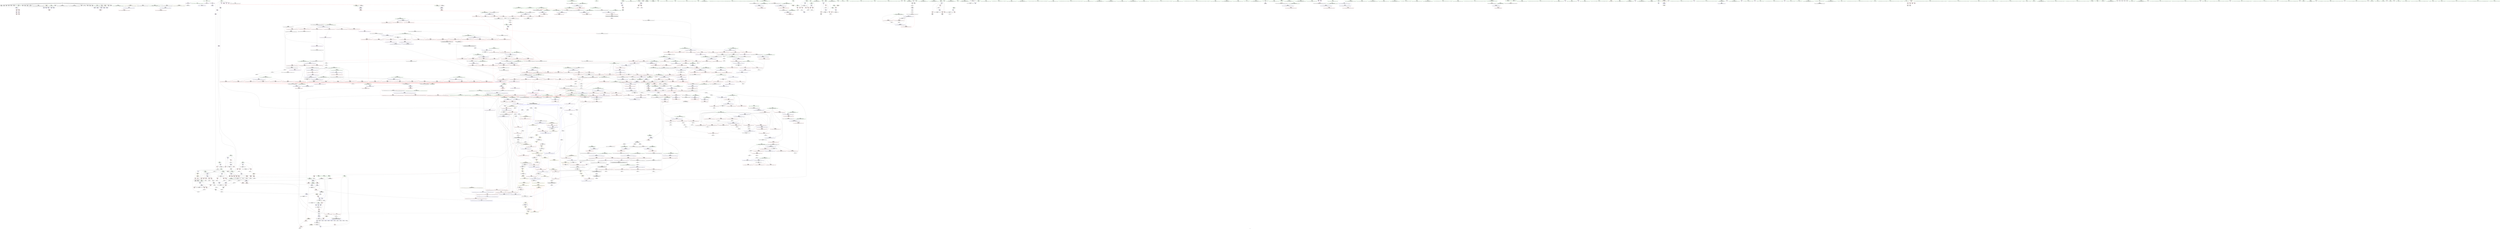digraph "SVFG" {
	label="SVFG";

	Node0x562fa33e3c80 [shape=record,color=grey,label="{NodeID: 0\nNullPtr}"];
	Node0x562fa33e3c80 -> Node0x562fa344a770[style=solid];
	Node0x562fa33e3c80 -> Node0x562fa344a870[style=solid];
	Node0x562fa33e3c80 -> Node0x562fa344a940[style=solid];
	Node0x562fa33e3c80 -> Node0x562fa344aa10[style=solid];
	Node0x562fa33e3c80 -> Node0x562fa344aae0[style=solid];
	Node0x562fa33e3c80 -> Node0x562fa344abb0[style=solid];
	Node0x562fa33e3c80 -> Node0x562fa344ac80[style=solid];
	Node0x562fa33e3c80 -> Node0x562fa344ad50[style=solid];
	Node0x562fa33e3c80 -> Node0x562fa344ae20[style=solid];
	Node0x562fa33e3c80 -> Node0x562fa344aef0[style=solid];
	Node0x562fa33e3c80 -> Node0x562fa344afc0[style=solid];
	Node0x562fa33e3c80 -> Node0x562fa344b090[style=solid];
	Node0x562fa33e3c80 -> Node0x562fa344b160[style=solid];
	Node0x562fa33e3c80 -> Node0x562fa344b230[style=solid];
	Node0x562fa33e3c80 -> Node0x562fa344b300[style=solid];
	Node0x562fa33e3c80 -> Node0x562fa344b3d0[style=solid];
	Node0x562fa33e3c80 -> Node0x562fa344b4a0[style=solid];
	Node0x562fa33e3c80 -> Node0x562fa344b570[style=solid];
	Node0x562fa33e3c80 -> Node0x562fa344b640[style=solid];
	Node0x562fa33e3c80 -> Node0x562fa344b710[style=solid];
	Node0x562fa33e3c80 -> Node0x562fa344b7e0[style=solid];
	Node0x562fa33e3c80 -> Node0x562fa344b8b0[style=solid];
	Node0x562fa33e3c80 -> Node0x562fa344b980[style=solid];
	Node0x562fa33e3c80 -> Node0x562fa344ba50[style=solid];
	Node0x562fa33e3c80 -> Node0x562fa34664c0[style=solid];
	Node0x562fa3450050 [shape=record,color=blue,label="{NodeID: 775\n228\<--245\nretval\<--\n_ZSt3maxIdERKT_S2_S2_\n}"];
	Node0x562fa3450050 -> Node0x562fa34d6810[style=dashed];
	Node0x562fa346bda0 [shape=record,color=black,label="{NodeID: 1550\nMR_68V_4 = PHI(MR_68V_5, MR_68V_3, )\npts\{290 \}\n|{|<s4>36}}"];
	Node0x562fa346bda0 -> Node0x562fa34589a0[style=dashed];
	Node0x562fa346bda0 -> Node0x562fa3458f50[style=dashed];
	Node0x562fa346bda0 -> Node0x562fa3451300[style=dashed];
	Node0x562fa346bda0 -> Node0x562fa34d5410[style=dashed];
	Node0x562fa346bda0:s4 -> Node0x562fa34f9a20[style=dashed,color=red];
	Node0x562fa3446a20 [shape=record,color=red,label="{NodeID: 443\n211\<--98\n\<--over8\n_Z5solvex\n}"];
	Node0x562fa3446a20 -> Node0x562fa3490650[style=solid];
	Node0x562fa343ab70 [shape=record,color=green,label="{NodeID: 111\n587\<--588\n__first.addr\<--__first.addr_field_insensitive\n_ZSt4sortIPxEvT_S1_\n}"];
	Node0x562fa343ab70 -> Node0x562fa3459430[style=solid];
	Node0x562fa343ab70 -> Node0x562fa3451b20[style=solid];
	Node0x562fa3471390 [shape=record,color=blue,label="{NodeID: 886\n1356\<--1350\n__last.addr\<--__last\n_ZSt21__unguarded_partitionIPxN9__gnu_cxx5__ops15_Iter_less_iterEET_S4_S4_S4_T0_\n}"];
	Node0x562fa3471390 -> Node0x562fa3462400[style=dashed];
	Node0x562fa3471390 -> Node0x562fa3471600[style=dashed];
	Node0x562fa345c4f0 [shape=record,color=red,label="{NodeID: 554\n912\<--904\n\<--__last.addr\n_ZSt11__sort_heapIPxN9__gnu_cxx5__ops15_Iter_less_iterEEvT_S4_RT0_\n}"];
	Node0x562fa345c4f0 -> Node0x562fa344d240[style=solid];
	Node0x562fa343efd0 [shape=record,color=green,label="{NodeID: 222\n1352\<--1353\n__comp\<--__comp_field_insensitive\n_ZSt21__unguarded_partitionIPxN9__gnu_cxx5__ops15_Iter_less_iterEET_S4_S4_S4_T0_\n|{<s0>94|<s1>95}}"];
	Node0x562fa343efd0:s0 -> Node0x562fa35731c0[style=solid,color=red];
	Node0x562fa343efd0:s1 -> Node0x562fa35731c0[style=solid,color=red];
	Node0x562fa357b760 [shape=record,color=black,label="{NodeID: 2104\n1281 = PHI(836, )\n2nd arg _ZSt22__move_median_to_firstIPxN9__gnu_cxx5__ops15_Iter_less_iterEEvT_S4_S4_S4_T0_ }"];
	Node0x562fa357b760 -> Node0x562fa3471120[style=solid];
	Node0x562fa3461f20 [shape=record,color=red,label="{NodeID: 665\n1365\<--1354\n\<--__first.addr\n_ZSt21__unguarded_partitionIPxN9__gnu_cxx5__ops15_Iter_less_iterEET_S4_S4_S4_T0_\n|{<s0>94}}"];
	Node0x562fa3461f20:s0 -> Node0x562fa3573a50[style=solid,color=red];
	Node0x562fa3497b50 [shape=record,color=grey,label="{NodeID: 1440\n1223 = cmp(1221, 1222, )\n}"];
	Node0x562fa344d0a0 [shape=record,color=black,label="{NodeID: 333\n827\<--825\nsub.ptr.rhs.cast\<--\n_ZSt27__unguarded_partition_pivotIPxN9__gnu_cxx5__ops15_Iter_less_iterEET_S4_S4_T0_\n}"];
	Node0x562fa344d0a0 -> Node0x562fa348e850[style=solid];
	Node0x562fa3436710 [shape=record,color=green,label="{NodeID: 1\n7\<--1\n__dso_handle\<--dummyObj\nGlob }"];
	Node0x562fa3450120 [shape=record,color=blue,label="{NodeID: 776\n255\<--113\nretval\<--\nmain\n}"];
	Node0x562fa3450120 -> Node0x562fa3451570[style=dashed];
	Node0x562fa3446af0 [shape=record,color=red,label="{NodeID: 444\n220\<--100\n\<--res\n_Z5solvex\n}"];
	Node0x562fa3446af0 -> Node0x562fa344fd10[style=solid];
	Node0x562fa343ac40 [shape=record,color=green,label="{NodeID: 112\n589\<--590\n__last.addr\<--__last.addr_field_insensitive\n_ZSt4sortIPxEvT_S1_\n}"];
	Node0x562fa343ac40 -> Node0x562fa3459500[style=solid];
	Node0x562fa343ac40 -> Node0x562fa3451bf0[style=solid];
	Node0x562fa3471460 [shape=record,color=blue,label="{NodeID: 887\n1358\<--1351\n__pivot.addr\<--__pivot\n_ZSt21__unguarded_partitionIPxN9__gnu_cxx5__ops15_Iter_less_iterEET_S4_S4_S4_T0_\n}"];
	Node0x562fa3471460 -> Node0x562fa3462810[style=dashed];
	Node0x562fa3471460 -> Node0x562fa34628e0[style=dashed];
	Node0x562fa345c5c0 [shape=record,color=red,label="{NodeID: 555\n920\<--904\n\<--__last.addr\n_ZSt11__sort_heapIPxN9__gnu_cxx5__ops15_Iter_less_iterEEvT_S4_RT0_\n}"];
	Node0x562fa345c5c0 -> Node0x562fa3443e40[style=solid];
	Node0x562fa343f0a0 [shape=record,color=green,label="{NodeID: 223\n1354\<--1355\n__first.addr\<--__first.addr_field_insensitive\n_ZSt21__unguarded_partitionIPxN9__gnu_cxx5__ops15_Iter_less_iterEET_S4_S4_S4_T0_\n}"];
	Node0x562fa343f0a0 -> Node0x562fa3461f20[style=solid];
	Node0x562fa343f0a0 -> Node0x562fa3461ff0[style=solid];
	Node0x562fa343f0a0 -> Node0x562fa34620c0[style=solid];
	Node0x562fa343f0a0 -> Node0x562fa3462190[style=solid];
	Node0x562fa343f0a0 -> Node0x562fa3462260[style=solid];
	Node0x562fa343f0a0 -> Node0x562fa3462330[style=solid];
	Node0x562fa343f0a0 -> Node0x562fa34712c0[style=solid];
	Node0x562fa343f0a0 -> Node0x562fa3471530[style=solid];
	Node0x562fa343f0a0 -> Node0x562fa34717a0[style=solid];
	Node0x562fa357b870 [shape=record,color=black,label="{NodeID: 2105\n1282 = PHI(838, )\n3rd arg _ZSt22__move_median_to_firstIPxN9__gnu_cxx5__ops15_Iter_less_iterEEvT_S4_S4_S4_T0_ }"];
	Node0x562fa357b870 -> Node0x562fa34711f0[style=solid];
	Node0x562fa3461ff0 [shape=record,color=red,label="{NodeID: 666\n1369\<--1354\n\<--__first.addr\n_ZSt21__unguarded_partitionIPxN9__gnu_cxx5__ops15_Iter_less_iterEET_S4_S4_S4_T0_\n}"];
	Node0x562fa3461ff0 -> Node0x562fa3443f10[style=solid];
	Node0x562fa3497cd0 [shape=record,color=grey,label="{NodeID: 1441\n990 = cmp(989, 16, )\n}"];
	Node0x562fa344d170 [shape=record,color=black,label="{NodeID: 334\n806\<--846\n_ZSt27__unguarded_partition_pivotIPxN9__gnu_cxx5__ops15_Iter_less_iterEET_S4_S4_T0__ret\<--call\n_ZSt27__unguarded_partition_pivotIPxN9__gnu_cxx5__ops15_Iter_less_iterEET_S4_S4_T0_\n|{<s0>52}}"];
	Node0x562fa344d170:s0 -> Node0x562fa356fec0[style=solid,color=blue];
	Node0x562fa34367a0 [shape=record,color=green,label="{NodeID: 2\n9\<--1\n\<--dummyObj\nCan only get source location for instruction, argument, global var or function.}"];
	Node0x562fa34501f0 [shape=record,color=blue,label="{NodeID: 777\n257\<--253\nargc.addr\<--argc\nmain\n}"];
	Node0x562fa34501f0 -> Node0x562fa3457b00[style=dashed];
	Node0x562fa34501f0 -> Node0x562fa3457bd0[style=dashed];
	Node0x562fa3446bc0 [shape=record,color=red,label="{NodeID: 445\n165\<--102\n\<--i13\n_Z5solvex\n}"];
	Node0x562fa3446bc0 -> Node0x562fa3496dd0[style=solid];
	Node0x562fa343f6a0 [shape=record,color=green,label="{NodeID: 113\n591\<--592\nagg.tmp\<--agg.tmp_field_insensitive\n_ZSt4sortIPxEvT_S1_\n}"];
	Node0x562fa3471530 [shape=record,color=blue,label="{NodeID: 888\n1354\<--1370\n__first.addr\<--incdec.ptr\n_ZSt21__unguarded_partitionIPxN9__gnu_cxx5__ops15_Iter_less_iterEET_S4_S4_S4_T0_\n}"];
	Node0x562fa3471530 -> Node0x562fa34da910[style=dashed];
	Node0x562fa345c690 [shape=record,color=red,label="{NodeID: 556\n924\<--904\n\<--__last.addr\n_ZSt11__sort_heapIPxN9__gnu_cxx5__ops15_Iter_less_iterEEvT_S4_RT0_\n|{<s0>65}}"];
	Node0x562fa345c690:s0 -> Node0x562fa357c020[style=solid,color=red];
	Node0x562fa343f170 [shape=record,color=green,label="{NodeID: 224\n1356\<--1357\n__last.addr\<--__last.addr_field_insensitive\n_ZSt21__unguarded_partitionIPxN9__gnu_cxx5__ops15_Iter_less_iterEET_S4_S4_S4_T0_\n}"];
	Node0x562fa343f170 -> Node0x562fa3462400[style=solid];
	Node0x562fa343f170 -> Node0x562fa34624d0[style=solid];
	Node0x562fa343f170 -> Node0x562fa34625a0[style=solid];
	Node0x562fa343f170 -> Node0x562fa3462670[style=solid];
	Node0x562fa343f170 -> Node0x562fa3462740[style=solid];
	Node0x562fa343f170 -> Node0x562fa3471390[style=solid];
	Node0x562fa343f170 -> Node0x562fa3471600[style=solid];
	Node0x562fa343f170 -> Node0x562fa34716d0[style=solid];
	Node0x562fa357b980 [shape=record,color=black,label="{NodeID: 2106\n1442 = PHI(759, 772, )\n0th arg _ZSt16__insertion_sortIPxN9__gnu_cxx5__ops15_Iter_less_iterEEvT_S4_T0_ }"];
	Node0x562fa357b980 -> Node0x562fa3471e20[style=solid];
	Node0x562fa34620c0 [shape=record,color=red,label="{NodeID: 667\n1385\<--1354\n\<--__first.addr\n_ZSt21__unguarded_partitionIPxN9__gnu_cxx5__ops15_Iter_less_iterEET_S4_S4_S4_T0_\n}"];
	Node0x562fa34620c0 -> Node0x562fa34955d0[style=solid];
	Node0x562fa344d240 [shape=record,color=black,label="{NodeID: 335\n914\<--912\nsub.ptr.lhs.cast\<--\n_ZSt11__sort_heapIPxN9__gnu_cxx5__ops15_Iter_less_iterEEvT_S4_RT0_\n}"];
	Node0x562fa344d240 -> Node0x562fa3493dd0[style=solid];
	Node0x562fa3436a50 [shape=record,color=green,label="{NodeID: 3\n16\<--1\n\<--dummyObj\nCan only get source location for instruction, argument, global var or function.|{<s0>72}}"];
	Node0x562fa3436a50:s0 -> Node0x562fa3574690[style=solid,color=red];
	Node0x562fa34502c0 [shape=record,color=blue,label="{NodeID: 778\n259\<--254\nargv.addr\<--argv\nmain\n}"];
	Node0x562fa34502c0 -> Node0x562fa3457ca0[style=dashed];
	Node0x562fa34502c0 -> Node0x562fa3457d70[style=dashed];
	Node0x562fa346cca0 [shape=record,color=black,label="{NodeID: 1553\nMR_4V_4 = PHI(MR_4V_5, MR_4V_3, )\npts\{14 \}\n|{<s0>50}}"];
	Node0x562fa346cca0:s0 -> Node0x562fa34d3b10[style=dashed,color=blue];
	Node0x562fa3446c90 [shape=record,color=red,label="{NodeID: 446\n175\<--102\n\<--i13\n_Z5solvex\n}"];
	Node0x562fa3446c90 -> Node0x562fa3493050[style=solid];
	Node0x562fa343f770 [shape=record,color=green,label="{NodeID: 114\n593\<--594\nundef.agg.tmp\<--undef.agg.tmp_field_insensitive\n_ZSt4sortIPxEvT_S1_\n}"];
	Node0x562fa3471600 [shape=record,color=blue,label="{NodeID: 889\n1356\<--1374\n__last.addr\<--incdec.ptr3\n_ZSt21__unguarded_partitionIPxN9__gnu_cxx5__ops15_Iter_less_iterEET_S4_S4_S4_T0_\n}"];
	Node0x562fa3471600 -> Node0x562fa34d1810[style=dashed];
	Node0x562fa345c760 [shape=record,color=red,label="{NodeID: 557\n925\<--904\n\<--__last.addr\n_ZSt11__sort_heapIPxN9__gnu_cxx5__ops15_Iter_less_iterEEvT_S4_RT0_\n|{<s0>65}}"];
	Node0x562fa345c760:s0 -> Node0x562fa357c170[style=solid,color=red];
	Node0x562fa343f240 [shape=record,color=green,label="{NodeID: 225\n1358\<--1359\n__pivot.addr\<--__pivot.addr_field_insensitive\n_ZSt21__unguarded_partitionIPxN9__gnu_cxx5__ops15_Iter_less_iterEET_S4_S4_S4_T0_\n}"];
	Node0x562fa343f240 -> Node0x562fa3462810[style=solid];
	Node0x562fa343f240 -> Node0x562fa34628e0[style=solid];
	Node0x562fa343f240 -> Node0x562fa3471460[style=solid];
	Node0x562fa357bad0 [shape=record,color=black,label="{NodeID: 2107\n1443 = PHI(761, 773, )\n1st arg _ZSt16__insertion_sortIPxN9__gnu_cxx5__ops15_Iter_less_iterEEvT_S4_T0_ }"];
	Node0x562fa357bad0 -> Node0x562fa3471ef0[style=solid];
	Node0x562fa3462190 [shape=record,color=red,label="{NodeID: 668\n1389\<--1354\n\<--__first.addr\n_ZSt21__unguarded_partitionIPxN9__gnu_cxx5__ops15_Iter_less_iterEET_S4_S4_S4_T0_\n}"];
	Node0x562fa3462190 -> Node0x562fa344dc00[style=solid];
	Node0x562fa34c98d0 [shape=record,color=black,label="{NodeID: 1443\nMR_233V_3 = PHI(MR_233V_4, MR_233V_2, )\npts\{1202 \}\n}"];
	Node0x562fa34c98d0 -> Node0x562fa3460040[style=dashed];
	Node0x562fa34c98d0 -> Node0x562fa3460110[style=dashed];
	Node0x562fa34c98d0 -> Node0x562fa34602b0[style=dashed];
	Node0x562fa34c98d0 -> Node0x562fa3470aa0[style=dashed];
	Node0x562fa344d310 [shape=record,color=black,label="{NodeID: 336\n915\<--913\nsub.ptr.rhs.cast\<--\n_ZSt11__sort_heapIPxN9__gnu_cxx5__ops15_Iter_less_iterEEvT_S4_RT0_\n}"];
	Node0x562fa344d310 -> Node0x562fa3493dd0[style=solid];
	Node0x562fa3436ae0 [shape=record,color=green,label="{NodeID: 4\n18\<--1\n.str\<--dummyObj\nGlob }"];
	Node0x562fa3450390 [shape=record,color=blue,label="{NodeID: 779\n265\<--327\nexn.slot\<--\nmain\n}"];
	Node0x562fa3450390 -> Node0x562fa3457e40[style=dashed];
	Node0x562fa346d1a0 [shape=record,color=black,label="{NodeID: 1554\nMR_4V_5 = PHI(MR_4V_4, MR_4V_2, MR_4V_2, )\npts\{14 \}\n|{|<s1>79}}"];
	Node0x562fa346d1a0 -> Node0x562fa345f9c0[style=dashed];
	Node0x562fa346d1a0:s1 -> Node0x562fa34c9ec0[style=dashed,color=red];
	Node0x562fa3446d60 [shape=record,color=red,label="{NodeID: 447\n195\<--102\n\<--i13\n_Z5solvex\n}"];
	Node0x562fa3446d60 -> Node0x562fa344c130[style=solid];
	Node0x562fa343f840 [shape=record,color=green,label="{NodeID: 115\n600\<--601\n_ZN9__gnu_cxx5__ops16__iter_less_iterEv\<--_ZN9__gnu_cxx5__ops16__iter_less_iterEv_field_insensitive\n}"];
	Node0x562fa34716d0 [shape=record,color=blue,label="{NodeID: 890\n1356\<--1382\n__last.addr\<--incdec.ptr7\n_ZSt21__unguarded_partitionIPxN9__gnu_cxx5__ops15_Iter_less_iterEET_S4_S4_S4_T0_\n}"];
	Node0x562fa34716d0 -> Node0x562fa34d1810[style=dashed];
	Node0x562fa34cd9b0 [shape=record,color=yellow,style=double,label="{NodeID: 1665\n207V_1 = ENCHI(MR_207V_0)\npts\{945 1081 1206 1421 1453 1575 \}\nFun[_ZSt10__pop_heapIPxN9__gnu_cxx5__ops15_Iter_less_iterEEvT_S4_S4_RT0_]}"];
	Node0x562fa34cd9b0 -> Node0x562fa345def0[style=dashed];
	Node0x562fa34cd9b0 -> Node0x562fa345dfc0[style=dashed];
	Node0x562fa34cd9b0 -> Node0x562fa345e090[style=dashed];
	Node0x562fa345c830 [shape=record,color=red,label="{NodeID: 558\n926\<--906\n\<--__comp.addr\n_ZSt11__sort_heapIPxN9__gnu_cxx5__ops15_Iter_less_iterEEvT_S4_RT0_\n|{<s0>65}}"];
	Node0x562fa345c830:s0 -> Node0x562fa357c2f0[style=solid,color=red];
	Node0x562fa343f310 [shape=record,color=green,label="{NodeID: 226\n1401\<--1402\n__a.addr\<--__a.addr_field_insensitive\n_ZSt9iter_swapIPxS0_EvT_T0_\n}"];
	Node0x562fa343f310 -> Node0x562fa34629b0[style=solid];
	Node0x562fa343f310 -> Node0x562fa3471870[style=solid];
	Node0x562fa357bc20 [shape=record,color=black,label="{NodeID: 2108\n1680 = PHI(1665, )\n0th arg _ZNSt20__copy_move_backwardILb1ELb1ESt26random_access_iterator_tagE13__copy_move_bIxEEPT_PKS3_S6_S4_ }"];
	Node0x562fa357bc20 -> Node0x562fa3473680[style=solid];
	Node0x562fa3462260 [shape=record,color=red,label="{NodeID: 669\n1391\<--1354\n\<--__first.addr\n_ZSt21__unguarded_partitionIPxN9__gnu_cxx5__ops15_Iter_less_iterEET_S4_S4_S4_T0_\n|{<s0>96}}"];
	Node0x562fa3462260:s0 -> Node0x562fa3574db0[style=solid,color=red];
	Node0x562fa34c9dd0 [shape=record,color=black,label="{NodeID: 1444\nMR_241V_3 = PHI(MR_241V_4, MR_241V_2, )\npts\{1210 \}\n}"];
	Node0x562fa34c9dd0 -> Node0x562fa3460520[style=dashed];
	Node0x562fa34c9dd0 -> Node0x562fa34605f0[style=dashed];
	Node0x562fa34c9dd0 -> Node0x562fa34606c0[style=dashed];
	Node0x562fa34c9dd0 -> Node0x562fa3470b70[style=dashed];
	Node0x562fa344d3e0 [shape=record,color=black,label="{NodeID: 337\n953\<--951\nsub.ptr.lhs.cast\<--\n_ZSt11__make_heapIPxN9__gnu_cxx5__ops15_Iter_less_iterEEvT_S4_RT0_\n}"];
	Node0x562fa344d3e0 -> Node0x562fa34937d0[style=solid];
	Node0x562fa3436ba0 [shape=record,color=green,label="{NodeID: 5\n20\<--1\n.str.2\<--dummyObj\nGlob }"];
	Node0x562fa3450460 [shape=record,color=blue,label="{NodeID: 780\n267\<--329\nehselector.slot\<--\nmain\n}"];
	Node0x562fa3450460 -> Node0x562fa3457f10[style=dashed];
	Node0x562fa346d6a0 [shape=record,color=black,label="{NodeID: 1555\nMR_214V_6 = PHI(MR_214V_5, MR_214V_3, MR_214V_3, )\npts\{1077 \}\n}"];
	Node0x562fa346d6a0 -> Node0x562fa345eb20[style=dashed];
	Node0x562fa3446e30 [shape=record,color=red,label="{NodeID: 448\n204\<--102\n\<--i13\n_Z5solvex\n}"];
	Node0x562fa3446e30 -> Node0x562fa344c200[style=solid];
	Node0x562fa343f910 [shape=record,color=green,label="{NodeID: 116\n603\<--604\n_ZSt6__sortIPxN9__gnu_cxx5__ops15_Iter_less_iterEEvT_S4_T0_\<--_ZSt6__sortIPxN9__gnu_cxx5__ops15_Iter_less_iterEEvT_S4_T0__field_insensitive\n}"];
	Node0x562fa34717a0 [shape=record,color=blue,label="{NodeID: 891\n1354\<--1395\n__first.addr\<--incdec.ptr9\n_ZSt21__unguarded_partitionIPxN9__gnu_cxx5__ops15_Iter_less_iterEET_S4_S4_S4_T0_\n}"];
	Node0x562fa34717a0 -> Node0x562fa34da910[style=dashed];
	Node0x562fa34cdb50 [shape=record,color=yellow,style=double,label="{NodeID: 1666\n4V_1 = ENCHI(MR_4V_0)\npts\{14 \}\nFun[_ZSt4sortIPxEvT_S1_]|{<s0>47}}"];
	Node0x562fa34cdb50:s0 -> Node0x562fa34fc230[style=dashed,color=red];
	Node0x562fa345c900 [shape=record,color=red,label="{NodeID: 559\n952\<--934\n\<--__first.addr\n_ZSt11__make_heapIPxN9__gnu_cxx5__ops15_Iter_less_iterEEvT_S4_RT0_\n}"];
	Node0x562fa345c900 -> Node0x562fa344d4b0[style=solid];
	Node0x562fa343f3e0 [shape=record,color=green,label="{NodeID: 227\n1403\<--1404\n__b.addr\<--__b.addr_field_insensitive\n_ZSt9iter_swapIPxS0_EvT_T0_\n}"];
	Node0x562fa343f3e0 -> Node0x562fa3462a80[style=solid];
	Node0x562fa343f3e0 -> Node0x562fa3471940[style=solid];
	Node0x562fa357bd30 [shape=record,color=black,label="{NodeID: 2109\n1681 = PHI(1666, )\n1st arg _ZNSt20__copy_move_backwardILb1ELb1ESt26random_access_iterator_tagE13__copy_move_bIxEEPT_PKS3_S6_S4_ }"];
	Node0x562fa357bd30 -> Node0x562fa3473750[style=solid];
	Node0x562fa3462330 [shape=record,color=red,label="{NodeID: 670\n1394\<--1354\n\<--__first.addr\n_ZSt21__unguarded_partitionIPxN9__gnu_cxx5__ops15_Iter_less_iterEET_S4_S4_S4_T0_\n}"];
	Node0x562fa3462330 -> Node0x562fa3444180[style=solid];
	Node0x562fa34c9ec0 [shape=record,color=black,label="{NodeID: 1445\nMR_4V_2 = PHI(MR_4V_3, MR_4V_1, )\npts\{14 \}\n|{|<s4>80}}"];
	Node0x562fa34c9ec0 -> Node0x562fa3460790[style=dashed];
	Node0x562fa34c9ec0 -> Node0x562fa3460860[style=dashed];
	Node0x562fa34c9ec0 -> Node0x562fa34709d0[style=dashed];
	Node0x562fa34c9ec0 -> Node0x562fa3470c40[style=dashed];
	Node0x562fa34c9ec0:s4 -> Node0x562fa34fa430[style=dashed,color=red];
	Node0x562fa344d4b0 [shape=record,color=black,label="{NodeID: 338\n954\<--952\nsub.ptr.rhs.cast\<--\n_ZSt11__make_heapIPxN9__gnu_cxx5__ops15_Iter_less_iterEEvT_S4_RT0_\n}"];
	Node0x562fa344d4b0 -> Node0x562fa34937d0[style=solid];
	Node0x562fa3437440 [shape=record,color=green,label="{NodeID: 6\n22\<--1\n.str.3\<--dummyObj\nGlob }"];
	Node0x562fa3450530 [shape=record,color=blue,label="{NodeID: 781\n265\<--334\nexn.slot\<--\nmain\n}"];
	Node0x562fa3450530 -> Node0x562fa3457e40[style=dashed];
	Node0x562fa346dba0 [shape=record,color=black,label="{NodeID: 1556\nMR_222V_8 = PHI(MR_222V_7, MR_222V_3, MR_222V_3, )\npts\{1085 \}\n}"];
	Node0x562fa3446f00 [shape=record,color=red,label="{NodeID: 449\n215\<--102\n\<--i13\n_Z5solvex\n}"];
	Node0x562fa3446f00 -> Node0x562fa3492150[style=solid];
	Node0x562fa343fa10 [shape=record,color=green,label="{NodeID: 117\n615\<--616\n__comp\<--__comp_field_insensitive\n_ZSt6__sortIPxN9__gnu_cxx5__ops15_Iter_less_iterEEvT_S4_T0_\n}"];
	Node0x562fa35175f0 [shape=record,color=yellow,style=double,label="{NodeID: 1999\n4V_2 = CSCHI(MR_4V_1)\npts\{14 \}\nCS[]|{<s0>85|<s1>87|<s2>88|<s3>90|<s4>92|<s5>93|<s6>96}}"];
	Node0x562fa35175f0:s0 -> Node0x562fa34caef0[style=dashed,color=blue];
	Node0x562fa35175f0:s1 -> Node0x562fa34caef0[style=dashed,color=blue];
	Node0x562fa35175f0:s2 -> Node0x562fa34caef0[style=dashed,color=blue];
	Node0x562fa35175f0:s3 -> Node0x562fa34caef0[style=dashed,color=blue];
	Node0x562fa35175f0:s4 -> Node0x562fa34caef0[style=dashed,color=blue];
	Node0x562fa35175f0:s5 -> Node0x562fa34caef0[style=dashed,color=blue];
	Node0x562fa35175f0:s6 -> Node0x562fa34db310[style=dashed,color=blue];
	Node0x562fa3471870 [shape=record,color=blue,label="{NodeID: 892\n1401\<--1399\n__a.addr\<--__a\n_ZSt9iter_swapIPxS0_EvT_T0_\n}"];
	Node0x562fa3471870 -> Node0x562fa34629b0[style=dashed];
	Node0x562fa345c9d0 [shape=record,color=red,label="{NodeID: 560\n961\<--934\n\<--__first.addr\n_ZSt11__make_heapIPxN9__gnu_cxx5__ops15_Iter_less_iterEEvT_S4_RT0_\n}"];
	Node0x562fa345c9d0 -> Node0x562fa344d650[style=solid];
	Node0x562fa343f4b0 [shape=record,color=green,label="{NodeID: 228\n1410\<--1411\n_ZSt4swapIxENSt9enable_ifIXsr6__and_ISt6__not_ISt15__is_tuple_likeIT_EESt21is_move_constructibleIS3_ESt18is_move_assignableIS3_EEE5valueEvE4typeERS3_SC_\<--_ZSt4swapIxENSt9enable_ifIXsr6__and_ISt6__not_ISt15__is_tuple_likeIT_EESt21is_move_constructibleIS3_ESt18is_move_assignableIS3_EEE5valueEvE4typeERS3_SC__field_insensitive\n}"];
	Node0x562fa357be40 [shape=record,color=black,label="{NodeID: 2110\n1682 = PHI(1667, )\n2nd arg _ZNSt20__copy_move_backwardILb1ELb1ESt26random_access_iterator_tagE13__copy_move_bIxEEPT_PKS3_S6_S4_ }"];
	Node0x562fa357be40 -> Node0x562fa3473820[style=solid];
	Node0x562fa3462400 [shape=record,color=red,label="{NodeID: 671\n1373\<--1356\n\<--__last.addr\n_ZSt21__unguarded_partitionIPxN9__gnu_cxx5__ops15_Iter_less_iterEET_S4_S4_S4_T0_\n}"];
	Node0x562fa3462400 -> Node0x562fa3443fe0[style=solid];
	Node0x562fa34cb820 [shape=record,color=black,label="{NodeID: 1446\nMR_269V_3 = PHI(MR_269V_4, MR_269V_2, )\npts\{1519 \}\n}"];
	Node0x562fa34cb820 -> Node0x562fa3463fa0[style=dashed];
	Node0x562fa34cb820 -> Node0x562fa3464070[style=dashed];
	Node0x562fa34cb820 -> Node0x562fa3464140[style=dashed];
	Node0x562fa34cb820 -> Node0x562fa3472570[style=dashed];
	Node0x562fa344d580 [shape=record,color=black,label="{NodeID: 339\n962\<--960\nsub.ptr.lhs.cast1\<--\n_ZSt11__make_heapIPxN9__gnu_cxx5__ops15_Iter_less_iterEEvT_S4_RT0_\n}"];
	Node0x562fa344d580 -> Node0x562fa34940d0[style=solid];
	Node0x562fa34374d0 [shape=record,color=green,label="{NodeID: 7\n24\<--1\n.str.4\<--dummyObj\nGlob }"];
	Node0x562fa3450600 [shape=record,color=blue,label="{NodeID: 782\n267\<--336\nehselector.slot\<--\nmain\n}"];
	Node0x562fa3450600 -> Node0x562fa3457f10[style=dashed];
	Node0x562fa346e0a0 [shape=record,color=black,label="{NodeID: 1557\nMR_4V_3 = PHI(MR_4V_6, MR_4V_1, )\npts\{14 \}\n|{|<s2>101|<s3>103|<s4>106|<s5>106}}"];
	Node0x562fa346e0a0 -> Node0x562fa3463c60[style=dashed];
	Node0x562fa346e0a0 -> Node0x562fa34e0310[style=dashed];
	Node0x562fa346e0a0:s2 -> Node0x562fa346f1f0[style=dashed,color=red];
	Node0x562fa346e0a0:s3 -> Node0x562fa35018d0[style=dashed,color=red];
	Node0x562fa346e0a0:s4 -> Node0x562fa3464bd0[style=dashed,color=red];
	Node0x562fa346e0a0:s5 -> Node0x562fa34e2110[style=dashed,color=red];
	Node0x562fa3446fd0 [shape=record,color=red,label="{NodeID: 450\n126\<--125\n\<--arrayidx\n_Z5solvex\n}"];
	Node0x562fa3446fd0 -> Node0x562fa34979d0[style=solid];
	Node0x562fa343fae0 [shape=record,color=green,label="{NodeID: 118\n617\<--618\n__first.addr\<--__first.addr_field_insensitive\n_ZSt6__sortIPxN9__gnu_cxx5__ops15_Iter_less_iterEEvT_S4_T0_\n}"];
	Node0x562fa343fae0 -> Node0x562fa34595d0[style=solid];
	Node0x562fa343fae0 -> Node0x562fa34596a0[style=solid];
	Node0x562fa343fae0 -> Node0x562fa3459770[style=solid];
	Node0x562fa343fae0 -> Node0x562fa3459840[style=solid];
	Node0x562fa343fae0 -> Node0x562fa3451cc0[style=solid];
	Node0x562fa3471940 [shape=record,color=blue,label="{NodeID: 893\n1403\<--1400\n__b.addr\<--__b\n_ZSt9iter_swapIPxS0_EvT_T0_\n}"];
	Node0x562fa3471940 -> Node0x562fa3462a80[style=dashed];
	Node0x562fa345caa0 [shape=record,color=red,label="{NodeID: 561\n972\<--934\n\<--__first.addr\n_ZSt11__make_heapIPxN9__gnu_cxx5__ops15_Iter_less_iterEEvT_S4_RT0_\n}"];
	Node0x562fa345caa0 -> Node0x562fa34449a0[style=solid];
	Node0x562fa343f5b0 [shape=record,color=green,label="{NodeID: 229\n1416\<--1417\n__a.addr\<--__a.addr_field_insensitive\n_ZSt4swapIxENSt9enable_ifIXsr6__and_ISt6__not_ISt15__is_tuple_likeIT_EESt21is_move_constructibleIS3_ESt18is_move_assignableIS3_EEE5valueEvE4typeERS3_SC_\n}"];
	Node0x562fa343f5b0 -> Node0x562fa3462b50[style=solid];
	Node0x562fa343f5b0 -> Node0x562fa3462c20[style=solid];
	Node0x562fa343f5b0 -> Node0x562fa3471a10[style=solid];
	Node0x562fa34c01d0 [shape=record,color=black,label="{NodeID: 2111\n1185 = PHI(1086, )\n0th arg _ZN9__gnu_cxx5__ops14_Iter_less_valC2ENS0_15_Iter_less_iterE }"];
	Node0x562fa34c01d0 -> Node0x562fa3470420[style=solid];
	Node0x562fa34624d0 [shape=record,color=red,label="{NodeID: 672\n1378\<--1356\n\<--__last.addr\n_ZSt21__unguarded_partitionIPxN9__gnu_cxx5__ops15_Iter_less_iterEET_S4_S4_S4_T0_\n|{<s0>95}}"];
	Node0x562fa34624d0:s0 -> Node0x562fa3573dd0[style=solid,color=red];
	Node0x562fa34cbcf0 [shape=record,color=black,label="{NodeID: 1447\nMR_4V_2 = PHI(MR_4V_3, MR_4V_1, )\npts\{14 \}\n|{<s0>56|<s1>108|<s2>108}}"];
	Node0x562fa34cbcf0:s0 -> Node0x562fa346cca0[style=dashed,color=blue];
	Node0x562fa34cbcf0:s1 -> Node0x562fa3464bd0[style=dashed,color=red];
	Node0x562fa34cbcf0:s2 -> Node0x562fa34e2110[style=dashed,color=red];
	Node0x562fa344d650 [shape=record,color=black,label="{NodeID: 340\n963\<--961\nsub.ptr.rhs.cast2\<--\n_ZSt11__make_heapIPxN9__gnu_cxx5__ops15_Iter_less_iterEEvT_S4_RT0_\n}"];
	Node0x562fa344d650 -> Node0x562fa34940d0[style=solid];
	Node0x562fa3437560 [shape=record,color=green,label="{NodeID: 8\n26\<--1\nstdin\<--dummyObj\nGlob }"];
	Node0x562fa34506d0 [shape=record,color=blue,label="{NodeID: 783\n273\<--113\nshift\<--\nmain\n}"];
	Node0x562fa34506d0 -> Node0x562fa3457fe0[style=dashed];
	Node0x562fa34506d0 -> Node0x562fa34580b0[style=dashed];
	Node0x562fa34470a0 [shape=record,color=red,label="{NodeID: 451\n138\<--137\n\<--arrayidx5\n_Z5solvex\n}"];
	Node0x562fa34470a0 -> Node0x562fa34943d0[style=solid];
	Node0x562fa343fbb0 [shape=record,color=green,label="{NodeID: 119\n619\<--620\n__last.addr\<--__last.addr_field_insensitive\n_ZSt6__sortIPxN9__gnu_cxx5__ops15_Iter_less_iterEEvT_S4_T0_\n}"];
	Node0x562fa343fbb0 -> Node0x562fa3459910[style=solid];
	Node0x562fa343fbb0 -> Node0x562fa34599e0[style=solid];
	Node0x562fa343fbb0 -> Node0x562fa3459ab0[style=solid];
	Node0x562fa343fbb0 -> Node0x562fa3459b80[style=solid];
	Node0x562fa343fbb0 -> Node0x562fa3451d90[style=solid];
	Node0x562fa3471a10 [shape=record,color=blue,label="{NodeID: 894\n1416\<--1414\n__a.addr\<--__a\n_ZSt4swapIxENSt9enable_ifIXsr6__and_ISt6__not_ISt15__is_tuple_likeIT_EESt21is_move_constructibleIS3_ESt18is_move_assignableIS3_EEE5valueEvE4typeERS3_SC_\n}"];
	Node0x562fa3471a10 -> Node0x562fa3462b50[style=dashed];
	Node0x562fa3471a10 -> Node0x562fa3462c20[style=dashed];
	Node0x562fa345cb70 [shape=record,color=red,label="{NodeID: 562\n980\<--934\n\<--__first.addr\n_ZSt11__make_heapIPxN9__gnu_cxx5__ops15_Iter_less_iterEEvT_S4_RT0_\n|{<s0>68}}"];
	Node0x562fa345cb70:s0 -> Node0x562fa3574540[style=solid,color=red];
	Node0x562fa3447a50 [shape=record,color=green,label="{NodeID: 230\n1418\<--1419\n__b.addr\<--__b.addr_field_insensitive\n_ZSt4swapIxENSt9enable_ifIXsr6__and_ISt6__not_ISt15__is_tuple_likeIT_EESt21is_move_constructibleIS3_ESt18is_move_assignableIS3_EEE5valueEvE4typeERS3_SC_\n}"];
	Node0x562fa3447a50 -> Node0x562fa3462cf0[style=solid];
	Node0x562fa3447a50 -> Node0x562fa3462dc0[style=solid];
	Node0x562fa3447a50 -> Node0x562fa3471ae0[style=solid];
	Node0x562fa34c02e0 [shape=record,color=black,label="{NodeID: 2112\n851 = PHI(794, )\n0th arg _ZSt13__heap_selectIPxN9__gnu_cxx5__ops15_Iter_less_iterEEvT_S4_S4_T0_ }"];
	Node0x562fa34c02e0 -> Node0x562fa3452a90[style=solid];
	Node0x562fa34625a0 [shape=record,color=red,label="{NodeID: 673\n1381\<--1356\n\<--__last.addr\n_ZSt21__unguarded_partitionIPxN9__gnu_cxx5__ops15_Iter_less_iterEET_S4_S4_S4_T0_\n}"];
	Node0x562fa34625a0 -> Node0x562fa34440b0[style=solid];
	Node0x562fa344d720 [shape=record,color=black,label="{NodeID: 341\n998\<--1016\n_ZNK9__gnu_cxx5__ops15_Iter_less_iterclIPxS3_EEbT_T0__ret\<--cmp\n_ZNK9__gnu_cxx5__ops15_Iter_less_iterclIPxS3_EEbT_T0_\n|{<s0>63|<s1>73|<s2>83|<s3>84|<s4>86|<s5>89|<s6>91|<s7>94|<s8>95|<s9>101}}"];
	Node0x562fa344d720:s0 -> Node0x562fa3565d80[style=solid,color=blue];
	Node0x562fa344d720:s1 -> Node0x562fa3570880[style=solid,color=blue];
	Node0x562fa344d720:s2 -> Node0x562fa3571280[style=solid,color=blue];
	Node0x562fa344d720:s3 -> Node0x562fa3571390[style=solid,color=blue];
	Node0x562fa344d720:s4 -> Node0x562fa35714a0[style=solid,color=blue];
	Node0x562fa344d720:s5 -> Node0x562fa35715b0[style=solid,color=blue];
	Node0x562fa344d720:s6 -> Node0x562fa35716f0[style=solid,color=blue];
	Node0x562fa344d720:s7 -> Node0x562fa3571830[style=solid,color=blue];
	Node0x562fa344d720:s8 -> Node0x562fa3571970[style=solid,color=blue];
	Node0x562fa344d720:s9 -> Node0x562fa3571f00[style=solid,color=blue];
	Node0x562fa3437620 [shape=record,color=green,label="{NodeID: 9\n27\<--1\n.str.5\<--dummyObj\nGlob }"];
	Node0x562fa34507a0 [shape=record,color=blue,label="{NodeID: 784\n281\<--132\ntest\<--\nmain\n}"];
	Node0x562fa34507a0 -> Node0x562fa34d4510[style=dashed];
	Node0x562fa3447170 [shape=record,color=red,label="{NodeID: 452\n192\<--189\n\<--call\n_Z5solvex\n}"];
	Node0x562fa3447170 -> Node0x562fa34672c0[style=solid];
	Node0x562fa343fc80 [shape=record,color=green,label="{NodeID: 120\n621\<--622\nagg.tmp\<--agg.tmp_field_insensitive\n_ZSt6__sortIPxN9__gnu_cxx5__ops15_Iter_less_iterEEvT_S4_T0_\n}"];
	Node0x562fa3471ae0 [shape=record,color=blue,label="{NodeID: 895\n1418\<--1415\n__b.addr\<--__b\n_ZSt4swapIxENSt9enable_ifIXsr6__and_ISt6__not_ISt15__is_tuple_likeIT_EESt21is_move_constructibleIS3_ESt18is_move_assignableIS3_EEE5valueEvE4typeERS3_SC_\n}"];
	Node0x562fa3471ae0 -> Node0x562fa3462cf0[style=dashed];
	Node0x562fa3471ae0 -> Node0x562fa3462dc0[style=dashed];
	Node0x562fa345cc40 [shape=record,color=red,label="{NodeID: 563\n951\<--936\n\<--__last.addr\n_ZSt11__make_heapIPxN9__gnu_cxx5__ops15_Iter_less_iterEEvT_S4_RT0_\n}"];
	Node0x562fa345cc40 -> Node0x562fa344d3e0[style=solid];
	Node0x562fa3447b20 [shape=record,color=green,label="{NodeID: 231\n1420\<--1421\n__tmp\<--__tmp_field_insensitive\n_ZSt4swapIxENSt9enable_ifIXsr6__and_ISt6__not_ISt15__is_tuple_likeIT_EESt21is_move_constructibleIS3_ESt18is_move_assignableIS3_EEE5valueEvE4typeERS3_SC_\n|{|<s1>100}}"];
	Node0x562fa3447b20 -> Node0x562fa3471bb0[style=solid];
	Node0x562fa3447b20:s1 -> Node0x562fa3579ec0[style=solid,color=red];
	Node0x562fa34c0420 [shape=record,color=black,label="{NodeID: 2113\n852 = PHI(795, )\n1st arg _ZSt13__heap_selectIPxN9__gnu_cxx5__ops15_Iter_less_iterEEvT_S4_S4_T0_ }"];
	Node0x562fa34c0420 -> Node0x562fa3452b60[style=solid];
	Node0x562fa3462670 [shape=record,color=red,label="{NodeID: 674\n1386\<--1356\n\<--__last.addr\n_ZSt21__unguarded_partitionIPxN9__gnu_cxx5__ops15_Iter_less_iterEET_S4_S4_S4_T0_\n}"];
	Node0x562fa3462670 -> Node0x562fa34955d0[style=solid];
	Node0x562fa344d7f0 [shape=record,color=black,label="{NodeID: 342\n1051\<--1049\nsub.ptr.lhs.cast\<--\n_ZSt10__pop_heapIPxN9__gnu_cxx5__ops15_Iter_less_iterEEvT_S4_S4_RT0_\n}"];
	Node0x562fa344d7f0 -> Node0x562fa348f2d0[style=solid];
	Node0x562fa3437720 [shape=record,color=green,label="{NodeID: 10\n29\<--1\n.str.6\<--dummyObj\nGlob }"];
	Node0x562fa3450870 [shape=record,color=blue,label="{NodeID: 785\n285\<--113\ni\<--\nmain\n}"];
	Node0x562fa3450870 -> Node0x562fa3458660[style=dashed];
	Node0x562fa3450870 -> Node0x562fa3458730[style=dashed];
	Node0x562fa3450870 -> Node0x562fa3458800[style=dashed];
	Node0x562fa3450870 -> Node0x562fa3450a10[style=dashed];
	Node0x562fa3450870 -> Node0x562fa34d4a10[style=dashed];
	Node0x562fa2cb3d80 [shape=record,color=yellow,style=double,label="{NodeID: 1560\n4V_1 = ENCHI(MR_4V_0)\npts\{14 \}\nFun[_ZSt14__partial_sortIPxN9__gnu_cxx5__ops15_Iter_less_iterEEvT_S4_S4_T0_]|{<s0>58}}"];
	Node0x562fa2cb3d80:s0 -> Node0x562fa34ccaf0[style=dashed,color=red];
	Node0x562fa3447240 [shape=record,color=red,label="{NodeID: 453\n198\<--197\n\<--arrayidx28\n_Z5solvex\n}"];
	Node0x562fa3447240 -> Node0x562fa3491fd0[style=solid];
	Node0x562fa343fd50 [shape=record,color=green,label="{NodeID: 121\n623\<--624\nagg.tmp1\<--agg.tmp1_field_insensitive\n_ZSt6__sortIPxN9__gnu_cxx5__ops15_Iter_less_iterEEvT_S4_T0_\n}"];
	Node0x562fa3517b70 [shape=record,color=yellow,style=double,label="{NodeID: 2003\n4V_2 = CSCHI(MR_4V_1)\npts\{14 \}\nCS[]|{<s0>103|<s1>103}}"];
	Node0x562fa3517b70:s0 -> Node0x562fa3463d30[style=dashed,color=blue];
	Node0x562fa3517b70:s1 -> Node0x562fa3472160[style=dashed,color=blue];
	Node0x562fa3471bb0 [shape=record,color=blue,label="{NodeID: 896\n1420\<--1426\n__tmp\<--\n_ZSt4swapIxENSt9enable_ifIXsr6__and_ISt6__not_ISt15__is_tuple_likeIT_EESt21is_move_constructibleIS3_ESt18is_move_assignableIS3_EEE5valueEvE4typeERS3_SC_\n}"];
	Node0x562fa3471bb0 -> Node0x562fa3462f60[style=dashed];
	Node0x562fa3471bb0 -> Node0x562fa3463030[style=dashed];
	Node0x562fa345cd10 [shape=record,color=red,label="{NodeID: 564\n960\<--936\n\<--__last.addr\n_ZSt11__make_heapIPxN9__gnu_cxx5__ops15_Iter_less_iterEEvT_S4_RT0_\n}"];
	Node0x562fa345cd10 -> Node0x562fa344d580[style=solid];
	Node0x562fa3447bf0 [shape=record,color=green,label="{NodeID: 232\n1444\<--1445\n__comp\<--__comp_field_insensitive\n_ZSt16__insertion_sortIPxN9__gnu_cxx5__ops15_Iter_less_iterEEvT_S4_T0_\n|{<s0>101}}"];
	Node0x562fa3447bf0:s0 -> Node0x562fa35731c0[style=solid,color=red];
	Node0x562fa34c0560 [shape=record,color=black,label="{NodeID: 2114\n853 = PHI(796, )\n2nd arg _ZSt13__heap_selectIPxN9__gnu_cxx5__ops15_Iter_less_iterEEvT_S4_S4_T0_ }"];
	Node0x562fa34c0560 -> Node0x562fa3452c30[style=solid];
	Node0x562fa3462740 [shape=record,color=red,label="{NodeID: 675\n1392\<--1356\n\<--__last.addr\n_ZSt21__unguarded_partitionIPxN9__gnu_cxx5__ops15_Iter_less_iterEET_S4_S4_S4_T0_\n|{<s0>96}}"];
	Node0x562fa3462740:s0 -> Node0x562fa35750a0[style=solid,color=red];
	Node0x562fa344d8c0 [shape=record,color=black,label="{NodeID: 343\n1052\<--1050\nsub.ptr.rhs.cast\<--\n_ZSt10__pop_heapIPxN9__gnu_cxx5__ops15_Iter_less_iterEEvT_S4_S4_RT0_\n}"];
	Node0x562fa344d8c0 -> Node0x562fa348f2d0[style=solid];
	Node0x562fa3437820 [shape=record,color=green,label="{NodeID: 11\n31\<--1\nstdout\<--dummyObj\nGlob }"];
	Node0x562fa3450940 [shape=record,color=blue,label="{NodeID: 786\n287\<--409\n_n\<--\nmain\n}"];
	Node0x562fa3450940 -> Node0x562fa34588d0[style=dashed];
	Node0x562fa3450940 -> Node0x562fa34d4f10[style=dashed];
	Node0x562fa3447310 [shape=record,color=red,label="{NodeID: 454\n207\<--206\n\<--arrayidx32\n_Z5solvex\n}"];
	Node0x562fa3447310 -> Node0x562fa3492750[style=solid];
	Node0x562fa343fe20 [shape=record,color=green,label="{NodeID: 122\n641\<--642\n_ZSt4__lgl\<--_ZSt4__lgl_field_insensitive\n}"];
	Node0x562fa3565e50 [shape=record,color=black,label="{NodeID: 2004\n778 = PHI(695, )\n0th arg _ZSt14__partial_sortIPxN9__gnu_cxx5__ops15_Iter_less_iterEEvT_S4_S4_T0_ }"];
	Node0x562fa3565e50 -> Node0x562fa34525b0[style=solid];
	Node0x562fa3471c80 [shape=record,color=blue,label="{NodeID: 897\n1431\<--1430\n\<--\n_ZSt4swapIxENSt9enable_ifIXsr6__and_ISt6__not_ISt15__is_tuple_likeIT_EESt21is_move_constructibleIS3_ESt18is_move_assignableIS3_EEE5valueEvE4typeERS3_SC_\n}"];
	Node0x562fa3471c80 -> Node0x562fa3463030[style=dashed];
	Node0x562fa3471c80 -> Node0x562fa3471d50[style=dashed];
	Node0x562fa345cde0 [shape=record,color=red,label="{NodeID: 565\n985\<--938\n\<--__comp.addr\n_ZSt11__make_heapIPxN9__gnu_cxx5__ops15_Iter_less_iterEEvT_S4_RT0_\n}"];
	Node0x562fa3447cc0 [shape=record,color=green,label="{NodeID: 233\n1446\<--1447\n__first.addr\<--__first.addr_field_insensitive\n_ZSt16__insertion_sortIPxN9__gnu_cxx5__ops15_Iter_less_iterEEvT_S4_T0_\n}"];
	Node0x562fa3447cc0 -> Node0x562fa3463100[style=solid];
	Node0x562fa3447cc0 -> Node0x562fa34631d0[style=solid];
	Node0x562fa3447cc0 -> Node0x562fa34632a0[style=solid];
	Node0x562fa3447cc0 -> Node0x562fa3463370[style=solid];
	Node0x562fa3447cc0 -> Node0x562fa3463440[style=solid];
	Node0x562fa3447cc0 -> Node0x562fa3471e20[style=solid];
	Node0x562fa357bf50 [shape=record,color=black,label="{NodeID: 2115\n1019 = PHI(885, 923, )\n0th arg _ZSt10__pop_heapIPxN9__gnu_cxx5__ops15_Iter_less_iterEEvT_S4_S4_RT0_ }"];
	Node0x562fa357bf50 -> Node0x562fa3453a00[style=solid];
	Node0x562fa3462810 [shape=record,color=red,label="{NodeID: 676\n1366\<--1358\n\<--__pivot.addr\n_ZSt21__unguarded_partitionIPxN9__gnu_cxx5__ops15_Iter_less_iterEET_S4_S4_S4_T0_\n|{<s0>94}}"];
	Node0x562fa3462810:s0 -> Node0x562fa3573dd0[style=solid,color=red];
	Node0x562fa34caef0 [shape=record,color=black,label="{NodeID: 1451\nMR_4V_7 = PHI(MR_4V_9, MR_4V_3, )\npts\{14 \}\n|{<s0>60}}"];
	Node0x562fa34caef0:s0 -> Node0x562fa3516410[style=dashed,color=blue];
	Node0x562fa344d990 [shape=record,color=black,label="{NodeID: 344\n1060\<--1065\n_ZSt4moveIRxEONSt16remove_referenceIT_E4typeEOS2__ret\<--\n_ZSt4moveIRxEONSt16remove_referenceIT_E4typeEOS2_\n|{<s0>66|<s1>67|<s2>69|<s3>70|<s4>71|<s5>74|<s6>75|<s7>78|<s8>81|<s9>82|<s10>98|<s11>99|<s12>100|<s13>102|<s14>104|<s15>112|<s16>114|<s17>115}}"];
	Node0x562fa344d990:s0 -> Node0x562fa3570240[style=solid,color=blue];
	Node0x562fa344d990:s1 -> Node0x562fa3570380[style=solid,color=blue];
	Node0x562fa344d990:s2 -> Node0x562fa35704c0[style=solid,color=blue];
	Node0x562fa344d990:s3 -> Node0x562fa3570600[style=solid,color=blue];
	Node0x562fa344d990:s4 -> Node0x562fa3570740[style=solid,color=blue];
	Node0x562fa344d990:s5 -> Node0x562fa3570990[style=solid,color=blue];
	Node0x562fa344d990:s6 -> Node0x562fa3570b00[style=solid,color=blue];
	Node0x562fa344d990:s7 -> Node0x562fa3570d50[style=solid,color=blue];
	Node0x562fa344d990:s8 -> Node0x562fa3571000[style=solid,color=blue];
	Node0x562fa344d990:s9 -> Node0x562fa3571140[style=solid,color=blue];
	Node0x562fa344d990:s10 -> Node0x562fa3571ab0[style=solid,color=blue];
	Node0x562fa344d990:s11 -> Node0x562fa3571c80[style=solid,color=blue];
	Node0x562fa344d990:s12 -> Node0x562fa3571dc0[style=solid,color=blue];
	Node0x562fa344d990:s13 -> Node0x562fa3572010[style=solid,color=blue];
	Node0x562fa344d990:s14 -> Node0x562fa3572290[style=solid,color=blue];
	Node0x562fa344d990:s15 -> Node0x562fa35727c0[style=solid,color=blue];
	Node0x562fa344d990:s16 -> Node0x562fa3572a10[style=solid,color=blue];
	Node0x562fa344d990:s17 -> Node0x562fa3572b80[style=solid,color=blue];
	Node0x562fa3437920 [shape=record,color=green,label="{NodeID: 12\n32\<--1\n_ZSt3cin\<--dummyObj\nGlob }"];
	Node0x562fa3450a10 [shape=record,color=blue,label="{NodeID: 787\n285\<--422\ni\<--inc\nmain\n}"];
	Node0x562fa3450a10 -> Node0x562fa3458660[style=dashed];
	Node0x562fa3450a10 -> Node0x562fa3458730[style=dashed];
	Node0x562fa3450a10 -> Node0x562fa3458800[style=dashed];
	Node0x562fa3450a10 -> Node0x562fa3450a10[style=dashed];
	Node0x562fa3450a10 -> Node0x562fa34d4a10[style=dashed];
	Node0x562fa34473e0 [shape=record,color=red,label="{NodeID: 455\n248\<--228\n\<--retval\n_ZSt3maxIdERKT_S2_S2_\n}"];
	Node0x562fa34473e0 -> Node0x562fa344c3a0[style=solid];
	Node0x562fa343ff20 [shape=record,color=green,label="{NodeID: 123\n646\<--647\n_ZSt16__introsort_loopIPxlN9__gnu_cxx5__ops15_Iter_less_iterEEvT_S4_T0_T1_\<--_ZSt16__introsort_loopIPxlN9__gnu_cxx5__ops15_Iter_less_iterEEvT_S4_T0_T1__field_insensitive\n}"];
	Node0x562fa3565d80 [shape=record,color=black,label="{NodeID: 2005\n881 = PHI(998, )\n}"];
	Node0x562fa3471d50 [shape=record,color=blue,label="{NodeID: 898\n1435\<--1434\n\<--\n_ZSt4swapIxENSt9enable_ifIXsr6__and_ISt6__not_ISt15__is_tuple_likeIT_EESt21is_move_constructibleIS3_ESt18is_move_assignableIS3_EEE5valueEvE4typeERS3_SC_\n|{<s0>97}}"];
	Node0x562fa3471d50:s0 -> Node0x562fa35175f0[style=dashed,color=blue];
	Node0x562fa345ceb0 [shape=record,color=red,label="{NodeID: 566\n967\<--940\n\<--__len\n_ZSt11__make_heapIPxN9__gnu_cxx5__ops15_Iter_less_iterEEvT_S4_RT0_\n}"];
	Node0x562fa345ceb0 -> Node0x562fa3493c50[style=solid];
	Node0x562fa348e700 [shape=record,color=black,label="{NodeID: 1341\n1233 = PHI(405, 1229, )\n}"];
	Node0x562fa3447d90 [shape=record,color=green,label="{NodeID: 234\n1448\<--1449\n__last.addr\<--__last.addr_field_insensitive\n_ZSt16__insertion_sortIPxN9__gnu_cxx5__ops15_Iter_less_iterEEvT_S4_T0_\n}"];
	Node0x562fa3447d90 -> Node0x562fa3463510[style=solid];
	Node0x562fa3447d90 -> Node0x562fa34635e0[style=solid];
	Node0x562fa3447d90 -> Node0x562fa3471ef0[style=solid];
	Node0x562fa357c020 [shape=record,color=black,label="{NodeID: 2116\n1020 = PHI(886, 924, )\n1st arg _ZSt10__pop_heapIPxN9__gnu_cxx5__ops15_Iter_less_iterEEvT_S4_S4_RT0_ }"];
	Node0x562fa357c020 -> Node0x562fa346f3e0[style=solid];
	Node0x562fa34628e0 [shape=record,color=red,label="{NodeID: 677\n1377\<--1358\n\<--__pivot.addr\n_ZSt21__unguarded_partitionIPxN9__gnu_cxx5__ops15_Iter_less_iterEET_S4_S4_S4_T0_\n|{<s0>95}}"];
	Node0x562fa34628e0:s0 -> Node0x562fa3573a50[style=solid,color=red];
	Node0x562fa34ce610 [shape=record,color=black,label="{NodeID: 1452\nMR_8V_3 = PHI(MR_8V_5, MR_8V_2, MR_8V_4, )\npts\{85 \}\n}"];
	Node0x562fa34ce610 -> Node0x562fa3445910[style=dashed];
	Node0x562fa344da60 [shape=record,color=black,label="{NodeID: 345\n1177\<--1182\n_ZSt4moveIRN9__gnu_cxx5__ops15_Iter_less_iterEEONSt16remove_referenceIT_E4typeEOS5__ret\<--\n_ZSt4moveIRN9__gnu_cxx5__ops15_Iter_less_iterEEONSt16remove_referenceIT_E4typeEOS5_\n|{<s0>76}}"];
	Node0x562fa344da60:s0 -> Node0x562fa3570c40[style=solid,color=blue];
	Node0x562fa3437a20 [shape=record,color=green,label="{NodeID: 13\n33\<--1\nstderr\<--dummyObj\nGlob }"];
	Node0x562fa3450ae0 [shape=record,color=blue,label="{NodeID: 788\n265\<--426\nexn.slot\<--\nmain\n}"];
	Node0x562fa3450ae0 -> Node0x562fa3457e40[style=dashed];
	Node0x562fa34474b0 [shape=record,color=red,label="{NodeID: 456\n236\<--230\n\<--__a.addr\n_ZSt3maxIdERKT_S2_S2_\n}"];
	Node0x562fa34474b0 -> Node0x562fa34477f0[style=solid];
	Node0x562fa3440020 [shape=record,color=green,label="{NodeID: 124\n651\<--652\n_ZSt22__final_insertion_sortIPxN9__gnu_cxx5__ops15_Iter_less_iterEEvT_S4_T0_\<--_ZSt22__final_insertion_sortIPxN9__gnu_cxx5__ops15_Iter_less_iterEEvT_S4_T0__field_insensitive\n}"];
	Node0x562fa356fc50 [shape=record,color=black,label="{NodeID: 2006\n542 = PHI()\n}"];
	Node0x562fa3471e20 [shape=record,color=blue,label="{NodeID: 899\n1446\<--1442\n__first.addr\<--__first\n_ZSt16__insertion_sortIPxN9__gnu_cxx5__ops15_Iter_less_iterEEvT_S4_T0_\n}"];
	Node0x562fa3471e20 -> Node0x562fa3463100[style=dashed];
	Node0x562fa3471e20 -> Node0x562fa34631d0[style=dashed];
	Node0x562fa3471e20 -> Node0x562fa34632a0[style=dashed];
	Node0x562fa3471e20 -> Node0x562fa3463370[style=dashed];
	Node0x562fa3471e20 -> Node0x562fa3463440[style=dashed];
	Node0x562fa345cf80 [shape=record,color=red,label="{NodeID: 567\n982\<--940\n\<--__len\n_ZSt11__make_heapIPxN9__gnu_cxx5__ops15_Iter_less_iterEEvT_S4_RT0_\n|{<s0>68}}"];
	Node0x562fa345cf80:s0 -> Node0x562fa35747e0[style=solid,color=red];
	Node0x562fa348e850 [shape=record,color=grey,label="{NodeID: 1342\n828 = Binary(826, 827, )\n}"];
	Node0x562fa348e850 -> Node0x562fa348e9d0[style=solid];
	Node0x562fa3447e60 [shape=record,color=green,label="{NodeID: 235\n1450\<--1451\n__i\<--__i_field_insensitive\n_ZSt16__insertion_sortIPxN9__gnu_cxx5__ops15_Iter_less_iterEEvT_S4_T0_\n}"];
	Node0x562fa3447e60 -> Node0x562fa34636b0[style=solid];
	Node0x562fa3447e60 -> Node0x562fa3463780[style=solid];
	Node0x562fa3447e60 -> Node0x562fa3463850[style=solid];
	Node0x562fa3447e60 -> Node0x562fa3463920[style=solid];
	Node0x562fa3447e60 -> Node0x562fa34639f0[style=solid];
	Node0x562fa3447e60 -> Node0x562fa3463ac0[style=solid];
	Node0x562fa3447e60 -> Node0x562fa3463b90[style=solid];
	Node0x562fa3447e60 -> Node0x562fa3471fc0[style=solid];
	Node0x562fa3447e60 -> Node0x562fa3472230[style=solid];
	Node0x562fa357c170 [shape=record,color=black,label="{NodeID: 2117\n1021 = PHI(887, 925, )\n2nd arg _ZSt10__pop_heapIPxN9__gnu_cxx5__ops15_Iter_less_iterEEvT_S4_S4_RT0_ }"];
	Node0x562fa357c170 -> Node0x562fa346f4b0[style=solid];
	Node0x562fa34629b0 [shape=record,color=red,label="{NodeID: 678\n1407\<--1401\n\<--__a.addr\n_ZSt9iter_swapIPxS0_EvT_T0_\n|{<s0>97}}"];
	Node0x562fa34629b0:s0 -> Node0x562fa357add0[style=solid,color=red];
	Node0x562fa34ceb10 [shape=record,color=black,label="{NodeID: 1453\nMR_12V_2 = PHI(MR_12V_4, MR_12V_1, MR_12V_4, )\npts\{89 \}\n}"];
	Node0x562fa344db30 [shape=record,color=black,label="{NodeID: 346\n1258\<--1276\n_ZNK9__gnu_cxx5__ops14_Iter_less_valclIPxxEEbT_RT0__ret\<--cmp\n_ZNK9__gnu_cxx5__ops14_Iter_less_valclIPxxEEbT_RT0_\n|{<s0>80}}"];
	Node0x562fa344db30:s0 -> Node0x562fa3570ec0[style=solid,color=blue];
	Node0x562fa3437b20 [shape=record,color=green,label="{NodeID: 14\n34\<--1\n.str.7\<--dummyObj\nGlob }"];
	Node0x562fa3450bb0 [shape=record,color=blue,label="{NodeID: 789\n267\<--428\nehselector.slot\<--\nmain\n}"];
	Node0x562fa3450bb0 -> Node0x562fa3457f10[style=dashed];
	Node0x562fa346f1f0 [shape=record,color=yellow,style=double,label="{NodeID: 1564\n4V_1 = ENCHI(MR_4V_0)\npts\{14 \}\nFun[_ZNK9__gnu_cxx5__ops15_Iter_less_iterclIPxS3_EEbT_T0_]}"];
	Node0x562fa346f1f0 -> Node0x562fa345d7a0[style=dashed];
	Node0x562fa346f1f0 -> Node0x562fa345d870[style=dashed];
	Node0x562fa3447580 [shape=record,color=red,label="{NodeID: 457\n245\<--230\n\<--__a.addr\n_ZSt3maxIdERKT_S2_S2_\n}"];
	Node0x562fa3447580 -> Node0x562fa3450050[style=solid];
	Node0x562fa3440120 [shape=record,color=green,label="{NodeID: 125\n656\<--657\nretval\<--retval_field_insensitive\n_ZN9__gnu_cxx5__ops16__iter_less_iterEv\n}"];
	Node0x562fa356fd20 [shape=record,color=black,label="{NodeID: 2007\n640 = PHI(720, )\n}"];
	Node0x562fa356fd20 -> Node0x562fa348f8d0[style=solid];
	Node0x562fa3471ef0 [shape=record,color=blue,label="{NodeID: 900\n1448\<--1443\n__last.addr\<--__last\n_ZSt16__insertion_sortIPxN9__gnu_cxx5__ops15_Iter_less_iterEEvT_S4_T0_\n}"];
	Node0x562fa3471ef0 -> Node0x562fa3463510[style=dashed];
	Node0x562fa3471ef0 -> Node0x562fa34635e0[style=dashed];
	Node0x562fa35018d0 [shape=record,color=yellow,style=double,label="{NodeID: 1675\n4V_1 = ENCHI(MR_4V_0)\npts\{14 \}\nFun[_ZSt13move_backwardIPxS0_ET0_T_S2_S1_]|{<s0>111}}"];
	Node0x562fa35018d0:s0 -> Node0x562fa34fcb60[style=dashed,color=red];
	Node0x562fa345d050 [shape=record,color=red,label="{NodeID: 568\n973\<--942\n\<--__parent\n_ZSt11__make_heapIPxN9__gnu_cxx5__ops15_Iter_less_iterEEvT_S4_RT0_\n}"];
	Node0x562fa348e9d0 [shape=record,color=grey,label="{NodeID: 1343\n829 = Binary(828, 639, )\n}"];
	Node0x562fa348e9d0 -> Node0x562fa348efd0[style=solid];
	Node0x562fa3447f30 [shape=record,color=green,label="{NodeID: 236\n1452\<--1453\n__val\<--__val_field_insensitive\n_ZSt16__insertion_sortIPxN9__gnu_cxx5__ops15_Iter_less_iterEEvT_S4_T0_\n|{|<s1>104}}"];
	Node0x562fa3447f30 -> Node0x562fa3472090[style=solid];
	Node0x562fa3447f30:s1 -> Node0x562fa3579ec0[style=solid,color=red];
	Node0x562fa357c2f0 [shape=record,color=black,label="{NodeID: 2118\n1022 = PHI(854, 926, )\n3rd arg _ZSt10__pop_heapIPxN9__gnu_cxx5__ops15_Iter_less_iterEEvT_S4_S4_RT0_ }"];
	Node0x562fa357c2f0 -> Node0x562fa346f580[style=solid];
	Node0x562fa3462a80 [shape=record,color=red,label="{NodeID: 679\n1408\<--1403\n\<--__b.addr\n_ZSt9iter_swapIPxS0_EvT_T0_\n|{<s0>97}}"];
	Node0x562fa3462a80:s0 -> Node0x562fa357aee0[style=solid,color=red];
	Node0x562fa34cf010 [shape=record,color=black,label="{NodeID: 1454\nMR_14V_2 = PHI(MR_14V_7, MR_14V_1, MR_14V_4, )\npts\{91 \}\n}"];
	Node0x562fa344dc00 [shape=record,color=black,label="{NodeID: 347\n1348\<--1389\n_ZSt21__unguarded_partitionIPxN9__gnu_cxx5__ops15_Iter_less_iterEET_S4_S4_S4_T0__ret\<--\n_ZSt21__unguarded_partitionIPxN9__gnu_cxx5__ops15_Iter_less_iterEET_S4_S4_S4_T0_\n|{<s0>61}}"];
	Node0x562fa344dc00:s0 -> Node0x562fa3570100[style=solid,color=blue];
	Node0x562fa3437c20 [shape=record,color=green,label="{NodeID: 15\n36\<--1\n.str.8\<--dummyObj\nGlob }"];
	Node0x562fa3450c80 [shape=record,color=blue,label="{NodeID: 790\n265\<--432\nexn.slot\<--\nmain\n}"];
	Node0x562fa3450c80 -> Node0x562fa3457e40[style=dashed];
	Node0x562fa3447650 [shape=record,color=red,label="{NodeID: 458\n238\<--232\n\<--__b.addr\n_ZSt3maxIdERKT_S2_S2_\n}"];
	Node0x562fa3447650 -> Node0x562fa34478c0[style=solid];
	Node0x562fa34401f0 [shape=record,color=green,label="{NodeID: 126\n663\<--664\n__comp\<--__comp_field_insensitive\n_ZSt16__introsort_loopIPxlN9__gnu_cxx5__ops15_Iter_less_iterEEvT_S4_T0_T1_\n}"];
	Node0x562fa356fec0 [shape=record,color=black,label="{NodeID: 2008\n708 = PHI(806, )\n}"];
	Node0x562fa356fec0 -> Node0x562fa34521a0[style=solid];
	Node0x562fa3471fc0 [shape=record,color=blue,label="{NodeID: 901\n1450\<--1468\n__i\<--add.ptr\n_ZSt16__insertion_sortIPxN9__gnu_cxx5__ops15_Iter_less_iterEEvT_S4_T0_\n}"];
	Node0x562fa3471fc0 -> Node0x562fa34636b0[style=dashed];
	Node0x562fa3471fc0 -> Node0x562fa3463780[style=dashed];
	Node0x562fa3471fc0 -> Node0x562fa3463850[style=dashed];
	Node0x562fa3471fc0 -> Node0x562fa3463920[style=dashed];
	Node0x562fa3471fc0 -> Node0x562fa34639f0[style=dashed];
	Node0x562fa3471fc0 -> Node0x562fa3463ac0[style=dashed];
	Node0x562fa3471fc0 -> Node0x562fa3463b90[style=dashed];
	Node0x562fa3471fc0 -> Node0x562fa3472230[style=dashed];
	Node0x562fa3471fc0 -> Node0x562fa34e0810[style=dashed];
	Node0x562fa345d120 [shape=record,color=red,label="{NodeID: 569\n981\<--942\n\<--__parent\n_ZSt11__make_heapIPxN9__gnu_cxx5__ops15_Iter_less_iterEEvT_S4_RT0_\n|{<s0>68}}"];
	Node0x562fa345d120:s0 -> Node0x562fa3574690[style=solid,color=red];
	Node0x562fa348eb50 [shape=record,color=grey,label="{NodeID: 1344\n756 = Binary(755, 639, )\n}"];
	Node0x562fa348eb50 -> Node0x562fa3495450[style=solid];
	Node0x562fa3448000 [shape=record,color=green,label="{NodeID: 237\n1454\<--1455\nagg.tmp\<--agg.tmp_field_insensitive\n_ZSt16__insertion_sortIPxN9__gnu_cxx5__ops15_Iter_less_iterEEvT_S4_T0_\n}"];
	Node0x562fa357c470 [shape=record,color=black,label="{NodeID: 2119\n585 = PHI(445, )\n0th arg _ZSt4sortIPxEvT_S1_ }"];
	Node0x562fa357c470 -> Node0x562fa3451b20[style=solid];
	Node0x562fa3462b50 [shape=record,color=red,label="{NodeID: 680\n1424\<--1416\n\<--__a.addr\n_ZSt4swapIxENSt9enable_ifIXsr6__and_ISt6__not_ISt15__is_tuple_likeIT_EESt21is_move_constructibleIS3_ESt18is_move_assignableIS3_EEE5valueEvE4typeERS3_SC_\n|{<s0>98}}"];
	Node0x562fa3462b50:s0 -> Node0x562fa3579ec0[style=solid,color=red];
	Node0x562fa34cf510 [shape=record,color=black,label="{NodeID: 1455\nMR_16V_2 = PHI(MR_16V_4, MR_16V_1, MR_16V_4, )\npts\{93 \}\n}"];
	Node0x562fa344dcd0 [shape=record,color=black,label="{NodeID: 348\n1544\<--1564\n_ZSt13move_backwardIPxS0_ET0_T_S2_S1__ret\<--call2\n_ZSt13move_backwardIPxS0_ET0_T_S2_S1_\n|{<s0>103}}"];
	Node0x562fa344dcd0:s0 -> Node0x562fa3572180[style=solid,color=blue];
	Node0x562fa3437d20 [shape=record,color=green,label="{NodeID: 16\n38\<--1\n.str.9\<--dummyObj\nGlob }"];
	Node0x562fa3450d50 [shape=record,color=blue,label="{NodeID: 791\n267\<--434\nehselector.slot\<--\nmain\n}"];
	Node0x562fa3450d50 -> Node0x562fa3457f10[style=dashed];
	Node0x562fa3447720 [shape=record,color=red,label="{NodeID: 459\n242\<--232\n\<--__b.addr\n_ZSt3maxIdERKT_S2_S2_\n}"];
	Node0x562fa3447720 -> Node0x562fa344ff80[style=solid];
	Node0x562fa34402c0 [shape=record,color=green,label="{NodeID: 127\n665\<--666\n__first.addr\<--__first.addr_field_insensitive\n_ZSt16__introsort_loopIPxlN9__gnu_cxx5__ops15_Iter_less_iterEEvT_S4_T0_T1_\n}"];
	Node0x562fa34402c0 -> Node0x562fa3459c50[style=solid];
	Node0x562fa34402c0 -> Node0x562fa3459d20[style=solid];
	Node0x562fa34402c0 -> Node0x562fa3459df0[style=solid];
	Node0x562fa34402c0 -> Node0x562fa3451e60[style=solid];
	Node0x562fa3570000 [shape=record,color=black,label="{NodeID: 2009\n726 = PHI()\n}"];
	Node0x562fa3570000 -> Node0x562fa344cbc0[style=solid];
	Node0x562fa3570000 -> Node0x562fa344cc90[style=solid];
	Node0x562fa3472090 [shape=record,color=blue,label="{NodeID: 902\n1452\<--1481\n__val\<--\n_ZSt16__insertion_sortIPxN9__gnu_cxx5__ops15_Iter_less_iterEEvT_S4_T0_\n}"];
	Node0x562fa3472090 -> Node0x562fa3463d30[style=dashed];
	Node0x562fa3472090 -> Node0x562fa34d7710[style=dashed];
	Node0x562fa345d1f0 [shape=record,color=red,label="{NodeID: 570\n989\<--942\n\<--__parent\n_ZSt11__make_heapIPxN9__gnu_cxx5__ops15_Iter_less_iterEEvT_S4_RT0_\n}"];
	Node0x562fa345d1f0 -> Node0x562fa3497cd0[style=solid];
	Node0x562fa348ecd0 [shape=record,color=grey,label="{NodeID: 1345\n755 = Binary(753, 754, )\n}"];
	Node0x562fa348ecd0 -> Node0x562fa348eb50[style=solid];
	Node0x562fa34480d0 [shape=record,color=green,label="{NodeID: 238\n1456\<--1457\nagg.tmp7\<--agg.tmp7_field_insensitive\n_ZSt16__insertion_sortIPxN9__gnu_cxx5__ops15_Iter_less_iterEEvT_S4_T0_\n}"];
	Node0x562fa357c580 [shape=record,color=black,label="{NodeID: 2120\n586 = PHI(447, )\n1st arg _ZSt4sortIPxEvT_S1_ }"];
	Node0x562fa357c580 -> Node0x562fa3451bf0[style=solid];
	Node0x562fa3462c20 [shape=record,color=red,label="{NodeID: 681\n1431\<--1416\n\<--__a.addr\n_ZSt4swapIxENSt9enable_ifIXsr6__and_ISt6__not_ISt15__is_tuple_likeIT_EESt21is_move_constructibleIS3_ESt18is_move_assignableIS3_EEE5valueEvE4typeERS3_SC_\n}"];
	Node0x562fa3462c20 -> Node0x562fa3471c80[style=solid];
	Node0x562fa34cfa10 [shape=record,color=black,label="{NodeID: 1456\nMR_18V_2 = PHI(MR_18V_3, MR_18V_1, MR_18V_3, )\npts\{95 \}\n}"];
	Node0x562fa344dda0 [shape=record,color=black,label="{NodeID: 349\n1616\<--1637\n_ZSt23__copy_move_backward_a2ILb1EPxS0_ET1_T0_S2_S1__ret\<--call3\n_ZSt23__copy_move_backward_a2ILb1EPxS0_ET1_T0_S2_S1_\n|{<s0>111}}"];
	Node0x562fa344dda0:s0 -> Node0x562fa3572680[style=solid,color=blue];
	Node0x562fa3437e20 [shape=record,color=green,label="{NodeID: 17\n40\<--1\n.str.10\<--dummyObj\nGlob }"];
	Node0x562fa3450e20 [shape=record,color=blue,label="{NodeID: 792\n265\<--439\nexn.slot\<--\nmain\n}"];
	Node0x562fa3450e20 -> Node0x562fa3457e40[style=dashed];
	Node0x562fa34477f0 [shape=record,color=red,label="{NodeID: 460\n237\<--236\n\<--\n_ZSt3maxIdERKT_S2_S2_\n}"];
	Node0x562fa34477f0 -> Node0x562fa3494fd0[style=solid];
	Node0x562fa3440390 [shape=record,color=green,label="{NodeID: 128\n667\<--668\n__last.addr\<--__last.addr_field_insensitive\n_ZSt16__introsort_loopIPxlN9__gnu_cxx5__ops15_Iter_less_iterEEvT_S4_T0_T1_\n}"];
	Node0x562fa3440390 -> Node0x562fa3459ec0[style=solid];
	Node0x562fa3440390 -> Node0x562fa3459f90[style=solid];
	Node0x562fa3440390 -> Node0x562fa345a060[style=solid];
	Node0x562fa3440390 -> Node0x562fa345a130[style=solid];
	Node0x562fa3440390 -> Node0x562fa345a200[style=solid];
	Node0x562fa3440390 -> Node0x562fa3451f30[style=solid];
	Node0x562fa3440390 -> Node0x562fa3452270[style=solid];
	Node0x562fa3570100 [shape=record,color=black,label="{NodeID: 2010\n846 = PHI(1348, )\n}"];
	Node0x562fa3570100 -> Node0x562fa344d170[style=solid];
	Node0x562fa3472160 [shape=record,color=blue,label="{NodeID: 903\n1492\<--1491\n\<--\n_ZSt16__insertion_sortIPxN9__gnu_cxx5__ops15_Iter_less_iterEEvT_S4_T0_\n}"];
	Node0x562fa3472160 -> Node0x562fa346e0a0[style=dashed];
	Node0x562fa345d2c0 [shape=record,color=red,label="{NodeID: 571\n993\<--942\n\<--__parent\n_ZSt11__make_heapIPxN9__gnu_cxx5__ops15_Iter_less_iterEEvT_S4_RT0_\n}"];
	Node0x562fa345d2c0 -> Node0x562fa3494b50[style=solid];
	Node0x562fa348ee50 [shape=record,color=grey,label="{NodeID: 1346\n477 = Binary(476, 132, )\n}"];
	Node0x562fa348ee50 -> Node0x562fa34514a0[style=solid];
	Node0x562fa34481a0 [shape=record,color=green,label="{NodeID: 239\n1458\<--1459\nundef.agg.tmp\<--undef.agg.tmp_field_insensitive\n_ZSt16__insertion_sortIPxN9__gnu_cxx5__ops15_Iter_less_iterEEvT_S4_T0_\n}"];
	Node0x562fa357c690 [shape=record,color=black,label="{NodeID: 2121\n721 = PHI(638, )\n0th arg _ZSt4__lgl }"];
	Node0x562fa357c690 -> Node0x562fa3452340[style=solid];
	Node0x562fa3462cf0 [shape=record,color=red,label="{NodeID: 682\n1428\<--1418\n\<--__b.addr\n_ZSt4swapIxENSt9enable_ifIXsr6__and_ISt6__not_ISt15__is_tuple_likeIT_EESt21is_move_constructibleIS3_ESt18is_move_assignableIS3_EEE5valueEvE4typeERS3_SC_\n|{<s0>99}}"];
	Node0x562fa3462cf0:s0 -> Node0x562fa3579ec0[style=solid,color=red];
	Node0x562fa34cff10 [shape=record,color=black,label="{NodeID: 1457\nMR_20V_2 = PHI(MR_20V_3, MR_20V_1, MR_20V_3, )\npts\{97 \}\n}"];
	Node0x562fa344de70 [shape=record,color=black,label="{NodeID: 350\n1641\<--1646\n_ZSt12__miter_baseIPxET_S1__ret\<--\n_ZSt12__miter_baseIPxET_S1_\n|{<s0>109|<s1>110}}"];
	Node0x562fa344de70:s0 -> Node0x562fa3572400[style=solid,color=blue];
	Node0x562fa344de70:s1 -> Node0x562fa3572540[style=solid,color=blue];
	Node0x562fa3437f20 [shape=record,color=green,label="{NodeID: 18\n43\<--1\n\<--dummyObj\nCan only get source location for instruction, argument, global var or function.}"];
	Node0x562fa3450ef0 [shape=record,color=blue,label="{NodeID: 793\n267\<--441\nehselector.slot\<--\nmain\n}"];
	Node0x562fa3450ef0 -> Node0x562fa3457f10[style=dashed];
	Node0x562fa34478c0 [shape=record,color=red,label="{NodeID: 461\n239\<--238\n\<--\n_ZSt3maxIdERKT_S2_S2_\n}"];
	Node0x562fa34478c0 -> Node0x562fa3494fd0[style=solid];
	Node0x562fa3440460 [shape=record,color=green,label="{NodeID: 129\n669\<--670\n__depth_limit.addr\<--__depth_limit.addr_field_insensitive\n_ZSt16__introsort_loopIPxlN9__gnu_cxx5__ops15_Iter_less_iterEEvT_S4_T0_T1_\n}"];
	Node0x562fa3440460 -> Node0x562fa345a2d0[style=solid];
	Node0x562fa3440460 -> Node0x562fa345a3a0[style=solid];
	Node0x562fa3440460 -> Node0x562fa345a470[style=solid];
	Node0x562fa3440460 -> Node0x562fa3452000[style=solid];
	Node0x562fa3440460 -> Node0x562fa34520d0[style=solid];
	Node0x562fa3570240 [shape=record,color=black,label="{NodeID: 2011\n975 = PHI(1060, )\n}"];
	Node0x562fa3570240 -> Node0x562fa345d390[style=solid];
	Node0x562fa3472230 [shape=record,color=blue,label="{NodeID: 904\n1450\<--1505\n__i\<--incdec.ptr\n_ZSt16__insertion_sortIPxN9__gnu_cxx5__ops15_Iter_less_iterEEvT_S4_T0_\n}"];
	Node0x562fa3472230 -> Node0x562fa34636b0[style=dashed];
	Node0x562fa3472230 -> Node0x562fa3463780[style=dashed];
	Node0x562fa3472230 -> Node0x562fa3463850[style=dashed];
	Node0x562fa3472230 -> Node0x562fa3463920[style=dashed];
	Node0x562fa3472230 -> Node0x562fa34639f0[style=dashed];
	Node0x562fa3472230 -> Node0x562fa3463ac0[style=dashed];
	Node0x562fa3472230 -> Node0x562fa3463b90[style=dashed];
	Node0x562fa3472230 -> Node0x562fa3472230[style=dashed];
	Node0x562fa3472230 -> Node0x562fa34e0810[style=dashed];
	Node0x562fa3501c80 [shape=record,color=yellow,style=double,label="{NodeID: 1679\n4V_1 = ENCHI(MR_4V_0)\npts\{14 \}\nFun[_Z5solvex]}"];
	Node0x562fa3501c80 -> Node0x562fa3446fd0[style=dashed];
	Node0x562fa3501c80 -> Node0x562fa34470a0[style=dashed];
	Node0x562fa3501c80 -> Node0x562fa3447240[style=dashed];
	Node0x562fa3501c80 -> Node0x562fa3447310[style=dashed];
	Node0x562fa345d390 [shape=record,color=red,label="{NodeID: 572\n978\<--975\n\<--call\n_ZSt11__make_heapIPxN9__gnu_cxx5__ops15_Iter_less_iterEEvT_S4_RT0_\n}"];
	Node0x562fa345d390 -> Node0x562fa34535f0[style=solid];
	Node0x562fa348efd0 [shape=record,color=grey,label="{NodeID: 1347\n830 = Binary(829, 644, )\n}"];
	Node0x562fa3448270 [shape=record,color=green,label="{NodeID: 240\n1488\<--1489\n_ZSt13move_backwardIPxS0_ET0_T_S2_S1_\<--_ZSt13move_backwardIPxS0_ET0_T_S2_S1__field_insensitive\n}"];
	Node0x562fa357c7a0 [shape=record,color=black,label="{NodeID: 2122\n1642 = PHI(1557, 1561, )\n0th arg _ZSt12__miter_baseIPxET_S1_ }"];
	Node0x562fa357c7a0 -> Node0x562fa34731a0[style=solid];
	Node0x562fa3462dc0 [shape=record,color=red,label="{NodeID: 683\n1435\<--1418\n\<--__b.addr\n_ZSt4swapIxENSt9enable_ifIXsr6__and_ISt6__not_ISt15__is_tuple_likeIT_EESt21is_move_constructibleIS3_ESt18is_move_assignableIS3_EEE5valueEvE4typeERS3_SC_\n}"];
	Node0x562fa3462dc0 -> Node0x562fa3471d50[style=solid];
	Node0x562fa34d0410 [shape=record,color=black,label="{NodeID: 1458\nMR_22V_2 = PHI(MR_22V_4, MR_22V_1, MR_22V_3, )\npts\{99 \}\n}"];
	Node0x562fa344df40 [shape=record,color=black,label="{NodeID: 351\n1648\<--1668\n_ZSt22__copy_move_backward_aILb1EPxS0_ET1_T0_S2_S1__ret\<--call\n_ZSt22__copy_move_backward_aILb1EPxS0_ET1_T0_S2_S1_\n|{<s0>119}}"];
	Node0x562fa344df40:s0 -> Node0x562fa3578d80[style=solid,color=blue];
	Node0x562fa3438020 [shape=record,color=green,label="{NodeID: 19\n73\<--1\n\<--dummyObj\nCan only get source location for instruction, argument, global var or function.}"];
	Node0x562fa3450fc0 [shape=record,color=blue,label="{NodeID: 794\n289\<--9\nres\<--\nmain\n}"];
	Node0x562fa3450fc0 -> Node0x562fa346bda0[style=dashed];
	Node0x562fa3447990 [shape=record,color=red,label="{NodeID: 462\n486\<--255\n\<--retval\nmain\n}"];
	Node0x562fa3447990 -> Node0x562fa344c7b0[style=solid];
	Node0x562fa3440530 [shape=record,color=green,label="{NodeID: 130\n671\<--672\nagg.tmp\<--agg.tmp_field_insensitive\n_ZSt16__introsort_loopIPxlN9__gnu_cxx5__ops15_Iter_less_iterEEvT_S4_T0_T1_\n}"];
	Node0x562fa3570380 [shape=record,color=black,label="{NodeID: 2012\n983 = PHI(1060, )\n}"];
	Node0x562fa3570380 -> Node0x562fa345d460[style=solid];
	Node0x562fa3472300 [shape=record,color=blue,label="{NodeID: 905\n1514\<--1510\n__first.addr\<--__first\n_ZSt26__unguarded_insertion_sortIPxN9__gnu_cxx5__ops15_Iter_less_iterEEvT_S4_T0_\n}"];
	Node0x562fa3472300 -> Node0x562fa3463e00[style=dashed];
	Node0x562fa3501d90 [shape=record,color=yellow,style=double,label="{NodeID: 1680\n6V_1 = ENCHI(MR_6V_0)\npts\{17 \}\nFun[_Z5solvex]}"];
	Node0x562fa3501d90 -> Node0x562fa3445430[style=dashed];
	Node0x562fa3501d90 -> Node0x562fa3445500[style=dashed];
	Node0x562fa345d460 [shape=record,color=red,label="{NodeID: 573\n984\<--983\n\<--call5\n_ZSt11__make_heapIPxN9__gnu_cxx5__ops15_Iter_less_iterEEvT_S4_RT0_\n|{<s0>68}}"];
	Node0x562fa345d460:s0 -> Node0x562fa3574930[style=solid,color=red];
	Node0x562fa348f150 [shape=record,color=grey,label="{NodeID: 1348\n731 = Binary(732, 730, )\n}"];
	Node0x562fa348f150 -> Node0x562fa344cd60[style=solid];
	Node0x562fa3448370 [shape=record,color=green,label="{NodeID: 241\n1497\<--1498\n_ZN9__gnu_cxx5__ops15__val_comp_iterENS0_15_Iter_less_iterE\<--_ZN9__gnu_cxx5__ops15__val_comp_iterENS0_15_Iter_less_iterE_field_insensitive\n}"];
	Node0x562fa357c9b0 [shape=record,color=black,label="{NodeID: 2123\n1510 = PHI(766, )\n0th arg _ZSt26__unguarded_insertion_sortIPxN9__gnu_cxx5__ops15_Iter_less_iterEEvT_S4_T0_ }"];
	Node0x562fa357c9b0 -> Node0x562fa3472300[style=solid];
	Node0x562fa3462e90 [shape=record,color=red,label="{NodeID: 684\n1426\<--1425\n\<--call\n_ZSt4swapIxENSt9enable_ifIXsr6__and_ISt6__not_ISt15__is_tuple_likeIT_EESt21is_move_constructibleIS3_ESt18is_move_assignableIS3_EEE5valueEvE4typeERS3_SC_\n}"];
	Node0x562fa3462e90 -> Node0x562fa3471bb0[style=solid];
	Node0x562fa34d0910 [shape=record,color=black,label="{NodeID: 1459\nMR_24V_2 = PHI(MR_24V_4, MR_24V_1, MR_24V_1, )\npts\{101 \}\n}"];
	Node0x562fa344e010 [shape=record,color=black,label="{NodeID: 352\n1672\<--1677\n_ZSt12__niter_baseIPxET_S1__ret\<--\n_ZSt12__niter_baseIPxET_S1_\n|{<s0>116|<s1>117|<s2>118}}"];
	Node0x562fa344e010:s0 -> Node0x562fa3572cc0[style=solid,color=blue];
	Node0x562fa344e010:s1 -> Node0x562fa3572e00[style=solid,color=blue];
	Node0x562fa344e010:s2 -> Node0x562fa3578c40[style=solid,color=blue];
	Node0x562fa3438120 [shape=record,color=green,label="{NodeID: 20\n113\<--1\n\<--dummyObj\nCan only get source location for instruction, argument, global var or function.}"];
	Node0x562fa3451090 [shape=record,color=blue,label="{NodeID: 795\n291\<--453\n_b\<--\nmain\n}"];
	Node0x562fa3451090 -> Node0x562fa3458a70[style=dashed];
	Node0x562fa3451090 -> Node0x562fa34d5910[style=dashed];
	Node0x562fa3457b00 [shape=record,color=red,label="{NodeID: 463\n310\<--257\n\<--argc.addr\nmain\n}"];
	Node0x562fa3457b00 -> Node0x562fa34970d0[style=solid];
	Node0x562fa3440600 [shape=record,color=green,label="{NodeID: 131\n673\<--674\n__cut\<--__cut_field_insensitive\n_ZSt16__introsort_loopIPxlN9__gnu_cxx5__ops15_Iter_less_iterEEvT_S4_T0_T1_\n}"];
	Node0x562fa3440600 -> Node0x562fa345a540[style=solid];
	Node0x562fa3440600 -> Node0x562fa345a610[style=solid];
	Node0x562fa3440600 -> Node0x562fa34521a0[style=solid];
	Node0x562fa35704c0 [shape=record,color=black,label="{NodeID: 2013\n1040 = PHI(1060, )\n}"];
	Node0x562fa35704c0 -> Node0x562fa345def0[style=solid];
	Node0x562fa34723d0 [shape=record,color=blue,label="{NodeID: 906\n1516\<--1511\n__last.addr\<--__last\n_ZSt26__unguarded_insertion_sortIPxN9__gnu_cxx5__ops15_Iter_less_iterEEvT_S4_T0_\n}"];
	Node0x562fa34723d0 -> Node0x562fa3463ed0[style=dashed];
	Node0x562fa345d530 [shape=record,color=red,label="{NodeID: 574\n1011\<--1002\nthis1\<--this.addr\n_ZNK9__gnu_cxx5__ops15_Iter_less_iterclIPxS3_EEbT_T0_\n}"];
	Node0x562fa348f2d0 [shape=record,color=grey,label="{NodeID: 1349\n1053 = Binary(1051, 1052, )\n}"];
	Node0x562fa348f2d0 -> Node0x562fa348f450[style=solid];
	Node0x562fa3448470 [shape=record,color=green,label="{NodeID: 242\n1500\<--1501\n_ZSt25__unguarded_linear_insertIPxN9__gnu_cxx5__ops14_Val_less_iterEEvT_T0_\<--_ZSt25__unguarded_linear_insertIPxN9__gnu_cxx5__ops14_Val_less_iterEEvT_T0__field_insensitive\n}"];
	Node0x562fa357cac0 [shape=record,color=black,label="{NodeID: 2124\n1511 = PHI(767, )\n1st arg _ZSt26__unguarded_insertion_sortIPxN9__gnu_cxx5__ops15_Iter_less_iterEEvT_S4_T0_ }"];
	Node0x562fa357cac0 -> Node0x562fa34723d0[style=solid];
	Node0x562fa3462f60 [shape=record,color=red,label="{NodeID: 685\n1430\<--1429\n\<--call1\n_ZSt4swapIxENSt9enable_ifIXsr6__and_ISt6__not_ISt15__is_tuple_likeIT_EESt21is_move_constructibleIS3_ESt18is_move_assignableIS3_EEE5valueEvE4typeERS3_SC_\n}"];
	Node0x562fa3462f60 -> Node0x562fa3471c80[style=solid];
	Node0x562fa34d0e10 [shape=record,color=black,label="{NodeID: 1460\nMR_26V_2 = PHI(MR_26V_4, MR_26V_1, MR_26V_1, )\npts\{103 \}\n}"];
	Node0x562fa344e0e0 [shape=record,color=black,label="{NodeID: 353\n1696\<--1694\nsub.ptr.lhs.cast\<--\n_ZNSt20__copy_move_backwardILb1ELb1ESt26random_access_iterator_tagE13__copy_move_bIxEEPT_PKS3_S6_S4_\n}"];
	Node0x562fa344e0e0 -> Node0x562fa34913d0[style=solid];
	Node0x562fa3438220 [shape=record,color=green,label="{NodeID: 21\n117\<--1\n\<--dummyObj\nCan only get source location for instruction, argument, global var or function.}"];
	Node0x562fa3451160 [shape=record,color=blue,label="{NodeID: 796\n293\<--113\ni43\<--\nmain\n}"];
	Node0x562fa3451160 -> Node0x562fa3458b40[style=dashed];
	Node0x562fa3451160 -> Node0x562fa3458c10[style=dashed];
	Node0x562fa3451160 -> Node0x562fa3458ce0[style=dashed];
	Node0x562fa3451160 -> Node0x562fa34513d0[style=dashed];
	Node0x562fa3451160 -> Node0x562fa34d5e10[style=dashed];
	Node0x562fa3457bd0 [shape=record,color=red,label="{NodeID: 464\n341\<--257\n\<--argc.addr\nmain\n}"];
	Node0x562fa3457bd0 -> Node0x562fa34967d0[style=solid];
	Node0x562fa34406d0 [shape=record,color=green,label="{NodeID: 132\n675\<--676\nagg.tmp2\<--agg.tmp2_field_insensitive\n_ZSt16__introsort_loopIPxlN9__gnu_cxx5__ops15_Iter_less_iterEEvT_S4_T0_T1_\n}"];
	Node0x562fa3570600 [shape=record,color=black,label="{NodeID: 2014\n1044 = PHI(1060, )\n}"];
	Node0x562fa3570600 -> Node0x562fa345dfc0[style=solid];
	Node0x562fa34724a0 [shape=record,color=blue,label="{NodeID: 907\n1518\<--1528\n__i\<--\n_ZSt26__unguarded_insertion_sortIPxN9__gnu_cxx5__ops15_Iter_less_iterEEvT_S4_T0_\n}"];
	Node0x562fa34724a0 -> Node0x562fa34cb820[style=dashed];
	Node0x562fa345d600 [shape=record,color=red,label="{NodeID: 575\n1012\<--1004\n\<--__it1.addr\n_ZNK9__gnu_cxx5__ops15_Iter_less_iterclIPxS3_EEbT_T0_\n}"];
	Node0x562fa345d600 -> Node0x562fa345d7a0[style=solid];
	Node0x562fa348f450 [shape=record,color=grey,label="{NodeID: 1350\n1054 = Binary(1053, 639, )\n|{<s0>72}}"];
	Node0x562fa348f450:s0 -> Node0x562fa35747e0[style=solid,color=red];
	Node0x562fa3448570 [shape=record,color=green,label="{NodeID: 243\n1512\<--1513\n__comp\<--__comp_field_insensitive\n_ZSt26__unguarded_insertion_sortIPxN9__gnu_cxx5__ops15_Iter_less_iterEEvT_S4_T0_\n}"];
	Node0x562fa357cbd0 [shape=record,color=black,label="{NodeID: 2125\n1545 = PHI(1483, )\n0th arg _ZSt13move_backwardIPxS0_ET0_T_S2_S1_ }"];
	Node0x562fa357cbd0 -> Node0x562fa3472640[style=solid];
	Node0x562fa3463030 [shape=record,color=red,label="{NodeID: 686\n1434\<--1433\n\<--call2\n_ZSt4swapIxENSt9enable_ifIXsr6__and_ISt6__not_ISt15__is_tuple_likeIT_EESt21is_move_constructibleIS3_ESt18is_move_assignableIS3_EEE5valueEvE4typeERS3_SC_\n}"];
	Node0x562fa3463030 -> Node0x562fa3471d50[style=solid];
	Node0x562fa34d1310 [shape=record,color=black,label="{NodeID: 1461\nMR_28V_2 = PHI(MR_28V_3, MR_28V_1, MR_28V_1, )\npts\{105 \}\n}"];
	Node0x562fa344e1b0 [shape=record,color=black,label="{NodeID: 354\n1697\<--1695\nsub.ptr.rhs.cast\<--\n_ZNSt20__copy_move_backwardILb1ELb1ESt26random_access_iterator_tagE13__copy_move_bIxEEPT_PKS3_S6_S4_\n}"];
	Node0x562fa344e1b0 -> Node0x562fa34913d0[style=solid];
	Node0x562fa3438320 [shape=record,color=green,label="{NodeID: 22\n132\<--1\n\<--dummyObj\nCan only get source location for instruction, argument, global var or function.}"];
	Node0x562fa3451230 [shape=record,color=blue,label="{NodeID: 797\n295\<--462\nref.tmp47\<--call49\nmain\n|{|<s3>36}}"];
	Node0x562fa3451230 -> Node0x562fa3458f50[style=dashed];
	Node0x562fa3451230 -> Node0x562fa3451230[style=dashed];
	Node0x562fa3451230 -> Node0x562fa34d6310[style=dashed];
	Node0x562fa3451230:s3 -> Node0x562fa34f9b30[style=dashed,color=red];
	Node0x562fa34f95e0 [shape=record,color=yellow,style=double,label="{NodeID: 1572\n285V_1 = ENCHI(MR_285V_0)\npts\{945 1032 1081 1206 1421 1453 \}\nFun[_ZSt25__unguarded_linear_insertIPxN9__gnu_cxx5__ops14_Val_less_iterEEvT_T0_]}"];
	Node0x562fa34f95e0 -> Node0x562fa3464bd0[style=dashed];
	Node0x562fa34f95e0 -> Node0x562fa3464ca0[style=dashed];
	Node0x562fa34f95e0 -> Node0x562fa3464d70[style=dashed];
	Node0x562fa3457ca0 [shape=record,color=red,label="{NodeID: 465\n313\<--259\n\<--argv.addr\nmain\n}"];
	Node0x562fa3457ca0 -> Node0x562fa344f830[style=solid];
	Node0x562fa34407a0 [shape=record,color=green,label="{NodeID: 133\n677\<--678\nagg.tmp3\<--agg.tmp3_field_insensitive\n_ZSt16__introsort_loopIPxlN9__gnu_cxx5__ops15_Iter_less_iterEEvT_S4_T0_T1_\n}"];
	Node0x562fa3570740 [shape=record,color=black,label="{NodeID: 2015\n1055 = PHI(1060, )\n}"];
	Node0x562fa3570740 -> Node0x562fa345e090[style=solid];
	Node0x562fa3472570 [shape=record,color=blue,label="{NodeID: 908\n1518\<--1540\n__i\<--incdec.ptr\n_ZSt26__unguarded_insertion_sortIPxN9__gnu_cxx5__ops15_Iter_less_iterEEvT_S4_T0_\n}"];
	Node0x562fa3472570 -> Node0x562fa34cb820[style=dashed];
	Node0x562fa345d6d0 [shape=record,color=red,label="{NodeID: 576\n1014\<--1006\n\<--__it2.addr\n_ZNK9__gnu_cxx5__ops15_Iter_less_iterclIPxS3_EEbT_T0_\n}"];
	Node0x562fa345d6d0 -> Node0x562fa345d870[style=solid];
	Node0x562fa348f5d0 [shape=record,color=grey,label="{NodeID: 1351\n469 = Binary(468, 132, )\n}"];
	Node0x562fa348f5d0 -> Node0x562fa34513d0[style=solid];
	Node0x562fa3448640 [shape=record,color=green,label="{NodeID: 244\n1514\<--1515\n__first.addr\<--__first.addr_field_insensitive\n_ZSt26__unguarded_insertion_sortIPxN9__gnu_cxx5__ops15_Iter_less_iterEEvT_S4_T0_\n}"];
	Node0x562fa3448640 -> Node0x562fa3463e00[style=solid];
	Node0x562fa3448640 -> Node0x562fa3472300[style=solid];
	Node0x562fa357cce0 [shape=record,color=black,label="{NodeID: 2126\n1546 = PHI(1484, )\n1st arg _ZSt13move_backwardIPxS0_ET0_T_S2_S1_ }"];
	Node0x562fa357cce0 -> Node0x562fa3472710[style=solid];
	Node0x562fa3463100 [shape=record,color=red,label="{NodeID: 687\n1462\<--1446\n\<--__first.addr\n_ZSt16__insertion_sortIPxN9__gnu_cxx5__ops15_Iter_less_iterEEvT_S4_T0_\n}"];
	Node0x562fa3463100 -> Node0x562fa3496350[style=solid];
	Node0x562fa34d1810 [shape=record,color=black,label="{NodeID: 1462\nMR_90V_5 = PHI(MR_90V_6, MR_90V_4, )\npts\{1357 \}\n}"];
	Node0x562fa34d1810 -> Node0x562fa3462400[style=dashed];
	Node0x562fa34d1810 -> Node0x562fa34624d0[style=dashed];
	Node0x562fa34d1810 -> Node0x562fa34625a0[style=dashed];
	Node0x562fa34d1810 -> Node0x562fa3462670[style=dashed];
	Node0x562fa34d1810 -> Node0x562fa3462740[style=dashed];
	Node0x562fa34d1810 -> Node0x562fa3471600[style=dashed];
	Node0x562fa34d1810 -> Node0x562fa34716d0[style=dashed];
	Node0x562fa344e280 [shape=record,color=black,label="{NodeID: 355\n1708\<--1707\n\<--add.ptr\n_ZNSt20__copy_move_backwardILb1ELb1ESt26random_access_iterator_tagE13__copy_move_bIxEEPT_PKS3_S6_S4_\n}"];
	Node0x562fa344e280 -> Node0x562fa3444730[style=solid];
	Node0x562fa3438420 [shape=record,color=green,label="{NodeID: 23\n179\<--1\n\<--dummyObj\nCan only get source location for instruction, argument, global var or function.}"];
	Node0x562fa3451300 [shape=record,color=blue,label="{NodeID: 798\n289\<--465\nres\<--\nmain\n}"];
	Node0x562fa3451300 -> Node0x562fa346bda0[style=dashed];
	Node0x562fa3457d70 [shape=record,color=red,label="{NodeID: 466\n345\<--259\n\<--argv.addr\nmain\n}"];
	Node0x562fa3457d70 -> Node0x562fa344f900[style=solid];
	Node0x562fa3440870 [shape=record,color=green,label="{NodeID: 134\n699\<--700\n_ZSt14__partial_sortIPxN9__gnu_cxx5__ops15_Iter_less_iterEEvT_S4_S4_T0_\<--_ZSt14__partial_sortIPxN9__gnu_cxx5__ops15_Iter_less_iterEEvT_S4_S4_T0__field_insensitive\n}"];
	Node0x562fa3570880 [shape=record,color=black,label="{NodeID: 2016\n1116 = PHI(998, )\n}"];
	Node0x562fa3472640 [shape=record,color=blue,label="{NodeID: 909\n1548\<--1545\n__first.addr\<--__first\n_ZSt13move_backwardIPxS0_ET0_T_S2_S1_\n}"];
	Node0x562fa3472640 -> Node0x562fa3464210[style=dashed];
	Node0x562fa345d7a0 [shape=record,color=red,label="{NodeID: 577\n1013\<--1012\n\<--\n_ZNK9__gnu_cxx5__ops15_Iter_less_iterclIPxS3_EEbT_T0_\n}"];
	Node0x562fa345d7a0 -> Node0x562fa3495150[style=solid];
	Node0x562fa348f750 [shape=record,color=grey,label="{NodeID: 1352\n1150 = Binary(1149, 210, )\n}"];
	Node0x562fa3448710 [shape=record,color=green,label="{NodeID: 245\n1516\<--1517\n__last.addr\<--__last.addr_field_insensitive\n_ZSt26__unguarded_insertion_sortIPxN9__gnu_cxx5__ops15_Iter_less_iterEEvT_S4_T0_\n}"];
	Node0x562fa3448710 -> Node0x562fa3463ed0[style=solid];
	Node0x562fa3448710 -> Node0x562fa34723d0[style=solid];
	Node0x562fa357ce20 [shape=record,color=black,label="{NodeID: 2127\n1547 = PHI(1486, )\n2nd arg _ZSt13move_backwardIPxS0_ET0_T_S2_S1_ }"];
	Node0x562fa357ce20 -> Node0x562fa34727e0[style=solid];
	Node0x562fa34631d0 [shape=record,color=red,label="{NodeID: 688\n1467\<--1446\n\<--__first.addr\n_ZSt16__insertion_sortIPxN9__gnu_cxx5__ops15_Iter_less_iterEEvT_S4_T0_\n}"];
	Node0x562fa34631d0 -> Node0x562fa3444250[style=solid];
	Node0x562fa34d1d10 [shape=record,color=black,label="{NodeID: 1463\nMR_12V_4 = PHI(MR_12V_6, MR_12V_3, )\npts\{89 \}\n}"];
	Node0x562fa34d1d10 -> Node0x562fa3445df0[style=dashed];
	Node0x562fa34d1d10 -> Node0x562fa3445ec0[style=dashed];
	Node0x562fa34d1d10 -> Node0x562fa3445f90[style=dashed];
	Node0x562fa34d1d10 -> Node0x562fa3466b70[style=dashed];
	Node0x562fa34d1d10 -> Node0x562fa34ceb10[style=dashed];
	Node0x562fa34d1d10 -> Node0x562fa34d1d10[style=dashed];
	Node0x562fa344e350 [shape=record,color=black,label="{NodeID: 356\n1710\<--1709\n\<--\n_ZNSt20__copy_move_backwardILb1ELb1ESt26random_access_iterator_tagE13__copy_move_bIxEEPT_PKS3_S6_S4_\n}"];
	Node0x562fa344e350 -> Node0x562fa3444800[style=solid];
	Node0x562fa3438520 [shape=record,color=green,label="{NodeID: 24\n181\<--1\n\<--dummyObj\nCan only get source location for instruction, argument, global var or function.}"];
	Node0x562fa34513d0 [shape=record,color=blue,label="{NodeID: 799\n293\<--469\ni43\<--inc53\nmain\n}"];
	Node0x562fa34513d0 -> Node0x562fa3458b40[style=dashed];
	Node0x562fa34513d0 -> Node0x562fa3458c10[style=dashed];
	Node0x562fa34513d0 -> Node0x562fa3458ce0[style=dashed];
	Node0x562fa34513d0 -> Node0x562fa34513d0[style=dashed];
	Node0x562fa34513d0 -> Node0x562fa34d5e10[style=dashed];
	Node0x562fa3457e40 [shape=record,color=red,label="{NodeID: 467\n490\<--265\nexn\<--exn.slot\nmain\n}"];
	Node0x562fa3440970 [shape=record,color=green,label="{NodeID: 135\n709\<--710\n_ZSt27__unguarded_partition_pivotIPxN9__gnu_cxx5__ops15_Iter_less_iterEET_S4_S4_T0_\<--_ZSt27__unguarded_partition_pivotIPxN9__gnu_cxx5__ops15_Iter_less_iterEET_S4_S4_T0__field_insensitive\n}"];
	Node0x562fa3570990 [shape=record,color=black,label="{NodeID: 2017\n1125 = PHI(1060, )\n}"];
	Node0x562fa3570990 -> Node0x562fa345f820[style=solid];
	Node0x562fa3472710 [shape=record,color=blue,label="{NodeID: 910\n1550\<--1546\n__last.addr\<--__last\n_ZSt13move_backwardIPxS0_ET0_T_S2_S1_\n}"];
	Node0x562fa3472710 -> Node0x562fa34642e0[style=dashed];
	Node0x562fa345d870 [shape=record,color=red,label="{NodeID: 578\n1015\<--1014\n\<--\n_ZNK9__gnu_cxx5__ops15_Iter_less_iterclIPxS3_EEbT_T0_\n}"];
	Node0x562fa345d870 -> Node0x562fa3495150[style=solid];
	Node0x562fa348f8d0 [shape=record,color=grey,label="{NodeID: 1353\n643 = Binary(640, 644, )\n|{<s0>49}}"];
	Node0x562fa348f8d0:s0 -> Node0x562fa357f070[style=solid,color=red];
	Node0x562fa34487e0 [shape=record,color=green,label="{NodeID: 246\n1518\<--1519\n__i\<--__i_field_insensitive\n_ZSt26__unguarded_insertion_sortIPxN9__gnu_cxx5__ops15_Iter_less_iterEEvT_S4_T0_\n}"];
	Node0x562fa34487e0 -> Node0x562fa3463fa0[style=solid];
	Node0x562fa34487e0 -> Node0x562fa3464070[style=solid];
	Node0x562fa34487e0 -> Node0x562fa3464140[style=solid];
	Node0x562fa34487e0 -> Node0x562fa34724a0[style=solid];
	Node0x562fa34487e0 -> Node0x562fa3472570[style=solid];
	Node0x562fa357cf60 [shape=record,color=black,label="{NodeID: 2128\n83 = PHI(461, )\n0th arg _Z5solvex }"];
	Node0x562fa357cf60 -> Node0x562fa3466690[style=solid];
	Node0x562fa34632a0 [shape=record,color=red,label="{NodeID: 689\n1476\<--1446\n\<--__first.addr\n_ZSt16__insertion_sortIPxN9__gnu_cxx5__ops15_Iter_less_iterEEvT_S4_T0_\n|{<s0>101}}"];
	Node0x562fa34632a0:s0 -> Node0x562fa3573dd0[style=solid,color=red];
	Node0x562fa34d2210 [shape=record,color=black,label="{NodeID: 1464\nMR_14V_4 = PHI(MR_14V_6, MR_14V_3, )\npts\{91 \}\n}"];
	Node0x562fa34d2210 -> Node0x562fa3446060[style=dashed];
	Node0x562fa34d2210 -> Node0x562fa3446130[style=dashed];
	Node0x562fa34d2210 -> Node0x562fa3446200[style=dashed];
	Node0x562fa34d2210 -> Node0x562fa34462d0[style=dashed];
	Node0x562fa34d2210 -> Node0x562fa34463a0[style=dashed];
	Node0x562fa34d2210 -> Node0x562fa3466c40[style=dashed];
	Node0x562fa34d2210 -> Node0x562fa344faa0[style=dashed];
	Node0x562fa34d2210 -> Node0x562fa34cf010[style=dashed];
	Node0x562fa34d2210 -> Node0x562fa34d2210[style=dashed];
	Node0x562fa344e420 [shape=record,color=black,label="{NodeID: 357\n1679\<--1720\n_ZNSt20__copy_move_backwardILb1ELb1ESt26random_access_iterator_tagE13__copy_move_bIxEEPT_PKS3_S6_S4__ret\<--add.ptr2\n_ZNSt20__copy_move_backwardILb1ELb1ESt26random_access_iterator_tagE13__copy_move_bIxEEPT_PKS3_S6_S4_\n|{<s0>120}}"];
	Node0x562fa344e420:s0 -> Node0x562fa3578ec0[style=solid,color=blue];
	Node0x562fa3438620 [shape=record,color=green,label="{NodeID: 25\n210\<--1\n\<--dummyObj\nCan only get source location for instruction, argument, global var or function.}"];
	Node0x562fa34514a0 [shape=record,color=blue,label="{NodeID: 800\n281\<--477\ntest\<--inc58\nmain\n}"];
	Node0x562fa34514a0 -> Node0x562fa34d4510[style=dashed];
	Node0x562fa3457f10 [shape=record,color=red,label="{NodeID: 468\n491\<--267\nsel\<--ehselector.slot\nmain\n}"];
	Node0x562fa3440a70 [shape=record,color=green,label="{NodeID: 136\n722\<--723\n__n.addr\<--__n.addr_field_insensitive\n_ZSt4__lgl\n}"];
	Node0x562fa3440a70 -> Node0x562fa345a6e0[style=solid];
	Node0x562fa3440a70 -> Node0x562fa3452340[style=solid];
	Node0x562fa3570b00 [shape=record,color=black,label="{NodeID: 2018\n1152 = PHI(1060, )\n}"];
	Node0x562fa3570b00 -> Node0x562fa345f8f0[style=solid];
	Node0x562fa34727e0 [shape=record,color=blue,label="{NodeID: 911\n1552\<--1547\n__result.addr\<--__result\n_ZSt13move_backwardIPxS0_ET0_T_S2_S1_\n}"];
	Node0x562fa34727e0 -> Node0x562fa34643b0[style=dashed];
	Node0x562fa345d940 [shape=record,color=red,label="{NodeID: 579\n1043\<--1023\n\<--__first.addr\n_ZSt10__pop_heapIPxN9__gnu_cxx5__ops15_Iter_less_iterEEvT_S4_S4_RT0_\n|{<s0>70}}"];
	Node0x562fa345d940:s0 -> Node0x562fa3579ec0[style=solid,color=red];
	Node0x562fa348fa50 [shape=record,color=grey,label="{NodeID: 1354\n184 = Binary(180, 183, )\n}"];
	Node0x562fa348fa50 -> Node0x562fa3490350[style=solid];
	Node0x562fa34488b0 [shape=record,color=green,label="{NodeID: 247\n1520\<--1521\nagg.tmp\<--agg.tmp_field_insensitive\n_ZSt26__unguarded_insertion_sortIPxN9__gnu_cxx5__ops15_Iter_less_iterEEvT_S4_T0_\n}"];
	Node0x562fa357d0a0 [shape=record,color=black,label="{NodeID: 2129\n1194 = PHI(1168, )\n0th arg _ZSt11__push_heapIPxlxN9__gnu_cxx5__ops14_Iter_less_valEEvT_T0_S5_T1_RT2_ }"];
	Node0x562fa357d0a0 -> Node0x562fa34704f0[style=solid];
	Node0x562fa3463370 [shape=record,color=red,label="{NodeID: 690\n1483\<--1446\n\<--__first.addr\n_ZSt16__insertion_sortIPxN9__gnu_cxx5__ops15_Iter_less_iterEEvT_S4_T0_\n|{<s0>103}}"];
	Node0x562fa3463370:s0 -> Node0x562fa357cbd0[style=solid,color=red];
	Node0x562fa344e4f0 [shape=record,color=black,label="{NodeID: 358\n1727\<--1745\n_ZNK9__gnu_cxx5__ops14_Val_less_iterclIxPxEEbRT_T0__ret\<--cmp\n_ZNK9__gnu_cxx5__ops14_Val_less_iterclIxPxEEbRT_T0_\n|{<s0>113}}"];
	Node0x562fa344e4f0:s0 -> Node0x562fa3572900[style=solid,color=blue];
	Node0x562fa3438720 [shape=record,color=green,label="{NodeID: 26\n217\<--1\n\<--dummyObj\nCan only get source location for instruction, argument, global var or function.}"];
	Node0x562fa3451570 [shape=record,color=blue,label="{NodeID: 801\n255\<--113\nretval\<--\nmain\n}"];
	Node0x562fa3451570 -> Node0x562fa3447990[style=dashed];
	Node0x562fa34f9a20 [shape=record,color=yellow,style=double,label="{NodeID: 1576\n38V_1 = ENCHI(MR_38V_0)\npts\{101 290 \}\nFun[_ZSt3maxIdERKT_S2_S2_]}"];
	Node0x562fa34f9a20 -> Node0x562fa34477f0[style=dashed];
	Node0x562fa3457fe0 [shape=record,color=red,label="{NodeID: 469\n385\<--273\n\<--shift\nmain\n}"];
	Node0x562fa3457fe0 -> Node0x562fa34907d0[style=solid];
	Node0x562fa3440b40 [shape=record,color=green,label="{NodeID: 137\n727\<--728\nllvm.ctlz.i64\<--llvm.ctlz.i64_field_insensitive\n}"];
	Node0x562fa3570c40 [shape=record,color=black,label="{NodeID: 2019\n1162 = PHI(1177, )\n}"];
	Node0x562fa34728b0 [shape=record,color=blue,label="{NodeID: 912\n1572\<--1569\n__last.addr\<--__last\n_ZSt25__unguarded_linear_insertIPxN9__gnu_cxx5__ops14_Val_less_iterEEvT_T0_\n}"];
	Node0x562fa34728b0 -> Node0x562fa3464480[style=dashed];
	Node0x562fa34728b0 -> Node0x562fa3464550[style=dashed];
	Node0x562fa34728b0 -> Node0x562fa34e2610[style=dashed];
	Node0x562fa345da10 [shape=record,color=red,label="{NodeID: 580\n1048\<--1023\n\<--__first.addr\n_ZSt10__pop_heapIPxN9__gnu_cxx5__ops15_Iter_less_iterEEvT_S4_S4_RT0_\n|{<s0>72}}"];
	Node0x562fa345da10:s0 -> Node0x562fa3574540[style=solid,color=red];
	Node0x562fa348fbd0 [shape=record,color=grey,label="{NodeID: 1355\n1145 = Binary(1144, 210, )\n}"];
	Node0x562fa348fbd0 -> Node0x562fa348fed0[style=solid];
	Node0x562fa3448980 [shape=record,color=green,label="{NodeID: 248\n1522\<--1523\nagg.tmp1\<--agg.tmp1_field_insensitive\n_ZSt26__unguarded_insertion_sortIPxN9__gnu_cxx5__ops15_Iter_less_iterEEvT_S4_T0_\n}"];
	Node0x562fa357d1e0 [shape=record,color=black,label="{NodeID: 2130\n1195 = PHI(1169, )\n1st arg _ZSt11__push_heapIPxlxN9__gnu_cxx5__ops14_Iter_less_valEEvT_T0_S5_T1_RT2_ }"];
	Node0x562fa357d1e0 -> Node0x562fa34705c0[style=solid];
	Node0x562fa3463440 [shape=record,color=red,label="{NodeID: 691\n1492\<--1446\n\<--__first.addr\n_ZSt16__insertion_sortIPxN9__gnu_cxx5__ops15_Iter_less_iterEEvT_S4_T0_\n}"];
	Node0x562fa3463440 -> Node0x562fa3472160[style=solid];
	Node0x562fa34d2c10 [shape=record,color=black,label="{NodeID: 1466\nMR_20V_3 = PHI(MR_20V_5, MR_20V_1, )\npts\{97 \}\n}"];
	Node0x562fa34d2c10 -> Node0x562fa3466d10[style=dashed];
	Node0x562fa34d2c10 -> Node0x562fa34cff10[style=dashed];
	Node0x562fa34d2c10 -> Node0x562fa34d2c10[style=dashed];
	Node0x562fa344e5c0 [shape=record,color=purple,label="{NodeID: 359\n53\<--4\n\<--_ZStL8__ioinit\n__cxx_global_var_init\n}"];
	Node0x562fa3438820 [shape=record,color=green,label="{NodeID: 27\n343\<--1\n\<--dummyObj\nCan only get source location for instruction, argument, global var or function.}"];
	Node0x562fa3451640 [shape=record,color=blue,label="{NodeID: 802\n524\<--522\n__lhs.addr\<--__lhs\n_ZStplIcSt11char_traitsIcESaIcEENSt7__cxx1112basic_stringIT_T0_T1_EERKS8_PKS5_\n}"];
	Node0x562fa3451640 -> Node0x562fa3459020[style=dashed];
	Node0x562fa34f9b30 [shape=record,color=yellow,style=double,label="{NodeID: 1577\n40V_1 = ENCHI(MR_40V_0)\npts\{105 296 \}\nFun[_ZSt3maxIdERKT_S2_S2_]}"];
	Node0x562fa34f9b30 -> Node0x562fa34478c0[style=dashed];
	Node0x562fa34580b0 [shape=record,color=red,label="{NodeID: 470\n392\<--273\n\<--shift\nmain\n}"];
	Node0x562fa34580b0 -> Node0x562fa34922d0[style=solid];
	Node0x562fa3440c40 [shape=record,color=green,label="{NodeID: 138\n737\<--738\n__comp\<--__comp_field_insensitive\n_ZSt22__final_insertion_sortIPxN9__gnu_cxx5__ops15_Iter_less_iterEEvT_S4_T0_\n}"];
	Node0x562fa3570d50 [shape=record,color=black,label="{NodeID: 2020\n1171 = PHI(1060, )\n}"];
	Node0x562fa3570d50 -> Node0x562fa345f9c0[style=solid];
	Node0x562fa3472980 [shape=record,color=blue,label="{NodeID: 913\n1574\<--1581\n__val\<--\n_ZSt25__unguarded_linear_insertIPxN9__gnu_cxx5__ops14_Val_less_iterEEvT_T0_\n|{|<s2>113}}"];
	Node0x562fa3472980 -> Node0x562fa3464ca0[style=dashed];
	Node0x562fa3472980 -> Node0x562fa3464d70[style=dashed];
	Node0x562fa3472980:s2 -> Node0x562fa3503db0[style=dashed,color=red];
	Node0x562fa345dae0 [shape=record,color=red,label="{NodeID: 581\n1050\<--1023\n\<--__first.addr\n_ZSt10__pop_heapIPxN9__gnu_cxx5__ops15_Iter_less_iterEEvT_S4_S4_RT0_\n}"];
	Node0x562fa345dae0 -> Node0x562fa344d8c0[style=solid];
	Node0x562fa348fd50 [shape=record,color=grey,label="{NodeID: 1356\n180 = Binary(178, 181, )\n}"];
	Node0x562fa348fd50 -> Node0x562fa348fa50[style=solid];
	Node0x562fa3448a50 [shape=record,color=green,label="{NodeID: 249\n1524\<--1525\nundef.agg.tmp\<--undef.agg.tmp_field_insensitive\n_ZSt26__unguarded_insertion_sortIPxN9__gnu_cxx5__ops15_Iter_less_iterEEvT_S4_T0_\n}"];
	Node0x562fa357d320 [shape=record,color=black,label="{NodeID: 2131\n1196 = PHI(1170, )\n2nd arg _ZSt11__push_heapIPxlxN9__gnu_cxx5__ops14_Iter_less_valEEvT_T0_S5_T1_RT2_ }"];
	Node0x562fa357d320 -> Node0x562fa3470690[style=solid];
	Node0x562fa3463510 [shape=record,color=red,label="{NodeID: 692\n1463\<--1448\n\<--__last.addr\n_ZSt16__insertion_sortIPxN9__gnu_cxx5__ops15_Iter_less_iterEEvT_S4_T0_\n}"];
	Node0x562fa3463510 -> Node0x562fa3496350[style=solid];
	Node0x562fa344e690 [shape=record,color=purple,label="{NodeID: 360\n125\<--11\narrayidx\<--a\n_Z5solvex\n}"];
	Node0x562fa344e690 -> Node0x562fa3446fd0[style=solid];
	Node0x562fa3438920 [shape=record,color=green,label="{NodeID: 28\n403\<--1\n\<--dummyObj\nCan only get source location for instruction, argument, global var or function.}"];
	Node0x562fa3451710 [shape=record,color=blue,label="{NodeID: 803\n526\<--523\n__rhs.addr\<--__rhs\n_ZStplIcSt11char_traitsIcESaIcEENSt7__cxx1112basic_stringIT_T0_T1_EERKS8_PKS5_\n}"];
	Node0x562fa3451710 -> Node0x562fa34590f0[style=dashed];
	Node0x562fa3458180 [shape=record,color=red,label="{NodeID: 471\n379\<--279\n\<--tests\nmain\n}"];
	Node0x562fa3458180 -> Node0x562fa3495a50[style=solid];
	Node0x562fa3440d10 [shape=record,color=green,label="{NodeID: 139\n739\<--740\n__first.addr\<--__first.addr_field_insensitive\n_ZSt22__final_insertion_sortIPxN9__gnu_cxx5__ops15_Iter_less_iterEEvT_S4_T0_\n}"];
	Node0x562fa3440d10 -> Node0x562fa345a7b0[style=solid];
	Node0x562fa3440d10 -> Node0x562fa345a880[style=solid];
	Node0x562fa3440d10 -> Node0x562fa345a950[style=solid];
	Node0x562fa3440d10 -> Node0x562fa345aa20[style=solid];
	Node0x562fa3440d10 -> Node0x562fa345aaf0[style=solid];
	Node0x562fa3440d10 -> Node0x562fa3452410[style=solid];
	Node0x562fa3570ec0 [shape=record,color=black,label="{NodeID: 2021\n1229 = PHI(1258, )\n}"];
	Node0x562fa3570ec0 -> Node0x562fa348e700[style=solid];
	Node0x562fa3472a50 [shape=record,color=blue,label="{NodeID: 914\n1576\<--1583\n__next\<--\n_ZSt25__unguarded_linear_insertIPxN9__gnu_cxx5__ops14_Val_less_iterEEvT_T0_\n}"];
	Node0x562fa3472a50 -> Node0x562fa34647c0[style=dashed];
	Node0x562fa3472a50 -> Node0x562fa3472b20[style=dashed];
	Node0x562fa345dbb0 [shape=record,color=red,label="{NodeID: 582\n1049\<--1025\n\<--__last.addr\n_ZSt10__pop_heapIPxN9__gnu_cxx5__ops15_Iter_less_iterEEvT_S4_S4_RT0_\n}"];
	Node0x562fa345dbb0 -> Node0x562fa344d7f0[style=solid];
	Node0x562fa348fed0 [shape=record,color=grey,label="{NodeID: 1357\n1146 = Binary(644, 1145, )\n}"];
	Node0x562fa348fed0 -> Node0x562fa34700e0[style=solid];
	Node0x562fa3448b20 [shape=record,color=green,label="{NodeID: 250\n1548\<--1549\n__first.addr\<--__first.addr_field_insensitive\n_ZSt13move_backwardIPxS0_ET0_T_S2_S1_\n}"];
	Node0x562fa3448b20 -> Node0x562fa3464210[style=solid];
	Node0x562fa3448b20 -> Node0x562fa3472640[style=solid];
	Node0x562fa357d460 [shape=record,color=black,label="{NodeID: 2132\n1197 = PHI(1172, )\n3rd arg _ZSt11__push_heapIPxlxN9__gnu_cxx5__ops14_Iter_less_valEEvT_T0_S5_T1_RT2_ }"];
	Node0x562fa357d460 -> Node0x562fa3470760[style=solid];
	Node0x562fa34635e0 [shape=record,color=red,label="{NodeID: 693\n1472\<--1448\n\<--__last.addr\n_ZSt16__insertion_sortIPxN9__gnu_cxx5__ops15_Iter_less_iterEEvT_S4_T0_\n}"];
	Node0x562fa34635e0 -> Node0x562fa3496f50[style=solid];
	Node0x562fa344e760 [shape=record,color=purple,label="{NodeID: 361\n137\<--11\narrayidx5\<--a\n_Z5solvex\n}"];
	Node0x562fa344e760 -> Node0x562fa34470a0[style=solid];
	Node0x562fa3438a20 [shape=record,color=green,label="{NodeID: 29\n404\<--1\n\<--dummyObj\nCan only get source location for instruction, argument, global var or function.}"];
	Node0x562fa34517e0 [shape=record,color=blue,label="{NodeID: 804\n528\<--405\nnrvo\<--\n_ZStplIcSt11char_traitsIcESaIcEENSt7__cxx1112basic_stringIT_T0_T1_EERKS8_PKS5_\n}"];
	Node0x562fa34517e0 -> Node0x562fa34518b0[style=dashed];
	Node0x562fa3458250 [shape=record,color=red,label="{NodeID: 472\n378\<--281\n\<--test\nmain\n}"];
	Node0x562fa3458250 -> Node0x562fa3495a50[style=solid];
	Node0x562fa3440de0 [shape=record,color=green,label="{NodeID: 140\n741\<--742\n__last.addr\<--__last.addr_field_insensitive\n_ZSt22__final_insertion_sortIPxN9__gnu_cxx5__ops15_Iter_less_iterEEvT_S4_T0_\n}"];
	Node0x562fa3440de0 -> Node0x562fa345abc0[style=solid];
	Node0x562fa3440de0 -> Node0x562fa345ac90[style=solid];
	Node0x562fa3440de0 -> Node0x562fa345ad60[style=solid];
	Node0x562fa3440de0 -> Node0x562fa34524e0[style=solid];
	Node0x562fa3571000 [shape=record,color=black,label="{NodeID: 2022\n1238 = PHI(1060, )\n}"];
	Node0x562fa3571000 -> Node0x562fa3460790[style=solid];
	Node0x562fa3472b20 [shape=record,color=blue,label="{NodeID: 915\n1576\<--1586\n__next\<--incdec.ptr\n_ZSt25__unguarded_linear_insertIPxN9__gnu_cxx5__ops14_Val_less_iterEEvT_T0_\n}"];
	Node0x562fa3472b20 -> Node0x562fa34e2b10[style=dashed];
	Node0x562fa345dc80 [shape=record,color=red,label="{NodeID: 583\n1039\<--1027\n\<--__result.addr\n_ZSt10__pop_heapIPxN9__gnu_cxx5__ops15_Iter_less_iterEEvT_S4_S4_RT0_\n|{<s0>69}}"];
	Node0x562fa345dc80:s0 -> Node0x562fa3579ec0[style=solid,color=red];
	Node0x562fa3490050 [shape=record,color=grey,label="{NodeID: 1358\n422 = Binary(421, 132, )\n}"];
	Node0x562fa3490050 -> Node0x562fa3450a10[style=solid];
	Node0x562fa3448bf0 [shape=record,color=green,label="{NodeID: 251\n1550\<--1551\n__last.addr\<--__last.addr_field_insensitive\n_ZSt13move_backwardIPxS0_ET0_T_S2_S1_\n}"];
	Node0x562fa3448bf0 -> Node0x562fa34642e0[style=solid];
	Node0x562fa3448bf0 -> Node0x562fa3472710[style=solid];
	Node0x562fa357d5a0 [shape=record,color=black,label="{NodeID: 2133\n1198 = PHI(1086, )\n4th arg _ZSt11__push_heapIPxlxN9__gnu_cxx5__ops14_Iter_less_valEEvT_T0_S5_T1_RT2_ }"];
	Node0x562fa357d5a0 -> Node0x562fa3470830[style=solid];
	Node0x562fa34636b0 [shape=record,color=red,label="{NodeID: 694\n1471\<--1450\n\<--__i\n_ZSt16__insertion_sortIPxN9__gnu_cxx5__ops15_Iter_less_iterEEvT_S4_T0_\n}"];
	Node0x562fa34636b0 -> Node0x562fa3496f50[style=solid];
	Node0x562fa34d3b10 [shape=record,color=black,label="{NodeID: 1469\nMR_4V_4 = PHI(MR_4V_3, MR_4V_1, )\npts\{14 \}\n|{<s0>47}}"];
	Node0x562fa34d3b10:s0 -> Node0x562fa35154f0[style=dashed,color=blue];
	Node0x562fa344e830 [shape=record,color=purple,label="{NodeID: 362\n197\<--11\narrayidx28\<--a\n_Z5solvex\n}"];
	Node0x562fa344e830 -> Node0x562fa3447240[style=solid];
	Node0x562fa3438b20 [shape=record,color=green,label="{NodeID: 30\n405\<--1\n\<--dummyObj\nCan only get source location for instruction, argument, global var or function.}"];
	Node0x562fa34518b0 [shape=record,color=blue,label="{NodeID: 805\n528\<--546\nnrvo\<--\n_ZStplIcSt11char_traitsIcESaIcEENSt7__cxx1112basic_stringIT_T0_T1_EERKS8_PKS5_\n}"];
	Node0x562fa34518b0 -> Node0x562fa34591c0[style=dashed];
	Node0x562fa3458320 [shape=record,color=red,label="{NodeID: 473\n384\<--281\n\<--test\nmain\n}"];
	Node0x562fa3458320 -> Node0x562fa34907d0[style=solid];
	Node0x562fa3440eb0 [shape=record,color=green,label="{NodeID: 141\n743\<--744\nagg.tmp\<--agg.tmp_field_insensitive\n_ZSt22__final_insertion_sortIPxN9__gnu_cxx5__ops15_Iter_less_iterEEvT_S4_T0_\n}"];
	Node0x562fa3571140 [shape=record,color=black,label="{NodeID: 2023\n1251 = PHI(1060, )\n}"];
	Node0x562fa3571140 -> Node0x562fa3460860[style=solid];
	Node0x562fa3472bf0 [shape=record,color=blue,label="{NodeID: 916\n1597\<--1596\n\<--\n_ZSt25__unguarded_linear_insertIPxN9__gnu_cxx5__ops14_Val_less_iterEEvT_T0_\n}"];
	Node0x562fa3472bf0 -> Node0x562fa34e2110[style=dashed];
	Node0x562fa345dd50 [shape=record,color=red,label="{NodeID: 584\n1046\<--1027\n\<--__result.addr\n_ZSt10__pop_heapIPxN9__gnu_cxx5__ops15_Iter_less_iterEEvT_S4_S4_RT0_\n}"];
	Node0x562fa345dd50 -> Node0x562fa346f720[style=solid];
	Node0x562fa34901d0 [shape=record,color=grey,label="{NodeID: 1359\n1140 = Binary(1139, 644, )\n}"];
	Node0x562fa34901d0 -> Node0x562fa34904d0[style=solid];
	Node0x562fa3448cc0 [shape=record,color=green,label="{NodeID: 252\n1552\<--1553\n__result.addr\<--__result.addr_field_insensitive\n_ZSt13move_backwardIPxS0_ET0_T_S2_S1_\n}"];
	Node0x562fa3448cc0 -> Node0x562fa34643b0[style=solid];
	Node0x562fa3448cc0 -> Node0x562fa34727e0[style=solid];
	Node0x562fa357d6e0 [shape=record,color=black,label="{NodeID: 2134\n1349 = PHI(843, )\n0th arg _ZSt21__unguarded_partitionIPxN9__gnu_cxx5__ops15_Iter_less_iterEET_S4_S4_S4_T0_ }"];
	Node0x562fa357d6e0 -> Node0x562fa34712c0[style=solid];
	Node0x562fa3463780 [shape=record,color=red,label="{NodeID: 695\n1475\<--1450\n\<--__i\n_ZSt16__insertion_sortIPxN9__gnu_cxx5__ops15_Iter_less_iterEEvT_S4_T0_\n|{<s0>101}}"];
	Node0x562fa3463780:s0 -> Node0x562fa3573a50[style=solid,color=red];
	Node0x562fa34d4010 [shape=record,color=black,label="{NodeID: 1470\nMR_4V_2 = PHI(MR_4V_3, MR_4V_1, )\npts\{14 \}\n|{<s0>34}}"];
	Node0x562fa34d4010:s0 -> Node0x562fa34cdb50[style=dashed,color=red];
	Node0x562fa344e900 [shape=record,color=purple,label="{NodeID: 363\n206\<--11\narrayidx32\<--a\n_Z5solvex\n}"];
	Node0x562fa344e900 -> Node0x562fa3447310[style=solid];
	Node0x562fa3438c20 [shape=record,color=green,label="{NodeID: 31\n453\<--1\n\<--dummyObj\nCan only get source location for instruction, argument, global var or function.}"];
	Node0x562fa3451980 [shape=record,color=blue,label="{NodeID: 806\n530\<--550\nexn.slot\<--\n_ZStplIcSt11char_traitsIcESaIcEENSt7__cxx1112basic_stringIT_T0_T1_EERKS8_PKS5_\n}"];
	Node0x562fa3451980 -> Node0x562fa3459290[style=dashed];
	Node0x562fa34583f0 [shape=record,color=red,label="{NodeID: 474\n391\<--281\n\<--test\nmain\n}"];
	Node0x562fa34583f0 -> Node0x562fa34922d0[style=solid];
	Node0x562fa3440f80 [shape=record,color=green,label="{NodeID: 142\n745\<--746\nagg.tmp2\<--agg.tmp2_field_insensitive\n_ZSt22__final_insertion_sortIPxN9__gnu_cxx5__ops15_Iter_less_iterEEvT_S4_T0_\n}"];
	Node0x562fa3571280 [shape=record,color=black,label="{NodeID: 2024\n1299 = PHI(998, )\n}"];
	Node0x562fa3472cc0 [shape=record,color=blue,label="{NodeID: 917\n1572\<--1599\n__last.addr\<--\n_ZSt25__unguarded_linear_insertIPxN9__gnu_cxx5__ops14_Val_less_iterEEvT_T0_\n}"];
	Node0x562fa3472cc0 -> Node0x562fa34e2610[style=dashed];
	Node0x562fa3502810 [shape=record,color=yellow,style=double,label="{NodeID: 1692\n30V_1 = ENCHI(MR_30V_0)\npts\{290 296 \}\nFun[_Z5solvex]}"];
	Node0x562fa3502810 -> Node0x562fa3447170[style=dashed];
	Node0x562fa345de20 [shape=record,color=red,label="{NodeID: 585\n1057\<--1029\n\<--__comp.addr\n_ZSt10__pop_heapIPxN9__gnu_cxx5__ops15_Iter_less_iterEEvT_S4_S4_RT0_\n}"];
	Node0x562fa3490350 [shape=record,color=grey,label="{NodeID: 1360\n187 = Binary(184, 186, )\n}"];
	Node0x562fa3490350 -> Node0x562fa34671f0[style=solid];
	Node0x562fa3448d90 [shape=record,color=green,label="{NodeID: 253\n1559\<--1560\n_ZSt12__miter_baseIPxET_S1_\<--_ZSt12__miter_baseIPxET_S1__field_insensitive\n}"];
	Node0x562fa357d820 [shape=record,color=black,label="{NodeID: 2135\n1350 = PHI(844, )\n1st arg _ZSt21__unguarded_partitionIPxN9__gnu_cxx5__ops15_Iter_less_iterEET_S4_S4_S4_T0_ }"];
	Node0x562fa357d820 -> Node0x562fa3471390[style=solid];
	Node0x562fa3463850 [shape=record,color=red,label="{NodeID: 696\n1479\<--1450\n\<--__i\n_ZSt16__insertion_sortIPxN9__gnu_cxx5__ops15_Iter_less_iterEEvT_S4_T0_\n|{<s0>102}}"];
	Node0x562fa3463850:s0 -> Node0x562fa3579ec0[style=solid,color=red];
	Node0x562fa34d4510 [shape=record,color=black,label="{NodeID: 1471\nMR_60V_3 = PHI(MR_60V_4, MR_60V_2, )\npts\{282 \}\n}"];
	Node0x562fa34d4510 -> Node0x562fa3458250[style=dashed];
	Node0x562fa34d4510 -> Node0x562fa3458320[style=dashed];
	Node0x562fa34d4510 -> Node0x562fa34583f0[style=dashed];
	Node0x562fa34d4510 -> Node0x562fa34584c0[style=dashed];
	Node0x562fa34d4510 -> Node0x562fa34514a0[style=dashed];
	Node0x562fa344e9d0 [shape=record,color=purple,label="{NodeID: 364\n418\<--11\narrayidx39\<--a\nmain\n}"];
	Node0x562fa3438d20 [shape=record,color=green,label="{NodeID: 32\n546\<--1\n\<--dummyObj\nCan only get source location for instruction, argument, global var or function.}"];
	Node0x562fa3451a50 [shape=record,color=blue,label="{NodeID: 807\n532\<--552\nehselector.slot\<--\n_ZStplIcSt11char_traitsIcESaIcEENSt7__cxx1112basic_stringIT_T0_T1_EERKS8_PKS5_\n}"];
	Node0x562fa3451a50 -> Node0x562fa3459360[style=dashed];
	Node0x562fa34584c0 [shape=record,color=red,label="{NodeID: 475\n476\<--281\n\<--test\nmain\n}"];
	Node0x562fa34584c0 -> Node0x562fa348ee50[style=solid];
	Node0x562fa3441050 [shape=record,color=green,label="{NodeID: 143\n747\<--748\nagg.tmp3\<--agg.tmp3_field_insensitive\n_ZSt22__final_insertion_sortIPxN9__gnu_cxx5__ops15_Iter_less_iterEEvT_S4_T0_\n}"];
	Node0x562fa3571390 [shape=record,color=black,label="{NodeID: 2025\n1303 = PHI(998, )\n}"];
	Node0x562fa3472d90 [shape=record,color=blue,label="{NodeID: 918\n1576\<--1602\n__next\<--incdec.ptr3\n_ZSt25__unguarded_linear_insertIPxN9__gnu_cxx5__ops14_Val_less_iterEEvT_T0_\n}"];
	Node0x562fa3472d90 -> Node0x562fa34e2b10[style=dashed];
	Node0x562fa345def0 [shape=record,color=red,label="{NodeID: 586\n1041\<--1040\n\<--call\n_ZSt10__pop_heapIPxN9__gnu_cxx5__ops15_Iter_less_iterEEvT_S4_S4_RT0_\n}"];
	Node0x562fa345def0 -> Node0x562fa346f650[style=solid];
	Node0x562fa34904d0 [shape=record,color=grey,label="{NodeID: 1361\n1141 = Binary(1140, 644, )\n}"];
	Node0x562fa34904d0 -> Node0x562fa34958d0[style=solid];
	Node0x562fa3448e90 [shape=record,color=green,label="{NodeID: 254\n1565\<--1566\n_ZSt23__copy_move_backward_a2ILb1EPxS0_ET1_T0_S2_S1_\<--_ZSt23__copy_move_backward_a2ILb1EPxS0_ET1_T0_S2_S1__field_insensitive\n}"];
	Node0x562fa357d960 [shape=record,color=black,label="{NodeID: 2136\n1351 = PHI(845, )\n2nd arg _ZSt21__unguarded_partitionIPxN9__gnu_cxx5__ops15_Iter_less_iterEET_S4_S4_S4_T0_ }"];
	Node0x562fa357d960 -> Node0x562fa3471460[style=solid];
	Node0x562fa3463920 [shape=record,color=red,label="{NodeID: 697\n1484\<--1450\n\<--__i\n_ZSt16__insertion_sortIPxN9__gnu_cxx5__ops15_Iter_less_iterEEvT_S4_T0_\n|{<s0>103}}"];
	Node0x562fa3463920:s0 -> Node0x562fa357cce0[style=solid,color=red];
	Node0x562fa34d4a10 [shape=record,color=black,label="{NodeID: 1472\nMR_64V_2 = PHI(MR_64V_4, MR_64V_1, )\npts\{286 \}\n}"];
	Node0x562fa34d4a10 -> Node0x562fa3450870[style=dashed];
	Node0x562fa344eaa0 [shape=record,color=purple,label="{NodeID: 365\n445\<--11\n\<--a\nmain\n|{<s0>34}}"];
	Node0x562fa344eaa0:s0 -> Node0x562fa357c470[style=solid,color=red];
	Node0x562fa3438e20 [shape=record,color=green,label="{NodeID: 33\n639\<--1\n\<--dummyObj\nCan only get source location for instruction, argument, global var or function.}"];
	Node0x562fa3451b20 [shape=record,color=blue,label="{NodeID: 808\n587\<--585\n__first.addr\<--__first\n_ZSt4sortIPxEvT_S1_\n}"];
	Node0x562fa3451b20 -> Node0x562fa3459430[style=dashed];
	Node0x562fa3458590 [shape=record,color=red,label="{NodeID: 476\n409\<--283\n\<--n\nmain\n}"];
	Node0x562fa3458590 -> Node0x562fa3450940[style=solid];
	Node0x562fa3441120 [shape=record,color=green,label="{NodeID: 144\n763\<--764\n_ZSt16__insertion_sortIPxN9__gnu_cxx5__ops15_Iter_less_iterEEvT_S4_T0_\<--_ZSt16__insertion_sortIPxN9__gnu_cxx5__ops15_Iter_less_iterEEvT_S4_T0__field_insensitive\n}"];
	Node0x562fa35714a0 [shape=record,color=black,label="{NodeID: 2026\n1313 = PHI(998, )\n}"];
	Node0x562fa3472e60 [shape=record,color=blue,label="{NodeID: 919\n1607\<--1606\n\<--\n_ZSt25__unguarded_linear_insertIPxN9__gnu_cxx5__ops14_Val_less_iterEEvT_T0_\n|{<s0>106|<s1>108}}"];
	Node0x562fa3472e60:s0 -> Node0x562fa346e0a0[style=dashed,color=blue];
	Node0x562fa3472e60:s1 -> Node0x562fa34cbcf0[style=dashed,color=blue];
	Node0x562fa345dfc0 [shape=record,color=red,label="{NodeID: 587\n1045\<--1044\n\<--call1\n_ZSt10__pop_heapIPxN9__gnu_cxx5__ops15_Iter_less_iterEEvT_S4_S4_RT0_\n}"];
	Node0x562fa345dfc0 -> Node0x562fa346f720[style=solid];
	Node0x562fa3490650 [shape=record,color=grey,label="{NodeID: 1362\n212 = Binary(211, 209, )\n}"];
	Node0x562fa3490650 -> Node0x562fa344fb70[style=solid];
	Node0x562fa3448f90 [shape=record,color=green,label="{NodeID: 255\n1570\<--1571\n__comp\<--__comp_field_insensitive\n_ZSt25__unguarded_linear_insertIPxN9__gnu_cxx5__ops14_Val_less_iterEEvT_T0_\n|{<s0>113}}"];
	Node0x562fa3448f90:s0 -> Node0x562fa357e320[style=solid,color=red];
	Node0x562fa357daa0 [shape=record,color=black,label="{NodeID: 2137\n521 = PHI(275, 277, )\n0th arg _ZStplIcSt11char_traitsIcESaIcEENSt7__cxx1112basic_stringIT_T0_T1_EERKS8_PKS5_ }"];
	Node0x562fa34639f0 [shape=record,color=red,label="{NodeID: 698\n1485\<--1450\n\<--__i\n_ZSt16__insertion_sortIPxN9__gnu_cxx5__ops15_Iter_less_iterEEvT_S4_T0_\n}"];
	Node0x562fa34639f0 -> Node0x562fa3444320[style=solid];
	Node0x562fa34d4f10 [shape=record,color=black,label="{NodeID: 1473\nMR_66V_2 = PHI(MR_66V_3, MR_66V_1, )\npts\{288 \}\n}"];
	Node0x562fa34d4f10 -> Node0x562fa3450940[style=dashed];
	Node0x562fa344eb70 [shape=record,color=purple,label="{NodeID: 366\n446\<--11\n\<--a\nmain\n}"];
	Node0x562fa3438f20 [shape=record,color=green,label="{NodeID: 34\n644\<--1\n\<--dummyObj\nCan only get source location for instruction, argument, global var or function.}"];
	Node0x562fa3451bf0 [shape=record,color=blue,label="{NodeID: 809\n589\<--586\n__last.addr\<--__last\n_ZSt4sortIPxEvT_S1_\n}"];
	Node0x562fa3451bf0 -> Node0x562fa3459500[style=dashed];
	Node0x562fa3458660 [shape=record,color=red,label="{NodeID: 477\n412\<--285\n\<--i\nmain\n}"];
	Node0x562fa3458660 -> Node0x562fa3496650[style=solid];
	Node0x562fa3441220 [shape=record,color=green,label="{NodeID: 145\n769\<--770\n_ZSt26__unguarded_insertion_sortIPxN9__gnu_cxx5__ops15_Iter_less_iterEEvT_S4_T0_\<--_ZSt26__unguarded_insertion_sortIPxN9__gnu_cxx5__ops15_Iter_less_iterEEvT_S4_T0__field_insensitive\n}"];
	Node0x562fa35715b0 [shape=record,color=black,label="{NodeID: 2027\n1327 = PHI(998, )\n}"];
	Node0x562fa3472f30 [shape=record,color=blue,label="{NodeID: 920\n1620\<--1617\n__first.addr\<--__first\n_ZSt23__copy_move_backward_a2ILb1EPxS0_ET1_T0_S2_S1_\n}"];
	Node0x562fa3472f30 -> Node0x562fa3464e40[style=dashed];
	Node0x562fa3502ae0 [shape=record,color=yellow,style=double,label="{NodeID: 1695\n243V_1 = ENCHI(MR_243V_0)\npts\{945 1032 1081 1421 1453 1575 \}\nFun[_ZSt11__push_heapIPxlxN9__gnu_cxx5__ops14_Iter_less_valEEvT_T0_S5_T1_RT2_]}"];
	Node0x562fa3502ae0 -> Node0x562fa3460790[style=dashed];
	Node0x562fa3502ae0 -> Node0x562fa3460860[style=dashed];
	Node0x562fa345e090 [shape=record,color=red,label="{NodeID: 588\n1056\<--1055\n\<--call2\n_ZSt10__pop_heapIPxN9__gnu_cxx5__ops15_Iter_less_iterEEvT_S4_S4_RT0_\n|{<s0>72}}"];
	Node0x562fa345e090:s0 -> Node0x562fa3574930[style=solid,color=red];
	Node0x562fa34907d0 [shape=record,color=grey,label="{NodeID: 1363\n386 = Binary(384, 385, )\n}"];
	Node0x562fa3449060 [shape=record,color=green,label="{NodeID: 256\n1572\<--1573\n__last.addr\<--__last.addr_field_insensitive\n_ZSt25__unguarded_linear_insertIPxN9__gnu_cxx5__ops14_Val_less_iterEEvT_T0_\n}"];
	Node0x562fa3449060 -> Node0x562fa3464480[style=solid];
	Node0x562fa3449060 -> Node0x562fa3464550[style=solid];
	Node0x562fa3449060 -> Node0x562fa3464620[style=solid];
	Node0x562fa3449060 -> Node0x562fa34646f0[style=solid];
	Node0x562fa3449060 -> Node0x562fa34728b0[style=solid];
	Node0x562fa3449060 -> Node0x562fa3472cc0[style=solid];
	Node0x562fa357de60 [shape=record,color=black,label="{NodeID: 2138\n522 = PHI(261, 261, )\n1st arg _ZStplIcSt11char_traitsIcESaIcEENSt7__cxx1112basic_stringIT_T0_T1_EERKS8_PKS5_ }"];
	Node0x562fa357de60 -> Node0x562fa3451640[style=solid];
	Node0x562fa3463ac0 [shape=record,color=red,label="{NodeID: 699\n1495\<--1450\n\<--__i\n_ZSt16__insertion_sortIPxN9__gnu_cxx5__ops15_Iter_less_iterEEvT_S4_T0_\n|{<s0>106}}"];
	Node0x562fa3463ac0:s0 -> Node0x562fa3574150[style=solid,color=red];
	Node0x562fa34d5410 [shape=record,color=black,label="{NodeID: 1474\nMR_68V_2 = PHI(MR_68V_4, MR_68V_1, )\npts\{290 \}\n}"];
	Node0x562fa34d5410 -> Node0x562fa3450fc0[style=dashed];
	Node0x562fa344ec40 [shape=record,color=purple,label="{NodeID: 367\n447\<--11\n\<--a\nmain\n|{<s0>34}}"];
	Node0x562fa344ec40:s0 -> Node0x562fa357c580[style=solid,color=red];
	Node0x562fa3439020 [shape=record,color=green,label="{NodeID: 35\n690\<--1\n\<--dummyObj\nCan only get source location for instruction, argument, global var or function.}"];
	Node0x562fa3451cc0 [shape=record,color=blue,label="{NodeID: 810\n617\<--613\n__first.addr\<--__first\n_ZSt6__sortIPxN9__gnu_cxx5__ops15_Iter_less_iterEEvT_S4_T0_\n}"];
	Node0x562fa3451cc0 -> Node0x562fa34595d0[style=dashed];
	Node0x562fa3451cc0 -> Node0x562fa34596a0[style=dashed];
	Node0x562fa3451cc0 -> Node0x562fa3459770[style=dashed];
	Node0x562fa3451cc0 -> Node0x562fa3459840[style=dashed];
	Node0x562fa34fa290 [shape=record,color=yellow,style=double,label="{NodeID: 1585\n224V_1 = ENCHI(MR_224V_0)\npts\{945 1032 1206 1421 1453 1575 \}\nFun[_ZSt13__adjust_heapIPxlxN9__gnu_cxx5__ops15_Iter_less_iterEEvT_T0_S5_T1_T2_]}"];
	Node0x562fa34fa290 -> Node0x562fa345f820[style=dashed];
	Node0x562fa34fa290 -> Node0x562fa345f8f0[style=dashed];
	Node0x562fa34fa290 -> Node0x562fa345f9c0[style=dashed];
	Node0x562fa3458730 [shape=record,color=red,label="{NodeID: 478\n416\<--285\n\<--i\nmain\n}"];
	Node0x562fa3458730 -> Node0x562fa344c610[style=solid];
	Node0x562fa3441320 [shape=record,color=green,label="{NodeID: 146\n781\<--782\n__comp\<--__comp_field_insensitive\n_ZSt14__partial_sortIPxN9__gnu_cxx5__ops15_Iter_less_iterEEvT_S4_S4_T0_\n|{<s0>59}}"];
	Node0x562fa3441320:s0 -> Node0x562fa3575580[style=solid,color=red];
	Node0x562fa35716f0 [shape=record,color=black,label="{NodeID: 2028\n1335 = PHI(998, )\n}"];
	Node0x562fa3473000 [shape=record,color=blue,label="{NodeID: 921\n1622\<--1618\n__last.addr\<--__last\n_ZSt23__copy_move_backward_a2ILb1EPxS0_ET1_T0_S2_S1_\n}"];
	Node0x562fa3473000 -> Node0x562fa3464f10[style=dashed];
	Node0x562fa345e160 [shape=record,color=red,label="{NodeID: 589\n1065\<--1062\n\<--__t.addr\n_ZSt4moveIRxEONSt16remove_referenceIT_E4typeEOS2_\n}"];
	Node0x562fa345e160 -> Node0x562fa344d990[style=solid];
	Node0x562fa3490950 [shape=record,color=grey,label="{NodeID: 1364\n703 = Binary(702, 704, )\n}"];
	Node0x562fa3490950 -> Node0x562fa34520d0[style=solid];
	Node0x562fa3449130 [shape=record,color=green,label="{NodeID: 257\n1574\<--1575\n__val\<--__val_field_insensitive\n_ZSt25__unguarded_linear_insertIPxN9__gnu_cxx5__ops14_Val_less_iterEEvT_T0_\n|{|<s1>113|<s2>115}}"];
	Node0x562fa3449130 -> Node0x562fa3472980[style=solid];
	Node0x562fa3449130:s1 -> Node0x562fa357e430[style=solid,color=red];
	Node0x562fa3449130:s2 -> Node0x562fa3579ec0[style=solid,color=red];
	Node0x562fa357dfb0 [shape=record,color=black,label="{NodeID: 2139\n523 = PHI(353, 366, )\n2nd arg _ZStplIcSt11char_traitsIcESaIcEENSt7__cxx1112basic_stringIT_T0_T1_EERKS8_PKS5_ }"];
	Node0x562fa357dfb0 -> Node0x562fa3451710[style=solid];
	Node0x562fa3463b90 [shape=record,color=red,label="{NodeID: 700\n1504\<--1450\n\<--__i\n_ZSt16__insertion_sortIPxN9__gnu_cxx5__ops15_Iter_less_iterEEvT_S4_T0_\n}"];
	Node0x562fa3463b90 -> Node0x562fa34443f0[style=solid];
	Node0x562fa34d5910 [shape=record,color=black,label="{NodeID: 1475\nMR_70V_2 = PHI(MR_70V_3, MR_70V_1, )\npts\{292 \}\n}"];
	Node0x562fa34d5910 -> Node0x562fa3451090[style=dashed];
	Node0x562fa344ed10 [shape=record,color=purple,label="{NodeID: 368\n303\<--18\n\<--.str\nmain\n}"];
	Node0x562fa3439120 [shape=record,color=green,label="{NodeID: 36\n704\<--1\n\<--dummyObj\nCan only get source location for instruction, argument, global var or function.}"];
	Node0x562fa3451d90 [shape=record,color=blue,label="{NodeID: 811\n619\<--614\n__last.addr\<--__last\n_ZSt6__sortIPxN9__gnu_cxx5__ops15_Iter_less_iterEEvT_S4_T0_\n}"];
	Node0x562fa3451d90 -> Node0x562fa3459910[style=dashed];
	Node0x562fa3451d90 -> Node0x562fa34599e0[style=dashed];
	Node0x562fa3451d90 -> Node0x562fa3459ab0[style=dashed];
	Node0x562fa3451d90 -> Node0x562fa3459b80[style=dashed];
	Node0x562fa34fa430 [shape=record,color=yellow,style=double,label="{NodeID: 1586\n4V_1 = ENCHI(MR_4V_0)\npts\{14 \}\nFun[_ZNK9__gnu_cxx5__ops14_Iter_less_valclIPxxEEbT_RT0_]}"];
	Node0x562fa34fa430 -> Node0x562fa3460ba0[style=dashed];
	Node0x562fa3458800 [shape=record,color=red,label="{NodeID: 479\n421\<--285\n\<--i\nmain\n}"];
	Node0x562fa3458800 -> Node0x562fa3490050[style=solid];
	Node0x562fa34413f0 [shape=record,color=green,label="{NodeID: 147\n783\<--784\n__first.addr\<--__first.addr_field_insensitive\n_ZSt14__partial_sortIPxN9__gnu_cxx5__ops15_Iter_less_iterEEvT_S4_S4_T0_\n}"];
	Node0x562fa34413f0 -> Node0x562fa345ae30[style=solid];
	Node0x562fa34413f0 -> Node0x562fa345af00[style=solid];
	Node0x562fa34413f0 -> Node0x562fa34525b0[style=solid];
	Node0x562fa3571830 [shape=record,color=black,label="{NodeID: 2029\n1367 = PHI(998, )\n}"];
	Node0x562fa34730d0 [shape=record,color=blue,label="{NodeID: 922\n1624\<--1619\n__result.addr\<--__result\n_ZSt23__copy_move_backward_a2ILb1EPxS0_ET1_T0_S2_S1_\n}"];
	Node0x562fa34730d0 -> Node0x562fa3464fe0[style=dashed];
	Node0x562fa345e230 [shape=record,color=red,label="{NodeID: 590\n1109\<--1074\n\<--__first.addr\n_ZSt13__adjust_heapIPxlxN9__gnu_cxx5__ops15_Iter_less_iterEEvT_T0_S5_T1_T2_\n}"];
	Node0x562fa345e230 -> Node0x562fa3444a70[style=solid];
	Node0x562fa3490ad0 [shape=record,color=grey,label="{NodeID: 1365\n1101 = Binary(1100, 210, )\n}"];
	Node0x562fa3490ad0 -> Node0x562fa3491550[style=solid];
	Node0x562fa3449200 [shape=record,color=green,label="{NodeID: 258\n1576\<--1577\n__next\<--__next_field_insensitive\n_ZSt25__unguarded_linear_insertIPxN9__gnu_cxx5__ops14_Val_less_iterEEvT_T0_\n}"];
	Node0x562fa3449200 -> Node0x562fa34647c0[style=solid];
	Node0x562fa3449200 -> Node0x562fa3464890[style=solid];
	Node0x562fa3449200 -> Node0x562fa3464960[style=solid];
	Node0x562fa3449200 -> Node0x562fa3464a30[style=solid];
	Node0x562fa3449200 -> Node0x562fa3464b00[style=solid];
	Node0x562fa3449200 -> Node0x562fa3472a50[style=solid];
	Node0x562fa3449200 -> Node0x562fa3472b20[style=solid];
	Node0x562fa3449200 -> Node0x562fa3472d90[style=solid];
	Node0x562fa357e100 [shape=record,color=black,label="{NodeID: 2140\n807 = PHI(706, )\n0th arg _ZSt27__unguarded_partition_pivotIPxN9__gnu_cxx5__ops15_Iter_less_iterEET_S4_S4_T0_ }"];
	Node0x562fa357e100 -> Node0x562fa3452820[style=solid];
	Node0x562fa3463c60 [shape=record,color=red,label="{NodeID: 701\n1481\<--1480\n\<--call3\n_ZSt16__insertion_sortIPxN9__gnu_cxx5__ops15_Iter_less_iterEEvT_S4_T0_\n}"];
	Node0x562fa3463c60 -> Node0x562fa3472090[style=solid];
	Node0x562fa34d5e10 [shape=record,color=black,label="{NodeID: 1476\nMR_72V_2 = PHI(MR_72V_4, MR_72V_1, )\npts\{294 \}\n}"];
	Node0x562fa34d5e10 -> Node0x562fa3451160[style=dashed];
	Node0x562fa344ede0 [shape=record,color=purple,label="{NodeID: 369\n348\<--20\n\<--.str.2\nmain\n}"];
	Node0x562fa3439220 [shape=record,color=green,label="{NodeID: 37\n732\<--1\n\<--dummyObj\nCan only get source location for instruction, argument, global var or function.}"];
	Node0x562fa3451e60 [shape=record,color=blue,label="{NodeID: 812\n665\<--660\n__first.addr\<--__first\n_ZSt16__introsort_loopIPxlN9__gnu_cxx5__ops15_Iter_less_iterEEvT_S4_T0_T1_\n}"];
	Node0x562fa3451e60 -> Node0x562fa3459c50[style=dashed];
	Node0x562fa3451e60 -> Node0x562fa3459d20[style=dashed];
	Node0x562fa3451e60 -> Node0x562fa3459df0[style=dashed];
	Node0x562fa34fa540 [shape=record,color=yellow,style=double,label="{NodeID: 1587\n237V_1 = ENCHI(MR_237V_0)\npts\{1206 \}\nFun[_ZNK9__gnu_cxx5__ops14_Iter_less_valclIPxxEEbT_RT0_]}"];
	Node0x562fa34fa540 -> Node0x562fa3460c70[style=dashed];
	Node0x562fa34588d0 [shape=record,color=red,label="{NodeID: 480\n413\<--287\n\<--_n\nmain\n}"];
	Node0x562fa34588d0 -> Node0x562fa3496650[style=solid];
	Node0x562fa34414c0 [shape=record,color=green,label="{NodeID: 148\n785\<--786\n__middle.addr\<--__middle.addr_field_insensitive\n_ZSt14__partial_sortIPxN9__gnu_cxx5__ops15_Iter_less_iterEEvT_S4_S4_T0_\n}"];
	Node0x562fa34414c0 -> Node0x562fa345afd0[style=solid];
	Node0x562fa34414c0 -> Node0x562fa345b0a0[style=solid];
	Node0x562fa34414c0 -> Node0x562fa3452680[style=solid];
	Node0x562fa3571970 [shape=record,color=black,label="{NodeID: 2030\n1379 = PHI(998, )\n}"];
	Node0x562fa34731a0 [shape=record,color=blue,label="{NodeID: 923\n1643\<--1642\n__it.addr\<--__it\n_ZSt12__miter_baseIPxET_S1_\n}"];
	Node0x562fa34731a0 -> Node0x562fa34650b0[style=dashed];
	Node0x562fa345e300 [shape=record,color=red,label="{NodeID: 591\n1112\<--1074\n\<--__first.addr\n_ZSt13__adjust_heapIPxlxN9__gnu_cxx5__ops15_Iter_less_iterEEvT_T0_S5_T1_T2_\n}"];
	Node0x562fa345e300 -> Node0x562fa3444b40[style=solid];
	Node0x562fa3490c50 [shape=record,color=grey,label="{NodeID: 1366\n1706 = Binary(16, 1705, )\n}"];
	Node0x562fa34492d0 [shape=record,color=green,label="{NodeID: 259\n1591\<--1592\n_ZNK9__gnu_cxx5__ops14_Val_less_iterclIxPxEEbRT_T0_\<--_ZNK9__gnu_cxx5__ops14_Val_less_iterclIxPxEEbRT_T0__field_insensitive\n}"];
	Node0x562fa357e210 [shape=record,color=black,label="{NodeID: 2141\n808 = PHI(707, )\n1st arg _ZSt27__unguarded_partition_pivotIPxN9__gnu_cxx5__ops15_Iter_less_iterEET_S4_S4_T0_ }"];
	Node0x562fa357e210 -> Node0x562fa34528f0[style=solid];
	Node0x562fa350a090 [shape=record,color=yellow,style=double,label="{NodeID: 1809\nRETMU(2V_2)\npts\{10 \}\nFun[_GLOBAL__sub_I_dzhulgakov_0_0.cpp]}"];
	Node0x562fa3463d30 [shape=record,color=red,label="{NodeID: 702\n1491\<--1490\n\<--call6\n_ZSt16__insertion_sortIPxN9__gnu_cxx5__ops15_Iter_less_iterEEvT_S4_T0_\n}"];
	Node0x562fa3463d30 -> Node0x562fa3472160[style=solid];
	Node0x562fa34d6310 [shape=record,color=black,label="{NodeID: 1477\nMR_74V_2 = PHI(MR_74V_3, MR_74V_1, )\npts\{296 \}\n}"];
	Node0x562fa34d6310 -> Node0x562fa3451230[style=dashed];
	Node0x562fa34d6310 -> Node0x562fa34d6310[style=dashed];
	Node0x562fa344eeb0 [shape=record,color=purple,label="{NodeID: 370\n353\<--22\n\<--.str.3\nmain\n|{<s0>16}}"];
	Node0x562fa344eeb0:s0 -> Node0x562fa357dfb0[style=solid,color=red];
	Node0x562fa3439320 [shape=record,color=green,label="{NodeID: 38\n1664\<--1\n\<--dummyObj\nCan only get source location for instruction, argument, global var or function.}"];
	Node0x562fa3451f30 [shape=record,color=blue,label="{NodeID: 813\n667\<--661\n__last.addr\<--__last\n_ZSt16__introsort_loopIPxlN9__gnu_cxx5__ops15_Iter_less_iterEEvT_S4_T0_T1_\n}"];
	Node0x562fa3451f30 -> Node0x562fa346a4a0[style=dashed];
	Node0x562fa34589a0 [shape=record,color=red,label="{NodeID: 481\n472\<--289\n\<--res\nmain\n}"];
	Node0x562fa3441590 [shape=record,color=green,label="{NodeID: 149\n787\<--788\n__last.addr\<--__last.addr_field_insensitive\n_ZSt14__partial_sortIPxN9__gnu_cxx5__ops15_Iter_less_iterEEvT_S4_S4_T0_\n}"];
	Node0x562fa3441590 -> Node0x562fa345b170[style=solid];
	Node0x562fa3441590 -> Node0x562fa3452750[style=solid];
	Node0x562fa3571ab0 [shape=record,color=black,label="{NodeID: 2031\n1425 = PHI(1060, )\n}"];
	Node0x562fa3571ab0 -> Node0x562fa3462e90[style=solid];
	Node0x562fa3473270 [shape=record,color=blue,label="{NodeID: 924\n1652\<--1649\n__first.addr\<--__first\n_ZSt22__copy_move_backward_aILb1EPxS0_ET1_T0_S2_S1_\n}"];
	Node0x562fa3473270 -> Node0x562fa3465180[style=dashed];
	Node0x562fa345e3d0 [shape=record,color=red,label="{NodeID: 592\n1122\<--1074\n\<--__first.addr\n_ZSt13__adjust_heapIPxlxN9__gnu_cxx5__ops15_Iter_less_iterEEvT_T0_S5_T1_T2_\n}"];
	Node0x562fa345e3d0 -> Node0x562fa3444c10[style=solid];
	Node0x562fa3490dd0 [shape=record,color=grey,label="{NodeID: 1367\n687 = Binary(685, 686, )\n}"];
	Node0x562fa3490dd0 -> Node0x562fa3490f50[style=solid];
	Node0x562fa34493d0 [shape=record,color=green,label="{NodeID: 260\n1611\<--1612\nretval\<--retval_field_insensitive\n_ZN9__gnu_cxx5__ops15__val_comp_iterENS0_15_Iter_less_iterE\n}"];
	Node0x562fa357e320 [shape=record,color=black,label="{NodeID: 2142\n1728 = PHI(1570, )\n0th arg _ZNK9__gnu_cxx5__ops14_Val_less_iterclIxPxEEbRT_T0_ }"];
	Node0x562fa357e320 -> Node0x562fa3473a90[style=solid];
	Node0x562fa3463e00 [shape=record,color=red,label="{NodeID: 703\n1528\<--1514\n\<--__first.addr\n_ZSt26__unguarded_insertion_sortIPxN9__gnu_cxx5__ops15_Iter_less_iterEEvT_S4_T0_\n}"];
	Node0x562fa3463e00 -> Node0x562fa34724a0[style=solid];
	Node0x562fa34d6810 [shape=record,color=black,label="{NodeID: 1478\nMR_32V_3 = PHI(MR_32V_4, MR_32V_2, )\npts\{229 \}\n}"];
	Node0x562fa34d6810 -> Node0x562fa34473e0[style=dashed];
	Node0x562fa344ef80 [shape=record,color=purple,label="{NodeID: 371\n361\<--24\n\<--.str.4\nmain\n}"];
	Node0x562fa3439420 [shape=record,color=green,label="{NodeID: 39\n4\<--6\n_ZStL8__ioinit\<--_ZStL8__ioinit_field_insensitive\nGlob }"];
	Node0x562fa3439420 -> Node0x562fa344e5c0[style=solid];
	Node0x562fa3452000 [shape=record,color=blue,label="{NodeID: 814\n669\<--662\n__depth_limit.addr\<--__depth_limit\n_ZSt16__introsort_loopIPxlN9__gnu_cxx5__ops15_Iter_less_iterEEvT_S4_T0_T1_\n}"];
	Node0x562fa3452000 -> Node0x562fa346a9a0[style=dashed];
	Node0x562fa3458a70 [shape=record,color=red,label="{NodeID: 482\n457\<--291\n\<--_b\nmain\n}"];
	Node0x562fa3458a70 -> Node0x562fa3495ed0[style=solid];
	Node0x562fa3441660 [shape=record,color=green,label="{NodeID: 150\n789\<--790\nagg.tmp\<--agg.tmp_field_insensitive\n_ZSt14__partial_sortIPxN9__gnu_cxx5__ops15_Iter_less_iterEEvT_S4_S4_T0_\n}"];
	Node0x562fa3571c80 [shape=record,color=black,label="{NodeID: 2032\n1429 = PHI(1060, )\n}"];
	Node0x562fa3571c80 -> Node0x562fa3462f60[style=solid];
	Node0x562fa3473340 [shape=record,color=blue,label="{NodeID: 925\n1654\<--1650\n__last.addr\<--__last\n_ZSt22__copy_move_backward_aILb1EPxS0_ET1_T0_S2_S1_\n}"];
	Node0x562fa3473340 -> Node0x562fa3465250[style=dashed];
	Node0x562fa345e4a0 [shape=record,color=red,label="{NodeID: 593\n1127\<--1074\n\<--__first.addr\n_ZSt13__adjust_heapIPxlxN9__gnu_cxx5__ops15_Iter_less_iterEEvT_T0_S5_T1_T2_\n}"];
	Node0x562fa345e4a0 -> Node0x562fa3444ce0[style=solid];
	Node0x562fa3490f50 [shape=record,color=grey,label="{NodeID: 1368\n688 = Binary(687, 639, )\n}"];
	Node0x562fa3490f50 -> Node0x562fa3495d50[style=solid];
	Node0x562fa34494a0 [shape=record,color=green,label="{NodeID: 261\n1613\<--1614\n\<--field_insensitive\n_ZN9__gnu_cxx5__ops15__val_comp_iterENS0_15_Iter_less_iterE\n}"];
	Node0x562fa357e430 [shape=record,color=black,label="{NodeID: 2143\n1729 = PHI(1574, )\n1st arg _ZNK9__gnu_cxx5__ops14_Val_less_iterclIxPxEEbRT_T0_ }"];
	Node0x562fa357e430 -> Node0x562fa3473b60[style=solid];
	Node0x562fa3463ed0 [shape=record,color=red,label="{NodeID: 704\n1532\<--1516\n\<--__last.addr\n_ZSt26__unguarded_insertion_sortIPxN9__gnu_cxx5__ops15_Iter_less_iterEEvT_S4_T0_\n}"];
	Node0x562fa3463ed0 -> Node0x562fa34952d0[style=solid];
	Node0x562fa34d6d10 [shape=record,color=black,label="{NodeID: 1479\nMR_4V_6 = PHI(MR_4V_3, MR_4V_2, )\npts\{14 \}\n|{<s0>49|<s1>53}}"];
	Node0x562fa34d6d10:s0 -> Node0x562fa3515650[style=dashed,color=blue];
	Node0x562fa34d6d10:s1 -> Node0x562fa3469fa0[style=dashed,color=blue];
	Node0x562fa344f050 [shape=record,color=purple,label="{NodeID: 372\n366\<--27\n\<--.str.5\nmain\n|{<s0>20}}"];
	Node0x562fa344f050:s0 -> Node0x562fa357dfb0[style=solid,color=red];
	Node0x562fa3439520 [shape=record,color=green,label="{NodeID: 40\n8\<--10\n_ZL2pi\<--_ZL2pi_field_insensitive\nGlob }"];
	Node0x562fa3439520 -> Node0x562fa34660f0[style=solid];
	Node0x562fa3439520 -> Node0x562fa34665c0[style=solid];
	Node0x562fa34520d0 [shape=record,color=blue,label="{NodeID: 815\n669\<--703\n__depth_limit.addr\<--dec\n_ZSt16__introsort_loopIPxlN9__gnu_cxx5__ops15_Iter_less_iterEEvT_S4_T0_T1_\n}"];
	Node0x562fa34520d0 -> Node0x562fa345a470[style=dashed];
	Node0x562fa34520d0 -> Node0x562fa346a9a0[style=dashed];
	Node0x562fa3458b40 [shape=record,color=red,label="{NodeID: 483\n456\<--293\n\<--i43\nmain\n}"];
	Node0x562fa3458b40 -> Node0x562fa3495ed0[style=solid];
	Node0x562fa3441730 [shape=record,color=green,label="{NodeID: 151\n798\<--799\n_ZSt13__heap_selectIPxN9__gnu_cxx5__ops15_Iter_less_iterEEvT_S4_S4_T0_\<--_ZSt13__heap_selectIPxN9__gnu_cxx5__ops15_Iter_less_iterEEvT_S4_S4_T0__field_insensitive\n}"];
	Node0x562fa3571dc0 [shape=record,color=black,label="{NodeID: 2033\n1433 = PHI(1060, )\n}"];
	Node0x562fa3571dc0 -> Node0x562fa3463030[style=solid];
	Node0x562fa3473410 [shape=record,color=blue,label="{NodeID: 926\n1656\<--1651\n__result.addr\<--__result\n_ZSt22__copy_move_backward_aILb1EPxS0_ET1_T0_S2_S1_\n}"];
	Node0x562fa3473410 -> Node0x562fa3465320[style=dashed];
	Node0x562fa345e570 [shape=record,color=red,label="{NodeID: 594\n1148\<--1074\n\<--__first.addr\n_ZSt13__adjust_heapIPxlxN9__gnu_cxx5__ops15_Iter_less_iterEEvT_T0_S5_T1_T2_\n}"];
	Node0x562fa345e570 -> Node0x562fa3444db0[style=solid];
	Node0x562fa34910d0 [shape=record,color=grey,label="{NodeID: 1369\n1699 = Binary(1698, 639, )\n}"];
	Node0x562fa34910d0 -> Node0x562fa34738f0[style=solid];
	Node0x562fa3449570 [shape=record,color=green,label="{NodeID: 262\n1620\<--1621\n__first.addr\<--__first.addr_field_insensitive\n_ZSt23__copy_move_backward_a2ILb1EPxS0_ET1_T0_S2_S1_\n}"];
	Node0x562fa3449570 -> Node0x562fa3464e40[style=solid];
	Node0x562fa3449570 -> Node0x562fa3472f30[style=solid];
	Node0x562fa357e540 [shape=record,color=black,label="{NodeID: 2144\n1730 = PHI(1589, )\n2nd arg _ZNK9__gnu_cxx5__ops14_Val_less_iterclIxPxEEbRT_T0_ }"];
	Node0x562fa357e540 -> Node0x562fa3473c30[style=solid];
	Node0x562fa3463fa0 [shape=record,color=red,label="{NodeID: 705\n1531\<--1518\n\<--__i\n_ZSt26__unguarded_insertion_sortIPxN9__gnu_cxx5__ops15_Iter_less_iterEEvT_S4_T0_\n}"];
	Node0x562fa3463fa0 -> Node0x562fa34952d0[style=solid];
	Node0x562fa344f120 [shape=record,color=purple,label="{NodeID: 373\n370\<--29\n\<--.str.6\nmain\n}"];
	Node0x562fa3439620 [shape=record,color=green,label="{NodeID: 41\n11\<--14\na\<--a_field_insensitive\nGlob }"];
	Node0x562fa3439620 -> Node0x562fa344bb20[style=solid];
	Node0x562fa3439620 -> Node0x562fa344e690[style=solid];
	Node0x562fa3439620 -> Node0x562fa344e760[style=solid];
	Node0x562fa3439620 -> Node0x562fa344e830[style=solid];
	Node0x562fa3439620 -> Node0x562fa344e900[style=solid];
	Node0x562fa3439620 -> Node0x562fa344e9d0[style=solid];
	Node0x562fa3439620 -> Node0x562fa344eaa0[style=solid];
	Node0x562fa3439620 -> Node0x562fa344eb70[style=solid];
	Node0x562fa3439620 -> Node0x562fa344ec40[style=solid];
	Node0x562fa34521a0 [shape=record,color=blue,label="{NodeID: 816\n673\<--708\n__cut\<--call\n_ZSt16__introsort_loopIPxlN9__gnu_cxx5__ops15_Iter_less_iterEEvT_S4_T0_T1_\n}"];
	Node0x562fa34521a0 -> Node0x562fa345a540[style=dashed];
	Node0x562fa34521a0 -> Node0x562fa345a610[style=dashed];
	Node0x562fa34521a0 -> Node0x562fa346aea0[style=dashed];
	Node0x562fa3458c10 [shape=record,color=red,label="{NodeID: 484\n460\<--293\n\<--i43\nmain\n}"];
	Node0x562fa3458c10 -> Node0x562fa344c6e0[style=solid];
	Node0x562fa3441830 [shape=record,color=green,label="{NodeID: 152\n803\<--804\n_ZSt11__sort_heapIPxN9__gnu_cxx5__ops15_Iter_less_iterEEvT_S4_RT0_\<--_ZSt11__sort_heapIPxN9__gnu_cxx5__ops15_Iter_less_iterEEvT_S4_RT0__field_insensitive\n}"];
	Node0x562fa3571f00 [shape=record,color=black,label="{NodeID: 2034\n1477 = PHI(998, )\n}"];
	Node0x562fa34734e0 [shape=record,color=blue,label="{NodeID: 927\n1658\<--1664\n__simple\<--\n_ZSt22__copy_move_backward_aILb1EPxS0_ET1_T0_S2_S1_\n}"];
	Node0x562fa345e640 [shape=record,color=red,label="{NodeID: 595\n1154\<--1074\n\<--__first.addr\n_ZSt13__adjust_heapIPxlxN9__gnu_cxx5__ops15_Iter_less_iterEEvT_T0_S5_T1_T2_\n}"];
	Node0x562fa345e640 -> Node0x562fa3444e80[style=solid];
	Node0x562fa3491250 [shape=record,color=grey,label="{NodeID: 1370\n1114 = Binary(1113, 210, )\n}"];
	Node0x562fa3449640 [shape=record,color=green,label="{NodeID: 263\n1622\<--1623\n__last.addr\<--__last.addr_field_insensitive\n_ZSt23__copy_move_backward_a2ILb1EPxS0_ET1_T0_S2_S1_\n}"];
	Node0x562fa3449640 -> Node0x562fa3464f10[style=solid];
	Node0x562fa3449640 -> Node0x562fa3473000[style=solid];
	Node0x562fa357e650 [shape=record,color=black,label="{NodeID: 2145\n931 = PHI(867, )\n0th arg _ZSt11__make_heapIPxN9__gnu_cxx5__ops15_Iter_less_iterEEvT_S4_RT0_ }"];
	Node0x562fa357e650 -> Node0x562fa34531e0[style=solid];
	Node0x562fa3464070 [shape=record,color=red,label="{NodeID: 706\n1535\<--1518\n\<--__i\n_ZSt26__unguarded_insertion_sortIPxN9__gnu_cxx5__ops15_Iter_less_iterEEvT_S4_T0_\n|{<s0>108}}"];
	Node0x562fa3464070:s0 -> Node0x562fa3574150[style=solid,color=red];
	Node0x562fa34d7710 [shape=record,color=black,label="{NodeID: 1481\nMR_260V_5 = PHI(MR_260V_3, MR_260V_4, )\npts\{1453 \}\n}"];
	Node0x562fa34d7710 -> Node0x562fa3463c60[style=dashed];
	Node0x562fa34d7710 -> Node0x562fa3472090[style=dashed];
	Node0x562fa34d7710 -> Node0x562fa34d7710[style=dashed];
	Node0x562fa34d7710 -> Node0x562fa34e0d10[style=dashed];
	Node0x562fa344f1f0 [shape=record,color=purple,label="{NodeID: 374\n387\<--34\n\<--.str.7\nmain\n}"];
	Node0x562fa3439720 [shape=record,color=green,label="{NodeID: 42\n15\<--17\nb\<--b_field_insensitive\nGlob }"];
	Node0x562fa3439720 -> Node0x562fa3445430[style=solid];
	Node0x562fa3439720 -> Node0x562fa3445500[style=solid];
	Node0x562fa3439720 -> Node0x562fa34661c0[style=solid];
	Node0x562fa3452270 [shape=record,color=blue,label="{NodeID: 817\n667\<--716\n__last.addr\<--\n_ZSt16__introsort_loopIPxlN9__gnu_cxx5__ops15_Iter_less_iterEEvT_S4_T0_T1_\n}"];
	Node0x562fa3452270 -> Node0x562fa346a4a0[style=dashed];
	Node0x562fa34fa9d0 [shape=record,color=yellow,style=double,label="{NodeID: 1592\n4V_1 = ENCHI(MR_4V_0)\npts\{14 \}\nFun[_ZSt9iter_swapIPxS0_EvT_T0_]|{<s0>97|<s1>97|<s2>97}}"];
	Node0x562fa34fa9d0:s0 -> Node0x562fa3462e90[style=dashed,color=red];
	Node0x562fa34fa9d0:s1 -> Node0x562fa3462f60[style=dashed,color=red];
	Node0x562fa34fa9d0:s2 -> Node0x562fa3471c80[style=dashed,color=red];
	Node0x562fa3458ce0 [shape=record,color=red,label="{NodeID: 485\n468\<--293\n\<--i43\nmain\n}"];
	Node0x562fa3458ce0 -> Node0x562fa348f5d0[style=solid];
	Node0x562fa3441930 [shape=record,color=green,label="{NodeID: 153\n809\<--810\n__comp\<--__comp_field_insensitive\n_ZSt27__unguarded_partition_pivotIPxN9__gnu_cxx5__ops15_Iter_less_iterEET_S4_S4_T0_\n}"];
	Node0x562fa3572010 [shape=record,color=black,label="{NodeID: 2035\n1480 = PHI(1060, )\n}"];
	Node0x562fa3572010 -> Node0x562fa3463c60[style=solid];
	Node0x562fa34735b0 [shape=record,color=blue,label="{NodeID: 928\n1674\<--1673\n__it.addr\<--__it\n_ZSt12__niter_baseIPxET_S1_\n}"];
	Node0x562fa34735b0 -> Node0x562fa34653f0[style=dashed];
	Node0x562fa345e710 [shape=record,color=red,label="{NodeID: 596\n1168\<--1074\n\<--__first.addr\n_ZSt13__adjust_heapIPxlxN9__gnu_cxx5__ops15_Iter_less_iterEEvT_T0_S5_T1_T2_\n|{<s0>79}}"];
	Node0x562fa345e710:s0 -> Node0x562fa357d0a0[style=solid,color=red];
	Node0x562fa34913d0 [shape=record,color=grey,label="{NodeID: 1371\n1698 = Binary(1696, 1697, )\n}"];
	Node0x562fa34913d0 -> Node0x562fa34910d0[style=solid];
	Node0x562fa3449710 [shape=record,color=green,label="{NodeID: 264\n1624\<--1625\n__result.addr\<--__result.addr_field_insensitive\n_ZSt23__copy_move_backward_a2ILb1EPxS0_ET1_T0_S2_S1_\n}"];
	Node0x562fa3449710 -> Node0x562fa3464fe0[style=solid];
	Node0x562fa3449710 -> Node0x562fa34730d0[style=solid];
	Node0x562fa357e760 [shape=record,color=black,label="{NodeID: 2146\n932 = PHI(868, )\n1st arg _ZSt11__make_heapIPxN9__gnu_cxx5__ops15_Iter_less_iterEEvT_S4_RT0_ }"];
	Node0x562fa357e760 -> Node0x562fa34532b0[style=solid];
	Node0x562fa3464140 [shape=record,color=red,label="{NodeID: 707\n1539\<--1518\n\<--__i\n_ZSt26__unguarded_insertion_sortIPxN9__gnu_cxx5__ops15_Iter_less_iterEEvT_S4_T0_\n}"];
	Node0x562fa3464140 -> Node0x562fa34444c0[style=solid];
	Node0x562fa34d7c10 [shape=record,color=black,label="{NodeID: 1482\nMR_4V_3 = PHI(MR_4V_2, MR_4V_1, )\npts\{14 \}\n|{<s0>120}}"];
	Node0x562fa34d7c10:s0 -> Node0x562fa3514e10[style=dashed,color=blue];
	Node0x562fa344f2c0 [shape=record,color=purple,label="{NodeID: 375\n394\<--36\n\<--.str.8\nmain\n}"];
	Node0x562fa3439820 [shape=record,color=green,label="{NodeID: 43\n42\<--46\nllvm.global_ctors\<--llvm.global_ctors_field_insensitive\nGlob }"];
	Node0x562fa3439820 -> Node0x562fa344f530[style=solid];
	Node0x562fa3439820 -> Node0x562fa344f630[style=solid];
	Node0x562fa3439820 -> Node0x562fa344f730[style=solid];
	Node0x562fa3452340 [shape=record,color=blue,label="{NodeID: 818\n722\<--721\n__n.addr\<--__n\n_ZSt4__lgl\n}"];
	Node0x562fa3452340 -> Node0x562fa345a6e0[style=dashed];
	Node0x562fa3458db0 [shape=record,color=red,label="{NodeID: 486\n315\<--314\n\<--arrayidx\nmain\n}"];
	Node0x562fa3441a00 [shape=record,color=green,label="{NodeID: 154\n811\<--812\n__first.addr\<--__first.addr_field_insensitive\n_ZSt27__unguarded_partition_pivotIPxN9__gnu_cxx5__ops15_Iter_less_iterEET_S4_S4_T0_\n}"];
	Node0x562fa3441a00 -> Node0x562fa345b240[style=solid];
	Node0x562fa3441a00 -> Node0x562fa345b310[style=solid];
	Node0x562fa3441a00 -> Node0x562fa345b3e0[style=solid];
	Node0x562fa3441a00 -> Node0x562fa345b4b0[style=solid];
	Node0x562fa3441a00 -> Node0x562fa345b580[style=solid];
	Node0x562fa3441a00 -> Node0x562fa345b650[style=solid];
	Node0x562fa3441a00 -> Node0x562fa3452820[style=solid];
	Node0x562fa3572180 [shape=record,color=black,label="{NodeID: 2036\n1487 = PHI(1544, )\n}"];
	Node0x562fa3473680 [shape=record,color=blue,label="{NodeID: 929\n1683\<--1680\n__first.addr\<--__first\n_ZNSt20__copy_move_backwardILb1ELb1ESt26random_access_iterator_tagE13__copy_move_bIxEEPT_PKS3_S6_S4_\n}"];
	Node0x562fa3473680 -> Node0x562fa34654c0[style=dashed];
	Node0x562fa3473680 -> Node0x562fa3465590[style=dashed];
	Node0x562fa345e7e0 [shape=record,color=red,label="{NodeID: 597\n1094\<--1076\n\<--__holeIndex.addr\n_ZSt13__adjust_heapIPxlxN9__gnu_cxx5__ops15_Iter_less_iterEEvT_T0_S5_T1_T2_\n}"];
	Node0x562fa345e7e0 -> Node0x562fa346fc00[style=solid];
	Node0x562fa3491550 [shape=record,color=grey,label="{NodeID: 1372\n1102 = Binary(1101, 644, )\n}"];
	Node0x562fa3491550 -> Node0x562fa34961d0[style=solid];
	Node0x562fa34497e0 [shape=record,color=green,label="{NodeID: 265\n1631\<--1632\n_ZSt12__niter_baseIPxET_S1_\<--_ZSt12__niter_baseIPxET_S1__field_insensitive\n}"];
	Node0x562fa357e870 [shape=record,color=black,label="{NodeID: 2147\n933 = PHI(854, )\n2nd arg _ZSt11__make_heapIPxN9__gnu_cxx5__ops15_Iter_less_iterEEvT_S4_RT0_ }"];
	Node0x562fa357e870 -> Node0x562fa3453380[style=solid];
	Node0x562fa3464210 [shape=record,color=red,label="{NodeID: 708\n1557\<--1548\n\<--__first.addr\n_ZSt13move_backwardIPxS0_ET0_T_S2_S1_\n|{<s0>109}}"];
	Node0x562fa3464210:s0 -> Node0x562fa357c7a0[style=solid,color=red];
	Node0x562fa34d8110 [shape=record,color=black,label="{NodeID: 1483\nMR_4V_2 = PHI(MR_4V_4, MR_4V_1, )\npts\{14 \}\n|{<s0>62}}"];
	Node0x562fa34d8110:s0 -> Node0x562fa34e3510[style=dashed,color=blue];
	Node0x562fa344f390 [shape=record,color=purple,label="{NodeID: 376\n473\<--38\n\<--.str.9\nmain\n}"];
	Node0x562fa3439920 [shape=record,color=green,label="{NodeID: 44\n47\<--48\n__cxx_global_var_init\<--__cxx_global_var_init_field_insensitive\n}"];
	Node0x562fa3452410 [shape=record,color=blue,label="{NodeID: 819\n739\<--735\n__first.addr\<--__first\n_ZSt22__final_insertion_sortIPxN9__gnu_cxx5__ops15_Iter_less_iterEEvT_S4_T0_\n}"];
	Node0x562fa3452410 -> Node0x562fa345a7b0[style=dashed];
	Node0x562fa3452410 -> Node0x562fa345a880[style=dashed];
	Node0x562fa3452410 -> Node0x562fa345a950[style=dashed];
	Node0x562fa3452410 -> Node0x562fa345aa20[style=dashed];
	Node0x562fa3452410 -> Node0x562fa345aaf0[style=dashed];
	Node0x562fa3458e80 [shape=record,color=red,label="{NodeID: 487\n347\<--346\n\<--arrayidx7\nmain\n}"];
	Node0x562fa3441ad0 [shape=record,color=green,label="{NodeID: 155\n813\<--814\n__last.addr\<--__last.addr_field_insensitive\n_ZSt27__unguarded_partition_pivotIPxN9__gnu_cxx5__ops15_Iter_less_iterEET_S4_S4_T0_\n}"];
	Node0x562fa3441ad0 -> Node0x562fa345b720[style=solid];
	Node0x562fa3441ad0 -> Node0x562fa345b7f0[style=solid];
	Node0x562fa3441ad0 -> Node0x562fa345b8c0[style=solid];
	Node0x562fa3441ad0 -> Node0x562fa34528f0[style=solid];
	Node0x562fa3572290 [shape=record,color=black,label="{NodeID: 2037\n1490 = PHI(1060, )\n}"];
	Node0x562fa3572290 -> Node0x562fa3463d30[style=solid];
	Node0x562fa3473750 [shape=record,color=blue,label="{NodeID: 930\n1685\<--1681\n__last.addr\<--__last\n_ZNSt20__copy_move_backwardILb1ELb1ESt26random_access_iterator_tagE13__copy_move_bIxEEPT_PKS3_S6_S4_\n}"];
	Node0x562fa3473750 -> Node0x562fa3465660[style=dashed];
	Node0x562fa3503460 [shape=record,color=yellow,style=double,label="{NodeID: 1705\n114V_1 = ENCHI(MR_114V_0)\npts\{531 \}\nFun[_ZStplIcSt11char_traitsIcESaIcEENSt7__cxx1112basic_stringIT_T0_T1_EERKS8_PKS5_]}"];
	Node0x562fa3503460 -> Node0x562fa3451980[style=dashed];
	Node0x562fa345e8b0 [shape=record,color=red,label="{NodeID: 598\n1096\<--1076\n\<--__holeIndex.addr\n_ZSt13__adjust_heapIPxlxN9__gnu_cxx5__ops15_Iter_less_iterEEvT_T0_S5_T1_T2_\n}"];
	Node0x562fa345e8b0 -> Node0x562fa346fcd0[style=solid];
	Node0x562fa34916d0 [shape=record,color=grey,label="{NodeID: 1373\n1107 = Binary(644, 1106, )\n}"];
	Node0x562fa34916d0 -> Node0x562fa346fda0[style=solid];
	Node0x562fa34498e0 [shape=record,color=green,label="{NodeID: 266\n1638\<--1639\n_ZSt22__copy_move_backward_aILb1EPxS0_ET1_T0_S2_S1_\<--_ZSt22__copy_move_backward_aILb1EPxS0_ET1_T0_S2_S1__field_insensitive\n}"];
	Node0x562fa357e980 [shape=record,color=black,label="{NodeID: 2148\n1649 = PHI(1630, )\n0th arg _ZSt22__copy_move_backward_aILb1EPxS0_ET1_T0_S2_S1_ }"];
	Node0x562fa357e980 -> Node0x562fa3473270[style=solid];
	Node0x562fa34642e0 [shape=record,color=red,label="{NodeID: 709\n1561\<--1550\n\<--__last.addr\n_ZSt13move_backwardIPxS0_ET0_T_S2_S1_\n|{<s0>110}}"];
	Node0x562fa34642e0:s0 -> Node0x562fa357c7a0[style=solid,color=red];
	Node0x562fa34d8610 [shape=record,color=black,label="{NodeID: 1484\nMR_188V_2 = PHI(MR_188V_3, MR_188V_1, )\npts\{941 \}\n}"];
	Node0x562fa344f460 [shape=record,color=purple,label="{NodeID: 377\n482\<--40\n\<--.str.10\nmain\n}"];
	Node0x562fa3439a20 [shape=record,color=green,label="{NodeID: 45\n51\<--52\n_ZNSt8ios_base4InitC1Ev\<--_ZNSt8ios_base4InitC1Ev_field_insensitive\n}"];
	Node0x562fa34524e0 [shape=record,color=blue,label="{NodeID: 820\n741\<--736\n__last.addr\<--__last\n_ZSt22__final_insertion_sortIPxN9__gnu_cxx5__ops15_Iter_less_iterEEvT_S4_T0_\n}"];
	Node0x562fa34524e0 -> Node0x562fa345abc0[style=dashed];
	Node0x562fa34524e0 -> Node0x562fa345ac90[style=dashed];
	Node0x562fa34524e0 -> Node0x562fa345ad60[style=dashed];
	Node0x562fa3458f50 [shape=record,color=red,label="{NodeID: 488\n465\<--464\n\<--call51\nmain\n}"];
	Node0x562fa3458f50 -> Node0x562fa3451300[style=solid];
	Node0x562fa3441ba0 [shape=record,color=green,label="{NodeID: 156\n815\<--816\n__mid\<--__mid_field_insensitive\n_ZSt27__unguarded_partition_pivotIPxN9__gnu_cxx5__ops15_Iter_less_iterEET_S4_S4_T0_\n}"];
	Node0x562fa3441ba0 -> Node0x562fa345b990[style=solid];
	Node0x562fa3441ba0 -> Node0x562fa34529c0[style=solid];
	Node0x562fa3572400 [shape=record,color=black,label="{NodeID: 2038\n1558 = PHI(1641, )\n|{<s0>111}}"];
	Node0x562fa3572400:s0 -> Node0x562fa357aff0[style=solid,color=red];
	Node0x562fa3473820 [shape=record,color=blue,label="{NodeID: 931\n1687\<--1682\n__result.addr\<--__result\n_ZNSt20__copy_move_backwardILb1ELb1ESt26random_access_iterator_tagE13__copy_move_bIxEEPT_PKS3_S6_S4_\n}"];
	Node0x562fa3473820 -> Node0x562fa3465730[style=dashed];
	Node0x562fa3473820 -> Node0x562fa3465800[style=dashed];
	Node0x562fa3503570 [shape=record,color=yellow,style=double,label="{NodeID: 1706\n116V_1 = ENCHI(MR_116V_0)\npts\{533 \}\nFun[_ZStplIcSt11char_traitsIcESaIcEENSt7__cxx1112basic_stringIT_T0_T1_EERKS8_PKS5_]}"];
	Node0x562fa3503570 -> Node0x562fa3451a50[style=dashed];
	Node0x562fa345e980 [shape=record,color=red,label="{NodeID: 599\n1128\<--1076\n\<--__holeIndex.addr\n_ZSt13__adjust_heapIPxlxN9__gnu_cxx5__ops15_Iter_less_iterEEvT_T0_S5_T1_T2_\n}"];
	Node0x562fa3491850 [shape=record,color=grey,label="{NodeID: 1374\n1106 = Binary(1105, 210, )\n}"];
	Node0x562fa3491850 -> Node0x562fa34916d0[style=solid];
	Node0x562fa34499e0 [shape=record,color=green,label="{NodeID: 267\n1643\<--1644\n__it.addr\<--__it.addr_field_insensitive\n_ZSt12__miter_baseIPxET_S1_\n}"];
	Node0x562fa34499e0 -> Node0x562fa34650b0[style=solid];
	Node0x562fa34499e0 -> Node0x562fa34731a0[style=solid];
	Node0x562fa357ea90 [shape=record,color=black,label="{NodeID: 2149\n1650 = PHI(1634, )\n1st arg _ZSt22__copy_move_backward_aILb1EPxS0_ET1_T0_S2_S1_ }"];
	Node0x562fa357ea90 -> Node0x562fa3473340[style=solid];
	Node0x562fa34643b0 [shape=record,color=red,label="{NodeID: 710\n1563\<--1552\n\<--__result.addr\n_ZSt13move_backwardIPxS0_ET0_T_S2_S1_\n|{<s0>111}}"];
	Node0x562fa34643b0:s0 -> Node0x562fa357b210[style=solid,color=red];
	Node0x562fa34d8b10 [shape=record,color=black,label="{NodeID: 1485\nMR_190V_2 = PHI(MR_190V_4, MR_190V_1, )\npts\{943 \}\n}"];
	Node0x562fa344f530 [shape=record,color=purple,label="{NodeID: 378\n1752\<--42\nllvm.global_ctors_0\<--llvm.global_ctors\nGlob }"];
	Node0x562fa344f530 -> Node0x562fa34662c0[style=solid];
	Node0x562fa3439b20 [shape=record,color=green,label="{NodeID: 46\n57\<--58\n__cxa_atexit\<--__cxa_atexit_field_insensitive\n}"];
	Node0x562fa34525b0 [shape=record,color=blue,label="{NodeID: 821\n783\<--778\n__first.addr\<--__first\n_ZSt14__partial_sortIPxN9__gnu_cxx5__ops15_Iter_less_iterEEvT_S4_S4_T0_\n}"];
	Node0x562fa34525b0 -> Node0x562fa345ae30[style=dashed];
	Node0x562fa34525b0 -> Node0x562fa345af00[style=dashed];
	Node0x562fa3459020 [shape=record,color=red,label="{NodeID: 489\n537\<--524\n\<--__lhs.addr\n_ZStplIcSt11char_traitsIcESaIcEENSt7__cxx1112basic_stringIT_T0_T1_EERKS8_PKS5_\n}"];
	Node0x562fa3441c70 [shape=record,color=green,label="{NodeID: 157\n817\<--818\nagg.tmp\<--agg.tmp_field_insensitive\n_ZSt27__unguarded_partition_pivotIPxN9__gnu_cxx5__ops15_Iter_less_iterEET_S4_S4_T0_\n}"];
	Node0x562fa3572540 [shape=record,color=black,label="{NodeID: 2039\n1562 = PHI(1641, )\n|{<s0>111}}"];
	Node0x562fa3572540:s0 -> Node0x562fa357b100[style=solid,color=red];
	Node0x562fa34738f0 [shape=record,color=blue,label="{NodeID: 932\n1689\<--1699\n_Num\<--sub.ptr.div\n_ZNSt20__copy_move_backwardILb1ELb1ESt26random_access_iterator_tagE13__copy_move_bIxEEPT_PKS3_S6_S4_\n}"];
	Node0x562fa34738f0 -> Node0x562fa34658d0[style=dashed];
	Node0x562fa34738f0 -> Node0x562fa34659a0[style=dashed];
	Node0x562fa34738f0 -> Node0x562fa3465a70[style=dashed];
	Node0x562fa34738f0 -> Node0x562fa3465b40[style=dashed];
	Node0x562fa345ea50 [shape=record,color=red,label="{NodeID: 600\n1155\<--1076\n\<--__holeIndex.addr\n_ZSt13__adjust_heapIPxlxN9__gnu_cxx5__ops15_Iter_less_iterEEvT_T0_S5_T1_T2_\n}"];
	Node0x562fa34919d0 [shape=record,color=grey,label="{NodeID: 1375\n1135 = Binary(1134, 210, )\n}"];
	Node0x562fa34919d0 -> Node0x562fa34964d0[style=solid];
	Node0x562fa3449ab0 [shape=record,color=green,label="{NodeID: 268\n1652\<--1653\n__first.addr\<--__first.addr_field_insensitive\n_ZSt22__copy_move_backward_aILb1EPxS0_ET1_T0_S2_S1_\n}"];
	Node0x562fa3449ab0 -> Node0x562fa3465180[style=solid];
	Node0x562fa3449ab0 -> Node0x562fa3473270[style=solid];
	Node0x562fa357eba0 [shape=record,color=black,label="{NodeID: 2150\n1651 = PHI(1636, )\n2nd arg _ZSt22__copy_move_backward_aILb1EPxS0_ET1_T0_S2_S1_ }"];
	Node0x562fa357eba0 -> Node0x562fa3473410[style=solid];
	Node0x562fa3464480 [shape=record,color=red,label="{NodeID: 711\n1579\<--1572\n\<--__last.addr\n_ZSt25__unguarded_linear_insertIPxN9__gnu_cxx5__ops14_Val_less_iterEEvT_T0_\n|{<s0>112}}"];
	Node0x562fa3464480:s0 -> Node0x562fa3579ec0[style=solid,color=red];
	Node0x562fa34d9010 [shape=record,color=black,label="{NodeID: 1486\nMR_192V_2 = PHI(MR_192V_4, MR_192V_1, )\npts\{945 \}\n}"];
	Node0x562fa344f630 [shape=record,color=purple,label="{NodeID: 379\n1753\<--42\nllvm.global_ctors_1\<--llvm.global_ctors\nGlob }"];
	Node0x562fa344f630 -> Node0x562fa34663c0[style=solid];
	Node0x562fa3439c20 [shape=record,color=green,label="{NodeID: 47\n56\<--62\n_ZNSt8ios_base4InitD1Ev\<--_ZNSt8ios_base4InitD1Ev_field_insensitive\n}"];
	Node0x562fa3439c20 -> Node0x562fa344bc20[style=solid];
	Node0x562fa3452680 [shape=record,color=blue,label="{NodeID: 822\n785\<--779\n__middle.addr\<--__middle\n_ZSt14__partial_sortIPxN9__gnu_cxx5__ops15_Iter_less_iterEEvT_S4_S4_T0_\n}"];
	Node0x562fa3452680 -> Node0x562fa345afd0[style=dashed];
	Node0x562fa3452680 -> Node0x562fa345b0a0[style=dashed];
	Node0x562fa34590f0 [shape=record,color=red,label="{NodeID: 490\n541\<--526\n\<--__rhs.addr\n_ZStplIcSt11char_traitsIcESaIcEENSt7__cxx1112basic_stringIT_T0_T1_EERKS8_PKS5_\n}"];
	Node0x562fa3441d40 [shape=record,color=green,label="{NodeID: 158\n819\<--820\nagg.tmp4\<--agg.tmp4_field_insensitive\n_ZSt27__unguarded_partition_pivotIPxN9__gnu_cxx5__ops15_Iter_less_iterEET_S4_S4_T0_\n}"];
	Node0x562fa3572680 [shape=record,color=black,label="{NodeID: 2040\n1564 = PHI(1616, )\n}"];
	Node0x562fa3572680 -> Node0x562fa344dcd0[style=solid];
	Node0x562fa34739c0 [shape=record,color=blue, style = dotted,label="{NodeID: 933\n1755\<--1757\noffset_0\<--dummyVal\n_ZNSt20__copy_move_backwardILb1ELb1ESt26random_access_iterator_tagE13__copy_move_bIxEEPT_PKS3_S6_S4_\n}"];
	Node0x562fa34739c0 -> Node0x562fa34d7c10[style=dashed];
	Node0x562fa345eb20 [shape=record,color=red,label="{NodeID: 601\n1169\<--1076\n\<--__holeIndex.addr\n_ZSt13__adjust_heapIPxlxN9__gnu_cxx5__ops15_Iter_less_iterEEvT_T0_S5_T1_T2_\n|{<s0>79}}"];
	Node0x562fa345eb20:s0 -> Node0x562fa357d1e0[style=solid,color=red];
	Node0x562fa3491b50 [shape=record,color=grey,label="{NodeID: 1376\n1119 = Binary(1118, 704, )\n}"];
	Node0x562fa3491b50 -> Node0x562fa346fe70[style=solid];
	Node0x562fa3449b80 [shape=record,color=green,label="{NodeID: 269\n1654\<--1655\n__last.addr\<--__last.addr_field_insensitive\n_ZSt22__copy_move_backward_aILb1EPxS0_ET1_T0_S2_S1_\n}"];
	Node0x562fa3449b80 -> Node0x562fa3465250[style=solid];
	Node0x562fa3449b80 -> Node0x562fa3473340[style=solid];
	Node0x562fa357ece0 [shape=record,color=black,label="{NodeID: 2151\n660 = PHI(631, 712, )\n0th arg _ZSt16__introsort_loopIPxlN9__gnu_cxx5__ops15_Iter_less_iterEEvT_S4_T0_T1_ }"];
	Node0x562fa357ece0 -> Node0x562fa3451e60[style=solid];
	Node0x562fa3464550 [shape=record,color=red,label="{NodeID: 712\n1583\<--1572\n\<--__last.addr\n_ZSt25__unguarded_linear_insertIPxN9__gnu_cxx5__ops14_Val_less_iterEEvT_T0_\n}"];
	Node0x562fa3464550 -> Node0x562fa3472a50[style=solid];
	Node0x562fa34d9510 [shape=record,color=black,label="{NodeID: 1487\nMR_4V_2 = PHI(MR_4V_3, MR_4V_1, )\npts\{14 \}\n|{|<s5>73}}"];
	Node0x562fa34d9510 -> Node0x562fa345f820[style=dashed];
	Node0x562fa34d9510 -> Node0x562fa345f8f0[style=dashed];
	Node0x562fa34d9510 -> Node0x562fa346ff40[style=dashed];
	Node0x562fa34d9510 -> Node0x562fa34701b0[style=dashed];
	Node0x562fa34d9510 -> Node0x562fa346d1a0[style=dashed];
	Node0x562fa34d9510:s5 -> Node0x562fa346f1f0[style=dashed,color=red];
	Node0x562fa344f730 [shape=record,color=purple,label="{NodeID: 380\n1754\<--42\nllvm.global_ctors_2\<--llvm.global_ctors\nGlob }"];
	Node0x562fa344f730 -> Node0x562fa34664c0[style=solid];
	Node0x562fa343ad40 [shape=record,color=green,label="{NodeID: 48\n69\<--70\n__cxx_global_var_init.1\<--__cxx_global_var_init.1_field_insensitive\n}"];
	Node0x562fa3452750 [shape=record,color=blue,label="{NodeID: 823\n787\<--780\n__last.addr\<--__last\n_ZSt14__partial_sortIPxN9__gnu_cxx5__ops15_Iter_less_iterEEvT_S4_S4_T0_\n}"];
	Node0x562fa3452750 -> Node0x562fa345b170[style=dashed];
	Node0x562fa34591c0 [shape=record,color=red,label="{NodeID: 491\n547\<--528\nnrvo.val\<--nrvo\n_ZStplIcSt11char_traitsIcESaIcEENSt7__cxx1112basic_stringIT_T0_T1_EERKS8_PKS5_\n}"];
	Node0x562fa3441e10 [shape=record,color=green,label="{NodeID: 159\n840\<--841\n_ZSt22__move_median_to_firstIPxN9__gnu_cxx5__ops15_Iter_less_iterEEvT_S4_S4_S4_T0_\<--_ZSt22__move_median_to_firstIPxN9__gnu_cxx5__ops15_Iter_less_iterEEvT_S4_S4_S4_T0__field_insensitive\n}"];
	Node0x562fa35727c0 [shape=record,color=black,label="{NodeID: 2041\n1580 = PHI(1060, )\n}"];
	Node0x562fa35727c0 -> Node0x562fa3464bd0[style=solid];
	Node0x562fa3473a90 [shape=record,color=blue,label="{NodeID: 934\n1731\<--1728\nthis.addr\<--this\n_ZNK9__gnu_cxx5__ops14_Val_less_iterclIxPxEEbRT_T0_\n}"];
	Node0x562fa3473a90 -> Node0x562fa3465c10[style=dashed];
	Node0x562fa345ebf0 [shape=record,color=red,label="{NodeID: 602\n1100\<--1078\n\<--__len.addr\n_ZSt13__adjust_heapIPxlxN9__gnu_cxx5__ops15_Iter_less_iterEEvT_T0_S5_T1_T2_\n}"];
	Node0x562fa345ebf0 -> Node0x562fa3490ad0[style=solid];
	Node0x562fa3491cd0 [shape=record,color=grey,label="{NodeID: 1377\n638 = Binary(637, 639, )\n|{<s0>48}}"];
	Node0x562fa3491cd0:s0 -> Node0x562fa357c690[style=solid,color=red];
	Node0x562fa3449c50 [shape=record,color=green,label="{NodeID: 270\n1656\<--1657\n__result.addr\<--__result.addr_field_insensitive\n_ZSt22__copy_move_backward_aILb1EPxS0_ET1_T0_S2_S1_\n}"];
	Node0x562fa3449c50 -> Node0x562fa3465320[style=solid];
	Node0x562fa3449c50 -> Node0x562fa3473410[style=solid];
	Node0x562fa357eef0 [shape=record,color=black,label="{NodeID: 2152\n661 = PHI(632, 713, )\n1st arg _ZSt16__introsort_loopIPxlN9__gnu_cxx5__ops15_Iter_less_iterEEvT_S4_T0_T1_ }"];
	Node0x562fa357eef0 -> Node0x562fa3451f30[style=solid];
	Node0x562fa3464620 [shape=record,color=red,label="{NodeID: 713\n1597\<--1572\n\<--__last.addr\n_ZSt25__unguarded_linear_insertIPxN9__gnu_cxx5__ops14_Val_less_iterEEvT_T0_\n}"];
	Node0x562fa3464620 -> Node0x562fa3472bf0[style=solid];
	Node0x562fa344f830 [shape=record,color=purple,label="{NodeID: 381\n314\<--313\narrayidx\<--\nmain\n}"];
	Node0x562fa344f830 -> Node0x562fa3458db0[style=solid];
	Node0x562fa343ae40 [shape=record,color=green,label="{NodeID: 49\n74\<--75\nacos\<--acos_field_insensitive\n}"];
	Node0x562fa3452820 [shape=record,color=blue,label="{NodeID: 824\n811\<--807\n__first.addr\<--__first\n_ZSt27__unguarded_partition_pivotIPxN9__gnu_cxx5__ops15_Iter_less_iterEET_S4_S4_T0_\n}"];
	Node0x562fa3452820 -> Node0x562fa345b240[style=dashed];
	Node0x562fa3452820 -> Node0x562fa345b310[style=dashed];
	Node0x562fa3452820 -> Node0x562fa345b3e0[style=dashed];
	Node0x562fa3452820 -> Node0x562fa345b4b0[style=dashed];
	Node0x562fa3452820 -> Node0x562fa345b580[style=dashed];
	Node0x562fa3452820 -> Node0x562fa345b650[style=dashed];
	Node0x562fa3459290 [shape=record,color=red,label="{NodeID: 492\n559\<--530\nexn\<--exn.slot\n_ZStplIcSt11char_traitsIcESaIcEENSt7__cxx1112basic_stringIT_T0_T1_EERKS8_PKS5_\n}"];
	Node0x562fa3441f10 [shape=record,color=green,label="{NodeID: 160\n847\<--848\n_ZSt21__unguarded_partitionIPxN9__gnu_cxx5__ops15_Iter_less_iterEET_S4_S4_S4_T0_\<--_ZSt21__unguarded_partitionIPxN9__gnu_cxx5__ops15_Iter_less_iterEET_S4_S4_S4_T0__field_insensitive\n}"];
	Node0x562fa3572900 [shape=record,color=black,label="{NodeID: 2042\n1590 = PHI(1727, )\n}"];
	Node0x562fa3473b60 [shape=record,color=blue,label="{NodeID: 935\n1733\<--1729\n__val.addr\<--__val\n_ZNK9__gnu_cxx5__ops14_Val_less_iterclIxPxEEbRT_T0_\n}"];
	Node0x562fa3473b60 -> Node0x562fa3465ce0[style=dashed];
	Node0x562fa35038f0 [shape=record,color=yellow,style=double,label="{NodeID: 1710\n4V_1 = ENCHI(MR_4V_0)\npts\{14 \}\nFun[_ZSt27__unguarded_partition_pivotIPxN9__gnu_cxx5__ops15_Iter_less_iterEET_S4_S4_T0_]|{<s0>60}}"];
	Node0x562fa35038f0:s0 -> Node0x562fa34fd400[style=dashed,color=red];
	Node0x562fa345ecc0 [shape=record,color=red,label="{NodeID: 603\n1134\<--1078\n\<--__len.addr\n_ZSt13__adjust_heapIPxlxN9__gnu_cxx5__ops15_Iter_less_iterEEvT_T0_S5_T1_T2_\n}"];
	Node0x562fa345ecc0 -> Node0x562fa34919d0[style=solid];
	Node0x562fa3491e50 [shape=record,color=grey,label="{NodeID: 1378\n637 = Binary(635, 636, )\n}"];
	Node0x562fa3491e50 -> Node0x562fa3491cd0[style=solid];
	Node0x562fa3449d20 [shape=record,color=green,label="{NodeID: 271\n1658\<--1659\n__simple\<--__simple_field_insensitive\n_ZSt22__copy_move_backward_aILb1EPxS0_ET1_T0_S2_S1_\n}"];
	Node0x562fa3449d20 -> Node0x562fa34734e0[style=solid];
	Node0x562fa357f070 [shape=record,color=black,label="{NodeID: 2153\n662 = PHI(643, 714, )\n2nd arg _ZSt16__introsort_loopIPxlN9__gnu_cxx5__ops15_Iter_less_iterEEvT_S4_T0_T1_ }"];
	Node0x562fa357f070 -> Node0x562fa3452000[style=solid];
	Node0x562fa34646f0 [shape=record,color=red,label="{NodeID: 714\n1607\<--1572\n\<--__last.addr\n_ZSt25__unguarded_linear_insertIPxN9__gnu_cxx5__ops14_Val_less_iterEEvT_T0_\n}"];
	Node0x562fa34646f0 -> Node0x562fa3472e60[style=solid];
	Node0x562fa344f900 [shape=record,color=purple,label="{NodeID: 382\n346\<--345\narrayidx7\<--\nmain\n}"];
	Node0x562fa344f900 -> Node0x562fa3458e80[style=solid];
	Node0x562fa343af40 [shape=record,color=green,label="{NodeID: 50\n80\<--81\n_Z5solvex\<--_Z5solvex_field_insensitive\n}"];
	Node0x562fa34528f0 [shape=record,color=blue,label="{NodeID: 825\n813\<--808\n__last.addr\<--__last\n_ZSt27__unguarded_partition_pivotIPxN9__gnu_cxx5__ops15_Iter_less_iterEET_S4_S4_T0_\n}"];
	Node0x562fa34528f0 -> Node0x562fa345b720[style=dashed];
	Node0x562fa34528f0 -> Node0x562fa345b7f0[style=dashed];
	Node0x562fa34528f0 -> Node0x562fa345b8c0[style=dashed];
	Node0x562fa34fb160 [shape=record,color=yellow,style=double,label="{NodeID: 1600\n42V_1 = ENCHI(MR_42V_0)\npts\{1 \}\nFun[main]}"];
	Node0x562fa34fb160 -> Node0x562fa34455d0[style=dashed];
	Node0x562fa34fb160 -> Node0x562fa34456a0[style=dashed];
	Node0x562fa34fb160 -> Node0x562fa3445770[style=dashed];
	Node0x562fa34fb160 -> Node0x562fa3445840[style=dashed];
	Node0x562fa3459360 [shape=record,color=red,label="{NodeID: 493\n560\<--532\nsel\<--ehselector.slot\n_ZStplIcSt11char_traitsIcESaIcEENSt7__cxx1112basic_stringIT_T0_T1_EERKS8_PKS5_\n}"];
	Node0x562fa3442010 [shape=record,color=green,label="{NodeID: 161\n854\<--855\n__comp\<--__comp_field_insensitive\n_ZSt13__heap_selectIPxN9__gnu_cxx5__ops15_Iter_less_iterEEvT_S4_S4_T0_\n|{<s0>62|<s1>63|<s2>64}}"];
	Node0x562fa3442010:s0 -> Node0x562fa357e870[style=solid,color=red];
	Node0x562fa3442010:s1 -> Node0x562fa35731c0[style=solid,color=red];
	Node0x562fa3442010:s2 -> Node0x562fa357c2f0[style=solid,color=red];
	Node0x562fa3572a10 [shape=record,color=black,label="{NodeID: 2043\n1595 = PHI(1060, )\n}"];
	Node0x562fa3572a10 -> Node0x562fa3464ca0[style=solid];
	Node0x562fa3473c30 [shape=record,color=blue,label="{NodeID: 936\n1735\<--1730\n__it.addr\<--__it\n_ZNK9__gnu_cxx5__ops14_Val_less_iterclIxPxEEbRT_T0_\n}"];
	Node0x562fa3473c30 -> Node0x562fa3465db0[style=dashed];
	Node0x562fa345ed90 [shape=record,color=red,label="{NodeID: 604\n1139\<--1078\n\<--__len.addr\n_ZSt13__adjust_heapIPxlxN9__gnu_cxx5__ops15_Iter_less_iterEEvT_T0_S5_T1_T2_\n}"];
	Node0x562fa345ed90 -> Node0x562fa34901d0[style=solid];
	Node0x562fa3491fd0 [shape=record,color=grey,label="{NodeID: 1379\n199 = Binary(194, 198, )\n}"];
	Node0x562fa3491fd0 -> Node0x562fa3492450[style=solid];
	Node0x562fa3449df0 [shape=record,color=green,label="{NodeID: 272\n1669\<--1670\n_ZNSt20__copy_move_backwardILb1ELb1ESt26random_access_iterator_tagE13__copy_move_bIxEEPT_PKS3_S6_S4_\<--_ZNSt20__copy_move_backwardILb1ELb1ESt26random_access_iterator_tagE13__copy_move_bIxEEPT_PKS3_S6_S4__field_insensitive\n}"];
	Node0x562fa34647c0 [shape=record,color=red,label="{NodeID: 715\n1585\<--1576\n\<--__next\n_ZSt25__unguarded_linear_insertIPxN9__gnu_cxx5__ops14_Val_less_iterEEvT_T0_\n}"];
	Node0x562fa34647c0 -> Node0x562fa3444590[style=solid];
	Node0x562fa344f9d0 [shape=record,color=purple,label="{NodeID: 383\n761\<--760\nadd.ptr\<--\n_ZSt22__final_insertion_sortIPxN9__gnu_cxx5__ops15_Iter_less_iterEEvT_S4_T0_\n|{<s0>55}}"];
	Node0x562fa344f9d0:s0 -> Node0x562fa357bad0[style=solid,color=red];
	Node0x562fa343b040 [shape=record,color=green,label="{NodeID: 51\n84\<--85\nretval\<--retval_field_insensitive\n_Z5solvex\n}"];
	Node0x562fa343b040 -> Node0x562fa3445910[style=solid];
	Node0x562fa343b040 -> Node0x562fa3466760[style=solid];
	Node0x562fa343b040 -> Node0x562fa3466f80[style=solid];
	Node0x562fa343b040 -> Node0x562fa344fd10[style=solid];
	Node0x562fa34529c0 [shape=record,color=blue,label="{NodeID: 826\n815\<--831\n__mid\<--add.ptr\n_ZSt27__unguarded_partition_pivotIPxN9__gnu_cxx5__ops15_Iter_less_iterEET_S4_S4_T0_\n}"];
	Node0x562fa34529c0 -> Node0x562fa345b990[style=dashed];
	Node0x562fa3459430 [shape=record,color=red,label="{NodeID: 494\n597\<--587\n\<--__first.addr\n_ZSt4sortIPxEvT_S1_\n|{<s0>47}}"];
	Node0x562fa3459430:s0 -> Node0x562fa3575a00[style=solid,color=red];
	Node0x562fa34420e0 [shape=record,color=green,label="{NodeID: 162\n856\<--857\n__first.addr\<--__first.addr_field_insensitive\n_ZSt13__heap_selectIPxN9__gnu_cxx5__ops15_Iter_less_iterEEvT_S4_S4_T0_\n}"];
	Node0x562fa34420e0 -> Node0x562fa345ba60[style=solid];
	Node0x562fa34420e0 -> Node0x562fa345bb30[style=solid];
	Node0x562fa34420e0 -> Node0x562fa345bc00[style=solid];
	Node0x562fa34420e0 -> Node0x562fa3452a90[style=solid];
	Node0x562fa3572b80 [shape=record,color=black,label="{NodeID: 2044\n1605 = PHI(1060, )\n}"];
	Node0x562fa3572b80 -> Node0x562fa3464d70[style=solid];
	Node0x562fa345ee60 [shape=record,color=red,label="{NodeID: 605\n1170\<--1082\n\<--__topIndex\n_ZSt13__adjust_heapIPxlxN9__gnu_cxx5__ops15_Iter_less_iterEEvT_T0_S5_T1_T2_\n|{<s0>79}}"];
	Node0x562fa345ee60:s0 -> Node0x562fa357d320[style=solid,color=red];
	Node0x562fa3492150 [shape=record,color=grey,label="{NodeID: 1380\n216 = Binary(215, 217, )\n}"];
	Node0x562fa3492150 -> Node0x562fa344fc40[style=solid];
	Node0x562fa3449ef0 [shape=record,color=green,label="{NodeID: 273\n1674\<--1675\n__it.addr\<--__it.addr_field_insensitive\n_ZSt12__niter_baseIPxET_S1_\n}"];
	Node0x562fa3449ef0 -> Node0x562fa34653f0[style=solid];
	Node0x562fa3449ef0 -> Node0x562fa34735b0[style=solid];
	Node0x562fa3464890 [shape=record,color=red,label="{NodeID: 716\n1589\<--1576\n\<--__next\n_ZSt25__unguarded_linear_insertIPxN9__gnu_cxx5__ops14_Val_less_iterEEvT_T0_\n|{<s0>113}}"];
	Node0x562fa3464890:s0 -> Node0x562fa357e540[style=solid,color=red];
	Node0x562fa34da910 [shape=record,color=black,label="{NodeID: 1491\nMR_88V_4 = PHI(MR_88V_5, MR_88V_3, )\npts\{1355 \}\n}"];
	Node0x562fa34da910 -> Node0x562fa3461f20[style=dashed];
	Node0x562fa34da910 -> Node0x562fa3461ff0[style=dashed];
	Node0x562fa34da910 -> Node0x562fa34620c0[style=dashed];
	Node0x562fa34da910 -> Node0x562fa3462190[style=dashed];
	Node0x562fa34da910 -> Node0x562fa3462260[style=dashed];
	Node0x562fa34da910 -> Node0x562fa3462330[style=dashed];
	Node0x562fa34da910 -> Node0x562fa3471530[style=dashed];
	Node0x562fa34da910 -> Node0x562fa34717a0[style=dashed];
	Node0x562fa3443a30 [shape=record,color=purple,label="{NodeID: 384\n766\<--765\nadd.ptr1\<--\n_ZSt22__final_insertion_sortIPxN9__gnu_cxx5__ops15_Iter_less_iterEEvT_S4_T0_\n|{<s0>56}}"];
	Node0x562fa3443a30:s0 -> Node0x562fa357c9b0[style=solid,color=red];
	Node0x562fa343b110 [shape=record,color=green,label="{NodeID: 52\n86\<--87\nlev.addr\<--lev.addr_field_insensitive\n_Z5solvex\n}"];
	Node0x562fa343b110 -> Node0x562fa34459e0[style=solid];
	Node0x562fa343b110 -> Node0x562fa3445ab0[style=solid];
	Node0x562fa343b110 -> Node0x562fa3445b80[style=solid];
	Node0x562fa343b110 -> Node0x562fa3445c50[style=solid];
	Node0x562fa343b110 -> Node0x562fa3445d20[style=solid];
	Node0x562fa343b110 -> Node0x562fa3466690[style=solid];
	Node0x562fa3452a90 [shape=record,color=blue,label="{NodeID: 827\n856\<--851\n__first.addr\<--__first\n_ZSt13__heap_selectIPxN9__gnu_cxx5__ops15_Iter_less_iterEEvT_S4_S4_T0_\n}"];
	Node0x562fa3452a90 -> Node0x562fa345ba60[style=dashed];
	Node0x562fa3452a90 -> Node0x562fa345bb30[style=dashed];
	Node0x562fa3452a90 -> Node0x562fa345bc00[style=dashed];
	Node0x562fa34fb350 [shape=record,color=yellow,style=double,label="{NodeID: 1602\n6V_1 = ENCHI(MR_6V_0)\npts\{17 \}\nFun[main]|{<s0>35}}"];
	Node0x562fa34fb350:s0 -> Node0x562fa3501d90[style=dashed,color=red];
	Node0x562fa3459500 [shape=record,color=red,label="{NodeID: 495\n598\<--589\n\<--__last.addr\n_ZSt4sortIPxEvT_S1_\n|{<s0>47}}"];
	Node0x562fa3459500:s0 -> Node0x562fa3579d20[style=solid,color=red];
	Node0x562fa34421b0 [shape=record,color=green,label="{NodeID: 163\n858\<--859\n__middle.addr\<--__middle.addr_field_insensitive\n_ZSt13__heap_selectIPxN9__gnu_cxx5__ops15_Iter_less_iterEEvT_S4_S4_T0_\n}"];
	Node0x562fa34421b0 -> Node0x562fa345bcd0[style=solid];
	Node0x562fa34421b0 -> Node0x562fa345bda0[style=solid];
	Node0x562fa34421b0 -> Node0x562fa345be70[style=solid];
	Node0x562fa34421b0 -> Node0x562fa3452b60[style=solid];
	Node0x562fa3572cc0 [shape=record,color=black,label="{NodeID: 2045\n1630 = PHI(1672, )\n|{<s0>119}}"];
	Node0x562fa3572cc0:s0 -> Node0x562fa357e980[style=solid,color=red];
	Node0x562fa345ef30 [shape=record,color=red,label="{NodeID: 606\n1099\<--1084\n\<--__secondChild\n_ZSt13__adjust_heapIPxlxN9__gnu_cxx5__ops15_Iter_less_iterEEvT_T0_S5_T1_T2_\n}"];
	Node0x562fa345ef30 -> Node0x562fa34961d0[style=solid];
	Node0x562fa34922d0 [shape=record,color=grey,label="{NodeID: 1381\n393 = Binary(391, 392, )\n}"];
	Node0x562fa3449fc0 [shape=record,color=green,label="{NodeID: 274\n1683\<--1684\n__first.addr\<--__first.addr_field_insensitive\n_ZNSt20__copy_move_backwardILb1ELb1ESt26random_access_iterator_tagE13__copy_move_bIxEEPT_PKS3_S6_S4_\n}"];
	Node0x562fa3449fc0 -> Node0x562fa34654c0[style=solid];
	Node0x562fa3449fc0 -> Node0x562fa3465590[style=solid];
	Node0x562fa3449fc0 -> Node0x562fa3473680[style=solid];
	Node0x562fa3464960 [shape=record,color=red,label="{NodeID: 717\n1594\<--1576\n\<--__next\n_ZSt25__unguarded_linear_insertIPxN9__gnu_cxx5__ops14_Val_less_iterEEvT_T0_\n|{<s0>114}}"];
	Node0x562fa3464960:s0 -> Node0x562fa3579ec0[style=solid,color=red];
	Node0x562fa3443b00 [shape=record,color=purple,label="{NodeID: 385\n835\<--834\nadd.ptr1\<--\n_ZSt27__unguarded_partition_pivotIPxN9__gnu_cxx5__ops15_Iter_less_iterEET_S4_S4_T0_\n|{<s0>60}}"];
	Node0x562fa3443b00:s0 -> Node0x562fa357b650[style=solid,color=red];
	Node0x562fa343b1e0 [shape=record,color=green,label="{NodeID: 53\n88\<--89\nm\<--m_field_insensitive\n_Z5solvex\n}"];
	Node0x562fa343b1e0 -> Node0x562fa3445df0[style=solid];
	Node0x562fa343b1e0 -> Node0x562fa3445ec0[style=solid];
	Node0x562fa343b1e0 -> Node0x562fa3445f90[style=solid];
	Node0x562fa343b1e0 -> Node0x562fa3466830[style=solid];
	Node0x562fa343b1e0 -> Node0x562fa3466b70[style=solid];
	Node0x562fa3452b60 [shape=record,color=blue,label="{NodeID: 828\n858\<--852\n__middle.addr\<--__middle\n_ZSt13__heap_selectIPxN9__gnu_cxx5__ops15_Iter_less_iterEEvT_S4_S4_T0_\n}"];
	Node0x562fa3452b60 -> Node0x562fa345bcd0[style=dashed];
	Node0x562fa3452b60 -> Node0x562fa345bda0[style=dashed];
	Node0x562fa3452b60 -> Node0x562fa345be70[style=dashed];
	Node0x562fa34595d0 [shape=record,color=red,label="{NodeID: 496\n627\<--617\n\<--__first.addr\n_ZSt6__sortIPxN9__gnu_cxx5__ops15_Iter_less_iterEEvT_S4_T0_\n}"];
	Node0x562fa34595d0 -> Node0x562fa3495750[style=solid];
	Node0x562fa3442280 [shape=record,color=green,label="{NodeID: 164\n860\<--861\n__last.addr\<--__last.addr_field_insensitive\n_ZSt13__heap_selectIPxN9__gnu_cxx5__ops15_Iter_less_iterEEvT_S4_S4_T0_\n}"];
	Node0x562fa3442280 -> Node0x562fa345bf40[style=solid];
	Node0x562fa3442280 -> Node0x562fa3452c30[style=solid];
	Node0x562fa3572e00 [shape=record,color=black,label="{NodeID: 2046\n1634 = PHI(1672, )\n|{<s0>119}}"];
	Node0x562fa3572e00:s0 -> Node0x562fa357ea90[style=solid,color=red];
	Node0x562fa3503ca0 [shape=record,color=yellow,style=double,label="{NodeID: 1714\n4V_1 = ENCHI(MR_4V_0)\npts\{14 \}\nFun[_ZNK9__gnu_cxx5__ops14_Val_less_iterclIxPxEEbRT_T0_]}"];
	Node0x562fa3503ca0 -> Node0x562fa3465f50[style=dashed];
	Node0x562fa345f000 [shape=record,color=red,label="{NodeID: 607\n1105\<--1084\n\<--__secondChild\n_ZSt13__adjust_heapIPxlxN9__gnu_cxx5__ops15_Iter_less_iterEEvT_T0_S5_T1_T2_\n}"];
	Node0x562fa345f000 -> Node0x562fa3491850[style=solid];
	Node0x562fa3492450 [shape=record,color=grey,label="{NodeID: 1382\n201 = Binary(200, 199, )\n}"];
	Node0x562fa3492450 -> Node0x562fa344faa0[style=solid];
	Node0x562fa344a090 [shape=record,color=green,label="{NodeID: 275\n1685\<--1686\n__last.addr\<--__last.addr_field_insensitive\n_ZNSt20__copy_move_backwardILb1ELb1ESt26random_access_iterator_tagE13__copy_move_bIxEEPT_PKS3_S6_S4_\n}"];
	Node0x562fa344a090 -> Node0x562fa3465660[style=solid];
	Node0x562fa344a090 -> Node0x562fa3473750[style=solid];
	Node0x562fa3464a30 [shape=record,color=red,label="{NodeID: 718\n1599\<--1576\n\<--__next\n_ZSt25__unguarded_linear_insertIPxN9__gnu_cxx5__ops14_Val_less_iterEEvT_T0_\n}"];
	Node0x562fa3464a30 -> Node0x562fa3472cc0[style=solid];
	Node0x562fa34db310 [shape=record,color=black,label="{NodeID: 1493\nMR_4V_2 = PHI(MR_4V_1, MR_4V_3, )\npts\{14 \}\n|{<s0>61|<s1>94|<s2>95|<s3>96}}"];
	Node0x562fa34db310:s0 -> Node0x562fa3516570[style=dashed,color=blue];
	Node0x562fa34db310:s1 -> Node0x562fa346f1f0[style=dashed,color=red];
	Node0x562fa34db310:s2 -> Node0x562fa346f1f0[style=dashed,color=red];
	Node0x562fa34db310:s3 -> Node0x562fa34fa9d0[style=dashed,color=red];
	Node0x562fa3443bd0 [shape=record,color=purple,label="{NodeID: 386\n838\<--837\nadd.ptr2\<--\n_ZSt27__unguarded_partition_pivotIPxN9__gnu_cxx5__ops15_Iter_less_iterEET_S4_S4_T0_\n|{<s0>60}}"];
	Node0x562fa3443bd0:s0 -> Node0x562fa357b870[style=solid,color=red];
	Node0x562fa343b2b0 [shape=record,color=green,label="{NodeID: 54\n90\<--91\nsum\<--sum_field_insensitive\n_Z5solvex\n}"];
	Node0x562fa343b2b0 -> Node0x562fa3446060[style=solid];
	Node0x562fa343b2b0 -> Node0x562fa3446130[style=solid];
	Node0x562fa343b2b0 -> Node0x562fa3446200[style=solid];
	Node0x562fa343b2b0 -> Node0x562fa34462d0[style=solid];
	Node0x562fa343b2b0 -> Node0x562fa34463a0[style=solid];
	Node0x562fa343b2b0 -> Node0x562fa3466900[style=solid];
	Node0x562fa343b2b0 -> Node0x562fa3466c40[style=solid];
	Node0x562fa343b2b0 -> Node0x562fa344faa0[style=solid];
	Node0x562fa3452c30 [shape=record,color=blue,label="{NodeID: 829\n860\<--853\n__last.addr\<--__last\n_ZSt13__heap_selectIPxN9__gnu_cxx5__ops15_Iter_less_iterEEvT_S4_S4_T0_\n}"];
	Node0x562fa3452c30 -> Node0x562fa345bf40[style=dashed];
	Node0x562fa34596a0 [shape=record,color=red,label="{NodeID: 497\n631\<--617\n\<--__first.addr\n_ZSt6__sortIPxN9__gnu_cxx5__ops15_Iter_less_iterEEvT_S4_T0_\n|{<s0>49}}"];
	Node0x562fa34596a0:s0 -> Node0x562fa357ece0[style=solid,color=red];
	Node0x562fa3442350 [shape=record,color=green,label="{NodeID: 165\n862\<--863\n__i\<--__i_field_insensitive\n_ZSt13__heap_selectIPxN9__gnu_cxx5__ops15_Iter_less_iterEEvT_S4_S4_T0_\n}"];
	Node0x562fa3442350 -> Node0x562fa345c010[style=solid];
	Node0x562fa3442350 -> Node0x562fa345c0e0[style=solid];
	Node0x562fa3442350 -> Node0x562fa345c1b0[style=solid];
	Node0x562fa3442350 -> Node0x562fa345c280[style=solid];
	Node0x562fa3442350 -> Node0x562fa3452d00[style=solid];
	Node0x562fa3442350 -> Node0x562fa3452dd0[style=solid];
	Node0x562fa3572f40 [shape=record,color=black,label="{NodeID: 2047\n779 = PHI(696, )\n1st arg _ZSt14__partial_sortIPxN9__gnu_cxx5__ops15_Iter_less_iterEEvT_S4_S4_T0_ }"];
	Node0x562fa3572f40 -> Node0x562fa3452680[style=solid];
	Node0x562fa3503db0 [shape=record,color=yellow,style=double,label="{NodeID: 1715\n281V_1 = ENCHI(MR_281V_0)\npts\{1575 \}\nFun[_ZNK9__gnu_cxx5__ops14_Val_less_iterclIxPxEEbRT_T0_]}"];
	Node0x562fa3503db0 -> Node0x562fa3465e80[style=dashed];
	Node0x562fa345f0d0 [shape=record,color=red,label="{NodeID: 608\n1110\<--1084\n\<--__secondChild\n_ZSt13__adjust_heapIPxlxN9__gnu_cxx5__ops15_Iter_less_iterEEvT_T0_S5_T1_T2_\n}"];
	Node0x562fa34925d0 [shape=record,color=grey,label="{NodeID: 1383\n209 = Binary(208, 210, )\n}"];
	Node0x562fa34925d0 -> Node0x562fa3490650[style=solid];
	Node0x562fa344a160 [shape=record,color=green,label="{NodeID: 276\n1687\<--1688\n__result.addr\<--__result.addr_field_insensitive\n_ZNSt20__copy_move_backwardILb1ELb1ESt26random_access_iterator_tagE13__copy_move_bIxEEPT_PKS3_S6_S4_\n}"];
	Node0x562fa344a160 -> Node0x562fa3465730[style=solid];
	Node0x562fa344a160 -> Node0x562fa3465800[style=solid];
	Node0x562fa344a160 -> Node0x562fa3473820[style=solid];
	Node0x562fa3464b00 [shape=record,color=red,label="{NodeID: 719\n1601\<--1576\n\<--__next\n_ZSt25__unguarded_linear_insertIPxN9__gnu_cxx5__ops14_Val_less_iterEEvT_T0_\n}"];
	Node0x562fa3464b00 -> Node0x562fa3444660[style=solid];
	Node0x562fa3443ca0 [shape=record,color=purple,label="{NodeID: 387\n843\<--842\nadd.ptr3\<--\n_ZSt27__unguarded_partition_pivotIPxN9__gnu_cxx5__ops15_Iter_less_iterEET_S4_S4_T0_\n|{<s0>61}}"];
	Node0x562fa3443ca0:s0 -> Node0x562fa357d6e0[style=solid,color=red];
	Node0x562fa343b380 [shape=record,color=green,label="{NodeID: 55\n92\<--93\ni\<--i_field_insensitive\n_Z5solvex\n}"];
	Node0x562fa343b380 -> Node0x562fa3446470[style=solid];
	Node0x562fa343b380 -> Node0x562fa3446540[style=solid];
	Node0x562fa343b380 -> Node0x562fa3446610[style=solid];
	Node0x562fa343b380 -> Node0x562fa34466e0[style=solid];
	Node0x562fa343b380 -> Node0x562fa34669d0[style=solid];
	Node0x562fa343b380 -> Node0x562fa3466de0[style=solid];
	Node0x562fa3452d00 [shape=record,color=blue,label="{NodeID: 830\n862\<--872\n__i\<--\n_ZSt13__heap_selectIPxN9__gnu_cxx5__ops15_Iter_less_iterEEvT_S4_S4_T0_\n}"];
	Node0x562fa3452d00 -> Node0x562fa34e3a10[style=dashed];
	Node0x562fa3459770 [shape=record,color=red,label="{NodeID: 498\n634\<--617\n\<--__first.addr\n_ZSt6__sortIPxN9__gnu_cxx5__ops15_Iter_less_iterEEvT_S4_T0_\n}"];
	Node0x562fa3459770 -> Node0x562fa344c950[style=solid];
	Node0x562fa3442420 [shape=record,color=green,label="{NodeID: 166\n870\<--871\n_ZSt11__make_heapIPxN9__gnu_cxx5__ops15_Iter_less_iterEEvT_S4_RT0_\<--_ZSt11__make_heapIPxN9__gnu_cxx5__ops15_Iter_less_iterEEvT_S4_RT0__field_insensitive\n}"];
	Node0x562fa3573080 [shape=record,color=black,label="{NodeID: 2048\n780 = PHI(697, )\n2nd arg _ZSt14__partial_sortIPxN9__gnu_cxx5__ops15_Iter_less_iterEEvT_S4_S4_T0_ }"];
	Node0x562fa3573080 -> Node0x562fa3452750[style=solid];
	Node0x562fa345f1a0 [shape=record,color=red,label="{NodeID: 609\n1113\<--1084\n\<--__secondChild\n_ZSt13__adjust_heapIPxlxN9__gnu_cxx5__ops15_Iter_less_iterEEvT_T0_S5_T1_T2_\n}"];
	Node0x562fa345f1a0 -> Node0x562fa3491250[style=solid];
	Node0x562fa3492750 [shape=record,color=grey,label="{NodeID: 1384\n208 = Binary(203, 207, )\n}"];
	Node0x562fa3492750 -> Node0x562fa34925d0[style=solid];
	Node0x562fa344a230 [shape=record,color=green,label="{NodeID: 277\n1689\<--1690\n_Num\<--_Num_field_insensitive\n_ZNSt20__copy_move_backwardILb1ELb1ESt26random_access_iterator_tagE13__copy_move_bIxEEPT_PKS3_S6_S4_\n}"];
	Node0x562fa344a230 -> Node0x562fa34658d0[style=solid];
	Node0x562fa344a230 -> Node0x562fa34659a0[style=solid];
	Node0x562fa344a230 -> Node0x562fa3465a70[style=solid];
	Node0x562fa344a230 -> Node0x562fa3465b40[style=solid];
	Node0x562fa344a230 -> Node0x562fa34738f0[style=solid];
	Node0x562fa3464bd0 [shape=record,color=red,label="{NodeID: 720\n1581\<--1580\n\<--call\n_ZSt25__unguarded_linear_insertIPxN9__gnu_cxx5__ops14_Val_less_iterEEvT_T0_\n}"];
	Node0x562fa3464bd0 -> Node0x562fa3472980[style=solid];
	Node0x562fa3443d70 [shape=record,color=purple,label="{NodeID: 388\n894\<--893\nincdec.ptr\<--\n_ZSt13__heap_selectIPxN9__gnu_cxx5__ops15_Iter_less_iterEEvT_S4_S4_T0_\n}"];
	Node0x562fa3443d70 -> Node0x562fa3452dd0[style=solid];
	Node0x562fa343b450 [shape=record,color=green,label="{NodeID: 56\n94\<--95\n_n\<--_n_field_insensitive\n_Z5solvex\n}"];
	Node0x562fa343b450 -> Node0x562fa34467b0[style=solid];
	Node0x562fa343b450 -> Node0x562fa3466aa0[style=solid];
	Node0x562fa3452dd0 [shape=record,color=blue,label="{NodeID: 831\n862\<--894\n__i\<--incdec.ptr\n_ZSt13__heap_selectIPxN9__gnu_cxx5__ops15_Iter_less_iterEEvT_S4_S4_T0_\n}"];
	Node0x562fa3452dd0 -> Node0x562fa34e3a10[style=dashed];
	Node0x562fa34fb6d0 [shape=record,color=yellow,style=double,label="{NodeID: 1606\n52V_1 = ENCHI(MR_52V_0)\npts\{266 \}\nFun[main]}"];
	Node0x562fa34fb6d0 -> Node0x562fa3450390[style=dashed];
	Node0x562fa34fb6d0 -> Node0x562fa3450530[style=dashed];
	Node0x562fa34fb6d0 -> Node0x562fa3450ae0[style=dashed];
	Node0x562fa34fb6d0 -> Node0x562fa3450c80[style=dashed];
	Node0x562fa34fb6d0 -> Node0x562fa3450e20[style=dashed];
	Node0x562fa3459840 [shape=record,color=red,label="{NodeID: 499\n648\<--617\n\<--__first.addr\n_ZSt6__sortIPxN9__gnu_cxx5__ops15_Iter_less_iterEEvT_S4_T0_\n|{<s0>50}}"];
	Node0x562fa3459840:s0 -> Node0x562fa357b320[style=solid,color=red];
	Node0x562fa3442520 [shape=record,color=green,label="{NodeID: 167\n882\<--883\n_ZNK9__gnu_cxx5__ops15_Iter_less_iterclIPxS3_EEbT_T0_\<--_ZNK9__gnu_cxx5__ops15_Iter_less_iterclIPxS3_EEbT_T0__field_insensitive\n}"];
	Node0x562fa35731c0 [shape=record,color=black,label="{NodeID: 2049\n999 = PHI(854, 1072, 1283, 1283, 1283, 1283, 1283, 1352, 1352, 1444, )\n0th arg _ZNK9__gnu_cxx5__ops15_Iter_less_iterclIPxS3_EEbT_T0_ }"];
	Node0x562fa35731c0 -> Node0x562fa3453790[style=solid];
	Node0x562fa345f270 [shape=record,color=red,label="{NodeID: 610\n1118\<--1084\n\<--__secondChild\n_ZSt13__adjust_heapIPxlxN9__gnu_cxx5__ops15_Iter_less_iterEEvT_T0_S5_T1_T2_\n}"];
	Node0x562fa345f270 -> Node0x562fa3491b50[style=solid];
	Node0x562fa34928d0 [shape=record,color=grey,label="{NodeID: 1385\n1159 = Binary(1158, 210, )\n}"];
	Node0x562fa34928d0 -> Node0x562fa3470280[style=solid];
	Node0x562fa344a300 [shape=record,color=green,label="{NodeID: 278\n1714\<--1715\nllvm.memmove.p0i8.p0i8.i64\<--llvm.memmove.p0i8.p0i8.i64_field_insensitive\n}"];
	Node0x562fa3464ca0 [shape=record,color=red,label="{NodeID: 721\n1596\<--1595\n\<--call2\n_ZSt25__unguarded_linear_insertIPxN9__gnu_cxx5__ops14_Val_less_iterEEvT_T0_\n}"];
	Node0x562fa3464ca0 -> Node0x562fa3472bf0[style=solid];
	Node0x562fa3443e40 [shape=record,color=purple,label="{NodeID: 389\n921\<--920\nincdec.ptr\<--\n_ZSt11__sort_heapIPxN9__gnu_cxx5__ops15_Iter_less_iterEEvT_S4_RT0_\n}"];
	Node0x562fa3443e40 -> Node0x562fa3453110[style=solid];
	Node0x562fa343b520 [shape=record,color=green,label="{NodeID: 57\n96\<--97\nover\<--over_field_insensitive\n_Z5solvex\n}"];
	Node0x562fa343b520 -> Node0x562fa3466d10[style=solid];
	Node0x562fa3452ea0 [shape=record,color=blue,label="{NodeID: 832\n902\<--899\n__first.addr\<--__first\n_ZSt11__sort_heapIPxN9__gnu_cxx5__ops15_Iter_less_iterEEvT_S4_RT0_\n}"];
	Node0x562fa3452ea0 -> Node0x562fa345c350[style=dashed];
	Node0x562fa3452ea0 -> Node0x562fa345c420[style=dashed];
	Node0x562fa34fb7b0 [shape=record,color=yellow,style=double,label="{NodeID: 1607\n54V_1 = ENCHI(MR_54V_0)\npts\{268 \}\nFun[main]}"];
	Node0x562fa34fb7b0 -> Node0x562fa3450460[style=dashed];
	Node0x562fa34fb7b0 -> Node0x562fa3450600[style=dashed];
	Node0x562fa34fb7b0 -> Node0x562fa3450bb0[style=dashed];
	Node0x562fa34fb7b0 -> Node0x562fa3450d50[style=dashed];
	Node0x562fa34fb7b0 -> Node0x562fa3450ef0[style=dashed];
	Node0x562fa3459910 [shape=record,color=red,label="{NodeID: 500\n628\<--619\n\<--__last.addr\n_ZSt6__sortIPxN9__gnu_cxx5__ops15_Iter_less_iterEEvT_S4_T0_\n}"];
	Node0x562fa3459910 -> Node0x562fa3495750[style=solid];
	Node0x562fa3442620 [shape=record,color=green,label="{NodeID: 168\n889\<--890\n_ZSt10__pop_heapIPxN9__gnu_cxx5__ops15_Iter_less_iterEEvT_S4_S4_RT0_\<--_ZSt10__pop_heapIPxN9__gnu_cxx5__ops15_Iter_less_iterEEvT_S4_S4_RT0__field_insensitive\n}"];
	Node0x562fa3573a50 [shape=record,color=black,label="{NodeID: 2050\n1000 = PHI(879, 1111, 1297, 1301, 1311, 1325, 1333, 1365, 1377, 1475, )\n1st arg _ZNK9__gnu_cxx5__ops15_Iter_less_iterclIPxS3_EEbT_T0_ }"];
	Node0x562fa3573a50 -> Node0x562fa3453860[style=solid];
	Node0x562fa345f340 [shape=record,color=red,label="{NodeID: 611\n1123\<--1084\n\<--__secondChild\n_ZSt13__adjust_heapIPxlxN9__gnu_cxx5__ops15_Iter_less_iterEEvT_T0_S5_T1_T2_\n}"];
	Node0x562fa3492a50 [shape=record,color=grey,label="{NodeID: 1386\n162 = Binary(161, 132, )\n}"];
	Node0x562fa3492a50 -> Node0x562fa3467120[style=solid];
	Node0x562fa344a400 [shape=record,color=green,label="{NodeID: 279\n1731\<--1732\nthis.addr\<--this.addr_field_insensitive\n_ZNK9__gnu_cxx5__ops14_Val_less_iterclIxPxEEbRT_T0_\n}"];
	Node0x562fa344a400 -> Node0x562fa3465c10[style=solid];
	Node0x562fa344a400 -> Node0x562fa3473a90[style=solid];
	Node0x562fa3464d70 [shape=record,color=red,label="{NodeID: 722\n1606\<--1605\n\<--call4\n_ZSt25__unguarded_linear_insertIPxN9__gnu_cxx5__ops14_Val_less_iterEEvT_T0_\n}"];
	Node0x562fa3464d70 -> Node0x562fa3472e60[style=solid];
	Node0x562fa3443f10 [shape=record,color=purple,label="{NodeID: 390\n1370\<--1369\nincdec.ptr\<--\n_ZSt21__unguarded_partitionIPxN9__gnu_cxx5__ops15_Iter_less_iterEET_S4_S4_S4_T0_\n}"];
	Node0x562fa3443f10 -> Node0x562fa3471530[style=solid];
	Node0x562fa343b5f0 [shape=record,color=green,label="{NodeID: 58\n98\<--99\nover8\<--over8_field_insensitive\n_Z5solvex\n}"];
	Node0x562fa343b5f0 -> Node0x562fa3446880[style=solid];
	Node0x562fa343b5f0 -> Node0x562fa3446950[style=solid];
	Node0x562fa343b5f0 -> Node0x562fa3446a20[style=solid];
	Node0x562fa343b5f0 -> Node0x562fa3466eb0[style=solid];
	Node0x562fa343b5f0 -> Node0x562fa344fb70[style=solid];
	Node0x562fa3452f70 [shape=record,color=blue,label="{NodeID: 833\n904\<--900\n__last.addr\<--__last\n_ZSt11__sort_heapIPxN9__gnu_cxx5__ops15_Iter_less_iterEEvT_S4_RT0_\n}"];
	Node0x562fa3452f70 -> Node0x562fa346b8a0[style=dashed];
	Node0x562fa34599e0 [shape=record,color=red,label="{NodeID: 501\n632\<--619\n\<--__last.addr\n_ZSt6__sortIPxN9__gnu_cxx5__ops15_Iter_less_iterEEvT_S4_T0_\n|{<s0>49}}"];
	Node0x562fa34599e0:s0 -> Node0x562fa357eef0[style=solid,color=red];
	Node0x562fa3442720 [shape=record,color=green,label="{NodeID: 169\n902\<--903\n__first.addr\<--__first.addr_field_insensitive\n_ZSt11__sort_heapIPxN9__gnu_cxx5__ops15_Iter_less_iterEEvT_S4_RT0_\n}"];
	Node0x562fa3442720 -> Node0x562fa345c350[style=solid];
	Node0x562fa3442720 -> Node0x562fa345c420[style=solid];
	Node0x562fa3442720 -> Node0x562fa3452ea0[style=solid];
	Node0x562fa3573dd0 [shape=record,color=black,label="{NodeID: 2051\n1001 = PHI(880, 1115, 1298, 1302, 1312, 1326, 1334, 1366, 1378, 1476, )\n2nd arg _ZNK9__gnu_cxx5__ops15_Iter_less_iterclIPxS3_EEbT_T0_ }"];
	Node0x562fa3573dd0 -> Node0x562fa3453930[style=solid];
	Node0x562fa345f410 [shape=record,color=red,label="{NodeID: 612\n1131\<--1084\n\<--__secondChild\n_ZSt13__adjust_heapIPxlxN9__gnu_cxx5__ops15_Iter_less_iterEEvT_T0_S5_T1_T2_\n}"];
	Node0x562fa345f410 -> Node0x562fa3470010[style=solid];
	Node0x562fa3492bd0 [shape=record,color=grey,label="{NodeID: 1387\n1719 = Binary(16, 1718, )\n}"];
	Node0x562fa344a4d0 [shape=record,color=green,label="{NodeID: 280\n1733\<--1734\n__val.addr\<--__val.addr_field_insensitive\n_ZNK9__gnu_cxx5__ops14_Val_less_iterclIxPxEEbRT_T0_\n}"];
	Node0x562fa344a4d0 -> Node0x562fa3465ce0[style=solid];
	Node0x562fa344a4d0 -> Node0x562fa3473b60[style=solid];
	Node0x562fa3464e40 [shape=record,color=red,label="{NodeID: 723\n1629\<--1620\n\<--__first.addr\n_ZSt23__copy_move_backward_a2ILb1EPxS0_ET1_T0_S2_S1_\n|{<s0>116}}"];
	Node0x562fa3464e40:s0 -> Node0x562fa35757a0[style=solid,color=red];
	Node0x562fa3443fe0 [shape=record,color=purple,label="{NodeID: 391\n1374\<--1373\nincdec.ptr3\<--\n_ZSt21__unguarded_partitionIPxN9__gnu_cxx5__ops15_Iter_less_iterEET_S4_S4_S4_T0_\n}"];
	Node0x562fa3443fe0 -> Node0x562fa3471600[style=solid];
	Node0x562fa343b6c0 [shape=record,color=green,label="{NodeID: 59\n100\<--101\nres\<--res_field_insensitive\n_Z5solvex\n|{|<s3>4}}"];
	Node0x562fa343b6c0 -> Node0x562fa3446af0[style=solid];
	Node0x562fa343b6c0 -> Node0x562fa3467050[style=solid];
	Node0x562fa343b6c0 -> Node0x562fa34672c0[style=solid];
	Node0x562fa343b6c0:s3 -> Node0x562fa35742a0[style=solid,color=red];
	Node0x562fa3453040 [shape=record,color=blue,label="{NodeID: 834\n906\<--901\n__comp.addr\<--__comp\n_ZSt11__sort_heapIPxN9__gnu_cxx5__ops15_Iter_less_iterEEvT_S4_RT0_\n}"];
	Node0x562fa3453040 -> Node0x562fa345c830[style=dashed];
	Node0x562fa34fb970 [shape=record,color=yellow,style=double,label="{NodeID: 1609\n58V_1 = ENCHI(MR_58V_0)\npts\{280 \}\nFun[main]}"];
	Node0x562fa34fb970 -> Node0x562fa3458180[style=dashed];
	Node0x562fa3459ab0 [shape=record,color=red,label="{NodeID: 502\n633\<--619\n\<--__last.addr\n_ZSt6__sortIPxN9__gnu_cxx5__ops15_Iter_less_iterEEvT_S4_T0_\n}"];
	Node0x562fa3459ab0 -> Node0x562fa344c880[style=solid];
	Node0x562fa34427f0 [shape=record,color=green,label="{NodeID: 170\n904\<--905\n__last.addr\<--__last.addr_field_insensitive\n_ZSt11__sort_heapIPxN9__gnu_cxx5__ops15_Iter_less_iterEEvT_S4_RT0_\n}"];
	Node0x562fa34427f0 -> Node0x562fa345c4f0[style=solid];
	Node0x562fa34427f0 -> Node0x562fa345c5c0[style=solid];
	Node0x562fa34427f0 -> Node0x562fa345c690[style=solid];
	Node0x562fa34427f0 -> Node0x562fa345c760[style=solid];
	Node0x562fa34427f0 -> Node0x562fa3452f70[style=solid];
	Node0x562fa34427f0 -> Node0x562fa3453110[style=solid];
	Node0x562fa3574150 [shape=record,color=black,label="{NodeID: 2052\n1569 = PHI(1495, 1535, )\n0th arg _ZSt25__unguarded_linear_insertIPxN9__gnu_cxx5__ops14_Val_less_iterEEvT_T0_ }"];
	Node0x562fa3574150 -> Node0x562fa34728b0[style=solid];
	Node0x562fa345f4e0 [shape=record,color=red,label="{NodeID: 613\n1138\<--1084\n\<--__secondChild\n_ZSt13__adjust_heapIPxlxN9__gnu_cxx5__ops15_Iter_less_iterEEvT_T0_S5_T1_T2_\n}"];
	Node0x562fa345f4e0 -> Node0x562fa34958d0[style=solid];
	Node0x562fa3492d50 [shape=record,color=grey,label="{NodeID: 1388\n1712 = Binary(639, 1711, )\n}"];
	Node0x562fa344a5a0 [shape=record,color=green,label="{NodeID: 281\n1735\<--1736\n__it.addr\<--__it.addr_field_insensitive\n_ZNK9__gnu_cxx5__ops14_Val_less_iterclIxPxEEbRT_T0_\n}"];
	Node0x562fa344a5a0 -> Node0x562fa3465db0[style=solid];
	Node0x562fa344a5a0 -> Node0x562fa3473c30[style=solid];
	Node0x562fa3464f10 [shape=record,color=red,label="{NodeID: 724\n1633\<--1622\n\<--__last.addr\n_ZSt23__copy_move_backward_a2ILb1EPxS0_ET1_T0_S2_S1_\n|{<s0>117}}"];
	Node0x562fa3464f10:s0 -> Node0x562fa35757a0[style=solid,color=red];
	Node0x562fa34440b0 [shape=record,color=purple,label="{NodeID: 392\n1382\<--1381\nincdec.ptr7\<--\n_ZSt21__unguarded_partitionIPxN9__gnu_cxx5__ops15_Iter_less_iterEET_S4_S4_S4_T0_\n}"];
	Node0x562fa34440b0 -> Node0x562fa34716d0[style=solid];
	Node0x562fa343b790 [shape=record,color=green,label="{NodeID: 60\n102\<--103\ni13\<--i13_field_insensitive\n_Z5solvex\n}"];
	Node0x562fa343b790 -> Node0x562fa3446bc0[style=solid];
	Node0x562fa343b790 -> Node0x562fa3446c90[style=solid];
	Node0x562fa343b790 -> Node0x562fa3446d60[style=solid];
	Node0x562fa343b790 -> Node0x562fa3446e30[style=solid];
	Node0x562fa343b790 -> Node0x562fa3446f00[style=solid];
	Node0x562fa343b790 -> Node0x562fa3467120[style=solid];
	Node0x562fa343b790 -> Node0x562fa344fc40[style=solid];
	Node0x562fa3453110 [shape=record,color=blue,label="{NodeID: 835\n904\<--921\n__last.addr\<--incdec.ptr\n_ZSt11__sort_heapIPxN9__gnu_cxx5__ops15_Iter_less_iterEEvT_S4_RT0_\n}"];
	Node0x562fa3453110 -> Node0x562fa345c690[style=dashed];
	Node0x562fa3453110 -> Node0x562fa345c760[style=dashed];
	Node0x562fa3453110 -> Node0x562fa346b8a0[style=dashed];
	Node0x562fa3459b80 [shape=record,color=red,label="{NodeID: 503\n649\<--619\n\<--__last.addr\n_ZSt6__sortIPxN9__gnu_cxx5__ops15_Iter_less_iterEEvT_S4_T0_\n|{<s0>50}}"];
	Node0x562fa3459b80:s0 -> Node0x562fa357b430[style=solid,color=red];
	Node0x562fa34428c0 [shape=record,color=green,label="{NodeID: 171\n906\<--907\n__comp.addr\<--__comp.addr_field_insensitive\n_ZSt11__sort_heapIPxN9__gnu_cxx5__ops15_Iter_less_iterEEvT_S4_RT0_\n}"];
	Node0x562fa34428c0 -> Node0x562fa345c830[style=solid];
	Node0x562fa34428c0 -> Node0x562fa3453040[style=solid];
	Node0x562fa35742a0 [shape=record,color=black,label="{NodeID: 2053\n226 = PHI(100, 289, )\n0th arg _ZSt3maxIdERKT_S2_S2_ }"];
	Node0x562fa35742a0 -> Node0x562fa344fde0[style=solid];
	Node0x562fa345f5b0 [shape=record,color=red,label="{NodeID: 614\n1144\<--1084\n\<--__secondChild\n_ZSt13__adjust_heapIPxlxN9__gnu_cxx5__ops15_Iter_less_iterEEvT_T0_S5_T1_T2_\n}"];
	Node0x562fa345f5b0 -> Node0x562fa348fbd0[style=solid];
	Node0x562fa3492ed0 [shape=record,color=grey,label="{NodeID: 1389\n170 = Binary(168, 169, )\n}"];
	Node0x562fa3492ed0 -> Node0x562fa3496c50[style=solid];
	Node0x562fa344a670 [shape=record,color=green,label="{NodeID: 282\n44\<--1747\n_GLOBAL__sub_I_dzhulgakov_0_0.cpp\<--_GLOBAL__sub_I_dzhulgakov_0_0.cpp_field_insensitive\n}"];
	Node0x562fa344a670 -> Node0x562fa34663c0[style=solid];
	Node0x562fa3464fe0 [shape=record,color=red,label="{NodeID: 725\n1635\<--1624\n\<--__result.addr\n_ZSt23__copy_move_backward_a2ILb1EPxS0_ET1_T0_S2_S1_\n|{<s0>118}}"];
	Node0x562fa3464fe0:s0 -> Node0x562fa35757a0[style=solid,color=red];
	Node0x562fa3444180 [shape=record,color=purple,label="{NodeID: 393\n1395\<--1394\nincdec.ptr9\<--\n_ZSt21__unguarded_partitionIPxN9__gnu_cxx5__ops15_Iter_less_iterEET_S4_S4_S4_T0_\n}"];
	Node0x562fa3444180 -> Node0x562fa34717a0[style=solid];
	Node0x562fa343b860 [shape=record,color=green,label="{NodeID: 61\n104\<--105\nref.tmp\<--ref.tmp_field_insensitive\n_Z5solvex\n|{|<s1>4}}"];
	Node0x562fa343b860 -> Node0x562fa34671f0[style=solid];
	Node0x562fa343b860:s1 -> Node0x562fa35743f0[style=solid,color=red];
	Node0x562fa34531e0 [shape=record,color=blue,label="{NodeID: 836\n934\<--931\n__first.addr\<--__first\n_ZSt11__make_heapIPxN9__gnu_cxx5__ops15_Iter_less_iterEEvT_S4_RT0_\n}"];
	Node0x562fa34531e0 -> Node0x562fa345c900[style=dashed];
	Node0x562fa34531e0 -> Node0x562fa345c9d0[style=dashed];
	Node0x562fa34531e0 -> Node0x562fa345caa0[style=dashed];
	Node0x562fa34531e0 -> Node0x562fa345cb70[style=dashed];
	Node0x562fa34fbb30 [shape=record,color=yellow,style=double,label="{NodeID: 1611\n62V_1 = ENCHI(MR_62V_0)\npts\{284 \}\nFun[main]}"];
	Node0x562fa34fbb30 -> Node0x562fa3458590[style=dashed];
	Node0x562fa3459c50 [shape=record,color=red,label="{NodeID: 504\n684\<--665\n\<--__first.addr\n_ZSt16__introsort_loopIPxlN9__gnu_cxx5__ops15_Iter_less_iterEEvT_S4_T0_T1_\n}"];
	Node0x562fa3459c50 -> Node0x562fa344caf0[style=solid];
	Node0x562fa3442990 [shape=record,color=green,label="{NodeID: 172\n934\<--935\n__first.addr\<--__first.addr_field_insensitive\n_ZSt11__make_heapIPxN9__gnu_cxx5__ops15_Iter_less_iterEEvT_S4_RT0_\n}"];
	Node0x562fa3442990 -> Node0x562fa345c900[style=solid];
	Node0x562fa3442990 -> Node0x562fa345c9d0[style=solid];
	Node0x562fa3442990 -> Node0x562fa345caa0[style=solid];
	Node0x562fa3442990 -> Node0x562fa345cb70[style=solid];
	Node0x562fa3442990 -> Node0x562fa34531e0[style=solid];
	Node0x562fa35743f0 [shape=record,color=black,label="{NodeID: 2054\n227 = PHI(104, 295, )\n1st arg _ZSt3maxIdERKT_S2_S2_ }"];
	Node0x562fa35743f0 -> Node0x562fa344feb0[style=solid];
	Node0x562fa345f680 [shape=record,color=red,label="{NodeID: 615\n1149\<--1084\n\<--__secondChild\n_ZSt13__adjust_heapIPxlxN9__gnu_cxx5__ops15_Iter_less_iterEEvT_T0_S5_T1_T2_\n}"];
	Node0x562fa345f680 -> Node0x562fa348f750[style=solid];
	Node0x562fa3493050 [shape=record,color=grey,label="{NodeID: 1390\n176 = Binary(175, 132, )\n}"];
	Node0x562fa3493050 -> Node0x562fa344bec0[style=solid];
	Node0x562fa344a770 [shape=record,color=black,label="{NodeID: 283\n2\<--3\ndummyVal\<--dummyVal\n}"];
	Node0x562fa34650b0 [shape=record,color=red,label="{NodeID: 726\n1646\<--1643\n\<--__it.addr\n_ZSt12__miter_baseIPxET_S1_\n}"];
	Node0x562fa34650b0 -> Node0x562fa344de70[style=solid];
	Node0x562fa3444250 [shape=record,color=purple,label="{NodeID: 394\n1468\<--1467\nadd.ptr\<--\n_ZSt16__insertion_sortIPxN9__gnu_cxx5__ops15_Iter_less_iterEEvT_S4_T0_\n}"];
	Node0x562fa3444250 -> Node0x562fa3471fc0[style=solid];
	Node0x562fa343b930 [shape=record,color=green,label="{NodeID: 62\n190\<--191\n_ZSt3maxIdERKT_S2_S2_\<--_ZSt3maxIdERKT_S2_S2__field_insensitive\n}"];
	Node0x562fa34532b0 [shape=record,color=blue,label="{NodeID: 837\n936\<--932\n__last.addr\<--__last\n_ZSt11__make_heapIPxN9__gnu_cxx5__ops15_Iter_less_iterEEvT_S4_RT0_\n}"];
	Node0x562fa34532b0 -> Node0x562fa345cc40[style=dashed];
	Node0x562fa34532b0 -> Node0x562fa345cd10[style=dashed];
	Node0x562fa3459d20 [shape=record,color=red,label="{NodeID: 505\n695\<--665\n\<--__first.addr\n_ZSt16__introsort_loopIPxlN9__gnu_cxx5__ops15_Iter_less_iterEEvT_S4_T0_T1_\n|{<s0>51}}"];
	Node0x562fa3459d20:s0 -> Node0x562fa3565e50[style=solid,color=red];
	Node0x562fa3442a60 [shape=record,color=green,label="{NodeID: 173\n936\<--937\n__last.addr\<--__last.addr_field_insensitive\n_ZSt11__make_heapIPxN9__gnu_cxx5__ops15_Iter_less_iterEEvT_S4_RT0_\n}"];
	Node0x562fa3442a60 -> Node0x562fa345cc40[style=solid];
	Node0x562fa3442a60 -> Node0x562fa345cd10[style=solid];
	Node0x562fa3442a60 -> Node0x562fa34532b0[style=solid];
	Node0x562fa3574540 [shape=record,color=black,label="{NodeID: 2055\n1068 = PHI(980, 1048, )\n0th arg _ZSt13__adjust_heapIPxlxN9__gnu_cxx5__ops15_Iter_less_iterEEvT_T0_S5_T1_T2_ }"];
	Node0x562fa3574540 -> Node0x562fa346f8c0[style=solid];
	Node0x562fa345f750 [shape=record,color=red,label="{NodeID: 616\n1158\<--1084\n\<--__secondChild\n_ZSt13__adjust_heapIPxlxN9__gnu_cxx5__ops15_Iter_less_iterEEvT_T0_S5_T1_T2_\n}"];
	Node0x562fa345f750 -> Node0x562fa34928d0[style=solid];
	Node0x562fa34931d0 [shape=record,color=grey,label="{NodeID: 1391\n178 = Binary(179, 177, )\n}"];
	Node0x562fa34931d0 -> Node0x562fa348fd50[style=solid];
	Node0x562fa344a870 [shape=record,color=black,label="{NodeID: 284\n254\<--3\nargv\<--dummyVal\nmain\n1st arg main }"];
	Node0x562fa344a870 -> Node0x562fa34502c0[style=solid];
	Node0x562fa3465180 [shape=record,color=red,label="{NodeID: 727\n1665\<--1652\n\<--__first.addr\n_ZSt22__copy_move_backward_aILb1EPxS0_ET1_T0_S2_S1_\n|{<s0>120}}"];
	Node0x562fa3465180:s0 -> Node0x562fa357bc20[style=solid,color=red];
	Node0x562fa3444320 [shape=record,color=purple,label="{NodeID: 395\n1486\<--1485\nadd.ptr4\<--\n_ZSt16__insertion_sortIPxN9__gnu_cxx5__ops15_Iter_less_iterEEvT_S4_T0_\n|{<s0>103}}"];
	Node0x562fa3444320:s0 -> Node0x562fa357ce20[style=solid,color=red];
	Node0x562fa343ba30 [shape=record,color=green,label="{NodeID: 63\n228\<--229\nretval\<--retval_field_insensitive\n_ZSt3maxIdERKT_S2_S2_\n}"];
	Node0x562fa343ba30 -> Node0x562fa34473e0[style=solid];
	Node0x562fa343ba30 -> Node0x562fa344ff80[style=solid];
	Node0x562fa343ba30 -> Node0x562fa3450050[style=solid];
	Node0x562fa3453380 [shape=record,color=blue,label="{NodeID: 838\n938\<--933\n__comp.addr\<--__comp\n_ZSt11__make_heapIPxN9__gnu_cxx5__ops15_Iter_less_iterEEvT_S4_RT0_\n}"];
	Node0x562fa3453380 -> Node0x562fa345cde0[style=dashed];
	Node0x562fa3459df0 [shape=record,color=red,label="{NodeID: 506\n706\<--665\n\<--__first.addr\n_ZSt16__introsort_loopIPxlN9__gnu_cxx5__ops15_Iter_less_iterEEvT_S4_T0_T1_\n|{<s0>52}}"];
	Node0x562fa3459df0:s0 -> Node0x562fa357e100[style=solid,color=red];
	Node0x562fa3442b30 [shape=record,color=green,label="{NodeID: 174\n938\<--939\n__comp.addr\<--__comp.addr_field_insensitive\n_ZSt11__make_heapIPxN9__gnu_cxx5__ops15_Iter_less_iterEEvT_S4_RT0_\n}"];
	Node0x562fa3442b30 -> Node0x562fa345cde0[style=solid];
	Node0x562fa3442b30 -> Node0x562fa3453380[style=solid];
	Node0x562fa3574690 [shape=record,color=black,label="{NodeID: 2056\n1069 = PHI(981, 16, )\n1st arg _ZSt13__adjust_heapIPxlxN9__gnu_cxx5__ops15_Iter_less_iterEEvT_T0_S5_T1_T2_ }"];
	Node0x562fa3574690 -> Node0x562fa346f990[style=solid];
	Node0x562fa345f820 [shape=record,color=red,label="{NodeID: 617\n1126\<--1125\n\<--call4\n_ZSt13__adjust_heapIPxlxN9__gnu_cxx5__ops15_Iter_less_iterEEvT_T0_S5_T1_T2_\n}"];
	Node0x562fa345f820 -> Node0x562fa346ff40[style=solid];
	Node0x562fa3493350 [shape=record,color=grey,label="{NodeID: 1392\n1217 = Binary(1216, 210, )\n}"];
	Node0x562fa3493350 -> Node0x562fa34934d0[style=solid];
	Node0x562fa344a940 [shape=record,color=black,label="{NodeID: 285\n326\<--3\n\<--dummyVal\nmain\n}"];
	Node0x562fa3465250 [shape=record,color=red,label="{NodeID: 728\n1666\<--1654\n\<--__last.addr\n_ZSt22__copy_move_backward_aILb1EPxS0_ET1_T0_S2_S1_\n|{<s0>120}}"];
	Node0x562fa3465250:s0 -> Node0x562fa357bd30[style=solid,color=red];
	Node0x562fa34443f0 [shape=record,color=purple,label="{NodeID: 396\n1505\<--1504\nincdec.ptr\<--\n_ZSt16__insertion_sortIPxN9__gnu_cxx5__ops15_Iter_less_iterEEvT_S4_T0_\n}"];
	Node0x562fa34443f0 -> Node0x562fa3472230[style=solid];
	Node0x562fa343bb00 [shape=record,color=green,label="{NodeID: 64\n230\<--231\n__a.addr\<--__a.addr_field_insensitive\n_ZSt3maxIdERKT_S2_S2_\n}"];
	Node0x562fa343bb00 -> Node0x562fa34474b0[style=solid];
	Node0x562fa343bb00 -> Node0x562fa3447580[style=solid];
	Node0x562fa343bb00 -> Node0x562fa344fde0[style=solid];
	Node0x562fa3453450 [shape=record,color=blue,label="{NodeID: 839\n940\<--965\n__len\<--sub.ptr.div4\n_ZSt11__make_heapIPxN9__gnu_cxx5__ops15_Iter_less_iterEEvT_S4_RT0_\n}"];
	Node0x562fa3453450 -> Node0x562fa345ceb0[style=dashed];
	Node0x562fa3453450 -> Node0x562fa345cf80[style=dashed];
	Node0x562fa3453450 -> Node0x562fa34d8610[style=dashed];
	Node0x562fa3459ec0 [shape=record,color=red,label="{NodeID: 507\n683\<--667\n\<--__last.addr\n_ZSt16__introsort_loopIPxlN9__gnu_cxx5__ops15_Iter_less_iterEEvT_S4_T0_T1_\n}"];
	Node0x562fa3459ec0 -> Node0x562fa344ca20[style=solid];
	Node0x562fa3442c00 [shape=record,color=green,label="{NodeID: 175\n940\<--941\n__len\<--__len_field_insensitive\n_ZSt11__make_heapIPxN9__gnu_cxx5__ops15_Iter_less_iterEEvT_S4_RT0_\n}"];
	Node0x562fa3442c00 -> Node0x562fa345ceb0[style=solid];
	Node0x562fa3442c00 -> Node0x562fa345cf80[style=solid];
	Node0x562fa3442c00 -> Node0x562fa3453450[style=solid];
	Node0x562fa35747e0 [shape=record,color=black,label="{NodeID: 2057\n1070 = PHI(982, 1054, )\n2nd arg _ZSt13__adjust_heapIPxlxN9__gnu_cxx5__ops15_Iter_less_iterEEvT_T0_S5_T1_T2_ }"];
	Node0x562fa35747e0 -> Node0x562fa346fa60[style=solid];
	Node0x562fa345f8f0 [shape=record,color=red,label="{NodeID: 618\n1153\<--1152\n\<--call15\n_ZSt13__adjust_heapIPxlxN9__gnu_cxx5__ops15_Iter_less_iterEEvT_T0_S5_T1_T2_\n}"];
	Node0x562fa345f8f0 -> Node0x562fa34701b0[style=solid];
	Node0x562fa34934d0 [shape=record,color=grey,label="{NodeID: 1393\n1218 = Binary(1217, 644, )\n}"];
	Node0x562fa34934d0 -> Node0x562fa3470900[style=solid];
	Node0x562fa344aa10 [shape=record,color=black,label="{NodeID: 286\n327\<--3\n\<--dummyVal\nmain\n}"];
	Node0x562fa344aa10 -> Node0x562fa3450390[style=solid];
	Node0x562fa3465320 [shape=record,color=red,label="{NodeID: 729\n1667\<--1656\n\<--__result.addr\n_ZSt22__copy_move_backward_aILb1EPxS0_ET1_T0_S2_S1_\n|{<s0>120}}"];
	Node0x562fa3465320:s0 -> Node0x562fa357be40[style=solid,color=red];
	Node0x562fa34444c0 [shape=record,color=purple,label="{NodeID: 397\n1540\<--1539\nincdec.ptr\<--\n_ZSt26__unguarded_insertion_sortIPxN9__gnu_cxx5__ops15_Iter_less_iterEEvT_S4_T0_\n}"];
	Node0x562fa34444c0 -> Node0x562fa3472570[style=solid];
	Node0x562fa343bbd0 [shape=record,color=green,label="{NodeID: 65\n232\<--233\n__b.addr\<--__b.addr_field_insensitive\n_ZSt3maxIdERKT_S2_S2_\n}"];
	Node0x562fa343bbd0 -> Node0x562fa3447650[style=solid];
	Node0x562fa343bbd0 -> Node0x562fa3447720[style=solid];
	Node0x562fa343bbd0 -> Node0x562fa344feb0[style=solid];
	Node0x562fa3453520 [shape=record,color=blue,label="{NodeID: 840\n942\<--969\n__parent\<--div\n_ZSt11__make_heapIPxN9__gnu_cxx5__ops15_Iter_less_iterEEvT_S4_RT0_\n}"];
	Node0x562fa3453520 -> Node0x562fa345d050[style=dashed];
	Node0x562fa3453520 -> Node0x562fa345d120[style=dashed];
	Node0x562fa3453520 -> Node0x562fa345d1f0[style=dashed];
	Node0x562fa3453520 -> Node0x562fa345d2c0[style=dashed];
	Node0x562fa3453520 -> Node0x562fa34536c0[style=dashed];
	Node0x562fa3453520 -> Node0x562fa34d8b10[style=dashed];
	Node0x562fa3459f90 [shape=record,color=red,label="{NodeID: 508\n696\<--667\n\<--__last.addr\n_ZSt16__introsort_loopIPxlN9__gnu_cxx5__ops15_Iter_less_iterEEvT_S4_T0_T1_\n|{<s0>51}}"];
	Node0x562fa3459f90:s0 -> Node0x562fa3572f40[style=solid,color=red];
	Node0x562fa3442cd0 [shape=record,color=green,label="{NodeID: 176\n942\<--943\n__parent\<--__parent_field_insensitive\n_ZSt11__make_heapIPxN9__gnu_cxx5__ops15_Iter_less_iterEEvT_S4_RT0_\n}"];
	Node0x562fa3442cd0 -> Node0x562fa345d050[style=solid];
	Node0x562fa3442cd0 -> Node0x562fa345d120[style=solid];
	Node0x562fa3442cd0 -> Node0x562fa345d1f0[style=solid];
	Node0x562fa3442cd0 -> Node0x562fa345d2c0[style=solid];
	Node0x562fa3442cd0 -> Node0x562fa3453520[style=solid];
	Node0x562fa3442cd0 -> Node0x562fa34536c0[style=solid];
	Node0x562fa3574930 [shape=record,color=black,label="{NodeID: 2058\n1071 = PHI(984, 1056, )\n3rd arg _ZSt13__adjust_heapIPxlxN9__gnu_cxx5__ops15_Iter_less_iterEEvT_T0_S5_T1_T2_ }"];
	Node0x562fa3574930 -> Node0x562fa346fb30[style=solid];
	Node0x562fa3504780 [shape=record,color=yellow,style=double,label="{NodeID: 1726\n194V_1 = ENCHI(MR_194V_0)\npts\{1032 1081 1206 1421 1453 1575 \}\nFun[_ZSt11__make_heapIPxN9__gnu_cxx5__ops15_Iter_less_iterEEvT_S4_RT0_]}"];
	Node0x562fa3504780 -> Node0x562fa345d390[style=dashed];
	Node0x562fa3504780 -> Node0x562fa345d460[style=dashed];
	Node0x562fa345f9c0 [shape=record,color=red,label="{NodeID: 619\n1172\<--1171\n\<--call20\n_ZSt13__adjust_heapIPxlxN9__gnu_cxx5__ops15_Iter_less_iterEEvT_T0_S5_T1_T2_\n|{<s0>79}}"];
	Node0x562fa345f9c0:s0 -> Node0x562fa357d460[style=solid,color=red];
	Node0x562fa3493650 [shape=record,color=grey,label="{NodeID: 1394\n956 = Binary(955, 639, )\n}"];
	Node0x562fa3493650 -> Node0x562fa34973d0[style=solid];
	Node0x562fa344aae0 [shape=record,color=black,label="{NodeID: 287\n329\<--3\n\<--dummyVal\nmain\n}"];
	Node0x562fa344aae0 -> Node0x562fa3450460[style=solid];
	Node0x562fa34653f0 [shape=record,color=red,label="{NodeID: 730\n1677\<--1674\n\<--__it.addr\n_ZSt12__niter_baseIPxET_S1_\n}"];
	Node0x562fa34653f0 -> Node0x562fa344e010[style=solid];
	Node0x562fa3444590 [shape=record,color=purple,label="{NodeID: 398\n1586\<--1585\nincdec.ptr\<--\n_ZSt25__unguarded_linear_insertIPxN9__gnu_cxx5__ops14_Val_less_iterEEvT_T0_\n}"];
	Node0x562fa3444590 -> Node0x562fa3472b20[style=solid];
	Node0x562fa343bca0 [shape=record,color=green,label="{NodeID: 66\n250\<--251\nmain\<--main_field_insensitive\n}"];
	Node0x562fa34535f0 [shape=record,color=blue,label="{NodeID: 841\n944\<--978\n__value\<--\n_ZSt11__make_heapIPxN9__gnu_cxx5__ops15_Iter_less_iterEEvT_S4_RT0_\n}"];
	Node0x562fa34535f0 -> Node0x562fa345d390[style=dashed];
	Node0x562fa34535f0 -> Node0x562fa345d460[style=dashed];
	Node0x562fa34535f0 -> Node0x562fa34535f0[style=dashed];
	Node0x562fa34535f0 -> Node0x562fa34d9010[style=dashed];
	Node0x562fa345a060 [shape=record,color=red,label="{NodeID: 509\n697\<--667\n\<--__last.addr\n_ZSt16__introsort_loopIPxlN9__gnu_cxx5__ops15_Iter_less_iterEEvT_S4_T0_T1_\n|{<s0>51}}"];
	Node0x562fa345a060:s0 -> Node0x562fa3573080[style=solid,color=red];
	Node0x562fa3442da0 [shape=record,color=green,label="{NodeID: 177\n944\<--945\n__value\<--__value_field_insensitive\n_ZSt11__make_heapIPxN9__gnu_cxx5__ops15_Iter_less_iterEEvT_S4_RT0_\n|{|<s1>67}}"];
	Node0x562fa3442da0 -> Node0x562fa34535f0[style=solid];
	Node0x562fa3442da0:s1 -> Node0x562fa3579ec0[style=solid,color=red];
	Node0x562fa3574a80 [shape=record,color=black,label="{NodeID: 2059\n1259 = PHI(1225, )\n0th arg _ZNK9__gnu_cxx5__ops14_Iter_less_valclIPxxEEbT_RT0_ }"];
	Node0x562fa3574a80 -> Node0x562fa3470d10[style=solid];
	Node0x562fa35048f0 [shape=record,color=yellow,style=double,label="{NodeID: 1727\n4V_1 = ENCHI(MR_4V_0)\npts\{14 \}\nFun[_ZSt22__copy_move_backward_aILb1EPxS0_ET1_T0_S2_S1_]|{<s0>120|<s1>120|<s2>120}}"];
	Node0x562fa35048f0:s0 -> Node0x562fa3466020[style=dashed,color=red];
	Node0x562fa35048f0:s1 -> Node0x562fa34739c0[style=dashed,color=red];
	Node0x562fa35048f0:s2 -> Node0x562fa34d7c10[style=dashed,color=red];
	Node0x562fa345fa90 [shape=record,color=red,label="{NodeID: 620\n1182\<--1179\n\<--__t.addr\n_ZSt4moveIRN9__gnu_cxx5__ops15_Iter_less_iterEEONSt16remove_referenceIT_E4typeEOS5_\n}"];
	Node0x562fa345fa90 -> Node0x562fa344da60[style=solid];
	Node0x562fa34937d0 [shape=record,color=grey,label="{NodeID: 1395\n955 = Binary(953, 954, )\n}"];
	Node0x562fa34937d0 -> Node0x562fa3493650[style=solid];
	Node0x562fa344abb0 [shape=record,color=black,label="{NodeID: 288\n333\<--3\n\<--dummyVal\nmain\n}"];
	Node0x562fa34654c0 [shape=record,color=red,label="{NodeID: 731\n1695\<--1683\n\<--__first.addr\n_ZNSt20__copy_move_backwardILb1ELb1ESt26random_access_iterator_tagE13__copy_move_bIxEEPT_PKS3_S6_S4_\n}"];
	Node0x562fa34654c0 -> Node0x562fa344e1b0[style=solid];
	Node0x562fa34df410 [shape=record,color=black,label="{NodeID: 1506\nMR_24V_4 = PHI(MR_24V_5, MR_24V_3, )\npts\{101 \}\n|{|<s4>4}}"];
	Node0x562fa34df410 -> Node0x562fa3446af0[style=dashed];
	Node0x562fa34df410 -> Node0x562fa3447170[style=dashed];
	Node0x562fa34df410 -> Node0x562fa34672c0[style=dashed];
	Node0x562fa34df410 -> Node0x562fa34d0910[style=dashed];
	Node0x562fa34df410:s4 -> Node0x562fa34f9a20[style=dashed,color=red];
	Node0x562fa3444660 [shape=record,color=purple,label="{NodeID: 399\n1602\<--1601\nincdec.ptr3\<--\n_ZSt25__unguarded_linear_insertIPxN9__gnu_cxx5__ops14_Val_less_iterEEvT_T0_\n}"];
	Node0x562fa3444660 -> Node0x562fa3472d90[style=solid];
	Node0x562fa343bda0 [shape=record,color=green,label="{NodeID: 67\n255\<--256\nretval\<--retval_field_insensitive\nmain\n}"];
	Node0x562fa343bda0 -> Node0x562fa3447990[style=solid];
	Node0x562fa343bda0 -> Node0x562fa3450120[style=solid];
	Node0x562fa343bda0 -> Node0x562fa3451570[style=solid];
	Node0x562fa34536c0 [shape=record,color=blue,label="{NodeID: 842\n942\<--994\n__parent\<--dec\n_ZSt11__make_heapIPxN9__gnu_cxx5__ops15_Iter_less_iterEEvT_S4_RT0_\n}"];
	Node0x562fa34536c0 -> Node0x562fa345d050[style=dashed];
	Node0x562fa34536c0 -> Node0x562fa345d120[style=dashed];
	Node0x562fa34536c0 -> Node0x562fa345d1f0[style=dashed];
	Node0x562fa34536c0 -> Node0x562fa345d2c0[style=dashed];
	Node0x562fa34536c0 -> Node0x562fa34536c0[style=dashed];
	Node0x562fa34536c0 -> Node0x562fa34d8b10[style=dashed];
	Node0x562fa345a130 [shape=record,color=red,label="{NodeID: 510\n707\<--667\n\<--__last.addr\n_ZSt16__introsort_loopIPxlN9__gnu_cxx5__ops15_Iter_less_iterEEvT_S4_T0_T1_\n|{<s0>52}}"];
	Node0x562fa345a130:s0 -> Node0x562fa357e210[style=solid,color=red];
	Node0x562fa3442e70 [shape=record,color=green,label="{NodeID: 178\n946\<--947\nagg.tmp\<--agg.tmp_field_insensitive\n_ZSt11__make_heapIPxN9__gnu_cxx5__ops15_Iter_less_iterEEvT_S4_RT0_\n}"];
	Node0x562fa3574b90 [shape=record,color=black,label="{NodeID: 2060\n1260 = PHI(1228, )\n1st arg _ZNK9__gnu_cxx5__ops14_Iter_less_valclIPxxEEbT_RT0_ }"];
	Node0x562fa3574b90 -> Node0x562fa3470de0[style=solid];
	Node0x562fa345fb60 [shape=record,color=red,label="{NodeID: 621\n1191\<--1188\nthis1\<--this.addr\n_ZN9__gnu_cxx5__ops14_Iter_less_valC2ENS0_15_Iter_less_iterE\n}"];
	Node0x562fa3493950 [shape=record,color=grey,label="{NodeID: 1396\n969 = Binary(968, 644, )\n}"];
	Node0x562fa3493950 -> Node0x562fa3453520[style=solid];
	Node0x562fa344ac80 [shape=record,color=black,label="{NodeID: 289\n334\<--3\n\<--dummyVal\nmain\n}"];
	Node0x562fa344ac80 -> Node0x562fa3450530[style=solid];
	Node0x562fa3465590 [shape=record,color=red,label="{NodeID: 732\n1709\<--1683\n\<--__first.addr\n_ZNSt20__copy_move_backwardILb1ELb1ESt26random_access_iterator_tagE13__copy_move_bIxEEPT_PKS3_S6_S4_\n}"];
	Node0x562fa3465590 -> Node0x562fa344e350[style=solid];
	Node0x562fa3444730 [shape=record,color=purple,label="{NodeID: 400\n1755\<--1708\noffset_0\<--\n}"];
	Node0x562fa3444730 -> Node0x562fa34739c0[style=solid];
	Node0x562fa343be70 [shape=record,color=green,label="{NodeID: 68\n257\<--258\nargc.addr\<--argc.addr_field_insensitive\nmain\n}"];
	Node0x562fa343be70 -> Node0x562fa3457b00[style=solid];
	Node0x562fa343be70 -> Node0x562fa3457bd0[style=solid];
	Node0x562fa343be70 -> Node0x562fa34501f0[style=solid];
	Node0x562fa3453790 [shape=record,color=blue,label="{NodeID: 843\n1002\<--999\nthis.addr\<--this\n_ZNK9__gnu_cxx5__ops15_Iter_less_iterclIPxS3_EEbT_T0_\n}"];
	Node0x562fa3453790 -> Node0x562fa345d530[style=dashed];
	Node0x562fa34fc150 [shape=record,color=yellow,style=double,label="{NodeID: 1618\n76V_1 = ENCHI(MR_76V_0)\npts\{101 105 \}\nFun[main]}"];
	Node0x562fa34fc150 -> Node0x562fa3458f50[style=dashed];
	Node0x562fa345a200 [shape=record,color=red,label="{NodeID: 511\n713\<--667\n\<--__last.addr\n_ZSt16__introsort_loopIPxlN9__gnu_cxx5__ops15_Iter_less_iterEEvT_S4_T0_T1_\n|{<s0>53}}"];
	Node0x562fa345a200:s0 -> Node0x562fa357eef0[style=solid,color=red];
	Node0x562fa3442f40 [shape=record,color=green,label="{NodeID: 179\n976\<--977\n_ZSt4moveIRxEONSt16remove_referenceIT_E4typeEOS2_\<--_ZSt4moveIRxEONSt16remove_referenceIT_E4typeEOS2__field_insensitive\n}"];
	Node0x562fa3574ca0 [shape=record,color=black,label="{NodeID: 2061\n1261 = PHI(1205, )\n2nd arg _ZNK9__gnu_cxx5__ops14_Iter_less_valclIPxxEEbT_RT0_ }"];
	Node0x562fa3574ca0 -> Node0x562fa3470eb0[style=solid];
	Node0x562fa345fc30 [shape=record,color=red,label="{NodeID: 622\n1226\<--1199\n\<--__first.addr\n_ZSt11__push_heapIPxlxN9__gnu_cxx5__ops14_Iter_less_valEEvT_T0_S5_T1_RT2_\n}"];
	Node0x562fa345fc30 -> Node0x562fa3444f50[style=solid];
	Node0x562fa3493ad0 [shape=record,color=grey,label="{NodeID: 1397\n917 = Binary(916, 639, )\n}"];
	Node0x562fa3493ad0 -> Node0x562fa3497550[style=solid];
	Node0x562fa344ad50 [shape=record,color=black,label="{NodeID: 290\n336\<--3\n\<--dummyVal\nmain\n}"];
	Node0x562fa344ad50 -> Node0x562fa3450600[style=solid];
	Node0x562fa3465660 [shape=record,color=red,label="{NodeID: 733\n1694\<--1685\n\<--__last.addr\n_ZNSt20__copy_move_backwardILb1ELb1ESt26random_access_iterator_tagE13__copy_move_bIxEEPT_PKS3_S6_S4_\n}"];
	Node0x562fa3465660 -> Node0x562fa344e0e0[style=solid];
	Node0x562fa3444800 [shape=record,color=purple,label="{NodeID: 401\n1756\<--1710\noffset_0\<--\n}"];
	Node0x562fa3444800 -> Node0x562fa3466020[style=solid];
	Node0x562fa343bf40 [shape=record,color=green,label="{NodeID: 69\n259\<--260\nargv.addr\<--argv.addr_field_insensitive\nmain\n}"];
	Node0x562fa343bf40 -> Node0x562fa3457ca0[style=solid];
	Node0x562fa343bf40 -> Node0x562fa3457d70[style=solid];
	Node0x562fa343bf40 -> Node0x562fa34502c0[style=solid];
	Node0x562fa3453860 [shape=record,color=blue,label="{NodeID: 844\n1004\<--1000\n__it1.addr\<--__it1\n_ZNK9__gnu_cxx5__ops15_Iter_less_iterclIPxS3_EEbT_T0_\n}"];
	Node0x562fa3453860 -> Node0x562fa345d600[style=dashed];
	Node0x562fa34fc230 [shape=record,color=yellow,style=double,label="{NodeID: 1619\n4V_1 = ENCHI(MR_4V_0)\npts\{14 \}\nFun[_ZSt6__sortIPxN9__gnu_cxx5__ops15_Iter_less_iterEEvT_S4_T0_]|{|<s1>49}}"];
	Node0x562fa34fc230 -> Node0x562fa34d3b10[style=dashed];
	Node0x562fa34fc230:s1 -> Node0x562fa3469fa0[style=dashed,color=red];
	Node0x562fa345a2d0 [shape=record,color=red,label="{NodeID: 512\n692\<--669\n\<--__depth_limit.addr\n_ZSt16__introsort_loopIPxlN9__gnu_cxx5__ops15_Iter_less_iterEEvT_S4_T0_T1_\n}"];
	Node0x562fa345a2d0 -> Node0x562fa3495bd0[style=solid];
	Node0x562fa3443040 [shape=record,color=green,label="{NodeID: 180\n987\<--988\n_ZSt13__adjust_heapIPxlxN9__gnu_cxx5__ops15_Iter_less_iterEEvT_T0_S5_T1_T2_\<--_ZSt13__adjust_heapIPxlxN9__gnu_cxx5__ops15_Iter_less_iterEEvT_T0_S5_T1_T2__field_insensitive\n}"];
	Node0x562fa3574db0 [shape=record,color=black,label="{NodeID: 2062\n1399 = PHI(1305, 1315, 1319, 1329, 1337, 1341, 1391, )\n0th arg _ZSt9iter_swapIPxS0_EvT_T0_ }"];
	Node0x562fa3574db0 -> Node0x562fa3471870[style=solid];
	Node0x562fa345fd00 [shape=record,color=red,label="{NodeID: 623\n1235\<--1199\n\<--__first.addr\n_ZSt11__push_heapIPxlxN9__gnu_cxx5__ops14_Iter_less_valEEvT_T0_S5_T1_RT2_\n}"];
	Node0x562fa345fd00 -> Node0x562fa3445020[style=solid];
	Node0x562fa3493c50 [shape=record,color=grey,label="{NodeID: 1398\n968 = Binary(967, 644, )\n}"];
	Node0x562fa3493c50 -> Node0x562fa3493950[style=solid];
	Node0x562fa344ae20 [shape=record,color=black,label="{NodeID: 291\n425\<--3\n\<--dummyVal\nmain\n}"];
	Node0x562fa3465730 [shape=record,color=red,label="{NodeID: 734\n1704\<--1687\n\<--__result.addr\n_ZNSt20__copy_move_backwardILb1ELb1ESt26random_access_iterator_tagE13__copy_move_bIxEEPT_PKS3_S6_S4_\n}"];
	Node0x562fa3465730 -> Node0x562fa3445290[style=solid];
	Node0x562fa34e0310 [shape=record,color=black,label="{NodeID: 1509\nMR_4V_2 = PHI(MR_4V_1, MR_4V_3, )\npts\{14 \}\n|{<s0>55|<s1>57}}"];
	Node0x562fa34e0310:s0 -> Node0x562fa3515d30[style=dashed,color=blue];
	Node0x562fa34e0310:s1 -> Node0x562fa346cca0[style=dashed,color=blue];
	Node0x562fa34448d0 [shape=record,color=purple,label="{NodeID: 402\n831\<--823\nadd.ptr\<--\n_ZSt27__unguarded_partition_pivotIPxN9__gnu_cxx5__ops15_Iter_less_iterEET_S4_S4_T0_\n}"];
	Node0x562fa34448d0 -> Node0x562fa34529c0[style=solid];
	Node0x562fa343c010 [shape=record,color=green,label="{NodeID: 70\n261\<--262\nFN\<--FN_field_insensitive\nmain\n|{<s0>16|<s1>20}}"];
	Node0x562fa343c010:s0 -> Node0x562fa357de60[style=solid,color=red];
	Node0x562fa343c010:s1 -> Node0x562fa357de60[style=solid,color=red];
	Node0x562fa3453930 [shape=record,color=blue,label="{NodeID: 845\n1006\<--1001\n__it2.addr\<--__it2\n_ZNK9__gnu_cxx5__ops15_Iter_less_iterclIPxS3_EEbT_T0_\n}"];
	Node0x562fa3453930 -> Node0x562fa345d6d0[style=dashed];
	Node0x562fa345a3a0 [shape=record,color=red,label="{NodeID: 513\n702\<--669\n\<--__depth_limit.addr\n_ZSt16__introsort_loopIPxlN9__gnu_cxx5__ops15_Iter_less_iterEEvT_S4_T0_T1_\n}"];
	Node0x562fa345a3a0 -> Node0x562fa3490950[style=solid];
	Node0x562fa3443140 [shape=record,color=green,label="{NodeID: 181\n1002\<--1003\nthis.addr\<--this.addr_field_insensitive\n_ZNK9__gnu_cxx5__ops15_Iter_less_iterclIPxS3_EEbT_T0_\n}"];
	Node0x562fa3443140 -> Node0x562fa345d530[style=solid];
	Node0x562fa3443140 -> Node0x562fa3453790[style=solid];
	Node0x562fa35750a0 [shape=record,color=black,label="{NodeID: 2063\n1400 = PHI(1306, 1316, 1320, 1330, 1338, 1342, 1392, )\n1st arg _ZSt9iter_swapIPxS0_EvT_T0_ }"];
	Node0x562fa35750a0 -> Node0x562fa3471940[style=solid];
	Node0x562fa345fdd0 [shape=record,color=red,label="{NodeID: 624\n1240\<--1199\n\<--__first.addr\n_ZSt11__push_heapIPxlxN9__gnu_cxx5__ops14_Iter_less_valEEvT_T0_S5_T1_RT2_\n}"];
	Node0x562fa345fdd0 -> Node0x562fa34450f0[style=solid];
	Node0x562fa3493dd0 [shape=record,color=grey,label="{NodeID: 1399\n916 = Binary(914, 915, )\n}"];
	Node0x562fa3493dd0 -> Node0x562fa3493ad0[style=solid];
	Node0x562fa344aef0 [shape=record,color=black,label="{NodeID: 292\n426\<--3\n\<--dummyVal\nmain\n}"];
	Node0x562fa344aef0 -> Node0x562fa3450ae0[style=solid];
	Node0x562fa3465800 [shape=record,color=red,label="{NodeID: 735\n1717\<--1687\n\<--__result.addr\n_ZNSt20__copy_move_backwardILb1ELb1ESt26random_access_iterator_tagE13__copy_move_bIxEEPT_PKS3_S6_S4_\n}"];
	Node0x562fa3465800 -> Node0x562fa3445360[style=solid];
	Node0x562fa34e0810 [shape=record,color=black,label="{NodeID: 1510\nMR_258V_2 = PHI(MR_258V_1, MR_258V_4, )\npts\{1451 \}\n}"];
	Node0x562fa34449a0 [shape=record,color=purple,label="{NodeID: 403\n974\<--972\nadd.ptr\<--\n_ZSt11__make_heapIPxN9__gnu_cxx5__ops15_Iter_less_iterEEvT_S4_RT0_\n|{<s0>66}}"];
	Node0x562fa34449a0:s0 -> Node0x562fa3579ec0[style=solid,color=red];
	Node0x562fa343c0e0 [shape=record,color=green,label="{NodeID: 71\n263\<--264\nref.tmp\<--ref.tmp_field_insensitive\nmain\n}"];
	Node0x562fa3453a00 [shape=record,color=blue,label="{NodeID: 846\n1023\<--1019\n__first.addr\<--__first\n_ZSt10__pop_heapIPxN9__gnu_cxx5__ops15_Iter_less_iterEEvT_S4_S4_RT0_\n}"];
	Node0x562fa3453a00 -> Node0x562fa345d940[style=dashed];
	Node0x562fa3453a00 -> Node0x562fa345da10[style=dashed];
	Node0x562fa3453a00 -> Node0x562fa345dae0[style=dashed];
	Node0x562fa345a470 [shape=record,color=red,label="{NodeID: 514\n714\<--669\n\<--__depth_limit.addr\n_ZSt16__introsort_loopIPxlN9__gnu_cxx5__ops15_Iter_less_iterEEvT_S4_T0_T1_\n|{<s0>53}}"];
	Node0x562fa345a470:s0 -> Node0x562fa357f070[style=solid,color=red];
	Node0x562fa3443210 [shape=record,color=green,label="{NodeID: 182\n1004\<--1005\n__it1.addr\<--__it1.addr_field_insensitive\n_ZNK9__gnu_cxx5__ops15_Iter_less_iterclIPxS3_EEbT_T0_\n}"];
	Node0x562fa3443210 -> Node0x562fa345d600[style=solid];
	Node0x562fa3443210 -> Node0x562fa3453860[style=solid];
	Node0x562fa3575360 [shape=record,color=black,label="{NodeID: 2064\n899 = PHI(800, )\n0th arg _ZSt11__sort_heapIPxN9__gnu_cxx5__ops15_Iter_less_iterEEvT_S4_RT0_ }"];
	Node0x562fa3575360 -> Node0x562fa3452ea0[style=solid];
	Node0x562fa345fea0 [shape=record,color=red,label="{NodeID: 625\n1253\<--1199\n\<--__first.addr\n_ZSt11__push_heapIPxlxN9__gnu_cxx5__ops14_Iter_less_valEEvT_T0_S5_T1_RT2_\n}"];
	Node0x562fa345fea0 -> Node0x562fa34451c0[style=solid];
	Node0x562fa3493f50 [shape=record,color=grey,label="{NodeID: 1400\n965 = Binary(964, 639, )\n}"];
	Node0x562fa3493f50 -> Node0x562fa3453450[style=solid];
	Node0x562fa344afc0 [shape=record,color=black,label="{NodeID: 293\n428\<--3\n\<--dummyVal\nmain\n}"];
	Node0x562fa344afc0 -> Node0x562fa3450bb0[style=solid];
	Node0x562fa34658d0 [shape=record,color=red,label="{NodeID: 736\n1701\<--1689\n\<--_Num\n_ZNSt20__copy_move_backwardILb1ELb1ESt26random_access_iterator_tagE13__copy_move_bIxEEPT_PKS3_S6_S4_\n}"];
	Node0x562fa34658d0 -> Node0x562fa3496050[style=solid];
	Node0x562fa34e0d10 [shape=record,color=black,label="{NodeID: 1511\nMR_260V_2 = PHI(MR_260V_1, MR_260V_3, )\npts\{1453 \}\n}"];
	Node0x562fa3444a70 [shape=record,color=purple,label="{NodeID: 404\n1111\<--1109\nadd.ptr\<--\n_ZSt13__adjust_heapIPxlxN9__gnu_cxx5__ops15_Iter_less_iterEEvT_T0_S5_T1_T2_\n|{<s0>73}}"];
	Node0x562fa3444a70:s0 -> Node0x562fa3573a50[style=solid,color=red];
	Node0x562fa343c1b0 [shape=record,color=green,label="{NodeID: 72\n265\<--266\nexn.slot\<--exn.slot_field_insensitive\nmain\n}"];
	Node0x562fa343c1b0 -> Node0x562fa3457e40[style=solid];
	Node0x562fa343c1b0 -> Node0x562fa3450390[style=solid];
	Node0x562fa343c1b0 -> Node0x562fa3450530[style=solid];
	Node0x562fa343c1b0 -> Node0x562fa3450ae0[style=solid];
	Node0x562fa343c1b0 -> Node0x562fa3450c80[style=solid];
	Node0x562fa343c1b0 -> Node0x562fa3450e20[style=solid];
	Node0x562fa346f3e0 [shape=record,color=blue,label="{NodeID: 847\n1025\<--1020\n__last.addr\<--__last\n_ZSt10__pop_heapIPxN9__gnu_cxx5__ops15_Iter_less_iterEEvT_S4_S4_RT0_\n}"];
	Node0x562fa346f3e0 -> Node0x562fa345dbb0[style=dashed];
	Node0x562fa345a540 [shape=record,color=red,label="{NodeID: 515\n712\<--673\n\<--__cut\n_ZSt16__introsort_loopIPxlN9__gnu_cxx5__ops15_Iter_less_iterEEvT_S4_T0_T1_\n|{<s0>53}}"];
	Node0x562fa345a540:s0 -> Node0x562fa357ece0[style=solid,color=red];
	Node0x562fa34432e0 [shape=record,color=green,label="{NodeID: 183\n1006\<--1007\n__it2.addr\<--__it2.addr_field_insensitive\n_ZNK9__gnu_cxx5__ops15_Iter_less_iterclIPxS3_EEbT_T0_\n}"];
	Node0x562fa34432e0 -> Node0x562fa345d6d0[style=solid];
	Node0x562fa34432e0 -> Node0x562fa3453930[style=solid];
	Node0x562fa3575470 [shape=record,color=black,label="{NodeID: 2065\n900 = PHI(801, )\n1st arg _ZSt11__sort_heapIPxN9__gnu_cxx5__ops15_Iter_less_iterEEvT_S4_RT0_ }"];
	Node0x562fa3575470 -> Node0x562fa3452f70[style=solid];
	Node0x562fa345ff70 [shape=record,color=red,label="{NodeID: 626\n1216\<--1201\n\<--__holeIndex.addr\n_ZSt11__push_heapIPxlxN9__gnu_cxx5__ops14_Iter_less_valEEvT_T0_S5_T1_RT2_\n}"];
	Node0x562fa345ff70 -> Node0x562fa3493350[style=solid];
	Node0x562fa34940d0 [shape=record,color=grey,label="{NodeID: 1401\n964 = Binary(962, 963, )\n}"];
	Node0x562fa34940d0 -> Node0x562fa3493f50[style=solid];
	Node0x562fa344b090 [shape=record,color=black,label="{NodeID: 294\n431\<--3\n\<--dummyVal\nmain\n}"];
	Node0x562fa34659a0 [shape=record,color=red,label="{NodeID: 737\n1705\<--1689\n\<--_Num\n_ZNSt20__copy_move_backwardILb1ELb1ESt26random_access_iterator_tagE13__copy_move_bIxEEPT_PKS3_S6_S4_\n}"];
	Node0x562fa34659a0 -> Node0x562fa3490c50[style=solid];
	Node0x562fa34e1210 [shape=record,color=black,label="{NodeID: 1512\nMR_4V_3 = PHI(MR_4V_1, MR_4V_4, )\npts\{14 \}\n|{|<s2>68}}"];
	Node0x562fa34e1210 -> Node0x562fa345d390[style=dashed];
	Node0x562fa34e1210 -> Node0x562fa345d460[style=dashed];
	Node0x562fa34e1210:s2 -> Node0x562fa34d9510[style=dashed,color=red];
	Node0x562fa3444b40 [shape=record,color=purple,label="{NodeID: 405\n1115\<--1112\nadd.ptr2\<--\n_ZSt13__adjust_heapIPxlxN9__gnu_cxx5__ops15_Iter_less_iterEEvT_T0_S5_T1_T2_\n|{<s0>73}}"];
	Node0x562fa3444b40:s0 -> Node0x562fa3573dd0[style=solid,color=red];
	Node0x562fa343c280 [shape=record,color=green,label="{NodeID: 73\n267\<--268\nehselector.slot\<--ehselector.slot_field_insensitive\nmain\n}"];
	Node0x562fa343c280 -> Node0x562fa3457f10[style=solid];
	Node0x562fa343c280 -> Node0x562fa3450460[style=solid];
	Node0x562fa343c280 -> Node0x562fa3450600[style=solid];
	Node0x562fa343c280 -> Node0x562fa3450bb0[style=solid];
	Node0x562fa343c280 -> Node0x562fa3450d50[style=solid];
	Node0x562fa343c280 -> Node0x562fa3450ef0[style=solid];
	Node0x562fa346f4b0 [shape=record,color=blue,label="{NodeID: 848\n1027\<--1021\n__result.addr\<--__result\n_ZSt10__pop_heapIPxN9__gnu_cxx5__ops15_Iter_less_iterEEvT_S4_S4_RT0_\n}"];
	Node0x562fa346f4b0 -> Node0x562fa345dc80[style=dashed];
	Node0x562fa346f4b0 -> Node0x562fa345dd50[style=dashed];
	Node0x562fa345a610 [shape=record,color=red,label="{NodeID: 516\n716\<--673\n\<--__cut\n_ZSt16__introsort_loopIPxlN9__gnu_cxx5__ops15_Iter_less_iterEEvT_S4_T0_T1_\n}"];
	Node0x562fa345a610 -> Node0x562fa3452270[style=solid];
	Node0x562fa34433b0 [shape=record,color=green,label="{NodeID: 184\n1023\<--1024\n__first.addr\<--__first.addr_field_insensitive\n_ZSt10__pop_heapIPxN9__gnu_cxx5__ops15_Iter_less_iterEEvT_S4_S4_RT0_\n}"];
	Node0x562fa34433b0 -> Node0x562fa345d940[style=solid];
	Node0x562fa34433b0 -> Node0x562fa345da10[style=solid];
	Node0x562fa34433b0 -> Node0x562fa345dae0[style=solid];
	Node0x562fa34433b0 -> Node0x562fa3453a00[style=solid];
	Node0x562fa3575580 [shape=record,color=black,label="{NodeID: 2066\n901 = PHI(781, )\n2nd arg _ZSt11__sort_heapIPxN9__gnu_cxx5__ops15_Iter_less_iterEEvT_S4_RT0_ }"];
	Node0x562fa3575580 -> Node0x562fa3453040[style=solid];
	Node0x562fa3460040 [shape=record,color=red,label="{NodeID: 627\n1221\<--1201\n\<--__holeIndex.addr\n_ZSt11__push_heapIPxlxN9__gnu_cxx5__ops14_Iter_less_valEEvT_T0_S5_T1_RT2_\n}"];
	Node0x562fa3460040 -> Node0x562fa3497b50[style=solid];
	Node0x562fa3494250 [shape=record,color=grey,label="{NodeID: 1402\n131 = Binary(130, 132, )\n}"];
	Node0x562fa3494250 -> Node0x562fa3466b70[style=solid];
	Node0x562fa344b160 [shape=record,color=black,label="{NodeID: 295\n432\<--3\n\<--dummyVal\nmain\n}"];
	Node0x562fa344b160 -> Node0x562fa3450c80[style=solid];
	Node0x562fa3465a70 [shape=record,color=red,label="{NodeID: 738\n1711\<--1689\n\<--_Num\n_ZNSt20__copy_move_backwardILb1ELb1ESt26random_access_iterator_tagE13__copy_move_bIxEEPT_PKS3_S6_S4_\n}"];
	Node0x562fa3465a70 -> Node0x562fa3492d50[style=solid];
	Node0x562fa3444c10 [shape=record,color=purple,label="{NodeID: 406\n1124\<--1122\nadd.ptr3\<--\n_ZSt13__adjust_heapIPxlxN9__gnu_cxx5__ops15_Iter_less_iterEEvT_T0_S5_T1_T2_\n|{<s0>74}}"];
	Node0x562fa3444c10:s0 -> Node0x562fa3579ec0[style=solid,color=red];
	Node0x562fa343c350 [shape=record,color=green,label="{NodeID: 74\n269\<--270\nref.tmp1\<--ref.tmp1_field_insensitive\nmain\n}"];
	Node0x562fa346f580 [shape=record,color=blue,label="{NodeID: 849\n1029\<--1022\n__comp.addr\<--__comp\n_ZSt10__pop_heapIPxN9__gnu_cxx5__ops15_Iter_less_iterEEvT_S4_S4_RT0_\n}"];
	Node0x562fa346f580 -> Node0x562fa345de20[style=dashed];
	Node0x562fa345a6e0 [shape=record,color=red,label="{NodeID: 517\n725\<--722\n\<--__n.addr\n_ZSt4__lgl\n}"];
	Node0x562fa3443480 [shape=record,color=green,label="{NodeID: 185\n1025\<--1026\n__last.addr\<--__last.addr_field_insensitive\n_ZSt10__pop_heapIPxN9__gnu_cxx5__ops15_Iter_less_iterEEvT_S4_S4_RT0_\n}"];
	Node0x562fa3443480 -> Node0x562fa345dbb0[style=solid];
	Node0x562fa3443480 -> Node0x562fa346f3e0[style=solid];
	Node0x562fa3575690 [shape=record,color=black,label="{NodeID: 2067\n1178 = PHI(1072, )\n0th arg _ZSt4moveIRN9__gnu_cxx5__ops15_Iter_less_iterEEONSt16remove_referenceIT_E4typeEOS5_ }"];
	Node0x562fa3575690 -> Node0x562fa3470350[style=solid];
	Node0x562fa3460110 [shape=record,color=red,label="{NodeID: 628\n1241\<--1201\n\<--__holeIndex.addr\n_ZSt11__push_heapIPxlxN9__gnu_cxx5__ops14_Iter_less_valEEvT_T0_S5_T1_RT2_\n}"];
	Node0x562fa34943d0 [shape=record,color=grey,label="{NodeID: 1403\n139 = Binary(134, 138, )\n}"];
	Node0x562fa34943d0 -> Node0x562fa3494550[style=solid];
	Node0x562fa344b230 [shape=record,color=black,label="{NodeID: 296\n434\<--3\n\<--dummyVal\nmain\n}"];
	Node0x562fa344b230 -> Node0x562fa3450d50[style=solid];
	Node0x562fa3465b40 [shape=record,color=red,label="{NodeID: 739\n1718\<--1689\n\<--_Num\n_ZNSt20__copy_move_backwardILb1ELb1ESt26random_access_iterator_tagE13__copy_move_bIxEEPT_PKS3_S6_S4_\n}"];
	Node0x562fa3465b40 -> Node0x562fa3492bd0[style=solid];
	Node0x562fa3444ce0 [shape=record,color=purple,label="{NodeID: 407\n1129\<--1127\nadd.ptr5\<--\n_ZSt13__adjust_heapIPxlxN9__gnu_cxx5__ops15_Iter_less_iterEEvT_T0_S5_T1_T2_\n}"];
	Node0x562fa3444ce0 -> Node0x562fa346ff40[style=solid];
	Node0x562fa343c420 [shape=record,color=green,label="{NodeID: 75\n271\<--272\nref.tmp2\<--ref.tmp2_field_insensitive\nmain\n}"];
	Node0x562fa346f650 [shape=record,color=blue,label="{NodeID: 850\n1031\<--1041\n__value\<--\n_ZSt10__pop_heapIPxN9__gnu_cxx5__ops15_Iter_less_iterEEvT_S4_S4_RT0_\n}"];
	Node0x562fa346f650 -> Node0x562fa345dfc0[style=dashed];
	Node0x562fa346f650 -> Node0x562fa345e090[style=dashed];
	Node0x562fa345a7b0 [shape=record,color=red,label="{NodeID: 518\n752\<--739\n\<--__first.addr\n_ZSt22__final_insertion_sortIPxN9__gnu_cxx5__ops15_Iter_less_iterEEvT_S4_T0_\n}"];
	Node0x562fa345a7b0 -> Node0x562fa344cf00[style=solid];
	Node0x562fa3443550 [shape=record,color=green,label="{NodeID: 186\n1027\<--1028\n__result.addr\<--__result.addr_field_insensitive\n_ZSt10__pop_heapIPxN9__gnu_cxx5__ops15_Iter_less_iterEEvT_S4_S4_RT0_\n}"];
	Node0x562fa3443550 -> Node0x562fa345dc80[style=solid];
	Node0x562fa3443550 -> Node0x562fa345dd50[style=solid];
	Node0x562fa3443550 -> Node0x562fa346f4b0[style=solid];
	Node0x562fa35757a0 [shape=record,color=black,label="{NodeID: 2068\n1673 = PHI(1629, 1633, 1635, )\n0th arg _ZSt12__niter_baseIPxET_S1_ }"];
	Node0x562fa35757a0 -> Node0x562fa34735b0[style=solid];
	Node0x562fa34601e0 [shape=record,color=red,label="{NodeID: 629\n1246\<--1201\n\<--__holeIndex.addr\n_ZSt11__push_heapIPxlxN9__gnu_cxx5__ops14_Iter_less_valEEvT_T0_S5_T1_RT2_\n}"];
	Node0x562fa34601e0 -> Node0x562fa3494850[style=solid];
	Node0x562fa3494550 [shape=record,color=grey,label="{NodeID: 1404\n141 = Binary(140, 139, )\n}"];
	Node0x562fa3494550 -> Node0x562fa3466c40[style=solid];
	Node0x562fa344b300 [shape=record,color=black,label="{NodeID: 297\n438\<--3\n\<--dummyVal\nmain\n}"];
	Node0x562fa3465c10 [shape=record,color=red,label="{NodeID: 740\n1740\<--1731\nthis1\<--this.addr\n_ZNK9__gnu_cxx5__ops14_Val_less_iterclIxPxEEbRT_T0_\n}"];
	Node0x562fa34e2110 [shape=record,color=black,label="{NodeID: 1515\nMR_4V_2 = PHI(MR_4V_3, MR_4V_1, )\npts\{14 \}\n|{|<s4>113}}"];
	Node0x562fa34e2110 -> Node0x562fa3464ca0[style=dashed];
	Node0x562fa34e2110 -> Node0x562fa3464d70[style=dashed];
	Node0x562fa34e2110 -> Node0x562fa3472bf0[style=dashed];
	Node0x562fa34e2110 -> Node0x562fa3472e60[style=dashed];
	Node0x562fa34e2110:s4 -> Node0x562fa3503ca0[style=dashed,color=red];
	Node0x562fa3444db0 [shape=record,color=purple,label="{NodeID: 408\n1151\<--1148\nadd.ptr14\<--\n_ZSt13__adjust_heapIPxlxN9__gnu_cxx5__ops15_Iter_less_iterEEvT_T0_S5_T1_T2_\n|{<s0>75}}"];
	Node0x562fa3444db0:s0 -> Node0x562fa3579ec0[style=solid,color=red];
	Node0x562fa343c4f0 [shape=record,color=green,label="{NodeID: 76\n273\<--274\nshift\<--shift_field_insensitive\nmain\n}"];
	Node0x562fa343c4f0 -> Node0x562fa3457fe0[style=solid];
	Node0x562fa343c4f0 -> Node0x562fa34580b0[style=solid];
	Node0x562fa343c4f0 -> Node0x562fa34506d0[style=solid];
	Node0x562fa346f720 [shape=record,color=blue,label="{NodeID: 851\n1046\<--1045\n\<--\n_ZSt10__pop_heapIPxN9__gnu_cxx5__ops15_Iter_less_iterEEvT_S4_S4_RT0_\n|{|<s1>72}}"];
	Node0x562fa346f720 -> Node0x562fa345e090[style=dashed];
	Node0x562fa346f720:s1 -> Node0x562fa34d9510[style=dashed,color=red];
	Node0x562fa345a880 [shape=record,color=red,label="{NodeID: 519\n759\<--739\n\<--__first.addr\n_ZSt22__final_insertion_sortIPxN9__gnu_cxx5__ops15_Iter_less_iterEEvT_S4_T0_\n|{<s0>55}}"];
	Node0x562fa345a880:s0 -> Node0x562fa357b980[style=solid,color=red];
	Node0x562fa3443620 [shape=record,color=green,label="{NodeID: 187\n1029\<--1030\n__comp.addr\<--__comp.addr_field_insensitive\n_ZSt10__pop_heapIPxN9__gnu_cxx5__ops15_Iter_less_iterEEvT_S4_S4_RT0_\n}"];
	Node0x562fa3443620 -> Node0x562fa345de20[style=solid];
	Node0x562fa3443620 -> Node0x562fa346f580[style=solid];
	Node0x562fa3575930 [shape=record,color=black,label="{NodeID: 2069\n253 = PHI()\n0th arg main }"];
	Node0x562fa3575930 -> Node0x562fa34501f0[style=solid];
	Node0x562fa34602b0 [shape=record,color=red,label="{NodeID: 630\n1254\<--1201\n\<--__holeIndex.addr\n_ZSt11__push_heapIPxlxN9__gnu_cxx5__ops14_Iter_less_valEEvT_T0_S5_T1_RT2_\n}"];
	Node0x562fa34946d0 [shape=record,color=grey,label="{NodeID: 1405\n1248 = Binary(1247, 644, )\n}"];
	Node0x562fa34946d0 -> Node0x562fa3470b70[style=solid];
	Node0x562fa344b3d0 [shape=record,color=black,label="{NodeID: 298\n439\<--3\n\<--dummyVal\nmain\n}"];
	Node0x562fa344b3d0 -> Node0x562fa3450e20[style=solid];
	Node0x562fa3465ce0 [shape=record,color=red,label="{NodeID: 741\n1741\<--1733\n\<--__val.addr\n_ZNK9__gnu_cxx5__ops14_Val_less_iterclIxPxEEbRT_T0_\n}"];
	Node0x562fa3465ce0 -> Node0x562fa3465e80[style=solid];
	Node0x562fa34e2610 [shape=record,color=black,label="{NodeID: 1516\nMR_279V_3 = PHI(MR_279V_4, MR_279V_2, )\npts\{1573 \}\n}"];
	Node0x562fa34e2610 -> Node0x562fa3464620[style=dashed];
	Node0x562fa34e2610 -> Node0x562fa34646f0[style=dashed];
	Node0x562fa34e2610 -> Node0x562fa3472cc0[style=dashed];
	Node0x562fa3444e80 [shape=record,color=purple,label="{NodeID: 409\n1156\<--1154\nadd.ptr16\<--\n_ZSt13__adjust_heapIPxlxN9__gnu_cxx5__ops15_Iter_less_iterEEvT_T0_S5_T1_T2_\n}"];
	Node0x562fa3444e80 -> Node0x562fa34701b0[style=solid];
	Node0x562fa343c5c0 [shape=record,color=green,label="{NodeID: 77\n275\<--276\nref.tmp10\<--ref.tmp10_field_insensitive\nmain\n|{<s0>16}}"];
	Node0x562fa343c5c0:s0 -> Node0x562fa357daa0[style=solid,color=red];
	Node0x562fa346f7f0 [shape=record,color=blue,label="{NodeID: 852\n1062\<--1061\n__t.addr\<--__t\n_ZSt4moveIRxEONSt16remove_referenceIT_E4typeEOS2_\n}"];
	Node0x562fa346f7f0 -> Node0x562fa345e160[style=dashed];
	Node0x562fa34fc9c0 [shape=record,color=yellow,style=double,label="{NodeID: 1627\n106V_1 = ENCHI(MR_106V_0)\npts\{945 1032 1081 1206 1453 1575 \}\nFun[_ZSt4swapIxENSt9enable_ifIXsr6__and_ISt6__not_ISt15__is_tuple_likeIT_EESt21is_move_constructibleIS3_ESt18is_move_assignableIS3_EEE5valueEvE4typeERS3_SC_]}"];
	Node0x562fa34fc9c0 -> Node0x562fa3462e90[style=dashed];
	Node0x562fa34fc9c0 -> Node0x562fa3462f60[style=dashed];
	Node0x562fa34fc9c0 -> Node0x562fa3463030[style=dashed];
	Node0x562fa345a950 [shape=record,color=red,label="{NodeID: 520\n760\<--739\n\<--__first.addr\n_ZSt22__final_insertion_sortIPxN9__gnu_cxx5__ops15_Iter_less_iterEEvT_S4_T0_\n}"];
	Node0x562fa345a950 -> Node0x562fa344f9d0[style=solid];
	Node0x562fa34436f0 [shape=record,color=green,label="{NodeID: 188\n1031\<--1032\n__value\<--__value_field_insensitive\n_ZSt10__pop_heapIPxN9__gnu_cxx5__ops15_Iter_less_iterEEvT_S4_S4_RT0_\n|{|<s1>71}}"];
	Node0x562fa34436f0 -> Node0x562fa346f650[style=solid];
	Node0x562fa34436f0:s1 -> Node0x562fa3579ec0[style=solid,color=red];
	Node0x562fa3575a00 [shape=record,color=black,label="{NodeID: 2070\n613 = PHI(597, )\n0th arg _ZSt6__sortIPxN9__gnu_cxx5__ops15_Iter_less_iterEEvT_S4_T0_ }"];
	Node0x562fa3575a00 -> Node0x562fa3451cc0[style=solid];
	Node0x562fa3460380 [shape=record,color=red,label="{NodeID: 631\n1222\<--1203\n\<--__topIndex.addr\n_ZSt11__push_heapIPxlxN9__gnu_cxx5__ops14_Iter_less_valEEvT_T0_S5_T1_RT2_\n}"];
	Node0x562fa3460380 -> Node0x562fa3497b50[style=solid];
	Node0x562fa3494850 [shape=record,color=grey,label="{NodeID: 1406\n1247 = Binary(1246, 210, )\n}"];
	Node0x562fa3494850 -> Node0x562fa34946d0[style=solid];
	Node0x562fa344b4a0 [shape=record,color=black,label="{NodeID: 299\n441\<--3\n\<--dummyVal\nmain\n}"];
	Node0x562fa344b4a0 -> Node0x562fa3450ef0[style=solid];
	Node0x562fa3465db0 [shape=record,color=red,label="{NodeID: 742\n1743\<--1735\n\<--__it.addr\n_ZNK9__gnu_cxx5__ops14_Val_less_iterclIxPxEEbRT_T0_\n}"];
	Node0x562fa3465db0 -> Node0x562fa3465f50[style=solid];
	Node0x562fa34e2b10 [shape=record,color=black,label="{NodeID: 1517\nMR_283V_4 = PHI(MR_283V_5, MR_283V_3, )\npts\{1577 \}\n}"];
	Node0x562fa34e2b10 -> Node0x562fa3464890[style=dashed];
	Node0x562fa34e2b10 -> Node0x562fa3464960[style=dashed];
	Node0x562fa34e2b10 -> Node0x562fa3464a30[style=dashed];
	Node0x562fa34e2b10 -> Node0x562fa3464b00[style=dashed];
	Node0x562fa34e2b10 -> Node0x562fa3472d90[style=dashed];
	Node0x562fa3444f50 [shape=record,color=purple,label="{NodeID: 410\n1228\<--1226\nadd.ptr\<--\n_ZSt11__push_heapIPxlxN9__gnu_cxx5__ops14_Iter_less_valEEvT_T0_S5_T1_RT2_\n|{<s0>80}}"];
	Node0x562fa3444f50:s0 -> Node0x562fa3574b90[style=solid,color=red];
	Node0x562fa343c690 [shape=record,color=green,label="{NodeID: 78\n277\<--278\nref.tmp17\<--ref.tmp17_field_insensitive\nmain\n|{<s0>20}}"];
	Node0x562fa343c690:s0 -> Node0x562fa357daa0[style=solid,color=red];
	Node0x562fa346f8c0 [shape=record,color=blue,label="{NodeID: 853\n1074\<--1068\n__first.addr\<--__first\n_ZSt13__adjust_heapIPxlxN9__gnu_cxx5__ops15_Iter_less_iterEEvT_T0_S5_T1_T2_\n}"];
	Node0x562fa346f8c0 -> Node0x562fa345e230[style=dashed];
	Node0x562fa346f8c0 -> Node0x562fa345e300[style=dashed];
	Node0x562fa346f8c0 -> Node0x562fa345e3d0[style=dashed];
	Node0x562fa346f8c0 -> Node0x562fa345e4a0[style=dashed];
	Node0x562fa346f8c0 -> Node0x562fa345e570[style=dashed];
	Node0x562fa346f8c0 -> Node0x562fa345e640[style=dashed];
	Node0x562fa346f8c0 -> Node0x562fa345e710[style=dashed];
	Node0x562fa34fcb60 [shape=record,color=yellow,style=double,label="{NodeID: 1628\n4V_1 = ENCHI(MR_4V_0)\npts\{14 \}\nFun[_ZSt23__copy_move_backward_a2ILb1EPxS0_ET1_T0_S2_S1_]|{<s0>119}}"];
	Node0x562fa34fcb60:s0 -> Node0x562fa35048f0[style=dashed,color=red];
	Node0x562fa345aa20 [shape=record,color=red,label="{NodeID: 521\n765\<--739\n\<--__first.addr\n_ZSt22__final_insertion_sortIPxN9__gnu_cxx5__ops15_Iter_less_iterEEvT_S4_T0_\n}"];
	Node0x562fa345aa20 -> Node0x562fa3443a30[style=solid];
	Node0x562fa34437c0 [shape=record,color=green,label="{NodeID: 189\n1033\<--1034\nagg.tmp\<--agg.tmp_field_insensitive\n_ZSt10__pop_heapIPxN9__gnu_cxx5__ops15_Iter_less_iterEEvT_S4_S4_RT0_\n}"];
	Node0x562fa3578510 [shape=record,color=black,label="{NodeID: 2071\n483 = PHI()\n}"];
	Node0x562fa3460450 [shape=record,color=red,label="{NodeID: 632\n1225\<--1207\n\<--__comp.addr\n_ZSt11__push_heapIPxlxN9__gnu_cxx5__ops14_Iter_less_valEEvT_T0_S5_T1_RT2_\n|{<s0>80}}"];
	Node0x562fa3460450:s0 -> Node0x562fa3574a80[style=solid,color=red];
	Node0x562fa34949d0 [shape=record,color=grey,label="{NodeID: 1407\n147 = Binary(146, 132, )\n}"];
	Node0x562fa34949d0 -> Node0x562fa3466de0[style=solid];
	Node0x562fa344b570 [shape=record,color=black,label="{NodeID: 300\n492\<--3\nlpad.val\<--dummyVal\nmain\n}"];
	Node0x562fa3465e80 [shape=record,color=red,label="{NodeID: 743\n1742\<--1741\n\<--\n_ZNK9__gnu_cxx5__ops14_Val_less_iterclIxPxEEbRT_T0_\n}"];
	Node0x562fa3465e80 -> Node0x562fa3497250[style=solid];
	Node0x562fa3445020 [shape=record,color=purple,label="{NodeID: 411\n1237\<--1235\nadd.ptr1\<--\n_ZSt11__push_heapIPxlxN9__gnu_cxx5__ops14_Iter_less_valEEvT_T0_S5_T1_RT2_\n|{<s0>81}}"];
	Node0x562fa3445020:s0 -> Node0x562fa3579ec0[style=solid,color=red];
	Node0x562fa343c760 [shape=record,color=green,label="{NodeID: 79\n279\<--280\ntests\<--tests_field_insensitive\nmain\n}"];
	Node0x562fa343c760 -> Node0x562fa3458180[style=solid];
	Node0x562fa346f990 [shape=record,color=blue,label="{NodeID: 854\n1076\<--1069\n__holeIndex.addr\<--__holeIndex\n_ZSt13__adjust_heapIPxlxN9__gnu_cxx5__ops15_Iter_less_iterEEvT_T0_S5_T1_T2_\n}"];
	Node0x562fa346f990 -> Node0x562fa345e7e0[style=dashed];
	Node0x562fa346f990 -> Node0x562fa345e8b0[style=dashed];
	Node0x562fa346f990 -> Node0x562fa345e980[style=dashed];
	Node0x562fa346f990 -> Node0x562fa345ea50[style=dashed];
	Node0x562fa346f990 -> Node0x562fa3470010[style=dashed];
	Node0x562fa346f990 -> Node0x562fa3470280[style=dashed];
	Node0x562fa346f990 -> Node0x562fa346d6a0[style=dashed];
	Node0x562fa345aaf0 [shape=record,color=red,label="{NodeID: 522\n772\<--739\n\<--__first.addr\n_ZSt22__final_insertion_sortIPxN9__gnu_cxx5__ops15_Iter_less_iterEEvT_S4_T0_\n|{<s0>57}}"];
	Node0x562fa345aaf0:s0 -> Node0x562fa357b980[style=solid,color=red];
	Node0x562fa3443890 [shape=record,color=green,label="{NodeID: 190\n1062\<--1063\n__t.addr\<--__t.addr_field_insensitive\n_ZSt4moveIRxEONSt16remove_referenceIT_E4typeEOS2_\n}"];
	Node0x562fa3443890 -> Node0x562fa345e160[style=solid];
	Node0x562fa3443890 -> Node0x562fa346f7f0[style=solid];
	Node0x562fa3578610 [shape=record,color=black,label="{NodeID: 2072\n318 = PHI()\n}"];
	Node0x562fa3460520 [shape=record,color=red,label="{NodeID: 633\n1227\<--1209\n\<--__parent\n_ZSt11__push_heapIPxlxN9__gnu_cxx5__ops14_Iter_less_valEEvT_T0_S5_T1_RT2_\n}"];
	Node0x562fa3494b50 [shape=record,color=grey,label="{NodeID: 1408\n994 = Binary(993, 704, )\n}"];
	Node0x562fa3494b50 -> Node0x562fa34536c0[style=solid];
	Node0x562fa344b640 [shape=record,color=black,label="{NodeID: 301\n493\<--3\nlpad.val63\<--dummyVal\nmain\n}"];
	Node0x562fa3465f50 [shape=record,color=red,label="{NodeID: 744\n1744\<--1743\n\<--\n_ZNK9__gnu_cxx5__ops14_Val_less_iterclIxPxEEbRT_T0_\n}"];
	Node0x562fa3465f50 -> Node0x562fa3497250[style=solid];
	Node0x562fa34e3510 [shape=record,color=black,label="{NodeID: 1519\nMR_4V_3 = PHI(MR_4V_5, MR_4V_2, )\npts\{14 \}\n|{|<s1>58|<s2>63|<s3>64|<s4>64|<s5>64}}"];
	Node0x562fa34e3510 -> Node0x562fa34e3510[style=dashed];
	Node0x562fa34e3510:s1 -> Node0x562fa3516150[style=dashed,color=blue];
	Node0x562fa34e3510:s2 -> Node0x562fa346f1f0[style=dashed,color=red];
	Node0x562fa34e3510:s3 -> Node0x562fa345def0[style=dashed,color=red];
	Node0x562fa34e3510:s4 -> Node0x562fa345dfc0[style=dashed,color=red];
	Node0x562fa34e3510:s5 -> Node0x562fa346f720[style=dashed,color=red];
	Node0x562fa34450f0 [shape=record,color=purple,label="{NodeID: 412\n1242\<--1240\nadd.ptr3\<--\n_ZSt11__push_heapIPxlxN9__gnu_cxx5__ops14_Iter_less_valEEvT_T0_S5_T1_RT2_\n}"];
	Node0x562fa34450f0 -> Node0x562fa34709d0[style=solid];
	Node0x562fa343c830 [shape=record,color=green,label="{NodeID: 80\n281\<--282\ntest\<--test_field_insensitive\nmain\n}"];
	Node0x562fa343c830 -> Node0x562fa3458250[style=solid];
	Node0x562fa343c830 -> Node0x562fa3458320[style=solid];
	Node0x562fa343c830 -> Node0x562fa34583f0[style=solid];
	Node0x562fa343c830 -> Node0x562fa34584c0[style=solid];
	Node0x562fa343c830 -> Node0x562fa34507a0[style=solid];
	Node0x562fa343c830 -> Node0x562fa34514a0[style=solid];
	Node0x562fa346fa60 [shape=record,color=blue,label="{NodeID: 855\n1078\<--1070\n__len.addr\<--__len\n_ZSt13__adjust_heapIPxlxN9__gnu_cxx5__ops15_Iter_less_iterEEvT_T0_S5_T1_T2_\n}"];
	Node0x562fa346fa60 -> Node0x562fa345ebf0[style=dashed];
	Node0x562fa346fa60 -> Node0x562fa345ecc0[style=dashed];
	Node0x562fa346fa60 -> Node0x562fa345ed90[style=dashed];
	Node0x562fa345abc0 [shape=record,color=red,label="{NodeID: 523\n751\<--741\n\<--__last.addr\n_ZSt22__final_insertion_sortIPxN9__gnu_cxx5__ops15_Iter_less_iterEEvT_S4_T0_\n}"];
	Node0x562fa345abc0 -> Node0x562fa344ce30[style=solid];
	Node0x562fa3443960 [shape=record,color=green,label="{NodeID: 191\n1072\<--1073\n__comp\<--__comp_field_insensitive\n_ZSt13__adjust_heapIPxlxN9__gnu_cxx5__ops15_Iter_less_iterEEvT_T0_S5_T1_T2_\n|{<s0>73|<s1>76}}"];
	Node0x562fa3443960:s0 -> Node0x562fa35731c0[style=solid,color=red];
	Node0x562fa3443960:s1 -> Node0x562fa3575690[style=solid,color=red];
	Node0x562fa3578710 [shape=record,color=black,label="{NodeID: 2073\n373 = PHI()\n}"];
	Node0x562fa34605f0 [shape=record,color=red,label="{NodeID: 634\n1236\<--1209\n\<--__parent\n_ZSt11__push_heapIPxlxN9__gnu_cxx5__ops14_Iter_less_valEEvT_T0_S5_T1_RT2_\n}"];
	Node0x562fa3494cd0 [shape=record,color=grey,label="{NodeID: 1409\n877 = cmp(875, 876, )\n}"];
	Node0x562fa344b710 [shape=record,color=black,label="{NodeID: 302\n549\<--3\n\<--dummyVal\n_ZStplIcSt11char_traitsIcESaIcEENSt7__cxx1112basic_stringIT_T0_T1_EERKS8_PKS5_\n}"];
	Node0x562fa3466020 [shape=record,color=red,label="{NodeID: 745\n1757\<--1756\ndummyVal\<--offset_0\n_ZNSt20__copy_move_backwardILb1ELb1ESt26random_access_iterator_tagE13__copy_move_bIxEEPT_PKS3_S6_S4_\n}"];
	Node0x562fa3466020 -> Node0x562fa34739c0[style=solid];
	Node0x562fa34e3a10 [shape=record,color=black,label="{NodeID: 1520\nMR_172V_3 = PHI(MR_172V_4, MR_172V_2, )\npts\{863 \}\n}"];
	Node0x562fa34e3a10 -> Node0x562fa345c010[style=dashed];
	Node0x562fa34e3a10 -> Node0x562fa345c0e0[style=dashed];
	Node0x562fa34e3a10 -> Node0x562fa345c1b0[style=dashed];
	Node0x562fa34e3a10 -> Node0x562fa345c280[style=dashed];
	Node0x562fa34e3a10 -> Node0x562fa3452dd0[style=dashed];
	Node0x562fa34451c0 [shape=record,color=purple,label="{NodeID: 413\n1255\<--1253\nadd.ptr7\<--\n_ZSt11__push_heapIPxlxN9__gnu_cxx5__ops14_Iter_less_valEEvT_T0_S5_T1_RT2_\n}"];
	Node0x562fa34451c0 -> Node0x562fa3470c40[style=solid];
	Node0x562fa343c900 [shape=record,color=green,label="{NodeID: 81\n283\<--284\nn\<--n_field_insensitive\nmain\n}"];
	Node0x562fa343c900 -> Node0x562fa3458590[style=solid];
	Node0x562fa346fb30 [shape=record,color=blue,label="{NodeID: 856\n1080\<--1071\n__value.addr\<--__value\n_ZSt13__adjust_heapIPxlxN9__gnu_cxx5__ops15_Iter_less_iterEEvT_T0_S5_T1_T2_\n}"];
	Node0x562fa346fb30 -> Node0x562fa345f820[style=dashed];
	Node0x562fa346fb30 -> Node0x562fa345f8f0[style=dashed];
	Node0x562fa346fb30 -> Node0x562fa345f9c0[style=dashed];
	Node0x562fa345ac90 [shape=record,color=red,label="{NodeID: 524\n767\<--741\n\<--__last.addr\n_ZSt22__final_insertion_sortIPxN9__gnu_cxx5__ops15_Iter_less_iterEEvT_S4_T0_\n|{<s0>56}}"];
	Node0x562fa345ac90:s0 -> Node0x562fa357cac0[style=solid,color=red];
	Node0x562fa343d680 [shape=record,color=green,label="{NodeID: 192\n1074\<--1075\n__first.addr\<--__first.addr_field_insensitive\n_ZSt13__adjust_heapIPxlxN9__gnu_cxx5__ops15_Iter_less_iterEEvT_T0_S5_T1_T2_\n}"];
	Node0x562fa343d680 -> Node0x562fa345e230[style=solid];
	Node0x562fa343d680 -> Node0x562fa345e300[style=solid];
	Node0x562fa343d680 -> Node0x562fa345e3d0[style=solid];
	Node0x562fa343d680 -> Node0x562fa345e4a0[style=solid];
	Node0x562fa343d680 -> Node0x562fa345e570[style=solid];
	Node0x562fa343d680 -> Node0x562fa345e640[style=solid];
	Node0x562fa343d680 -> Node0x562fa345e710[style=solid];
	Node0x562fa343d680 -> Node0x562fa346f8c0[style=solid];
	Node0x562fa3578810 [shape=record,color=black,label="{NodeID: 2074\n54 = PHI()\n}"];
	Node0x562fa34606c0 [shape=record,color=red,label="{NodeID: 635\n1244\<--1209\n\<--__parent\n_ZSt11__push_heapIPxlxN9__gnu_cxx5__ops14_Iter_less_valEEvT_T0_S5_T1_RT2_\n}"];
	Node0x562fa34606c0 -> Node0x562fa3470aa0[style=solid];
	Node0x562fa3494e50 [shape=record,color=grey,label="{NodeID: 1410\n1276 = cmp(1273, 1275, )\n}"];
	Node0x562fa3494e50 -> Node0x562fa344db30[style=solid];
	Node0x562fa344b7e0 [shape=record,color=black,label="{NodeID: 303\n550\<--3\n\<--dummyVal\n_ZStplIcSt11char_traitsIcESaIcEENSt7__cxx1112basic_stringIT_T0_T1_EERKS8_PKS5_\n}"];
	Node0x562fa344b7e0 -> Node0x562fa3451980[style=solid];
	Node0x562fa34660f0 [shape=record,color=blue,label="{NodeID: 746\n8\<--9\n_ZL2pi\<--\nGlob }"];
	Node0x562fa3445290 [shape=record,color=purple,label="{NodeID: 414\n1707\<--1704\nadd.ptr\<--\n_ZNSt20__copy_move_backwardILb1ELb1ESt26random_access_iterator_tagE13__copy_move_bIxEEPT_PKS3_S6_S4_\n}"];
	Node0x562fa3445290 -> Node0x562fa344e280[style=solid];
	Node0x562fa343c9d0 [shape=record,color=green,label="{NodeID: 82\n285\<--286\ni\<--i_field_insensitive\nmain\n}"];
	Node0x562fa343c9d0 -> Node0x562fa3458660[style=solid];
	Node0x562fa343c9d0 -> Node0x562fa3458730[style=solid];
	Node0x562fa343c9d0 -> Node0x562fa3458800[style=solid];
	Node0x562fa343c9d0 -> Node0x562fa3450870[style=solid];
	Node0x562fa343c9d0 -> Node0x562fa3450a10[style=solid];
	Node0x562fa346fc00 [shape=record,color=blue,label="{NodeID: 857\n1082\<--1094\n__topIndex\<--\n_ZSt13__adjust_heapIPxlxN9__gnu_cxx5__ops15_Iter_less_iterEEvT_T0_S5_T1_T2_\n}"];
	Node0x562fa346fc00 -> Node0x562fa345ee60[style=dashed];
	Node0x562fa34fcf10 [shape=record,color=yellow,style=double,label="{NodeID: 1632\n2V_1 = ENCHI(MR_2V_0)\npts\{10 \}\nFun[_GLOBAL__sub_I_dzhulgakov_0_0.cpp]|{<s0>123}}"];
	Node0x562fa34fcf10:s0 -> Node0x562fa34665c0[style=dashed,color=red];
	Node0x562fa345ad60 [shape=record,color=red,label="{NodeID: 525\n773\<--741\n\<--__last.addr\n_ZSt22__final_insertion_sortIPxN9__gnu_cxx5__ops15_Iter_less_iterEEvT_S4_T0_\n|{<s0>57}}"];
	Node0x562fa345ad60:s0 -> Node0x562fa357bad0[style=solid,color=red];
	Node0x562fa343d750 [shape=record,color=green,label="{NodeID: 193\n1076\<--1077\n__holeIndex.addr\<--__holeIndex.addr_field_insensitive\n_ZSt13__adjust_heapIPxlxN9__gnu_cxx5__ops15_Iter_less_iterEEvT_T0_S5_T1_T2_\n}"];
	Node0x562fa343d750 -> Node0x562fa345e7e0[style=solid];
	Node0x562fa343d750 -> Node0x562fa345e8b0[style=solid];
	Node0x562fa343d750 -> Node0x562fa345e980[style=solid];
	Node0x562fa343d750 -> Node0x562fa345ea50[style=solid];
	Node0x562fa343d750 -> Node0x562fa345eb20[style=solid];
	Node0x562fa343d750 -> Node0x562fa346f990[style=solid];
	Node0x562fa343d750 -> Node0x562fa3470010[style=solid];
	Node0x562fa343d750 -> Node0x562fa3470280[style=solid];
	Node0x562fa3578910 [shape=record,color=black,label="{NodeID: 2075\n72 = PHI()\n}"];
	Node0x562fa3578910 -> Node0x562fa34665c0[style=solid];
	Node0x562fa3460790 [shape=record,color=red,label="{NodeID: 636\n1239\<--1238\n\<--call2\n_ZSt11__push_heapIPxlxN9__gnu_cxx5__ops14_Iter_less_valEEvT_T0_S5_T1_RT2_\n}"];
	Node0x562fa3460790 -> Node0x562fa34709d0[style=solid];
	Node0x562fa3494fd0 [shape=record,color=grey,label="{NodeID: 1411\n240 = cmp(237, 239, )\n}"];
	Node0x562fa344b8b0 [shape=record,color=black,label="{NodeID: 304\n552\<--3\n\<--dummyVal\n_ZStplIcSt11char_traitsIcESaIcEENSt7__cxx1112basic_stringIT_T0_T1_EERKS8_PKS5_\n}"];
	Node0x562fa344b8b0 -> Node0x562fa3451a50[style=solid];
	Node0x562fa34661c0 [shape=record,color=blue,label="{NodeID: 747\n15\<--16\nb\<--\nGlob }"];
	Node0x562fa34661c0 -> Node0x562fa34fb350[style=dashed];
	Node0x562fa3445360 [shape=record,color=purple,label="{NodeID: 415\n1720\<--1717\nadd.ptr2\<--\n_ZNSt20__copy_move_backwardILb1ELb1ESt26random_access_iterator_tagE13__copy_move_bIxEEPT_PKS3_S6_S4_\n}"];
	Node0x562fa3445360 -> Node0x562fa344e420[style=solid];
	Node0x562fa343caa0 [shape=record,color=green,label="{NodeID: 83\n287\<--288\n_n\<--_n_field_insensitive\nmain\n}"];
	Node0x562fa343caa0 -> Node0x562fa34588d0[style=solid];
	Node0x562fa343caa0 -> Node0x562fa3450940[style=solid];
	Node0x562fa346fcd0 [shape=record,color=blue,label="{NodeID: 858\n1084\<--1096\n__secondChild\<--\n_ZSt13__adjust_heapIPxlxN9__gnu_cxx5__ops15_Iter_less_iterEEvT_T0_S5_T1_T2_\n}"];
	Node0x562fa346fcd0 -> Node0x562fa345ef30[style=dashed];
	Node0x562fa346fcd0 -> Node0x562fa345f000[style=dashed];
	Node0x562fa346fcd0 -> Node0x562fa345f4e0[style=dashed];
	Node0x562fa346fcd0 -> Node0x562fa345f5b0[style=dashed];
	Node0x562fa346fcd0 -> Node0x562fa346fda0[style=dashed];
	Node0x562fa346fcd0 -> Node0x562fa34700e0[style=dashed];
	Node0x562fa346fcd0 -> Node0x562fa346dba0[style=dashed];
	Node0x562fa345ae30 [shape=record,color=red,label="{NodeID: 526\n794\<--783\n\<--__first.addr\n_ZSt14__partial_sortIPxN9__gnu_cxx5__ops15_Iter_less_iterEEvT_S4_S4_T0_\n|{<s0>58}}"];
	Node0x562fa345ae30:s0 -> Node0x562fa34c02e0[style=solid,color=red];
	Node0x562fa343d820 [shape=record,color=green,label="{NodeID: 194\n1078\<--1079\n__len.addr\<--__len.addr_field_insensitive\n_ZSt13__adjust_heapIPxlxN9__gnu_cxx5__ops15_Iter_less_iterEEvT_T0_S5_T1_T2_\n}"];
	Node0x562fa343d820 -> Node0x562fa345ebf0[style=solid];
	Node0x562fa343d820 -> Node0x562fa345ecc0[style=solid];
	Node0x562fa343d820 -> Node0x562fa345ed90[style=solid];
	Node0x562fa343d820 -> Node0x562fa346fa60[style=solid];
	Node0x562fa3578a70 [shape=record,color=black,label="{NodeID: 2076\n189 = PHI(225, )\n}"];
	Node0x562fa3578a70 -> Node0x562fa3447170[style=solid];
	Node0x562fa3460860 [shape=record,color=red,label="{NodeID: 637\n1252\<--1251\n\<--call6\n_ZSt11__push_heapIPxlxN9__gnu_cxx5__ops14_Iter_less_valEEvT_T0_S5_T1_RT2_\n}"];
	Node0x562fa3460860 -> Node0x562fa3470c40[style=solid];
	Node0x562fa3495150 [shape=record,color=grey,label="{NodeID: 1412\n1016 = cmp(1013, 1015, )\n}"];
	Node0x562fa3495150 -> Node0x562fa344d720[style=solid];
	Node0x562fa344b980 [shape=record,color=black,label="{NodeID: 305\n561\<--3\nlpad.val\<--dummyVal\n_ZStplIcSt11char_traitsIcESaIcEENSt7__cxx1112basic_stringIT_T0_T1_EERKS8_PKS5_\n}"];
	Node0x562fa34662c0 [shape=record,color=blue,label="{NodeID: 748\n1752\<--43\nllvm.global_ctors_0\<--\nGlob }"];
	Node0x562fa3445430 [shape=record,color=red,label="{NodeID: 416\n152\<--15\n\<--b\n_Z5solvex\n}"];
	Node0x562fa3445430 -> Node0x562fa3496950[style=solid];
	Node0x562fa343cb70 [shape=record,color=green,label="{NodeID: 84\n289\<--290\nres\<--res_field_insensitive\nmain\n|{|<s3>36}}"];
	Node0x562fa343cb70 -> Node0x562fa34589a0[style=solid];
	Node0x562fa343cb70 -> Node0x562fa3450fc0[style=solid];
	Node0x562fa343cb70 -> Node0x562fa3451300[style=solid];
	Node0x562fa343cb70:s3 -> Node0x562fa35742a0[style=solid,color=red];
	Node0x562fa346fda0 [shape=record,color=blue,label="{NodeID: 859\n1084\<--1107\n__secondChild\<--mul\n_ZSt13__adjust_heapIPxlxN9__gnu_cxx5__ops15_Iter_less_iterEEvT_T0_S5_T1_T2_\n}"];
	Node0x562fa346fda0 -> Node0x562fa345ef30[style=dashed];
	Node0x562fa346fda0 -> Node0x562fa345f000[style=dashed];
	Node0x562fa346fda0 -> Node0x562fa345f0d0[style=dashed];
	Node0x562fa346fda0 -> Node0x562fa345f1a0[style=dashed];
	Node0x562fa346fda0 -> Node0x562fa345f270[style=dashed];
	Node0x562fa346fda0 -> Node0x562fa345f340[style=dashed];
	Node0x562fa346fda0 -> Node0x562fa345f410[style=dashed];
	Node0x562fa346fda0 -> Node0x562fa345f4e0[style=dashed];
	Node0x562fa346fda0 -> Node0x562fa345f5b0[style=dashed];
	Node0x562fa346fda0 -> Node0x562fa346fda0[style=dashed];
	Node0x562fa346fda0 -> Node0x562fa346fe70[style=dashed];
	Node0x562fa346fda0 -> Node0x562fa34700e0[style=dashed];
	Node0x562fa346fda0 -> Node0x562fa346dba0[style=dashed];
	Node0x562fa34fd130 [shape=record,color=yellow,style=double,label="{NodeID: 1634\n4V_1 = ENCHI(MR_4V_0)\npts\{14 \}\nFun[_ZSt22__final_insertion_sortIPxN9__gnu_cxx5__ops15_Iter_less_iterEEvT_S4_T0_]|{<s0>55|<s1>55|<s2>57|<s3>57}}"];
	Node0x562fa34fd130:s0 -> Node0x562fa34e0310[style=dashed,color=red];
	Node0x562fa34fd130:s1 -> Node0x562fa346e0a0[style=dashed,color=red];
	Node0x562fa34fd130:s2 -> Node0x562fa34e0310[style=dashed,color=red];
	Node0x562fa34fd130:s3 -> Node0x562fa346e0a0[style=dashed,color=red];
	Node0x562fa345af00 [shape=record,color=red,label="{NodeID: 527\n800\<--783\n\<--__first.addr\n_ZSt14__partial_sortIPxN9__gnu_cxx5__ops15_Iter_less_iterEEvT_S4_S4_T0_\n|{<s0>59}}"];
	Node0x562fa345af00:s0 -> Node0x562fa3575360[style=solid,color=red];
	Node0x562fa343d8f0 [shape=record,color=green,label="{NodeID: 195\n1080\<--1081\n__value.addr\<--__value.addr_field_insensitive\n_ZSt13__adjust_heapIPxlxN9__gnu_cxx5__ops15_Iter_less_iterEEvT_T0_S5_T1_T2_\n|{|<s1>78}}"];
	Node0x562fa343d8f0 -> Node0x562fa346fb30[style=solid];
	Node0x562fa343d8f0:s1 -> Node0x562fa3579ec0[style=solid,color=red];
	Node0x562fa3578c40 [shape=record,color=black,label="{NodeID: 2077\n1636 = PHI(1672, )\n|{<s0>119}}"];
	Node0x562fa3578c40:s0 -> Node0x562fa357eba0[style=solid,color=red];
	Node0x562fa3460930 [shape=record,color=red,label="{NodeID: 638\n1271\<--1262\nthis1\<--this.addr\n_ZNK9__gnu_cxx5__ops14_Iter_less_valclIPxxEEbT_RT0_\n}"];
	Node0x562fa34952d0 [shape=record,color=grey,label="{NodeID: 1413\n1533 = cmp(1531, 1532, )\n}"];
	Node0x562fa344ba50 [shape=record,color=black,label="{NodeID: 306\n562\<--3\nlpad.val1\<--dummyVal\n_ZStplIcSt11char_traitsIcESaIcEENSt7__cxx1112basic_stringIT_T0_T1_EERKS8_PKS5_\n}"];
	Node0x562fa34663c0 [shape=record,color=blue,label="{NodeID: 749\n1753\<--44\nllvm.global_ctors_1\<--_GLOBAL__sub_I_dzhulgakov_0_0.cpp\nGlob }"];
	Node0x562fa3445500 [shape=record,color=red,label="{NodeID: 417\n171\<--15\n\<--b\n_Z5solvex\n}"];
	Node0x562fa3445500 -> Node0x562fa3496c50[style=solid];
	Node0x562fa343cc40 [shape=record,color=green,label="{NodeID: 85\n291\<--292\n_b\<--_b_field_insensitive\nmain\n}"];
	Node0x562fa343cc40 -> Node0x562fa3458a70[style=solid];
	Node0x562fa343cc40 -> Node0x562fa3451090[style=solid];
	Node0x562fa346fe70 [shape=record,color=blue,label="{NodeID: 860\n1084\<--1119\n__secondChild\<--dec\n_ZSt13__adjust_heapIPxlxN9__gnu_cxx5__ops15_Iter_less_iterEEvT_T0_S5_T1_T2_\n}"];
	Node0x562fa346fe70 -> Node0x562fa345ef30[style=dashed];
	Node0x562fa346fe70 -> Node0x562fa345f000[style=dashed];
	Node0x562fa346fe70 -> Node0x562fa345f340[style=dashed];
	Node0x562fa346fe70 -> Node0x562fa345f410[style=dashed];
	Node0x562fa346fe70 -> Node0x562fa345f4e0[style=dashed];
	Node0x562fa346fe70 -> Node0x562fa345f5b0[style=dashed];
	Node0x562fa346fe70 -> Node0x562fa346fda0[style=dashed];
	Node0x562fa346fe70 -> Node0x562fa34700e0[style=dashed];
	Node0x562fa346fe70 -> Node0x562fa346dba0[style=dashed];
	Node0x562fa345afd0 [shape=record,color=red,label="{NodeID: 528\n795\<--785\n\<--__middle.addr\n_ZSt14__partial_sortIPxN9__gnu_cxx5__ops15_Iter_less_iterEEvT_S4_S4_T0_\n|{<s0>58}}"];
	Node0x562fa345afd0:s0 -> Node0x562fa34c0420[style=solid,color=red];
	Node0x562fa343d9c0 [shape=record,color=green,label="{NodeID: 196\n1082\<--1083\n__topIndex\<--__topIndex_field_insensitive\n_ZSt13__adjust_heapIPxlxN9__gnu_cxx5__ops15_Iter_less_iterEEvT_T0_S5_T1_T2_\n}"];
	Node0x562fa343d9c0 -> Node0x562fa345ee60[style=solid];
	Node0x562fa343d9c0 -> Node0x562fa346fc00[style=solid];
	Node0x562fa3578d80 [shape=record,color=black,label="{NodeID: 2078\n1637 = PHI(1648, )\n}"];
	Node0x562fa3578d80 -> Node0x562fa344dda0[style=solid];
	Node0x562fa3460a00 [shape=record,color=red,label="{NodeID: 639\n1272\<--1264\n\<--__it.addr\n_ZNK9__gnu_cxx5__ops14_Iter_less_valclIPxxEEbT_RT0_\n}"];
	Node0x562fa3460a00 -> Node0x562fa3460ba0[style=solid];
	Node0x562fa3495450 [shape=record,color=grey,label="{NodeID: 1414\n757 = cmp(756, 690, )\n}"];
	Node0x562fa344bb20 [shape=record,color=black,label="{NodeID: 307\n12\<--11\n\<--a\nCan only get source location for instruction, argument, global var or function.}"];
	Node0x562fa34664c0 [shape=record,color=blue, style = dotted,label="{NodeID: 750\n1754\<--3\nllvm.global_ctors_2\<--dummyVal\nGlob }"];
	Node0x562fa34455d0 [shape=record,color=red,label="{NodeID: 418\n360\<--26\n\<--stdin\nmain\n}"];
	Node0x562fa34455d0 -> Node0x562fa344c470[style=solid];
	Node0x562fa343cd10 [shape=record,color=green,label="{NodeID: 86\n293\<--294\ni43\<--i43_field_insensitive\nmain\n}"];
	Node0x562fa343cd10 -> Node0x562fa3458b40[style=solid];
	Node0x562fa343cd10 -> Node0x562fa3458c10[style=solid];
	Node0x562fa343cd10 -> Node0x562fa3458ce0[style=solid];
	Node0x562fa343cd10 -> Node0x562fa3451160[style=solid];
	Node0x562fa343cd10 -> Node0x562fa34513d0[style=solid];
	Node0x562fa346ff40 [shape=record,color=blue,label="{NodeID: 861\n1129\<--1126\nadd.ptr5\<--\n_ZSt13__adjust_heapIPxlxN9__gnu_cxx5__ops15_Iter_less_iterEEvT_T0_S5_T1_T2_\n}"];
	Node0x562fa346ff40 -> Node0x562fa34d9510[style=dashed];
	Node0x562fa345b0a0 [shape=record,color=red,label="{NodeID: 529\n801\<--785\n\<--__middle.addr\n_ZSt14__partial_sortIPxN9__gnu_cxx5__ops15_Iter_less_iterEEvT_S4_S4_T0_\n|{<s0>59}}"];
	Node0x562fa345b0a0:s0 -> Node0x562fa3575470[style=solid,color=red];
	Node0x562fa343da90 [shape=record,color=green,label="{NodeID: 197\n1084\<--1085\n__secondChild\<--__secondChild_field_insensitive\n_ZSt13__adjust_heapIPxlxN9__gnu_cxx5__ops15_Iter_less_iterEEvT_T0_S5_T1_T2_\n}"];
	Node0x562fa343da90 -> Node0x562fa345ef30[style=solid];
	Node0x562fa343da90 -> Node0x562fa345f000[style=solid];
	Node0x562fa343da90 -> Node0x562fa345f0d0[style=solid];
	Node0x562fa343da90 -> Node0x562fa345f1a0[style=solid];
	Node0x562fa343da90 -> Node0x562fa345f270[style=solid];
	Node0x562fa343da90 -> Node0x562fa345f340[style=solid];
	Node0x562fa343da90 -> Node0x562fa345f410[style=solid];
	Node0x562fa343da90 -> Node0x562fa345f4e0[style=solid];
	Node0x562fa343da90 -> Node0x562fa345f5b0[style=solid];
	Node0x562fa343da90 -> Node0x562fa345f680[style=solid];
	Node0x562fa343da90 -> Node0x562fa345f750[style=solid];
	Node0x562fa343da90 -> Node0x562fa346fcd0[style=solid];
	Node0x562fa343da90 -> Node0x562fa346fda0[style=solid];
	Node0x562fa343da90 -> Node0x562fa346fe70[style=solid];
	Node0x562fa343da90 -> Node0x562fa34700e0[style=solid];
	Node0x562fa3578ec0 [shape=record,color=black,label="{NodeID: 2079\n1668 = PHI(1679, )\n}"];
	Node0x562fa3578ec0 -> Node0x562fa344df40[style=solid];
	Node0x562fa3460ad0 [shape=record,color=red,label="{NodeID: 640\n1274\<--1266\n\<--__val.addr\n_ZNK9__gnu_cxx5__ops14_Iter_less_valclIPxxEEbT_RT0_\n}"];
	Node0x562fa3460ad0 -> Node0x562fa3460c70[style=solid];
	Node0x562fa34955d0 [shape=record,color=grey,label="{NodeID: 1415\n1387 = cmp(1385, 1386, )\n}"];
	Node0x562fa344bc20 [shape=record,color=black,label="{NodeID: 308\n55\<--56\n\<--_ZNSt8ios_base4InitD1Ev\nCan only get source location for instruction, argument, global var or function.}"];
	Node0x562fa34665c0 [shape=record,color=blue,label="{NodeID: 751\n8\<--72\n_ZL2pi\<--call\n__cxx_global_var_init.1\n|{<s0>123}}"];
	Node0x562fa34665c0:s0 -> Node0x562fa35166d0[style=dashed,color=blue];
	Node0x562fa34456a0 [shape=record,color=red,label="{NodeID: 419\n369\<--31\n\<--stdout\nmain\n}"];
	Node0x562fa34456a0 -> Node0x562fa344c540[style=solid];
	Node0x562fa343cde0 [shape=record,color=green,label="{NodeID: 87\n295\<--296\nref.tmp47\<--ref.tmp47_field_insensitive\nmain\n|{|<s1>36}}"];
	Node0x562fa343cde0 -> Node0x562fa3451230[style=solid];
	Node0x562fa343cde0:s1 -> Node0x562fa35743f0[style=solid,color=red];
	Node0x562fa3514cb0 [shape=record,color=yellow,style=double,label="{NodeID: 1969\n4V_2 = CSCHI(MR_4V_1)\npts\{14 \}\nCS[]|{<s0>111}}"];
	Node0x562fa3514cb0:s0 -> Node0x562fa3517b70[style=dashed,color=blue];
	Node0x562fa3470010 [shape=record,color=blue,label="{NodeID: 862\n1076\<--1131\n__holeIndex.addr\<--\n_ZSt13__adjust_heapIPxlxN9__gnu_cxx5__ops15_Iter_less_iterEEvT_T0_S5_T1_T2_\n}"];
	Node0x562fa3470010 -> Node0x562fa345e980[style=dashed];
	Node0x562fa3470010 -> Node0x562fa345ea50[style=dashed];
	Node0x562fa3470010 -> Node0x562fa3470010[style=dashed];
	Node0x562fa3470010 -> Node0x562fa3470280[style=dashed];
	Node0x562fa3470010 -> Node0x562fa346d6a0[style=dashed];
	Node0x562fa34fd400 [shape=record,color=yellow,style=double,label="{NodeID: 1637\n4V_1 = ENCHI(MR_4V_0)\npts\{14 \}\nFun[_ZSt22__move_median_to_firstIPxN9__gnu_cxx5__ops15_Iter_less_iterEEvT_S4_S4_S4_T0_]|{<s0>83|<s1>84|<s2>85|<s3>86|<s4>87|<s5>88|<s6>89|<s7>90|<s8>91|<s9>92|<s10>93}}"];
	Node0x562fa34fd400:s0 -> Node0x562fa346f1f0[style=dashed,color=red];
	Node0x562fa34fd400:s1 -> Node0x562fa346f1f0[style=dashed,color=red];
	Node0x562fa34fd400:s2 -> Node0x562fa34fa9d0[style=dashed,color=red];
	Node0x562fa34fd400:s3 -> Node0x562fa346f1f0[style=dashed,color=red];
	Node0x562fa34fd400:s4 -> Node0x562fa34fa9d0[style=dashed,color=red];
	Node0x562fa34fd400:s5 -> Node0x562fa34fa9d0[style=dashed,color=red];
	Node0x562fa34fd400:s6 -> Node0x562fa346f1f0[style=dashed,color=red];
	Node0x562fa34fd400:s7 -> Node0x562fa34fa9d0[style=dashed,color=red];
	Node0x562fa34fd400:s8 -> Node0x562fa346f1f0[style=dashed,color=red];
	Node0x562fa34fd400:s9 -> Node0x562fa34fa9d0[style=dashed,color=red];
	Node0x562fa34fd400:s10 -> Node0x562fa34fa9d0[style=dashed,color=red];
	Node0x562fa345b170 [shape=record,color=red,label="{NodeID: 530\n796\<--787\n\<--__last.addr\n_ZSt14__partial_sortIPxN9__gnu_cxx5__ops15_Iter_less_iterEEvT_S4_S4_T0_\n|{<s0>58}}"];
	Node0x562fa345b170:s0 -> Node0x562fa34c0560[style=solid,color=red];
	Node0x562fa343db60 [shape=record,color=green,label="{NodeID: 198\n1086\<--1087\n__cmp\<--__cmp_field_insensitive\n_ZSt13__adjust_heapIPxlxN9__gnu_cxx5__ops15_Iter_less_iterEEvT_T0_S5_T1_T2_\n|{<s0>77|<s1>79}}"];
	Node0x562fa343db60:s0 -> Node0x562fa34c01d0[style=solid,color=red];
	Node0x562fa343db60:s1 -> Node0x562fa357d5a0[style=solid,color=red];
	Node0x562fa3579000 [shape=record,color=black,label="{NodeID: 2080\n349 = PHI()\n}"];
	Node0x562fa3460ba0 [shape=record,color=red,label="{NodeID: 641\n1273\<--1272\n\<--\n_ZNK9__gnu_cxx5__ops14_Iter_less_valclIPxxEEbT_RT0_\n}"];
	Node0x562fa3460ba0 -> Node0x562fa3494e50[style=solid];
	Node0x562fa3495750 [shape=record,color=grey,label="{NodeID: 1416\n629 = cmp(627, 628, )\n}"];
	Node0x562fa344bd20 [shape=record,color=black,label="{NodeID: 309\n124\<--123\nidxprom\<--\n_Z5solvex\n}"];
	Node0x562fa3466690 [shape=record,color=blue,label="{NodeID: 752\n86\<--83\nlev.addr\<--lev\n_Z5solvex\n}"];
	Node0x562fa3466690 -> Node0x562fa34459e0[style=dashed];
	Node0x562fa3466690 -> Node0x562fa3445ab0[style=dashed];
	Node0x562fa3466690 -> Node0x562fa3445b80[style=dashed];
	Node0x562fa3466690 -> Node0x562fa3445c50[style=dashed];
	Node0x562fa3466690 -> Node0x562fa3445d20[style=dashed];
	Node0x562fa3445770 [shape=record,color=red,label="{NodeID: 420\n382\<--33\n\<--stderr\nmain\n}"];
	Node0x562fa343ceb0 [shape=record,color=green,label="{NodeID: 88\n301\<--302\n_ZNSaIcEC1Ev\<--_ZNSaIcEC1Ev_field_insensitive\n}"];
	Node0x562fa3514e10 [shape=record,color=yellow,style=double,label="{NodeID: 1970\n4V_2 = CSCHI(MR_4V_1)\npts\{14 \}\nCS[]|{<s0>119}}"];
	Node0x562fa3514e10:s0 -> Node0x562fa3514cb0[style=dashed,color=blue];
	Node0x562fa34700e0 [shape=record,color=blue,label="{NodeID: 863\n1084\<--1146\n__secondChild\<--mul12\n_ZSt13__adjust_heapIPxlxN9__gnu_cxx5__ops15_Iter_less_iterEEvT_T0_S5_T1_T2_\n}"];
	Node0x562fa34700e0 -> Node0x562fa345f680[style=dashed];
	Node0x562fa34700e0 -> Node0x562fa345f750[style=dashed];
	Node0x562fa34700e0 -> Node0x562fa346dba0[style=dashed];
	Node0x562fa345b240 [shape=record,color=red,label="{NodeID: 531\n823\<--811\n\<--__first.addr\n_ZSt27__unguarded_partition_pivotIPxN9__gnu_cxx5__ops15_Iter_less_iterEET_S4_S4_T0_\n}"];
	Node0x562fa345b240 -> Node0x562fa34448d0[style=solid];
	Node0x562fa343dc30 [shape=record,color=green,label="{NodeID: 199\n1088\<--1089\nagg.tmp\<--agg.tmp_field_insensitive\n_ZSt13__adjust_heapIPxlxN9__gnu_cxx5__ops15_Iter_less_iterEEvT_T0_S5_T1_T2_\n}"];
	Node0x562fa35790d0 [shape=record,color=black,label="{NodeID: 2081\n357 = PHI()\n}"];
	Node0x562fa3460c70 [shape=record,color=red,label="{NodeID: 642\n1275\<--1274\n\<--\n_ZNK9__gnu_cxx5__ops14_Iter_less_valclIPxxEEbT_RT0_\n}"];
	Node0x562fa3460c70 -> Node0x562fa3494e50[style=solid];
	Node0x562fa34958d0 [shape=record,color=grey,label="{NodeID: 1417\n1142 = cmp(1138, 1141, )\n}"];
	Node0x562fa344bdf0 [shape=record,color=black,label="{NodeID: 310\n136\<--135\nidxprom4\<--\n_Z5solvex\n}"];
	Node0x562fa3466760 [shape=record,color=blue,label="{NodeID: 753\n84\<--9\nretval\<--\n_Z5solvex\n}"];
	Node0x562fa3466760 -> Node0x562fa34ce610[style=dashed];
	Node0x562fa3445840 [shape=record,color=red,label="{NodeID: 421\n480\<--33\n\<--stderr\nmain\n}"];
	Node0x562fa343cfb0 [shape=record,color=green,label="{NodeID: 89\n305\<--306\n_ZNSt7__cxx1112basic_stringIcSt11char_traitsIcESaIcEEC1EPKcRKS3_\<--_ZNSt7__cxx1112basic_stringIcSt11char_traitsIcESaIcEEC1EPKcRKS3__field_insensitive\n}"];
	Node0x562fa3514f70 [shape=record,color=yellow,style=double,label="{NodeID: 1971\n4V_3 = CSCHI(MR_4V_2)\npts\{14 \}\nCS[]|{|<s1>35}}"];
	Node0x562fa3514f70 -> Node0x562fa34d4010[style=dashed];
	Node0x562fa3514f70:s1 -> Node0x562fa3501c80[style=dashed,color=red];
	Node0x562fa34701b0 [shape=record,color=blue,label="{NodeID: 864\n1156\<--1153\nadd.ptr16\<--\n_ZSt13__adjust_heapIPxlxN9__gnu_cxx5__ops15_Iter_less_iterEEvT_T0_S5_T1_T2_\n}"];
	Node0x562fa34701b0 -> Node0x562fa346d1a0[style=dashed];
	Node0x562fa345b310 [shape=record,color=red,label="{NodeID: 532\n825\<--811\n\<--__first.addr\n_ZSt27__unguarded_partition_pivotIPxN9__gnu_cxx5__ops15_Iter_less_iterEET_S4_S4_T0_\n}"];
	Node0x562fa345b310 -> Node0x562fa344d0a0[style=solid];
	Node0x562fa343dd00 [shape=record,color=green,label="{NodeID: 200\n1163\<--1164\n_ZSt4moveIRN9__gnu_cxx5__ops15_Iter_less_iterEEONSt16remove_referenceIT_E4typeEOS5_\<--_ZSt4moveIRN9__gnu_cxx5__ops15_Iter_less_iterEEONSt16remove_referenceIT_E4typeEOS5__field_insensitive\n}"];
	Node0x562fa35791a0 [shape=record,color=black,label="{NodeID: 2082\n368 = PHI()\n}"];
	Node0x562fa3460d40 [shape=record,color=red,label="{NodeID: 643\n1305\<--1285\n\<--__result.addr\n_ZSt22__move_median_to_firstIPxN9__gnu_cxx5__ops15_Iter_less_iterEEvT_S4_S4_S4_T0_\n|{<s0>85}}"];
	Node0x562fa3460d40:s0 -> Node0x562fa3574db0[style=solid,color=red];
	Node0x562fa3495a50 [shape=record,color=grey,label="{NodeID: 1418\n380 = cmp(378, 379, )\n}"];
	Node0x562fa344bec0 [shape=record,color=black,label="{NodeID: 311\n177\<--176\nconv\<--add22\n_Z5solvex\n}"];
	Node0x562fa344bec0 -> Node0x562fa34931d0[style=solid];
	Node0x562fa3466830 [shape=record,color=blue,label="{NodeID: 754\n88\<--113\nm\<--\n_Z5solvex\n}"];
	Node0x562fa3466830 -> Node0x562fa34d1d10[style=dashed];
	Node0x562fa3445910 [shape=record,color=red,label="{NodeID: 422\n223\<--84\n\<--retval\n_Z5solvex\n}"];
	Node0x562fa3445910 -> Node0x562fa344c2d0[style=solid];
	Node0x562fa343d0b0 [shape=record,color=green,label="{NodeID: 90\n308\<--309\n_ZNSaIcED1Ev\<--_ZNSaIcED1Ev_field_insensitive\n}"];
	Node0x562fa3470280 [shape=record,color=blue,label="{NodeID: 865\n1076\<--1159\n__holeIndex.addr\<--sub17\n_ZSt13__adjust_heapIPxlxN9__gnu_cxx5__ops15_Iter_less_iterEEvT_T0_S5_T1_T2_\n}"];
	Node0x562fa3470280 -> Node0x562fa346d6a0[style=dashed];
	Node0x562fa345b3e0 [shape=record,color=red,label="{NodeID: 533\n833\<--811\n\<--__first.addr\n_ZSt27__unguarded_partition_pivotIPxN9__gnu_cxx5__ops15_Iter_less_iterEET_S4_S4_T0_\n|{<s0>60}}"];
	Node0x562fa345b3e0:s0 -> Node0x562fa357b540[style=solid,color=red];
	Node0x562fa343de00 [shape=record,color=green,label="{NodeID: 201\n1166\<--1167\n_ZN9__gnu_cxx5__ops14_Iter_less_valC2ENS0_15_Iter_less_iterE\<--_ZN9__gnu_cxx5__ops14_Iter_less_valC2ENS0_15_Iter_less_iterE_field_insensitive\n}"];
	Node0x562fa3579270 [shape=record,color=black,label="{NodeID: 2083\n383 = PHI()\n}"];
	Node0x562fa3460e10 [shape=record,color=red,label="{NodeID: 644\n1315\<--1285\n\<--__result.addr\n_ZSt22__move_median_to_firstIPxN9__gnu_cxx5__ops15_Iter_less_iterEEvT_S4_S4_S4_T0_\n|{<s0>87}}"];
	Node0x562fa3460e10:s0 -> Node0x562fa3574db0[style=solid,color=red];
	Node0x562fa3495bd0 [shape=record,color=grey,label="{NodeID: 1419\n693 = cmp(692, 16, )\n}"];
	Node0x562fa344bf90 [shape=record,color=black,label="{NodeID: 312\n183\<--182\nconv24\<--\n_Z5solvex\n}"];
	Node0x562fa344bf90 -> Node0x562fa348fa50[style=solid];
	Node0x562fa3466900 [shape=record,color=blue,label="{NodeID: 755\n90\<--16\nsum\<--\n_Z5solvex\n}"];
	Node0x562fa3466900 -> Node0x562fa34d2210[style=dashed];
	Node0x562fa34459e0 [shape=record,color=red,label="{NodeID: 423\n107\<--86\n\<--lev.addr\n_Z5solvex\n}"];
	Node0x562fa34459e0 -> Node0x562fa3497850[style=solid];
	Node0x562fa343d1b0 [shape=record,color=green,label="{NodeID: 91\n319\<--320\n_ZNSt7__cxx1112basic_stringIcSt11char_traitsIcESaIcEEaSEOS4_\<--_ZNSt7__cxx1112basic_stringIcSt11char_traitsIcESaIcEEaSEOS4__field_insensitive\n}"];
	Node0x562fa3470350 [shape=record,color=blue,label="{NodeID: 866\n1179\<--1178\n__t.addr\<--__t\n_ZSt4moveIRN9__gnu_cxx5__ops15_Iter_less_iterEEONSt16remove_referenceIT_E4typeEOS5_\n}"];
	Node0x562fa3470350 -> Node0x562fa345fa90[style=dashed];
	Node0x562fa345b4b0 [shape=record,color=red,label="{NodeID: 534\n834\<--811\n\<--__first.addr\n_ZSt27__unguarded_partition_pivotIPxN9__gnu_cxx5__ops15_Iter_less_iterEET_S4_S4_T0_\n}"];
	Node0x562fa345b4b0 -> Node0x562fa3443b00[style=solid];
	Node0x562fa343df00 [shape=record,color=green,label="{NodeID: 202\n1174\<--1175\n_ZSt11__push_heapIPxlxN9__gnu_cxx5__ops14_Iter_less_valEEvT_T0_S5_T1_RT2_\<--_ZSt11__push_heapIPxlxN9__gnu_cxx5__ops14_Iter_less_valEEvT_T0_S5_T1_RT2__field_insensitive\n}"];
	Node0x562fa3579370 [shape=record,color=black,label="{NodeID: 2084\n388 = PHI()\n}"];
	Node0x562fa3460ee0 [shape=record,color=red,label="{NodeID: 645\n1319\<--1285\n\<--__result.addr\n_ZSt22__move_median_to_firstIPxN9__gnu_cxx5__ops15_Iter_less_iterEEvT_S4_S4_S4_T0_\n|{<s0>88}}"];
	Node0x562fa3460ee0:s0 -> Node0x562fa3574db0[style=solid,color=red];
	Node0x562fa3495d50 [shape=record,color=grey,label="{NodeID: 1420\n689 = cmp(688, 690, )\n}"];
	Node0x562fa344c060 [shape=record,color=black,label="{NodeID: 313\n186\<--185\nconv25\<--\n_Z5solvex\n}"];
	Node0x562fa344c060 -> Node0x562fa3490350[style=solid];
	Node0x562fa34669d0 [shape=record,color=blue,label="{NodeID: 756\n92\<--113\ni\<--\n_Z5solvex\n}"];
	Node0x562fa34669d0 -> Node0x562fa3446470[style=dashed];
	Node0x562fa34669d0 -> Node0x562fa3446540[style=dashed];
	Node0x562fa34669d0 -> Node0x562fa3446610[style=dashed];
	Node0x562fa34669d0 -> Node0x562fa34466e0[style=dashed];
	Node0x562fa34669d0 -> Node0x562fa3466de0[style=dashed];
	Node0x562fa34669d0 -> Node0x562fa34cf510[style=dashed];
	Node0x562fa3445ab0 [shape=record,color=red,label="{NodeID: 424\n127\<--86\n\<--lev.addr\n_Z5solvex\n}"];
	Node0x562fa3445ab0 -> Node0x562fa34979d0[style=solid];
	Node0x562fa343d2b0 [shape=record,color=green,label="{NodeID: 92\n322\<--323\n_ZNSt7__cxx1112basic_stringIcSt11char_traitsIcESaIcEED1Ev\<--_ZNSt7__cxx1112basic_stringIcSt11char_traitsIcESaIcEED1Ev_field_insensitive\n}"];
	Node0x562fa3515390 [shape=record,color=yellow,style=double,label="{NodeID: 1974\n4V_6 = CSCHI(MR_4V_5)\npts\{14 \}\nCS[]|{<s0>68|<s1>68|<s2>72}}"];
	Node0x562fa3515390:s0 -> Node0x562fa34d8110[style=dashed,color=blue];
	Node0x562fa3515390:s1 -> Node0x562fa34e1210[style=dashed,color=blue];
	Node0x562fa3515390:s2 -> Node0x562fa3516af0[style=dashed,color=blue];
	Node0x562fa3470420 [shape=record,color=blue,label="{NodeID: 867\n1188\<--1185\nthis.addr\<--this\n_ZN9__gnu_cxx5__ops14_Iter_less_valC2ENS0_15_Iter_less_iterE\n}"];
	Node0x562fa3470420 -> Node0x562fa345fb60[style=dashed];
	Node0x562fa345b580 [shape=record,color=red,label="{NodeID: 535\n842\<--811\n\<--__first.addr\n_ZSt27__unguarded_partition_pivotIPxN9__gnu_cxx5__ops15_Iter_less_iterEET_S4_S4_T0_\n}"];
	Node0x562fa345b580 -> Node0x562fa3443ca0[style=solid];
	Node0x562fa343e000 [shape=record,color=green,label="{NodeID: 203\n1179\<--1180\n__t.addr\<--__t.addr_field_insensitive\n_ZSt4moveIRN9__gnu_cxx5__ops15_Iter_less_iterEEONSt16remove_referenceIT_E4typeEOS5_\n}"];
	Node0x562fa343e000 -> Node0x562fa345fa90[style=solid];
	Node0x562fa343e000 -> Node0x562fa3470350[style=solid];
	Node0x562fa3579440 [shape=record,color=black,label="{NodeID: 2085\n395 = PHI()\n}"];
	Node0x562fa3460fb0 [shape=record,color=red,label="{NodeID: 646\n1329\<--1285\n\<--__result.addr\n_ZSt22__move_median_to_firstIPxN9__gnu_cxx5__ops15_Iter_less_iterEEvT_S4_S4_S4_T0_\n|{<s0>90}}"];
	Node0x562fa3460fb0:s0 -> Node0x562fa3574db0[style=solid,color=red];
	Node0x562fa3495ed0 [shape=record,color=grey,label="{NodeID: 1421\n458 = cmp(456, 457, )\n}"];
	Node0x562fa344c130 [shape=record,color=black,label="{NodeID: 314\n196\<--195\nidxprom27\<--\n_Z5solvex\n}"];
	Node0x562fa3466aa0 [shape=record,color=blue,label="{NodeID: 757\n94\<--117\n_n\<--\n_Z5solvex\n}"];
	Node0x562fa3466aa0 -> Node0x562fa34467b0[style=dashed];
	Node0x562fa3466aa0 -> Node0x562fa34cfa10[style=dashed];
	Node0x562fa3445b80 [shape=record,color=red,label="{NodeID: 425\n134\<--86\n\<--lev.addr\n_Z5solvex\n}"];
	Node0x562fa3445b80 -> Node0x562fa34943d0[style=solid];
	Node0x562fa343d3b0 [shape=record,color=green,label="{NodeID: 93\n350\<--351\nsscanf\<--sscanf_field_insensitive\n}"];
	Node0x562fa35154f0 [shape=record,color=yellow,style=double,label="{NodeID: 1975\n4V_2 = CSCHI(MR_4V_1)\npts\{14 \}\nCS[]|{<s0>34}}"];
	Node0x562fa35154f0:s0 -> Node0x562fa3514f70[style=dashed,color=blue];
	Node0x562fa34704f0 [shape=record,color=blue,label="{NodeID: 868\n1199\<--1194\n__first.addr\<--__first\n_ZSt11__push_heapIPxlxN9__gnu_cxx5__ops14_Iter_less_valEEvT_T0_S5_T1_RT2_\n}"];
	Node0x562fa34704f0 -> Node0x562fa345fc30[style=dashed];
	Node0x562fa34704f0 -> Node0x562fa345fd00[style=dashed];
	Node0x562fa34704f0 -> Node0x562fa345fdd0[style=dashed];
	Node0x562fa34704f0 -> Node0x562fa345fea0[style=dashed];
	Node0x562fa345b650 [shape=record,color=red,label="{NodeID: 536\n845\<--811\n\<--__first.addr\n_ZSt27__unguarded_partition_pivotIPxN9__gnu_cxx5__ops15_Iter_less_iterEET_S4_S4_T0_\n|{<s0>61}}"];
	Node0x562fa345b650:s0 -> Node0x562fa357d960[style=solid,color=red];
	Node0x562fa343e0d0 [shape=record,color=green,label="{NodeID: 204\n1186\<--1187\n\<--field_insensitive\n_ZN9__gnu_cxx5__ops14_Iter_less_valC2ENS0_15_Iter_less_iterE\n}"];
	Node0x562fa3579510 [shape=record,color=black,label="{NodeID: 2086\n398 = PHI()\n}"];
	Node0x562fa3461080 [shape=record,color=red,label="{NodeID: 647\n1337\<--1285\n\<--__result.addr\n_ZSt22__move_median_to_firstIPxN9__gnu_cxx5__ops15_Iter_less_iterEEvT_S4_S4_S4_T0_\n|{<s0>92}}"];
	Node0x562fa3461080:s0 -> Node0x562fa3574db0[style=solid,color=red];
	Node0x562fa3496050 [shape=record,color=grey,label="{NodeID: 1422\n1702 = cmp(1701, 16, )\n}"];
	Node0x562fa344c200 [shape=record,color=black,label="{NodeID: 315\n205\<--204\nidxprom31\<--\n_Z5solvex\n}"];
	Node0x562fa3466b70 [shape=record,color=blue,label="{NodeID: 758\n88\<--131\nm\<--inc\n_Z5solvex\n}"];
	Node0x562fa3466b70 -> Node0x562fa34d1d10[style=dashed];
	Node0x562fa3445c50 [shape=record,color=red,label="{NodeID: 426\n194\<--86\n\<--lev.addr\n_Z5solvex\n}"];
	Node0x562fa3445c50 -> Node0x562fa3491fd0[style=solid];
	Node0x562fa343d4b0 [shape=record,color=green,label="{NodeID: 94\n355\<--356\n_ZStplIcSt11char_traitsIcESaIcEENSt7__cxx1112basic_stringIT_T0_T1_EERKS8_PKS5_\<--_ZStplIcSt11char_traitsIcESaIcEENSt7__cxx1112basic_stringIT_T0_T1_EERKS8_PKS5__field_insensitive\n}"];
	Node0x562fa3515650 [shape=record,color=yellow,style=double,label="{NodeID: 1976\n4V_2 = CSCHI(MR_4V_1)\npts\{14 \}\nCS[]|{<s0>50}}"];
	Node0x562fa3515650:s0 -> Node0x562fa34fd130[style=dashed,color=red];
	Node0x562fa34705c0 [shape=record,color=blue,label="{NodeID: 869\n1201\<--1195\n__holeIndex.addr\<--__holeIndex\n_ZSt11__push_heapIPxlxN9__gnu_cxx5__ops14_Iter_less_valEEvT_T0_S5_T1_RT2_\n}"];
	Node0x562fa34705c0 -> Node0x562fa345ff70[style=dashed];
	Node0x562fa34705c0 -> Node0x562fa34c98d0[style=dashed];
	Node0x562fa345b720 [shape=record,color=red,label="{NodeID: 537\n824\<--813\n\<--__last.addr\n_ZSt27__unguarded_partition_pivotIPxN9__gnu_cxx5__ops15_Iter_less_iterEET_S4_S4_T0_\n}"];
	Node0x562fa345b720 -> Node0x562fa344cfd0[style=solid];
	Node0x562fa343e1a0 [shape=record,color=green,label="{NodeID: 205\n1188\<--1189\nthis.addr\<--this.addr_field_insensitive\n_ZN9__gnu_cxx5__ops14_Iter_less_valC2ENS0_15_Iter_less_iterE\n}"];
	Node0x562fa343e1a0 -> Node0x562fa345fb60[style=solid];
	Node0x562fa343e1a0 -> Node0x562fa3470420[style=solid];
	Node0x562fa3579670 [shape=record,color=black,label="{NodeID: 2087\n401 = PHI()\n}"];
	Node0x562fa3461150 [shape=record,color=red,label="{NodeID: 648\n1341\<--1285\n\<--__result.addr\n_ZSt22__move_median_to_firstIPxN9__gnu_cxx5__ops15_Iter_less_iterEEvT_S4_S4_S4_T0_\n|{<s0>93}}"];
	Node0x562fa3461150:s0 -> Node0x562fa3574db0[style=solid,color=red];
	Node0x562fa34961d0 [shape=record,color=grey,label="{NodeID: 1423\n1103 = cmp(1099, 1102, )\n}"];
	Node0x562fa344c2d0 [shape=record,color=black,label="{NodeID: 316\n82\<--223\n_Z5solvex_ret\<--\n_Z5solvex\n|{<s0>35}}"];
	Node0x562fa344c2d0:s0 -> Node0x562fa3579810[style=solid,color=blue];
	Node0x562fa3466c40 [shape=record,color=blue,label="{NodeID: 759\n90\<--141\nsum\<--add\n_Z5solvex\n}"];
	Node0x562fa3466c40 -> Node0x562fa34d2210[style=dashed];
	Node0x562fa3445d20 [shape=record,color=red,label="{NodeID: 427\n203\<--86\n\<--lev.addr\n_Z5solvex\n}"];
	Node0x562fa3445d20 -> Node0x562fa3492750[style=solid];
	Node0x562fa343d5b0 [shape=record,color=green,label="{NodeID: 95\n358\<--359\n_ZNKSt7__cxx1112basic_stringIcSt11char_traitsIcESaIcEE5c_strEv\<--_ZNKSt7__cxx1112basic_stringIcSt11char_traitsIcESaIcEE5c_strEv_field_insensitive\n}"];
	Node0x562fa3470690 [shape=record,color=blue,label="{NodeID: 870\n1203\<--1196\n__topIndex.addr\<--__topIndex\n_ZSt11__push_heapIPxlxN9__gnu_cxx5__ops14_Iter_less_valEEvT_T0_S5_T1_RT2_\n}"];
	Node0x562fa3470690 -> Node0x562fa3460380[style=dashed];
	Node0x562fa345b7f0 [shape=record,color=red,label="{NodeID: 538\n837\<--813\n\<--__last.addr\n_ZSt27__unguarded_partition_pivotIPxN9__gnu_cxx5__ops15_Iter_less_iterEET_S4_S4_T0_\n}"];
	Node0x562fa345b7f0 -> Node0x562fa3443bd0[style=solid];
	Node0x562fa343e270 [shape=record,color=green,label="{NodeID: 206\n1199\<--1200\n__first.addr\<--__first.addr_field_insensitive\n_ZSt11__push_heapIPxlxN9__gnu_cxx5__ops14_Iter_less_valEEvT_T0_S5_T1_RT2_\n}"];
	Node0x562fa343e270 -> Node0x562fa345fc30[style=solid];
	Node0x562fa343e270 -> Node0x562fa345fd00[style=solid];
	Node0x562fa343e270 -> Node0x562fa345fdd0[style=solid];
	Node0x562fa343e270 -> Node0x562fa345fea0[style=solid];
	Node0x562fa343e270 -> Node0x562fa34704f0[style=solid];
	Node0x562fa3579740 [shape=record,color=black,label="{NodeID: 2088\n419 = PHI()\n}"];
	Node0x562fa3461220 [shape=record,color=red,label="{NodeID: 649\n1297\<--1287\n\<--__a.addr\n_ZSt22__move_median_to_firstIPxN9__gnu_cxx5__ops15_Iter_less_iterEEvT_S4_S4_S4_T0_\n|{<s0>83}}"];
	Node0x562fa3461220:s0 -> Node0x562fa3573a50[style=solid,color=red];
	Node0x562fa3496350 [shape=record,color=grey,label="{NodeID: 1424\n1464 = cmp(1462, 1463, )\n}"];
	Node0x562fa344c3a0 [shape=record,color=black,label="{NodeID: 317\n225\<--248\n_ZSt3maxIdERKT_S2_S2__ret\<--\n_ZSt3maxIdERKT_S2_S2_\n|{<s0>4|<s1>36}}"];
	Node0x562fa344c3a0:s0 -> Node0x562fa3578a70[style=solid,color=blue];
	Node0x562fa344c3a0:s1 -> Node0x562fa3579a40[style=solid,color=blue];
	Node0x562fa3466d10 [shape=record,color=blue,label="{NodeID: 760\n96\<--16\nover\<--\n_Z5solvex\n}"];
	Node0x562fa3466d10 -> Node0x562fa34d2c10[style=dashed];
	Node0x562fa3445df0 [shape=record,color=red,label="{NodeID: 428\n130\<--88\n\<--m\n_Z5solvex\n}"];
	Node0x562fa3445df0 -> Node0x562fa3494250[style=solid];
	Node0x562fa3439d20 [shape=record,color=green,label="{NodeID: 96\n363\<--364\nfreopen\<--freopen_field_insensitive\n}"];
	Node0x562fa3470760 [shape=record,color=blue,label="{NodeID: 871\n1205\<--1197\n__value.addr\<--__value\n_ZSt11__push_heapIPxlxN9__gnu_cxx5__ops14_Iter_less_valEEvT_T0_S5_T1_RT2_\n|{|<s2>80}}"];
	Node0x562fa3470760 -> Node0x562fa3460790[style=dashed];
	Node0x562fa3470760 -> Node0x562fa3460860[style=dashed];
	Node0x562fa3470760:s2 -> Node0x562fa34fa540[style=dashed,color=red];
	Node0x562fa345b8c0 [shape=record,color=red,label="{NodeID: 539\n844\<--813\n\<--__last.addr\n_ZSt27__unguarded_partition_pivotIPxN9__gnu_cxx5__ops15_Iter_less_iterEET_S4_S4_T0_\n|{<s0>61}}"];
	Node0x562fa345b8c0:s0 -> Node0x562fa357d820[style=solid,color=red];
	Node0x562fa343e340 [shape=record,color=green,label="{NodeID: 207\n1201\<--1202\n__holeIndex.addr\<--__holeIndex.addr_field_insensitive\n_ZSt11__push_heapIPxlxN9__gnu_cxx5__ops14_Iter_less_valEEvT_T0_S5_T1_RT2_\n}"];
	Node0x562fa343e340 -> Node0x562fa345ff70[style=solid];
	Node0x562fa343e340 -> Node0x562fa3460040[style=solid];
	Node0x562fa343e340 -> Node0x562fa3460110[style=solid];
	Node0x562fa343e340 -> Node0x562fa34601e0[style=solid];
	Node0x562fa343e340 -> Node0x562fa34602b0[style=solid];
	Node0x562fa343e340 -> Node0x562fa34705c0[style=solid];
	Node0x562fa343e340 -> Node0x562fa3470aa0[style=solid];
	Node0x562fa3579810 [shape=record,color=black,label="{NodeID: 2089\n462 = PHI(82, )\n}"];
	Node0x562fa3579810 -> Node0x562fa3451230[style=solid];
	Node0x562fa34612f0 [shape=record,color=red,label="{NodeID: 650\n1311\<--1287\n\<--__a.addr\n_ZSt22__move_median_to_firstIPxN9__gnu_cxx5__ops15_Iter_less_iterEEvT_S4_S4_S4_T0_\n|{<s0>86}}"];
	Node0x562fa34612f0:s0 -> Node0x562fa3573a50[style=solid,color=red];
	Node0x562fa34964d0 [shape=record,color=grey,label="{NodeID: 1425\n1136 = cmp(1135, 16, )\n}"];
	Node0x562fa344c470 [shape=record,color=black,label="{NodeID: 318\n362\<--360\ncall16\<--\nmain\n}"];
	Node0x562fa3466de0 [shape=record,color=blue,label="{NodeID: 761\n92\<--147\ni\<--inc7\n_Z5solvex\n}"];
	Node0x562fa3466de0 -> Node0x562fa3446470[style=dashed];
	Node0x562fa3466de0 -> Node0x562fa3446540[style=dashed];
	Node0x562fa3466de0 -> Node0x562fa3446610[style=dashed];
	Node0x562fa3466de0 -> Node0x562fa34466e0[style=dashed];
	Node0x562fa3466de0 -> Node0x562fa3466de0[style=dashed];
	Node0x562fa3466de0 -> Node0x562fa34cf510[style=dashed];
	Node0x562fa3445ec0 [shape=record,color=red,label="{NodeID: 429\n155\<--88\n\<--m\n_Z5solvex\n}"];
	Node0x562fa3445ec0 -> Node0x562fa3496ad0[style=solid];
	Node0x562fa3439e20 [shape=record,color=green,label="{NodeID: 97\n374\<--375\n_ZNSirsERi\<--_ZNSirsERi_field_insensitive\n}"];
	Node0x562fa3515a70 [shape=record,color=yellow,style=double,label="{NodeID: 1979\n4V_4 = CSCHI(MR_4V_2)\npts\{14 \}\nCS[]|{<s0>53}}"];
	Node0x562fa3515a70:s0 -> Node0x562fa3469fa0[style=dashed,color=red];
	Node0x562fa3470830 [shape=record,color=blue,label="{NodeID: 872\n1207\<--1198\n__comp.addr\<--__comp\n_ZSt11__push_heapIPxlxN9__gnu_cxx5__ops14_Iter_less_valEEvT_T0_S5_T1_RT2_\n}"];
	Node0x562fa3470830 -> Node0x562fa3460450[style=dashed];
	Node0x562fa34cc840 [shape=record,color=yellow,style=double,label="{NodeID: 1647\n262V_1 = ENCHI(MR_262V_0)\npts\{945 1032 1081 1206 1421 1575 \}\nFun[_ZSt16__insertion_sortIPxN9__gnu_cxx5__ops15_Iter_less_iterEEvT_S4_T0_]}"];
	Node0x562fa34cc840 -> Node0x562fa3463c60[style=dashed];
	Node0x562fa34cc840 -> Node0x562fa3463d30[style=dashed];
	Node0x562fa345b990 [shape=record,color=red,label="{NodeID: 540\n836\<--815\n\<--__mid\n_ZSt27__unguarded_partition_pivotIPxN9__gnu_cxx5__ops15_Iter_less_iterEET_S4_S4_T0_\n|{<s0>60}}"];
	Node0x562fa345b990:s0 -> Node0x562fa357b760[style=solid,color=red];
	Node0x562fa343e410 [shape=record,color=green,label="{NodeID: 208\n1203\<--1204\n__topIndex.addr\<--__topIndex.addr_field_insensitive\n_ZSt11__push_heapIPxlxN9__gnu_cxx5__ops14_Iter_less_valEEvT_T0_S5_T1_RT2_\n}"];
	Node0x562fa343e410 -> Node0x562fa3460380[style=solid];
	Node0x562fa343e410 -> Node0x562fa3470690[style=solid];
	Node0x562fa3579a40 [shape=record,color=black,label="{NodeID: 2090\n464 = PHI(225, )\n}"];
	Node0x562fa3579a40 -> Node0x562fa3458f50[style=solid];
	Node0x562fa34613c0 [shape=record,color=red,label="{NodeID: 651\n1320\<--1287\n\<--__a.addr\n_ZSt22__move_median_to_firstIPxN9__gnu_cxx5__ops15_Iter_less_iterEEvT_S4_S4_S4_T0_\n|{<s0>88}}"];
	Node0x562fa34613c0:s0 -> Node0x562fa35750a0[style=solid,color=red];
	Node0x562fa3496650 [shape=record,color=grey,label="{NodeID: 1426\n414 = cmp(412, 413, )\n}"];
	Node0x562fa344c540 [shape=record,color=black,label="{NodeID: 319\n371\<--369\ncall22\<--\nmain\n}"];
	Node0x562fa3466eb0 [shape=record,color=blue,label="{NodeID: 762\n98\<--16\nover8\<--\n_Z5solvex\n}"];
	Node0x562fa3466eb0 -> Node0x562fa3446880[style=dashed];
	Node0x562fa3466eb0 -> Node0x562fa3446950[style=dashed];
	Node0x562fa3466eb0 -> Node0x562fa3446a20[style=dashed];
	Node0x562fa3466eb0 -> Node0x562fa344fb70[style=dashed];
	Node0x562fa3466eb0 -> Node0x562fa34d0410[style=dashed];
	Node0x562fa3445f90 [shape=record,color=red,label="{NodeID: 430\n161\<--88\n\<--m\n_Z5solvex\n}"];
	Node0x562fa3445f90 -> Node0x562fa3492a50[style=solid];
	Node0x562fa3439f20 [shape=record,color=green,label="{NodeID: 98\n389\<--390\nfprintf\<--fprintf_field_insensitive\n}"];
	Node0x562fa3470900 [shape=record,color=blue,label="{NodeID: 873\n1209\<--1218\n__parent\<--div\n_ZSt11__push_heapIPxlxN9__gnu_cxx5__ops14_Iter_less_valEEvT_T0_S5_T1_RT2_\n}"];
	Node0x562fa3470900 -> Node0x562fa34c9dd0[style=dashed];
	Node0x562fa345ba60 [shape=record,color=red,label="{NodeID: 541\n867\<--856\n\<--__first.addr\n_ZSt13__heap_selectIPxN9__gnu_cxx5__ops15_Iter_less_iterEEvT_S4_S4_T0_\n|{<s0>62}}"];
	Node0x562fa345ba60:s0 -> Node0x562fa357e650[style=solid,color=red];
	Node0x562fa343e4e0 [shape=record,color=green,label="{NodeID: 209\n1205\<--1206\n__value.addr\<--__value.addr_field_insensitive\n_ZSt11__push_heapIPxlxN9__gnu_cxx5__ops14_Iter_less_valEEvT_T0_S5_T1_RT2_\n|{|<s1>80|<s2>82}}"];
	Node0x562fa343e4e0 -> Node0x562fa3470760[style=solid];
	Node0x562fa343e4e0:s1 -> Node0x562fa3574ca0[style=solid,color=red];
	Node0x562fa343e4e0:s2 -> Node0x562fa3579ec0[style=solid,color=red];
	Node0x562fa3579b80 [shape=record,color=black,label="{NodeID: 2091\n474 = PHI()\n}"];
	Node0x562fa3461490 [shape=record,color=red,label="{NodeID: 652\n1325\<--1287\n\<--__a.addr\n_ZSt22__move_median_to_firstIPxN9__gnu_cxx5__ops15_Iter_less_iterEEvT_S4_S4_S4_T0_\n|{<s0>89}}"];
	Node0x562fa3461490:s0 -> Node0x562fa3573a50[style=solid,color=red];
	Node0x562fa34967d0 [shape=record,color=grey,label="{NodeID: 1427\n342 = cmp(341, 343, )\n}"];
	Node0x562fa344c610 [shape=record,color=black,label="{NodeID: 320\n417\<--416\nidxprom\<--\nmain\n}"];
	Node0x562fa3466f80 [shape=record,color=blue,label="{NodeID: 763\n84\<--9\nretval\<--\n_Z5solvex\n}"];
	Node0x562fa3466f80 -> Node0x562fa34ce610[style=dashed];
	Node0x562fa3446060 [shape=record,color=red,label="{NodeID: 431\n140\<--90\n\<--sum\n_Z5solvex\n}"];
	Node0x562fa3446060 -> Node0x562fa3494550[style=solid];
	Node0x562fa343a020 [shape=record,color=green,label="{NodeID: 99\n396\<--397\nprintf\<--printf_field_insensitive\n}"];
	Node0x562fa3515d30 [shape=record,color=yellow,style=double,label="{NodeID: 1981\n4V_2 = CSCHI(MR_4V_1)\npts\{14 \}\nCS[]|{<s0>56}}"];
	Node0x562fa3515d30:s0 -> Node0x562fa34cbcf0[style=dashed,color=red];
	Node0x562fa34709d0 [shape=record,color=blue,label="{NodeID: 874\n1242\<--1239\nadd.ptr3\<--\n_ZSt11__push_heapIPxlxN9__gnu_cxx5__ops14_Iter_less_valEEvT_T0_S5_T1_RT2_\n}"];
	Node0x562fa34709d0 -> Node0x562fa34c9ec0[style=dashed];
	Node0x562fa34ccaf0 [shape=record,color=yellow,style=double,label="{NodeID: 1649\n4V_1 = ENCHI(MR_4V_0)\npts\{14 \}\nFun[_ZSt13__heap_selectIPxN9__gnu_cxx5__ops15_Iter_less_iterEEvT_S4_S4_T0_]|{<s0>62|<s1>62}}"];
	Node0x562fa34ccaf0:s0 -> Node0x562fa34d8110[style=dashed,color=red];
	Node0x562fa34ccaf0:s1 -> Node0x562fa34e1210[style=dashed,color=red];
	Node0x562fa345bb30 [shape=record,color=red,label="{NodeID: 542\n880\<--856\n\<--__first.addr\n_ZSt13__heap_selectIPxN9__gnu_cxx5__ops15_Iter_less_iterEEvT_S4_S4_T0_\n|{<s0>63}}"];
	Node0x562fa345bb30:s0 -> Node0x562fa3573dd0[style=solid,color=red];
	Node0x562fa343e5b0 [shape=record,color=green,label="{NodeID: 210\n1207\<--1208\n__comp.addr\<--__comp.addr_field_insensitive\n_ZSt11__push_heapIPxlxN9__gnu_cxx5__ops14_Iter_less_valEEvT_T0_S5_T1_RT2_\n}"];
	Node0x562fa343e5b0 -> Node0x562fa3460450[style=solid];
	Node0x562fa343e5b0 -> Node0x562fa3470830[style=solid];
	Node0x562fa3579c50 [shape=record,color=black,label="{NodeID: 2092\n481 = PHI()\n}"];
	Node0x562fa3461560 [shape=record,color=red,label="{NodeID: 653\n1330\<--1287\n\<--__a.addr\n_ZSt22__move_median_to_firstIPxN9__gnu_cxx5__ops15_Iter_less_iterEEvT_S4_S4_S4_T0_\n|{<s0>90}}"];
	Node0x562fa3461560:s0 -> Node0x562fa35750a0[style=solid,color=red];
	Node0x562fa3496950 [shape=record,color=grey,label="{NodeID: 1428\n153 = cmp(151, 152, )\n}"];
	Node0x562fa344c6e0 [shape=record,color=black,label="{NodeID: 321\n461\<--460\nconv\<--\nmain\n|{<s0>35}}"];
	Node0x562fa344c6e0:s0 -> Node0x562fa357cf60[style=solid,color=red];
	Node0x562fa3467050 [shape=record,color=blue,label="{NodeID: 764\n100\<--9\nres\<--\n_Z5solvex\n}"];
	Node0x562fa3467050 -> Node0x562fa34df410[style=dashed];
	Node0x562fa3446130 [shape=record,color=red,label="{NodeID: 432\n151\<--90\n\<--sum\n_Z5solvex\n}"];
	Node0x562fa3446130 -> Node0x562fa3496950[style=solid];
	Node0x562fa343a120 [shape=record,color=green,label="{NodeID: 100\n399\<--400\n_ZNSirsERx\<--_ZNSirsERx_field_insensitive\n}"];
	Node0x562fa3470aa0 [shape=record,color=blue,label="{NodeID: 875\n1201\<--1244\n__holeIndex.addr\<--\n_ZSt11__push_heapIPxlxN9__gnu_cxx5__ops14_Iter_less_valEEvT_T0_S5_T1_RT2_\n}"];
	Node0x562fa3470aa0 -> Node0x562fa34601e0[style=dashed];
	Node0x562fa3470aa0 -> Node0x562fa34c98d0[style=dashed];
	Node0x562fa345bc00 [shape=record,color=red,label="{NodeID: 543\n885\<--856\n\<--__first.addr\n_ZSt13__heap_selectIPxN9__gnu_cxx5__ops15_Iter_less_iterEEvT_S4_S4_T0_\n|{<s0>64}}"];
	Node0x562fa345bc00:s0 -> Node0x562fa357bf50[style=solid,color=red];
	Node0x562fa343e680 [shape=record,color=green,label="{NodeID: 211\n1209\<--1210\n__parent\<--__parent_field_insensitive\n_ZSt11__push_heapIPxlxN9__gnu_cxx5__ops14_Iter_less_valEEvT_T0_S5_T1_RT2_\n}"];
	Node0x562fa343e680 -> Node0x562fa3460520[style=solid];
	Node0x562fa343e680 -> Node0x562fa34605f0[style=solid];
	Node0x562fa343e680 -> Node0x562fa34606c0[style=solid];
	Node0x562fa343e680 -> Node0x562fa3470900[style=solid];
	Node0x562fa343e680 -> Node0x562fa3470b70[style=solid];
	Node0x562fa3579d20 [shape=record,color=black,label="{NodeID: 2093\n614 = PHI(598, )\n1st arg _ZSt6__sortIPxN9__gnu_cxx5__ops15_Iter_less_iterEEvT_S4_T0_ }"];
	Node0x562fa3579d20 -> Node0x562fa3451d90[style=solid];
	Node0x562fa3461630 [shape=record,color=red,label="{NodeID: 654\n1298\<--1289\n\<--__b.addr\n_ZSt22__move_median_to_firstIPxN9__gnu_cxx5__ops15_Iter_less_iterEEvT_S4_S4_S4_T0_\n|{<s0>83}}"];
	Node0x562fa3461630:s0 -> Node0x562fa3573dd0[style=solid,color=red];
	Node0x562fa3496ad0 [shape=record,color=grey,label="{NodeID: 1429\n156 = cmp(155, 113, )\n}"];
	Node0x562fa344c7b0 [shape=record,color=black,label="{NodeID: 322\n252\<--486\nmain_ret\<--\nmain\n}"];
	Node0x562fa3467120 [shape=record,color=blue,label="{NodeID: 765\n102\<--162\ni13\<--sub14\n_Z5solvex\n}"];
	Node0x562fa3467120 -> Node0x562fa3446bc0[style=dashed];
	Node0x562fa3467120 -> Node0x562fa3446c90[style=dashed];
	Node0x562fa3467120 -> Node0x562fa3446d60[style=dashed];
	Node0x562fa3467120 -> Node0x562fa3446e30[style=dashed];
	Node0x562fa3467120 -> Node0x562fa3446f00[style=dashed];
	Node0x562fa3467120 -> Node0x562fa344fc40[style=dashed];
	Node0x562fa3467120 -> Node0x562fa34d0e10[style=dashed];
	Node0x562fa3446200 [shape=record,color=red,label="{NodeID: 433\n169\<--90\n\<--sum\n_Z5solvex\n}"];
	Node0x562fa3446200 -> Node0x562fa3492ed0[style=solid];
	Node0x562fa343a220 [shape=record,color=green,label="{NodeID: 101\n406\<--407\nllvm.memset.p0i8.i64\<--llvm.memset.p0i8.i64_field_insensitive\n}"];
	Node0x562fa3470b70 [shape=record,color=blue,label="{NodeID: 876\n1209\<--1248\n__parent\<--div5\n_ZSt11__push_heapIPxlxN9__gnu_cxx5__ops14_Iter_less_valEEvT_T0_S5_T1_RT2_\n}"];
	Node0x562fa3470b70 -> Node0x562fa34c9dd0[style=dashed];
	Node0x562fa345bcd0 [shape=record,color=red,label="{NodeID: 544\n868\<--858\n\<--__middle.addr\n_ZSt13__heap_selectIPxN9__gnu_cxx5__ops15_Iter_less_iterEEvT_S4_S4_T0_\n|{<s0>62}}"];
	Node0x562fa345bcd0:s0 -> Node0x562fa357e760[style=solid,color=red];
	Node0x562fa343e750 [shape=record,color=green,label="{NodeID: 212\n1230\<--1231\n_ZNK9__gnu_cxx5__ops14_Iter_less_valclIPxxEEbT_RT0_\<--_ZNK9__gnu_cxx5__ops14_Iter_less_valclIPxxEEbT_RT0__field_insensitive\n}"];
	Node0x562fa3579ec0 [shape=record,color=black,label="{NodeID: 2094\n1061 = PHI(974, 944, 1039, 1043, 1031, 1124, 1151, 1080, 1237, 1205, 1424, 1428, 1420, 1479, 1452, 1579, 1594, 1574, )\n0th arg _ZSt4moveIRxEONSt16remove_referenceIT_E4typeEOS2_ }"];
	Node0x562fa3579ec0 -> Node0x562fa346f7f0[style=solid];
	Node0x562fa3461700 [shape=record,color=red,label="{NodeID: 655\n1301\<--1289\n\<--__b.addr\n_ZSt22__move_median_to_firstIPxN9__gnu_cxx5__ops15_Iter_less_iterEEvT_S4_S4_S4_T0_\n|{<s0>84}}"];
	Node0x562fa3461700:s0 -> Node0x562fa3573a50[style=solid,color=red];
	Node0x562fa3496c50 [shape=record,color=grey,label="{NodeID: 1430\n172 = cmp(170, 171, )\n}"];
	Node0x562fa344c880 [shape=record,color=black,label="{NodeID: 323\n635\<--633\nsub.ptr.lhs.cast\<--\n_ZSt6__sortIPxN9__gnu_cxx5__ops15_Iter_less_iterEEvT_S4_T0_\n}"];
	Node0x562fa344c880 -> Node0x562fa3491e50[style=solid];
	Node0x562fa34671f0 [shape=record,color=blue,label="{NodeID: 766\n104\<--187\nref.tmp\<--sub26\n_Z5solvex\n|{|<s3>4}}"];
	Node0x562fa34671f0 -> Node0x562fa3447170[style=dashed];
	Node0x562fa34671f0 -> Node0x562fa34671f0[style=dashed];
	Node0x562fa34671f0 -> Node0x562fa34d1310[style=dashed];
	Node0x562fa34671f0:s3 -> Node0x562fa34f9b30[style=dashed,color=red];
	Node0x562fa34462d0 [shape=record,color=red,label="{NodeID: 434\n182\<--90\n\<--sum\n_Z5solvex\n}"];
	Node0x562fa34462d0 -> Node0x562fa344bf90[style=solid];
	Node0x562fa343a320 [shape=record,color=green,label="{NodeID: 102\n449\<--450\n_ZSt4sortIPxEvT_S1_\<--_ZSt4sortIPxEvT_S1__field_insensitive\n}"];
	Node0x562fa3516150 [shape=record,color=yellow,style=double,label="{NodeID: 1984\n4V_2 = CSCHI(MR_4V_1)\npts\{14 \}\nCS[]|{<s0>59}}"];
	Node0x562fa3516150:s0 -> Node0x562fa346b3a0[style=dashed,color=red];
	Node0x562fa3470c40 [shape=record,color=blue,label="{NodeID: 877\n1255\<--1252\nadd.ptr7\<--\n_ZSt11__push_heapIPxlxN9__gnu_cxx5__ops14_Iter_less_valEEvT_T0_S5_T1_RT2_\n|{<s0>79}}"];
	Node0x562fa3470c40:s0 -> Node0x562fa3515390[style=dashed,color=blue];
	Node0x562fa345bda0 [shape=record,color=red,label="{NodeID: 545\n872\<--858\n\<--__middle.addr\n_ZSt13__heap_selectIPxN9__gnu_cxx5__ops15_Iter_less_iterEEvT_S4_S4_T0_\n}"];
	Node0x562fa345bda0 -> Node0x562fa3452d00[style=solid];
	Node0x562fa343e850 [shape=record,color=green,label="{NodeID: 213\n1262\<--1263\nthis.addr\<--this.addr_field_insensitive\n_ZNK9__gnu_cxx5__ops14_Iter_less_valclIPxxEEbT_RT0_\n}"];
	Node0x562fa343e850 -> Node0x562fa3460930[style=solid];
	Node0x562fa343e850 -> Node0x562fa3470d10[style=solid];
	Node0x562fa357add0 [shape=record,color=black,label="{NodeID: 2095\n1414 = PHI(1407, )\n0th arg _ZSt4swapIxENSt9enable_ifIXsr6__and_ISt6__not_ISt15__is_tuple_likeIT_EESt21is_move_constructibleIS3_ESt18is_move_assignableIS3_EEE5valueEvE4typeERS3_SC_ }"];
	Node0x562fa357add0 -> Node0x562fa3471a10[style=solid];
	Node0x562fa34617d0 [shape=record,color=red,label="{NodeID: 656\n1306\<--1289\n\<--__b.addr\n_ZSt22__move_median_to_firstIPxN9__gnu_cxx5__ops15_Iter_less_iterEEvT_S4_S4_S4_T0_\n|{<s0>85}}"];
	Node0x562fa34617d0:s0 -> Node0x562fa35750a0[style=solid,color=red];
	Node0x562fa3496dd0 [shape=record,color=grey,label="{NodeID: 1431\n166 = cmp(165, 113, )\n}"];
	Node0x562fa344c950 [shape=record,color=black,label="{NodeID: 324\n636\<--634\nsub.ptr.rhs.cast\<--\n_ZSt6__sortIPxN9__gnu_cxx5__ops15_Iter_less_iterEEvT_S4_T0_\n}"];
	Node0x562fa344c950 -> Node0x562fa3491e50[style=solid];
	Node0x562fa34672c0 [shape=record,color=blue,label="{NodeID: 767\n100\<--192\nres\<--\n_Z5solvex\n}"];
	Node0x562fa34672c0 -> Node0x562fa34df410[style=dashed];
	Node0x562fa34463a0 [shape=record,color=red,label="{NodeID: 435\n200\<--90\n\<--sum\n_Z5solvex\n}"];
	Node0x562fa34463a0 -> Node0x562fa3492450[style=solid];
	Node0x562fa343a420 [shape=record,color=green,label="{NodeID: 103\n501\<--502\n__gxx_personality_v0\<--__gxx_personality_v0_field_insensitive\n}"];
	Node0x562fa35162b0 [shape=record,color=yellow,style=double,label="{NodeID: 1985\n4V_3 = CSCHI(MR_4V_2)\npts\{14 \}\nCS[]|{<s0>51}}"];
	Node0x562fa35162b0:s0 -> Node0x562fa34d6d10[style=dashed,color=blue];
	Node0x562fa3470d10 [shape=record,color=blue,label="{NodeID: 878\n1262\<--1259\nthis.addr\<--this\n_ZNK9__gnu_cxx5__ops14_Iter_less_valclIPxxEEbT_RT0_\n}"];
	Node0x562fa3470d10 -> Node0x562fa3460930[style=dashed];
	Node0x562fa345be70 [shape=record,color=red,label="{NodeID: 546\n886\<--858\n\<--__middle.addr\n_ZSt13__heap_selectIPxN9__gnu_cxx5__ops15_Iter_less_iterEEvT_S4_S4_T0_\n|{<s0>64}}"];
	Node0x562fa345be70:s0 -> Node0x562fa357c020[style=solid,color=red];
	Node0x562fa343e920 [shape=record,color=green,label="{NodeID: 214\n1264\<--1265\n__it.addr\<--__it.addr_field_insensitive\n_ZNK9__gnu_cxx5__ops14_Iter_less_valclIPxxEEbT_RT0_\n}"];
	Node0x562fa343e920 -> Node0x562fa3460a00[style=solid];
	Node0x562fa343e920 -> Node0x562fa3470de0[style=solid];
	Node0x562fa357aee0 [shape=record,color=black,label="{NodeID: 2096\n1415 = PHI(1408, )\n1st arg _ZSt4swapIxENSt9enable_ifIXsr6__and_ISt6__not_ISt15__is_tuple_likeIT_EESt21is_move_constructibleIS3_ESt18is_move_assignableIS3_EEE5valueEvE4typeERS3_SC_ }"];
	Node0x562fa357aee0 -> Node0x562fa3471ae0[style=solid];
	Node0x562fa34618a0 [shape=record,color=red,label="{NodeID: 657\n1333\<--1289\n\<--__b.addr\n_ZSt22__move_median_to_firstIPxN9__gnu_cxx5__ops15_Iter_less_iterEEvT_S4_S4_S4_T0_\n|{<s0>91}}"];
	Node0x562fa34618a0:s0 -> Node0x562fa3573a50[style=solid,color=red];
	Node0x562fa3496f50 [shape=record,color=grey,label="{NodeID: 1432\n1473 = cmp(1471, 1472, )\n}"];
	Node0x562fa344ca20 [shape=record,color=black,label="{NodeID: 325\n685\<--683\nsub.ptr.lhs.cast\<--\n_ZSt16__introsort_loopIPxlN9__gnu_cxx5__ops15_Iter_less_iterEEvT_S4_T0_T1_\n}"];
	Node0x562fa344ca20 -> Node0x562fa3490dd0[style=solid];
	Node0x562fa344faa0 [shape=record,color=blue,label="{NodeID: 768\n90\<--201\nsum\<--sub30\n_Z5solvex\n}"];
	Node0x562fa344faa0 -> Node0x562fa3446200[style=dashed];
	Node0x562fa344faa0 -> Node0x562fa34462d0[style=dashed];
	Node0x562fa344faa0 -> Node0x562fa34463a0[style=dashed];
	Node0x562fa344faa0 -> Node0x562fa344faa0[style=dashed];
	Node0x562fa344faa0 -> Node0x562fa34cf010[style=dashed];
	Node0x562fa3446470 [shape=record,color=red,label="{NodeID: 436\n119\<--92\n\<--i\n_Z5solvex\n}"];
	Node0x562fa3446470 -> Node0x562fa34976d0[style=solid];
	Node0x562fa343a560 [shape=record,color=green,label="{NodeID: 104\n524\<--525\n__lhs.addr\<--__lhs.addr_field_insensitive\n_ZStplIcSt11char_traitsIcESaIcEENSt7__cxx1112basic_stringIT_T0_T1_EERKS8_PKS5_\n}"];
	Node0x562fa343a560 -> Node0x562fa3459020[style=solid];
	Node0x562fa343a560 -> Node0x562fa3451640[style=solid];
	Node0x562fa3516410 [shape=record,color=yellow,style=double,label="{NodeID: 1986\n4V_2 = CSCHI(MR_4V_1)\npts\{14 \}\nCS[]|{<s0>61}}"];
	Node0x562fa3516410:s0 -> Node0x562fa34db310[style=dashed,color=red];
	Node0x562fa3470de0 [shape=record,color=blue,label="{NodeID: 879\n1264\<--1260\n__it.addr\<--__it\n_ZNK9__gnu_cxx5__ops14_Iter_less_valclIPxxEEbT_RT0_\n}"];
	Node0x562fa3470de0 -> Node0x562fa3460a00[style=dashed];
	Node0x562fa345bf40 [shape=record,color=red,label="{NodeID: 547\n876\<--860\n\<--__last.addr\n_ZSt13__heap_selectIPxN9__gnu_cxx5__ops15_Iter_less_iterEEvT_S4_S4_T0_\n}"];
	Node0x562fa345bf40 -> Node0x562fa3494cd0[style=solid];
	Node0x562fa343e9f0 [shape=record,color=green,label="{NodeID: 215\n1266\<--1267\n__val.addr\<--__val.addr_field_insensitive\n_ZNK9__gnu_cxx5__ops14_Iter_less_valclIPxxEEbT_RT0_\n}"];
	Node0x562fa343e9f0 -> Node0x562fa3460ad0[style=solid];
	Node0x562fa343e9f0 -> Node0x562fa3470eb0[style=solid];
	Node0x562fa357aff0 [shape=record,color=black,label="{NodeID: 2097\n1617 = PHI(1558, )\n0th arg _ZSt23__copy_move_backward_a2ILb1EPxS0_ET1_T0_S2_S1_ }"];
	Node0x562fa357aff0 -> Node0x562fa3472f30[style=solid];
	Node0x562fa3461970 [shape=record,color=red,label="{NodeID: 658\n1342\<--1289\n\<--__b.addr\n_ZSt22__move_median_to_firstIPxN9__gnu_cxx5__ops15_Iter_less_iterEEvT_S4_S4_S4_T0_\n|{<s0>93}}"];
	Node0x562fa3461970:s0 -> Node0x562fa35750a0[style=solid,color=red];
	Node0x562fa34970d0 [shape=record,color=grey,label="{NodeID: 1433\n311 = cmp(310, 132, )\n}"];
	Node0x562fa344caf0 [shape=record,color=black,label="{NodeID: 326\n686\<--684\nsub.ptr.rhs.cast\<--\n_ZSt16__introsort_loopIPxlN9__gnu_cxx5__ops15_Iter_less_iterEEvT_S4_T0_T1_\n}"];
	Node0x562fa344caf0 -> Node0x562fa3490dd0[style=solid];
	Node0x562fa344fb70 [shape=record,color=blue,label="{NodeID: 769\n98\<--212\nover8\<--add35\n_Z5solvex\n}"];
	Node0x562fa344fb70 -> Node0x562fa3446880[style=dashed];
	Node0x562fa344fb70 -> Node0x562fa3446950[style=dashed];
	Node0x562fa344fb70 -> Node0x562fa3446a20[style=dashed];
	Node0x562fa344fb70 -> Node0x562fa344fb70[style=dashed];
	Node0x562fa344fb70 -> Node0x562fa34d0410[style=dashed];
	Node0x562fa3469fa0 [shape=record,color=black,label="{NodeID: 1544\nMR_4V_2 = PHI(MR_4V_5, MR_4V_1, )\npts\{14 \}\n|{|<s1>51|<s2>52}}"];
	Node0x562fa3469fa0 -> Node0x562fa34d6d10[style=dashed];
	Node0x562fa3469fa0:s1 -> Node0x562fa2cb3d80[style=dashed,color=red];
	Node0x562fa3469fa0:s2 -> Node0x562fa35038f0[style=dashed,color=red];
	Node0x562fa3446540 [shape=record,color=red,label="{NodeID: 437\n123\<--92\n\<--i\n_Z5solvex\n}"];
	Node0x562fa3446540 -> Node0x562fa344bd20[style=solid];
	Node0x562fa343a630 [shape=record,color=green,label="{NodeID: 105\n526\<--527\n__rhs.addr\<--__rhs.addr_field_insensitive\n_ZStplIcSt11char_traitsIcESaIcEENSt7__cxx1112basic_stringIT_T0_T1_EERKS8_PKS5_\n}"];
	Node0x562fa343a630 -> Node0x562fa34590f0[style=solid];
	Node0x562fa343a630 -> Node0x562fa3451710[style=solid];
	Node0x562fa3516570 [shape=record,color=yellow,style=double,label="{NodeID: 1987\n4V_3 = CSCHI(MR_4V_2)\npts\{14 \}\nCS[]|{<s0>52}}"];
	Node0x562fa3516570:s0 -> Node0x562fa3515a70[style=dashed,color=blue];
	Node0x562fa3470eb0 [shape=record,color=blue,label="{NodeID: 880\n1266\<--1261\n__val.addr\<--__val\n_ZNK9__gnu_cxx5__ops14_Iter_less_valclIPxxEEbT_RT0_\n}"];
	Node0x562fa3470eb0 -> Node0x562fa3460ad0[style=dashed];
	Node0x562fa345c010 [shape=record,color=red,label="{NodeID: 548\n875\<--862\n\<--__i\n_ZSt13__heap_selectIPxN9__gnu_cxx5__ops15_Iter_less_iterEEvT_S4_S4_T0_\n}"];
	Node0x562fa345c010 -> Node0x562fa3494cd0[style=solid];
	Node0x562fa343eac0 [shape=record,color=green,label="{NodeID: 216\n1283\<--1284\n__comp\<--__comp_field_insensitive\n_ZSt22__move_median_to_firstIPxN9__gnu_cxx5__ops15_Iter_less_iterEEvT_S4_S4_S4_T0_\n|{<s0>83|<s1>84|<s2>86|<s3>89|<s4>91}}"];
	Node0x562fa343eac0:s0 -> Node0x562fa35731c0[style=solid,color=red];
	Node0x562fa343eac0:s1 -> Node0x562fa35731c0[style=solid,color=red];
	Node0x562fa343eac0:s2 -> Node0x562fa35731c0[style=solid,color=red];
	Node0x562fa343eac0:s3 -> Node0x562fa35731c0[style=solid,color=red];
	Node0x562fa343eac0:s4 -> Node0x562fa35731c0[style=solid,color=red];
	Node0x562fa357b100 [shape=record,color=black,label="{NodeID: 2098\n1618 = PHI(1562, )\n1st arg _ZSt23__copy_move_backward_a2ILb1EPxS0_ET1_T0_S2_S1_ }"];
	Node0x562fa357b100 -> Node0x562fa3473000[style=solid];
	Node0x562fa3461a40 [shape=record,color=red,label="{NodeID: 659\n1302\<--1291\n\<--__c.addr\n_ZSt22__move_median_to_firstIPxN9__gnu_cxx5__ops15_Iter_less_iterEEvT_S4_S4_S4_T0_\n|{<s0>84}}"];
	Node0x562fa3461a40:s0 -> Node0x562fa3573dd0[style=solid,color=red];
	Node0x562fa3497250 [shape=record,color=grey,label="{NodeID: 1434\n1745 = cmp(1742, 1744, )\n}"];
	Node0x562fa3497250 -> Node0x562fa344e4f0[style=solid];
	Node0x562fa344cbc0 [shape=record,color=black,label="{NodeID: 327\n729\<--726\ncast\<--\n_ZSt4__lgl\n}"];
	Node0x562fa344fc40 [shape=record,color=blue,label="{NodeID: 770\n102\<--216\ni13\<--dec\n_Z5solvex\n}"];
	Node0x562fa344fc40 -> Node0x562fa3446bc0[style=dashed];
	Node0x562fa344fc40 -> Node0x562fa3446c90[style=dashed];
	Node0x562fa344fc40 -> Node0x562fa3446d60[style=dashed];
	Node0x562fa344fc40 -> Node0x562fa3446e30[style=dashed];
	Node0x562fa344fc40 -> Node0x562fa3446f00[style=dashed];
	Node0x562fa344fc40 -> Node0x562fa344fc40[style=dashed];
	Node0x562fa344fc40 -> Node0x562fa34d0e10[style=dashed];
	Node0x562fa346a4a0 [shape=record,color=black,label="{NodeID: 1545\nMR_138V_3 = PHI(MR_138V_4, MR_138V_2, )\npts\{668 \}\n}"];
	Node0x562fa346a4a0 -> Node0x562fa3459ec0[style=dashed];
	Node0x562fa346a4a0 -> Node0x562fa3459f90[style=dashed];
	Node0x562fa346a4a0 -> Node0x562fa345a060[style=dashed];
	Node0x562fa346a4a0 -> Node0x562fa345a130[style=dashed];
	Node0x562fa346a4a0 -> Node0x562fa345a200[style=dashed];
	Node0x562fa346a4a0 -> Node0x562fa3452270[style=dashed];
	Node0x562fa3446610 [shape=record,color=red,label="{NodeID: 438\n135\<--92\n\<--i\n_Z5solvex\n}"];
	Node0x562fa3446610 -> Node0x562fa344bdf0[style=solid];
	Node0x562fa343a700 [shape=record,color=green,label="{NodeID: 106\n528\<--529\nnrvo\<--nrvo_field_insensitive\n_ZStplIcSt11char_traitsIcESaIcEENSt7__cxx1112basic_stringIT_T0_T1_EERKS8_PKS5_\n}"];
	Node0x562fa343a700 -> Node0x562fa34591c0[style=solid];
	Node0x562fa343a700 -> Node0x562fa34517e0[style=solid];
	Node0x562fa343a700 -> Node0x562fa34518b0[style=solid];
	Node0x562fa35166d0 [shape=record,color=yellow,style=double,label="{NodeID: 1988\n2V_2 = CSCHI(MR_2V_1)\npts\{10 \}\nCS[]}"];
	Node0x562fa3470f80 [shape=record,color=blue,label="{NodeID: 881\n1285\<--1279\n__result.addr\<--__result\n_ZSt22__move_median_to_firstIPxN9__gnu_cxx5__ops15_Iter_less_iterEEvT_S4_S4_S4_T0_\n}"];
	Node0x562fa3470f80 -> Node0x562fa3460d40[style=dashed];
	Node0x562fa3470f80 -> Node0x562fa3460e10[style=dashed];
	Node0x562fa3470f80 -> Node0x562fa3460ee0[style=dashed];
	Node0x562fa3470f80 -> Node0x562fa3460fb0[style=dashed];
	Node0x562fa3470f80 -> Node0x562fa3461080[style=dashed];
	Node0x562fa3470f80 -> Node0x562fa3461150[style=dashed];
	Node0x562fa345c0e0 [shape=record,color=red,label="{NodeID: 549\n879\<--862\n\<--__i\n_ZSt13__heap_selectIPxN9__gnu_cxx5__ops15_Iter_less_iterEEvT_S4_S4_T0_\n|{<s0>63}}"];
	Node0x562fa345c0e0:s0 -> Node0x562fa3573a50[style=solid,color=red];
	Node0x562fa343eb90 [shape=record,color=green,label="{NodeID: 217\n1285\<--1286\n__result.addr\<--__result.addr_field_insensitive\n_ZSt22__move_median_to_firstIPxN9__gnu_cxx5__ops15_Iter_less_iterEEvT_S4_S4_S4_T0_\n}"];
	Node0x562fa343eb90 -> Node0x562fa3460d40[style=solid];
	Node0x562fa343eb90 -> Node0x562fa3460e10[style=solid];
	Node0x562fa343eb90 -> Node0x562fa3460ee0[style=solid];
	Node0x562fa343eb90 -> Node0x562fa3460fb0[style=solid];
	Node0x562fa343eb90 -> Node0x562fa3461080[style=solid];
	Node0x562fa343eb90 -> Node0x562fa3461150[style=solid];
	Node0x562fa343eb90 -> Node0x562fa3470f80[style=solid];
	Node0x562fa357b210 [shape=record,color=black,label="{NodeID: 2099\n1619 = PHI(1563, )\n2nd arg _ZSt23__copy_move_backward_a2ILb1EPxS0_ET1_T0_S2_S1_ }"];
	Node0x562fa357b210 -> Node0x562fa34730d0[style=solid];
	Node0x562fa3461b10 [shape=record,color=red,label="{NodeID: 660\n1312\<--1291\n\<--__c.addr\n_ZSt22__move_median_to_firstIPxN9__gnu_cxx5__ops15_Iter_less_iterEEvT_S4_S4_S4_T0_\n|{<s0>86}}"];
	Node0x562fa3461b10:s0 -> Node0x562fa3573dd0[style=solid,color=red];
	Node0x562fa34973d0 [shape=record,color=grey,label="{NodeID: 1435\n957 = cmp(956, 644, )\n}"];
	Node0x562fa344cc90 [shape=record,color=black,label="{NodeID: 328\n730\<--726\nconv\<--\n_ZSt4__lgl\n}"];
	Node0x562fa344cc90 -> Node0x562fa348f150[style=solid];
	Node0x562fa344fd10 [shape=record,color=blue,label="{NodeID: 771\n84\<--220\nretval\<--\n_Z5solvex\n}"];
	Node0x562fa344fd10 -> Node0x562fa34ce610[style=dashed];
	Node0x562fa346a9a0 [shape=record,color=black,label="{NodeID: 1546\nMR_140V_3 = PHI(MR_140V_4, MR_140V_2, )\npts\{670 \}\n}"];
	Node0x562fa346a9a0 -> Node0x562fa345a2d0[style=dashed];
	Node0x562fa346a9a0 -> Node0x562fa345a3a0[style=dashed];
	Node0x562fa346a9a0 -> Node0x562fa34520d0[style=dashed];
	Node0x562fa34466e0 [shape=record,color=red,label="{NodeID: 439\n146\<--92\n\<--i\n_Z5solvex\n}"];
	Node0x562fa34466e0 -> Node0x562fa34949d0[style=solid];
	Node0x562fa343a7d0 [shape=record,color=green,label="{NodeID: 107\n530\<--531\nexn.slot\<--exn.slot_field_insensitive\n_ZStplIcSt11char_traitsIcESaIcEENSt7__cxx1112basic_stringIT_T0_T1_EERKS8_PKS5_\n}"];
	Node0x562fa343a7d0 -> Node0x562fa3459290[style=solid];
	Node0x562fa343a7d0 -> Node0x562fa3451980[style=solid];
	Node0x562fa3471050 [shape=record,color=blue,label="{NodeID: 882\n1287\<--1280\n__a.addr\<--__a\n_ZSt22__move_median_to_firstIPxN9__gnu_cxx5__ops15_Iter_less_iterEEvT_S4_S4_S4_T0_\n}"];
	Node0x562fa3471050 -> Node0x562fa3461220[style=dashed];
	Node0x562fa3471050 -> Node0x562fa34612f0[style=dashed];
	Node0x562fa3471050 -> Node0x562fa34613c0[style=dashed];
	Node0x562fa3471050 -> Node0x562fa3461490[style=dashed];
	Node0x562fa3471050 -> Node0x562fa3461560[style=dashed];
	Node0x562fa345c1b0 [shape=record,color=red,label="{NodeID: 550\n887\<--862\n\<--__i\n_ZSt13__heap_selectIPxN9__gnu_cxx5__ops15_Iter_less_iterEEvT_S4_S4_T0_\n|{<s0>64}}"];
	Node0x562fa345c1b0:s0 -> Node0x562fa357c170[style=solid,color=red];
	Node0x562fa343ec60 [shape=record,color=green,label="{NodeID: 218\n1287\<--1288\n__a.addr\<--__a.addr_field_insensitive\n_ZSt22__move_median_to_firstIPxN9__gnu_cxx5__ops15_Iter_less_iterEEvT_S4_S4_S4_T0_\n}"];
	Node0x562fa343ec60 -> Node0x562fa3461220[style=solid];
	Node0x562fa343ec60 -> Node0x562fa34612f0[style=solid];
	Node0x562fa343ec60 -> Node0x562fa34613c0[style=solid];
	Node0x562fa343ec60 -> Node0x562fa3461490[style=solid];
	Node0x562fa343ec60 -> Node0x562fa3461560[style=solid];
	Node0x562fa343ec60 -> Node0x562fa3471050[style=solid];
	Node0x562fa357b320 [shape=record,color=black,label="{NodeID: 2100\n735 = PHI(648, )\n0th arg _ZSt22__final_insertion_sortIPxN9__gnu_cxx5__ops15_Iter_less_iterEEvT_S4_T0_ }"];
	Node0x562fa357b320 -> Node0x562fa3452410[style=solid];
	Node0x562fa3461be0 [shape=record,color=red,label="{NodeID: 661\n1316\<--1291\n\<--__c.addr\n_ZSt22__move_median_to_firstIPxN9__gnu_cxx5__ops15_Iter_less_iterEEvT_S4_S4_S4_T0_\n|{<s0>87}}"];
	Node0x562fa3461be0:s0 -> Node0x562fa35750a0[style=solid,color=red];
	Node0x562fa3497550 [shape=record,color=grey,label="{NodeID: 1436\n918 = cmp(917, 210, )\n}"];
	Node0x562fa344cd60 [shape=record,color=black,label="{NodeID: 329\n720\<--731\n_ZSt4__lgl_ret\<--sub\n_ZSt4__lgl\n|{<s0>48}}"];
	Node0x562fa344cd60:s0 -> Node0x562fa356fd20[style=solid,color=blue];
	Node0x562fa344fde0 [shape=record,color=blue,label="{NodeID: 772\n230\<--226\n__a.addr\<--__a\n_ZSt3maxIdERKT_S2_S2_\n}"];
	Node0x562fa344fde0 -> Node0x562fa34474b0[style=dashed];
	Node0x562fa344fde0 -> Node0x562fa3447580[style=dashed];
	Node0x562fa346aea0 [shape=record,color=black,label="{NodeID: 1547\nMR_142V_2 = PHI(MR_142V_3, MR_142V_1, )\npts\{674 \}\n}"];
	Node0x562fa346aea0 -> Node0x562fa34521a0[style=dashed];
	Node0x562fa34467b0 [shape=record,color=red,label="{NodeID: 440\n120\<--94\n\<--_n\n_Z5solvex\n}"];
	Node0x562fa34467b0 -> Node0x562fa34976d0[style=solid];
	Node0x562fa343a8a0 [shape=record,color=green,label="{NodeID: 108\n532\<--533\nehselector.slot\<--ehselector.slot_field_insensitive\n_ZStplIcSt11char_traitsIcESaIcEENSt7__cxx1112basic_stringIT_T0_T1_EERKS8_PKS5_\n}"];
	Node0x562fa343a8a0 -> Node0x562fa3459360[style=solid];
	Node0x562fa343a8a0 -> Node0x562fa3451a50[style=solid];
	Node0x562fa3471120 [shape=record,color=blue,label="{NodeID: 883\n1289\<--1281\n__b.addr\<--__b\n_ZSt22__move_median_to_firstIPxN9__gnu_cxx5__ops15_Iter_less_iterEEvT_S4_S4_S4_T0_\n}"];
	Node0x562fa3471120 -> Node0x562fa3461630[style=dashed];
	Node0x562fa3471120 -> Node0x562fa3461700[style=dashed];
	Node0x562fa3471120 -> Node0x562fa34617d0[style=dashed];
	Node0x562fa3471120 -> Node0x562fa34618a0[style=dashed];
	Node0x562fa3471120 -> Node0x562fa3461970[style=dashed];
	Node0x562fa345c280 [shape=record,color=red,label="{NodeID: 551\n893\<--862\n\<--__i\n_ZSt13__heap_selectIPxN9__gnu_cxx5__ops15_Iter_less_iterEEvT_S4_S4_T0_\n}"];
	Node0x562fa345c280 -> Node0x562fa3443d70[style=solid];
	Node0x562fa343ed30 [shape=record,color=green,label="{NodeID: 219\n1289\<--1290\n__b.addr\<--__b.addr_field_insensitive\n_ZSt22__move_median_to_firstIPxN9__gnu_cxx5__ops15_Iter_less_iterEEvT_S4_S4_S4_T0_\n}"];
	Node0x562fa343ed30 -> Node0x562fa3461630[style=solid];
	Node0x562fa343ed30 -> Node0x562fa3461700[style=solid];
	Node0x562fa343ed30 -> Node0x562fa34617d0[style=solid];
	Node0x562fa343ed30 -> Node0x562fa34618a0[style=solid];
	Node0x562fa343ed30 -> Node0x562fa3461970[style=solid];
	Node0x562fa343ed30 -> Node0x562fa3471120[style=solid];
	Node0x562fa357b430 [shape=record,color=black,label="{NodeID: 2101\n736 = PHI(649, )\n1st arg _ZSt22__final_insertion_sortIPxN9__gnu_cxx5__ops15_Iter_less_iterEEvT_S4_T0_ }"];
	Node0x562fa357b430 -> Node0x562fa34524e0[style=solid];
	Node0x562fa3461cb0 [shape=record,color=red,label="{NodeID: 662\n1326\<--1291\n\<--__c.addr\n_ZSt22__move_median_to_firstIPxN9__gnu_cxx5__ops15_Iter_less_iterEEvT_S4_S4_S4_T0_\n|{<s0>89}}"];
	Node0x562fa3461cb0:s0 -> Node0x562fa3573dd0[style=solid,color=red];
	Node0x562fa34976d0 [shape=record,color=grey,label="{NodeID: 1437\n121 = cmp(119, 120, )\n}"];
	Node0x562fa344ce30 [shape=record,color=black,label="{NodeID: 330\n753\<--751\nsub.ptr.lhs.cast\<--\n_ZSt22__final_insertion_sortIPxN9__gnu_cxx5__ops15_Iter_less_iterEEvT_S4_T0_\n}"];
	Node0x562fa344ce30 -> Node0x562fa348ecd0[style=solid];
	Node0x562fa344feb0 [shape=record,color=blue,label="{NodeID: 773\n232\<--227\n__b.addr\<--__b\n_ZSt3maxIdERKT_S2_S2_\n}"];
	Node0x562fa344feb0 -> Node0x562fa3447650[style=dashed];
	Node0x562fa344feb0 -> Node0x562fa3447720[style=dashed];
	Node0x562fa346b3a0 [shape=record,color=black,label="{NodeID: 1548\nMR_4V_2 = PHI(MR_4V_3, MR_4V_1, )\npts\{14 \}\n|{<s0>59|<s1>65|<s2>65|<s3>65}}"];
	Node0x562fa346b3a0:s0 -> Node0x562fa35162b0[style=dashed,color=blue];
	Node0x562fa346b3a0:s1 -> Node0x562fa345def0[style=dashed,color=red];
	Node0x562fa346b3a0:s2 -> Node0x562fa345dfc0[style=dashed,color=red];
	Node0x562fa346b3a0:s3 -> Node0x562fa346f720[style=dashed,color=red];
	Node0x562fa3446880 [shape=record,color=red,label="{NodeID: 441\n168\<--98\n\<--over8\n_Z5solvex\n}"];
	Node0x562fa3446880 -> Node0x562fa3492ed0[style=solid];
	Node0x562fa343a970 [shape=record,color=green,label="{NodeID: 109\n539\<--540\n_ZNSt7__cxx1112basic_stringIcSt11char_traitsIcESaIcEEC1ERKS4_\<--_ZNSt7__cxx1112basic_stringIcSt11char_traitsIcESaIcEEC1ERKS4__field_insensitive\n}"];
	Node0x562fa3516af0 [shape=record,color=yellow,style=double,label="{NodeID: 1991\n4V_3 = CSCHI(MR_4V_2)\npts\{14 \}\nCS[]|{<s0>64|<s1>65}}"];
	Node0x562fa3516af0:s0 -> Node0x562fa34e3510[style=dashed,color=blue];
	Node0x562fa3516af0:s1 -> Node0x562fa346b3a0[style=dashed,color=blue];
	Node0x562fa34711f0 [shape=record,color=blue,label="{NodeID: 884\n1291\<--1282\n__c.addr\<--__c\n_ZSt22__move_median_to_firstIPxN9__gnu_cxx5__ops15_Iter_less_iterEEvT_S4_S4_S4_T0_\n}"];
	Node0x562fa34711f0 -> Node0x562fa3461a40[style=dashed];
	Node0x562fa34711f0 -> Node0x562fa3461b10[style=dashed];
	Node0x562fa34711f0 -> Node0x562fa3461be0[style=dashed];
	Node0x562fa34711f0 -> Node0x562fa3461cb0[style=dashed];
	Node0x562fa34711f0 -> Node0x562fa3461d80[style=dashed];
	Node0x562fa34711f0 -> Node0x562fa3461e50[style=dashed];
	Node0x562fa345c350 [shape=record,color=red,label="{NodeID: 552\n913\<--902\n\<--__first.addr\n_ZSt11__sort_heapIPxN9__gnu_cxx5__ops15_Iter_less_iterEEvT_S4_RT0_\n}"];
	Node0x562fa345c350 -> Node0x562fa344d310[style=solid];
	Node0x562fa343ee00 [shape=record,color=green,label="{NodeID: 220\n1291\<--1292\n__c.addr\<--__c.addr_field_insensitive\n_ZSt22__move_median_to_firstIPxN9__gnu_cxx5__ops15_Iter_less_iterEEvT_S4_S4_S4_T0_\n}"];
	Node0x562fa343ee00 -> Node0x562fa3461a40[style=solid];
	Node0x562fa343ee00 -> Node0x562fa3461b10[style=solid];
	Node0x562fa343ee00 -> Node0x562fa3461be0[style=solid];
	Node0x562fa343ee00 -> Node0x562fa3461cb0[style=solid];
	Node0x562fa343ee00 -> Node0x562fa3461d80[style=solid];
	Node0x562fa343ee00 -> Node0x562fa3461e50[style=solid];
	Node0x562fa343ee00 -> Node0x562fa34711f0[style=solid];
	Node0x562fa357b540 [shape=record,color=black,label="{NodeID: 2102\n1279 = PHI(833, )\n0th arg _ZSt22__move_median_to_firstIPxN9__gnu_cxx5__ops15_Iter_less_iterEEvT_S4_S4_S4_T0_ }"];
	Node0x562fa357b540 -> Node0x562fa3470f80[style=solid];
	Node0x562fa3461d80 [shape=record,color=red,label="{NodeID: 663\n1334\<--1291\n\<--__c.addr\n_ZSt22__move_median_to_firstIPxN9__gnu_cxx5__ops15_Iter_less_iterEEvT_S4_S4_S4_T0_\n|{<s0>91}}"];
	Node0x562fa3461d80:s0 -> Node0x562fa3573dd0[style=solid,color=red];
	Node0x562fa3497850 [shape=record,color=grey,label="{NodeID: 1438\n108 = cmp(107, 16, )\n}"];
	Node0x562fa344cf00 [shape=record,color=black,label="{NodeID: 331\n754\<--752\nsub.ptr.rhs.cast\<--\n_ZSt22__final_insertion_sortIPxN9__gnu_cxx5__ops15_Iter_less_iterEEvT_S4_T0_\n}"];
	Node0x562fa344cf00 -> Node0x562fa348ecd0[style=solid];
	Node0x562fa344ff80 [shape=record,color=blue,label="{NodeID: 774\n228\<--242\nretval\<--\n_ZSt3maxIdERKT_S2_S2_\n}"];
	Node0x562fa344ff80 -> Node0x562fa34d6810[style=dashed];
	Node0x562fa346b8a0 [shape=record,color=black,label="{NodeID: 1549\nMR_177V_3 = PHI(MR_177V_4, MR_177V_2, )\npts\{905 \}\n}"];
	Node0x562fa346b8a0 -> Node0x562fa345c4f0[style=dashed];
	Node0x562fa346b8a0 -> Node0x562fa345c5c0[style=dashed];
	Node0x562fa346b8a0 -> Node0x562fa3453110[style=dashed];
	Node0x562fa3446950 [shape=record,color=red,label="{NodeID: 442\n185\<--98\n\<--over8\n_Z5solvex\n}"];
	Node0x562fa3446950 -> Node0x562fa344c060[style=solid];
	Node0x562fa343aa70 [shape=record,color=green,label="{NodeID: 110\n543\<--544\n_ZNSt7__cxx1112basic_stringIcSt11char_traitsIcESaIcEE6appendEPKc\<--_ZNSt7__cxx1112basic_stringIcSt11char_traitsIcESaIcEE6appendEPKc_field_insensitive\n}"];
	Node0x562fa34712c0 [shape=record,color=blue,label="{NodeID: 885\n1354\<--1349\n__first.addr\<--__first\n_ZSt21__unguarded_partitionIPxN9__gnu_cxx5__ops15_Iter_less_iterEET_S4_S4_S4_T0_\n}"];
	Node0x562fa34712c0 -> Node0x562fa34da910[style=dashed];
	Node0x562fa345c420 [shape=record,color=red,label="{NodeID: 553\n923\<--902\n\<--__first.addr\n_ZSt11__sort_heapIPxN9__gnu_cxx5__ops15_Iter_less_iterEEvT_S4_RT0_\n|{<s0>65}}"];
	Node0x562fa345c420:s0 -> Node0x562fa357bf50[style=solid,color=red];
	Node0x562fa343eed0 [shape=record,color=green,label="{NodeID: 221\n1308\<--1309\n_ZSt9iter_swapIPxS0_EvT_T0_\<--_ZSt9iter_swapIPxS0_EvT_T0__field_insensitive\n}"];
	Node0x562fa357b650 [shape=record,color=black,label="{NodeID: 2103\n1280 = PHI(835, )\n1st arg _ZSt22__move_median_to_firstIPxN9__gnu_cxx5__ops15_Iter_less_iterEEvT_S4_S4_S4_T0_ }"];
	Node0x562fa357b650 -> Node0x562fa3471050[style=solid];
	Node0x562fa3461e50 [shape=record,color=red,label="{NodeID: 664\n1338\<--1291\n\<--__c.addr\n_ZSt22__move_median_to_firstIPxN9__gnu_cxx5__ops15_Iter_less_iterEEvT_S4_S4_S4_T0_\n|{<s0>92}}"];
	Node0x562fa3461e50:s0 -> Node0x562fa35750a0[style=solid,color=red];
	Node0x562fa34979d0 [shape=record,color=grey,label="{NodeID: 1439\n128 = cmp(126, 127, )\n}"];
	Node0x562fa344cfd0 [shape=record,color=black,label="{NodeID: 332\n826\<--824\nsub.ptr.lhs.cast\<--\n_ZSt27__unguarded_partition_pivotIPxN9__gnu_cxx5__ops15_Iter_less_iterEET_S4_S4_T0_\n}"];
	Node0x562fa344cfd0 -> Node0x562fa348e850[style=solid];
}
